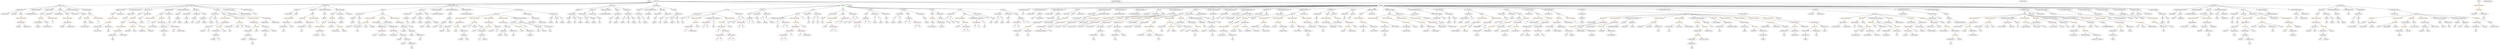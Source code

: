 strict digraph {
	graph [bb="0,0,35693,828"];
	node [label="\N"];
	Enter	[height=0.5,
		pos="9185.5,810",
		width=0.83628];
	MemberAccess_Unnamed_39	[color=black,
		height=0.5,
		label=MemberAccess,
		pos="25299,234",
		width=1.9174];
	Identifier_backer_1	[color=black,
		height=0.5,
		label=backer,
		pos="25299,162",
		width=0.98875];
	MemberAccess_Unnamed_39 -> Identifier_backer_1	[pos="e,25299,180.1 25299,215.7 25299,208.41 25299,199.73 25299,191.54"];
	NumberLiteral_Unnamed_17	[color=black,
		height=0.5,
		label=NumberLiteral,
		pos="15019,594",
		width=1.765];
	FunctionCall_Unnamed_31	[color=orange,
		height=0.5,
		label=FunctionCall,
		pos="26023,378",
		width=1.6125];
	MemberAccess_Unnamed_41	[color=black,
		height=0.5,
		label=MemberAccess,
		pos="25901,306",
		width=1.9174];
	FunctionCall_Unnamed_31 -> MemberAccess_Unnamed_41	[pos="e,25928,322.81 25996,361.64 25979,351.93 25957,339.23 25938,328.52"];
	MemberAccess_Unnamed_43	[color=black,
		height=0.5,
		label=MemberAccess,
		pos="26057,306",
		width=1.9174];
	FunctionCall_Unnamed_31 -> MemberAccess_Unnamed_43	[pos="e,26048,324.1 26031,359.7 26035,352.07 26039,342.92 26043,334.4"];
	Identifier_backers_1	[color=black,
		height=0.5,
		label=backers,
		pos="30011,378",
		width=1.0996];
	ParameterList_Unnamed_5	[color=black,
		height=0.5,
		label=ParameterList,
		pos="11834,594",
		width=1.7095];
	Parameter_None_2	[color=black,
		height=0.5,
		label=None,
		pos="11704,522",
		width=0.85014];
	ParameterList_Unnamed_5 -> Parameter_None_2	[pos="e,11726,534.85 11805,577.64 11784,566.57 11757,551.63 11735,540.17"];
	MemberAccess_Unnamed_45	[color=black,
		height=0.5,
		label=MemberAccess,
		pos="25589,306",
		width=1.9174];
	Identifier_msg_22	[color=black,
		height=0.5,
		label=msg,
		pos="25589,234",
		width=0.75];
	MemberAccess_Unnamed_45 -> Identifier_msg_22	[pos="e,25589,252.1 25589,287.7 25589,280.41 25589,271.73 25589,263.54"];
	ElementaryTypeName_uint_32	[color=black,
		height=0.5,
		label=uint,
		pos="2744.5,450",
		width=0.75];
	VariableDeclaration_to	[color=black,
		height=0.5,
		label=to,
		pos="9435.5,522",
		width=0.75];
	ElementaryTypeName_address_6	[color=black,
		height=0.5,
		label=address,
		pos="9428.5,450",
		width=1.0996];
	VariableDeclaration_to -> ElementaryTypeName_address_6	[pos="e,9430.3,468.1 9433.8,503.7 9433.1,496.41 9432.2,487.73 9431.4,479.54"];
	ParameterList_Unnamed_58	[color=black,
		height=0.5,
		label=ParameterList,
		pos="18867,594",
		width=1.7095];
	Parameter_addr	[color=black,
		height=0.5,
		label=addr,
		pos="18854,522",
		width=0.76697];
	ParameterList_Unnamed_58 -> Parameter_addr	[pos="e,18857,540.1 18863,575.7 18862,568.32 18860,559.52 18859,551.25"];
	Identifier__owner_1	[color=black,
		height=0.5,
		label=_owner,
		pos="5982.5,378",
		width=1.0719];
	Parameter_newOwner	[color=black,
		height=0.5,
		label=newOwner,
		pos="4847.5,522",
		width=1.4046];
	ElementaryTypeName_address_1	[color=black,
		height=0.5,
		label=address,
		pos="4850.5,450",
		width=1.0996];
	Parameter_newOwner -> ElementaryTypeName_address_1	[pos="e,4849.8,468.1 4848.3,503.7 4848.6,496.41 4849,487.73 4849.3,479.54"];
	UnaryOperation_Unnamed_1	[color=black,
		height=0.5,
		label=UnaryOperation,
		pos="507.54,450",
		width=1.9452];
	Identifier_stopped_1	[color=black,
		height=0.5,
		label=stopped,
		pos="506.54,378",
		width=1.1412];
	UnaryOperation_Unnamed_1 -> Identifier_stopped_1	[pos="e,506.79,396.1 507.3,431.7 507.19,424.41 507.07,415.73 506.95,407.54"];
	BinaryOperation_Unnamed_28	[color=brown,
		height=0.5,
		label=BinaryOperation,
		pos="34627,450",
		width=1.9867];
	IndexAccess_Unnamed_3	[color=black,
		height=0.5,
		label=IndexAccess,
		pos="34627,378",
		width=1.6402];
	BinaryOperation_Unnamed_28 -> IndexAccess_Unnamed_3	[pos="e,34627,396.1 34627,431.7 34627,424.41 34627,415.73 34627,407.54"];
	NumberLiteral_Unnamed_4	[color=black,
		height=0.5,
		label=NumberLiteral,
		pos="34768,378",
		width=1.765];
	BinaryOperation_Unnamed_28 -> NumberLiteral_Unnamed_4	[pos="e,34737,394.01 34658,433.46 34678,423.31 34705,409.95 34727,399.01"];
	ExpressionStatement_Unnamed_17	[color=orange,
		height=0.5,
		label=ExpressionStatement,
		pos="3228.5,522",
		width=2.458];
	BinaryOperation_Unnamed_32	[color=brown,
		height=0.5,
		label=BinaryOperation,
		pos="3229.5,450",
		width=1.9867];
	ExpressionStatement_Unnamed_17 -> BinaryOperation_Unnamed_32	[pos="e,3229.3,468.1 3228.8,503.7 3228.9,496.41 3229,487.73 3229.1,479.54"];
	MemberAccess_Unnamed_70	[color=black,
		height=0.5,
		label=MemberAccess,
		pos="16620,378",
		width=1.9174];
	Identifier_msg_27	[color=black,
		height=0.5,
		label=msg,
		pos="16620,306",
		width=0.75];
	MemberAccess_Unnamed_70 -> Identifier_msg_27	[pos="e,16620,324.1 16620,359.7 16620,352.41 16620,343.73 16620,335.54"];
	ElementaryTypeName_address_9	[color=black,
		height=0.5,
		label=address,
		pos="8983.5,450",
		width=1.0996];
	MemberAccess_Unnamed_33	[color=black,
		height=0.5,
		label=MemberAccess,
		pos="24249,162",
		width=1.9174];
	MemberAccess_Unnamed_34	[color=black,
		height=0.5,
		label=MemberAccess,
		pos="24249,90",
		width=1.9174];
	MemberAccess_Unnamed_33 -> MemberAccess_Unnamed_34	[pos="e,24249,108.1 24249,143.7 24249,136.41 24249,127.73 24249,119.54"];
	ParameterList_Unnamed_43	[color=black,
		height=0.5,
		label=ParameterList,
		pos="31512,594",
		width=1.7095];
	MemberAccess_Unnamed_59	[color=black,
		height=0.5,
		label=MemberAccess,
		pos="19504,378",
		width=1.9174];
	Identifier_msg_25	[color=black,
		height=0.5,
		label=msg,
		pos="19504,306",
		width=0.75];
	MemberAccess_Unnamed_59 -> Identifier_msg_25	[pos="e,19504,324.1 19504,359.7 19504,352.41 19504,343.73 19504,335.54"];
	BinaryOperation_Unnamed_88	[color=brown,
		height=0.5,
		label=BinaryOperation,
		pos="18728,450",
		width=1.9867];
	Identifier_reward_TOD34_1	[color=black,
		height=0.5,
		label=reward_TOD34,
		pos="18774,378",
		width=1.9313];
	BinaryOperation_Unnamed_88 -> Identifier_reward_TOD34_1	[pos="e,18763,395.79 18739,432.05 18744,424.06 18750,414.33 18756,405.4"];
	MemberAccess_Unnamed_79	[color=black,
		height=0.5,
		label=MemberAccess,
		pos="18931,378",
		width=1.9174];
	BinaryOperation_Unnamed_88 -> MemberAccess_Unnamed_79	[pos="e,18890,392.91 18769,434.83 18801,423.8 18845,408.43 18879,396.61"];
	BinaryOperation_Unnamed_43	[color=brown,
		height=0.5,
		label=BinaryOperation,
		pos="5665.5,450",
		width=1.9867];
	IndexAccess_Unnamed_19	[color=black,
		height=0.5,
		label=IndexAccess,
		pos="5744.5,378",
		width=1.6402];
	BinaryOperation_Unnamed_43 -> IndexAccess_Unnamed_19	[pos="e,5726,395.47 5684.3,432.41 5694.2,423.61 5706.6,412.63 5717.5,402.92"];
	Identifier__value_8	[color=black,
		height=0.5,
		label=_value,
		pos="5856.5,378",
		width=0.96103];
	BinaryOperation_Unnamed_43 -> Identifier__value_8	[pos="e,5829.6,389.53 5705.9,434.74 5735.5,424.2 5776.6,409.43 5812.5,396 5814.6,395.23 5816.7,394.43 5818.9,393.62"];
	BinaryOperation_Unnamed_47	[color=brown,
		height=0.5,
		label=BinaryOperation,
		pos="32736,450",
		width=1.9867];
	FunctionCall_Unnamed_21	[color=orange,
		height=0.5,
		label=FunctionCall,
		pos="32736,378",
		width=1.6125];
	BinaryOperation_Unnamed_47 -> FunctionCall_Unnamed_21	[pos="e,32736,396.1 32736,431.7 32736,424.41 32736,415.73 32736,407.54"];
	Identifier_totalSupply_2	[color=black,
		height=0.5,
		label=totalSupply,
		pos="32865,378",
		width=1.4739];
	BinaryOperation_Unnamed_47 -> Identifier_totalSupply_2	[pos="e,32837,393.86 32765,433.12 32783,423.09 32807,410.03 32827,399.26"];
	UsingForDeclaration_Unnamed_2	[color=black,
		height=0.5,
		label=UsingForDeclaration,
		pos="14656,666",
		width=2.4303];
	ElementaryTypeName_uint_39	[color=black,
		height=0.5,
		label=uint,
		pos="14636,594",
		width=0.75];
	UsingForDeclaration_Unnamed_2 -> ElementaryTypeName_uint_39	[pos="e,14640,612.1 14651,647.7 14648,640.24 14646,631.32 14644,622.97"];
	StateVariableDeclaration_Unnamed_11	[color=black,
		height=0.5,
		label=StateVariableDeclaration,
		pos="14882,666",
		width=2.8184];
	NumberLiteral_Unnamed_19	[color=black,
		height=0.5,
		label=NumberLiteral,
		pos="14745,594",
		width=1.765];
	StateVariableDeclaration_Unnamed_11 -> NumberLiteral_Unnamed_19	[pos="e,14774,610.11 14849,648.59 14830,638.63 14805,625.85 14784,615.27"];
	VariableDeclaration_MAX_CAP	[color=black,
		height=0.5,
		label=MAX_CAP,
		pos="14882,594",
		width=1.5293];
	StateVariableDeclaration_Unnamed_11 -> VariableDeclaration_MAX_CAP	[pos="e,14882,612.1 14882,647.7 14882,640.41 14882,631.73 14882,623.54"];
	ElementaryTypeName_uint_23	[color=black,
		height=0.5,
		label=uint,
		pos="33526,594",
		width=0.75];
	Block_Unnamed_26	[color=black,
		height=0.5,
		label=Block,
		pos="2166.5,450",
		width=0.90558];
	ThrowStatement_Unnamed_7	[color=black,
		height=0.5,
		label=ThrowStatement,
		pos="2156.5,378",
		width=2.0006];
	Block_Unnamed_26 -> ThrowStatement_Unnamed_7	[pos="e,2159,396.1 2164.1,431.7 2163,424.32 2161.8,415.52 2160.6,407.25"];
	IfStatement_Unnamed_2	[color=orange,
		height=0.5,
		label=IfStatement,
		pos="4722.5,522",
		width=1.4739];
	Block_Unnamed_13	[color=black,
		height=0.5,
		label=Block,
		pos="4589.5,450",
		width=0.90558];
	IfStatement_Unnamed_2 -> Block_Unnamed_13	[pos="e,4612.5,463.09 4694.7,506.33 4673.6,495.25 4644.7,480.02 4622.5,468.34"];
	BinaryOperation_Unnamed_21	[color=brown,
		height=0.5,
		label=BinaryOperation,
		pos="4721.5,450",
		width=1.9867];
	IfStatement_Unnamed_2 -> BinaryOperation_Unnamed_21	[pos="e,4721.8,468.1 4722.3,503.7 4722.2,496.41 4722.1,487.73 4722,479.54"];
	Identifier_msg_4	[color=black,
		height=0.5,
		label=msg,
		pos="3776.5,234",
		width=0.75];
	Identifier_msg_20	[color=black,
		height=0.5,
		label=msg,
		pos="24249,18",
		width=0.75];
	MemberAccess_Unnamed_34 -> Identifier_msg_20	[pos="e,24249,36.104 24249,71.697 24249,64.407 24249,55.726 24249,47.536"];
	ElementaryTypeName_var_1	[color=black,
		height=0.5,
		label=var,
		pos="28949,378",
		width=0.75];
	ContractDefinition_Pausable	[color=black,
		height=0.5,
		label=Pausable,
		pos="852.54,738",
		width=1.2105];
	FunctionDefinition_emergencyStop	[color=black,
		height=0.5,
		label=emergencyStop,
		pos="254.54,666",
		width=1.9036];
	ContractDefinition_Pausable -> FunctionDefinition_emergencyStop	[pos="e,313.01,675.81 810.43,732.82 726.85,724.43 534.1,704.55 372.54,684 356.93,682.01 340.18,679.71 324.35,677.45"];
	InheritanceSpecifier_Unnamed	[color=black,
		height=0.5,
		label=InheritanceSpecifier,
		pos="465.54,666",
		width=2.3333];
	ContractDefinition_Pausable -> InheritanceSpecifier_Unnamed	[pos="e,528.1,678.32 813.31,729.9 749.16,718.3 620.84,695.09 539.29,680.34"];
	ModifierDefinition_onlyInEmergency	[color=black,
		height=0.5,
		label=onlyInEmergency,
		pos="679.54,666",
		width=2.0976];
	ContractDefinition_Pausable -> ModifierDefinition_onlyInEmergency	[pos="e,716.86,682.1 822.41,724.81 796.17,714.19 757.67,698.61 727.25,686.3"];
	FunctionDefinition_release	[color=black,
		height=0.5,
		label=release,
		pos="852.54,666",
		width=0.98875];
	ContractDefinition_Pausable -> FunctionDefinition_release	[pos="e,852.54,684.1 852.54,719.7 852.54,712.41 852.54,703.73 852.54,695.54"];
	StateVariableDeclaration_Unnamed_1	[color=black,
		height=0.5,
		label=StateVariableDeclaration,
		pos="1057.5,666",
		width=2.8184];
	ContractDefinition_Pausable -> StateVariableDeclaration_Unnamed_1	[pos="e,1012.1,682.52 885.48,725.75 916.69,715.1 964.2,698.87 1001.4,686.17"];
	ModifierDefinition_stopInEmergency	[color=black,
		height=0.5,
		label=stopInEmergency,
		pos="1277.5,666",
		width=2.1115];
	ContractDefinition_Pausable -> ModifierDefinition_stopInEmergency	[pos="e,1216.3,677.09 892.53,730.41 964.06,718.63 1114.9,693.79 1205.1,678.94"];
	IndexAccess_Unnamed_7	[color=black,
		height=0.5,
		label=IndexAccess,
		pos="3054.5,234",
		width=1.6402];
	Identifier_balances_3	[color=black,
		height=0.5,
		label=balances,
		pos="3010.5,162",
		width=1.1828];
	IndexAccess_Unnamed_7 -> Identifier_balances_3	[pos="e,3021.1,179.79 3043.9,216.05 3038.9,208.06 3032.8,198.33 3027.1,189.4"];
	Identifier__to_1	[color=black,
		height=0.5,
		label=_to,
		pos="3098.5,162",
		width=0.75];
	IndexAccess_Unnamed_7 -> Identifier__to_1	[pos="e,3088.6,178.83 3065.2,216.05 3070.4,207.73 3076.8,197.54 3082.6,188.32"];
	BinaryOperation_Unnamed_46	[color=brown,
		height=0.5,
		label=BinaryOperation,
		pos="32114,450",
		width=1.9867];
	IndexAccess_Unnamed_24	[color=black,
		height=0.5,
		label=IndexAccess,
		pos="31954,378",
		width=1.6402];
	BinaryOperation_Unnamed_46 -> IndexAccess_Unnamed_24	[pos="e,31986,393.32 32079,433.81 32055,423.24 32022,409.08 31997,397.8"];
	FunctionCall_Unnamed_20	[color=orange,
		height=0.5,
		label=FunctionCall,
		pos="32110,378",
		width=1.6125];
	BinaryOperation_Unnamed_46 -> FunctionCall_Unnamed_20	[pos="e,32111,396.1 32113,431.7 32112,424.41 32112,415.73 32111,407.54"];
	UserDefinedTypeName_Unnamed_8	[color=black,
		height=0.5,
		label=UserDefinedTypeName,
		pos="16043,594",
		width=2.7214];
	Identifier_payee_3	[color=black,
		height=0.5,
		label=payee,
		pos="33960,378",
		width=0.89172];
	ElementaryTypeName_uint_26	[color=black,
		height=0.5,
		label=uint,
		pos="33228,450",
		width=0.75];
	Parameter_who	[color=black,
		height=0.5,
		label=who,
		pos="9277.5,522",
		width=0.75];
	ElementaryTypeName_address_3	[color=black,
		height=0.5,
		label=address,
		pos="9258.5,450",
		width=1.0996];
	Parameter_who -> ElementaryTypeName_address_3	[pos="e,9263.2,468.28 9272.9,504.05 9270.9,496.6 9268.5,487.64 9266.2,479.22"];
	TupleExpression_Unnamed	[color=black,
		height=0.5,
		label=TupleExpression,
		pos="5428.5,378",
		width=2.0422];
	BinaryOperation_Unnamed_41	[color=brown,
		height=0.5,
		label=BinaryOperation,
		pos="5428.5,306",
		width=1.9867];
	TupleExpression_Unnamed -> BinaryOperation_Unnamed_41	[pos="e,5428.5,324.1 5428.5,359.7 5428.5,352.41 5428.5,343.73 5428.5,335.54"];
	ExpressionStatement_Unnamed_22	[color=orange,
		height=0.5,
		label=ExpressionStatement,
		pos="6572.5,522",
		width=2.458];
	BinaryOperation_Unnamed_37	[color=brown,
		height=0.5,
		label=BinaryOperation,
		pos="6540.5,450",
		width=1.9867];
	ExpressionStatement_Unnamed_22 -> BinaryOperation_Unnamed_37	[pos="e,6548.4,468.1 6564.6,503.7 6561.1,496.07 6557,486.92 6553.1,478.4"];
	ElementaryTypeName_uint_41	[color=black,
		height=0.5,
		label=uint,
		pos="19318,522",
		width=0.75];
	VariableDeclaration_payment	[color=black,
		height=0.5,
		label=payment,
		pos="35087,450",
		width=1.1689];
	ElementaryTypeName_uint_27	[color=black,
		height=0.5,
		label=uint,
		pos="35054,378",
		width=0.75];
	VariableDeclaration_payment -> ElementaryTypeName_uint_27	[pos="e,35061,395.31 35079,432.05 35075,424.12 35070,414.47 35066,405.59"];
	Identifier__value_5	[color=black,
		height=0.5,
		label=_value,
		pos="7459.5,306",
		width=0.96103];
	Identifier_msg_30	[color=black,
		height=0.5,
		label=msg,
		pos="16582,162",
		width=0.75];
	Identifier_Approval	[color=black,
		height=0.5,
		label=Approval,
		pos="4938.5,378",
		width=1.266];
	Block_Unnamed_7	[color=black,
		height=0.5,
		label=Block,
		pos="10628,594",
		width=0.90558];
	Conditional_Unnamed_3	[color=black,
		height=0.5,
		label=Conditional,
		pos="10630,522",
		width=1.4877];
	Block_Unnamed_7 -> Conditional_Unnamed_3	[pos="e,10629,540.1 10628,575.7 10628,568.41 10628,559.73 10629,551.54"];
	Identifier__from	[color=black,
		height=0.5,
		label=_from,
		pos="7702.5,306",
		width=0.93331];
	IfStatement_Unnamed_15	[color=orange,
		height=0.5,
		label=IfStatement,
		pos="22917,522",
		width=1.4739];
	ThrowStatement_Unnamed_13	[color=black,
		height=0.5,
		label=ThrowStatement,
		pos="22755,450",
		width=2.0006];
	IfStatement_Unnamed_15 -> ThrowStatement_Unnamed_13	[pos="e,22790,466.14 22885,507.17 22860,496.72 22827,482.25 22800,470.61"];
	BinaryOperation_Unnamed_61	[color=brown,
		height=0.5,
		label=BinaryOperation,
		pos="22917,450",
		width=1.9867];
	IfStatement_Unnamed_15 -> BinaryOperation_Unnamed_61	[pos="e,22917,468.1 22917,503.7 22917,496.41 22917,487.73 22917,479.54"];
	FunctionDefinition_div	[color=black,
		height=0.5,
		label=div,
		pos="10280,666",
		width=0.75];
	ParameterList_Unnamed_3	[color=black,
		height=0.5,
		label=ParameterList,
		pos="9858.5,594",
		width=1.7095];
	FunctionDefinition_div -> ParameterList_Unnamed_3	[pos="e,9910.9,603.71 10254,660.67 10188,649.83 10016,621.24 9922.3,605.59"];
	Block_Unnamed_1	[color=black,
		height=0.5,
		label=Block,
		pos="10100,594",
		width=0.90558];
	FunctionDefinition_div -> Block_Unnamed_1	[pos="e,10126,605.15 10257,656.13 10226,644.33 10172,623.32 10136,609.27"];
	ParameterList_Unnamed_2	[color=black,
		height=0.5,
		label=ParameterList,
		pos="10459,594",
		width=1.7095];
	FunctionDefinition_div -> ParameterList_Unnamed_2	[pos="e,10423,609.05 10303,655.99 10330,645.22 10377,626.91 10412,613.16"];
	BinaryOperation_Unnamed_42	[color=brown,
		height=0.5,
		label=BinaryOperation,
		pos="5593.5,306",
		width=1.9867];
	NumberLiteral_Unnamed_11	[color=black,
		height=0.5,
		label=NumberLiteral,
		pos="5588.5,234",
		width=1.765];
	BinaryOperation_Unnamed_42 -> NumberLiteral_Unnamed_11	[pos="e,5589.8,252.1 5592.3,287.7 5591.8,280.41 5591.2,271.73 5590.6,263.54"];
	IndexAccess_Unnamed_17	[color=black,
		height=0.5,
		label=IndexAccess,
		pos="5729.5,234",
		width=1.6402];
	BinaryOperation_Unnamed_42 -> IndexAccess_Unnamed_17	[pos="e,5700.5,249.94 5624.1,289.29 5643.7,279.18 5669.4,265.93 5690.6,255.06"];
	Identifier_coin_5	[color=black,
		height=0.5,
		label=coin,
		pos="28423,306",
		width=0.75];
	FunctionCall_Unnamed_58	[color=orange,
		height=0.5,
		label=FunctionCall,
		pos="16444,306",
		width=1.6125];
	Identifier_ETHToSend_1	[color=black,
		height=0.5,
		label=ETHToSend,
		pos="16316,234",
		width=1.6264];
	FunctionCall_Unnamed_58 -> Identifier_ETHToSend_1	[pos="e,16343,250.16 16416,289.81 16397,279.81 16373,266.6 16353,255.65"];
	Identifier_asyncSend	[color=black,
		height=0.5,
		label=asyncSend,
		pos="16444,234",
		width=1.4184];
	FunctionCall_Unnamed_58 -> Identifier_asyncSend	[pos="e,16444,252.1 16444,287.7 16444,280.41 16444,271.73 16444,263.54"];
	MemberAccess_Unnamed_76	[color=black,
		height=0.5,
		label=MemberAccess,
		pos="16582,234",
		width=1.9174];
	FunctionCall_Unnamed_58 -> MemberAccess_Unnamed_76	[pos="e,16551,250.55 16473,290.15 16493,280.11 16519,266.7 16541,255.62"];
	Identifier_allowed_2	[color=black,
		height=0.5,
		label=allowed,
		pos="5727.5,90",
		width=1.0858];
	ExpressionStatement_Unnamed_65	[color=orange,
		height=0.5,
		label=ExpressionStatement,
		pos="19646,522",
		width=2.458];
	FunctionCall_Unnamed_64	[color=orange,
		height=0.5,
		label=FunctionCall,
		pos="19816,450",
		width=1.6125];
	ExpressionStatement_Unnamed_65 -> FunctionCall_Unnamed_64	[pos="e,19782,465 19684,505.29 19710,494.61 19744,480.46 19771,469.28"];
	ElementaryTypeName_uint_30	[color=black,
		height=0.5,
		label=uint,
		pos="2405.5,450",
		width=0.75];
	ContractDefinition_BasicToken	[color=black,
		height=0.5,
		label=BasicToken,
		pos="2693.5,738",
		width=1.5293];
	FunctionDefinition_getReward_TOD25	[color=black,
		height=0.5,
		label=getReward_TOD25,
		pos="1710.5,666",
		width=2.3333];
	ContractDefinition_BasicToken -> FunctionDefinition_getReward_TOD25	[pos="e,1770.4,679.05 2638.4,736.04 2498.4,733.1 2118,721.96 1803.5,684 1796.4,683.14 1789,682.07 1781.6,680.9"];
	StateVariableDeclaration_Unnamed_5	[color=black,
		height=0.5,
		label=StateVariableDeclaration,
		pos="1913.5,666",
		width=2.8184];
	ContractDefinition_BasicToken -> StateVariableDeclaration_Unnamed_5	[pos="e,1985.9,678.97 2639.6,734.1 2525.5,727.66 2251.9,710.64 2023.5,684 2015,683 2006,681.83 1997.1,680.58"];
	FunctionDefinition_play_TOD25	[color=black,
		height=0.5,
		label=play_TOD25,
		pos="2092.5,666",
		width=1.6541];
	ContractDefinition_BasicToken -> FunctionDefinition_play_TOD25	[pos="e,2147.5,673.41 2642.3,731.03 2533.5,718.36 2279.7,688.8 2158.8,674.72"];
	ModifierDefinition_onlyPayloadSize	[color=black,
		height=0.5,
		label=onlyPayloadSize,
		pos="2405.5,666",
		width=2.0006];
	ContractDefinition_BasicToken -> ModifierDefinition_onlyPayloadSize	[pos="e,2456,679.26 2650.4,726.52 2601.8,714.69 2522.2,695.35 2467,681.95"];
	StateVariableDeclaration_Unnamed_4	[color=black,
		height=0.5,
		label=StateVariableDeclaration,
		pos="2603.5,666",
		width=2.8184];
	ContractDefinition_BasicToken -> StateVariableDeclaration_Unnamed_4	[pos="e,2625.5,684.04 2673.1,721.12 2661.7,712.22 2647.2,700.95 2634.4,691"];
	FunctionDefinition_balanceOf_1	[color=black,
		height=0.5,
		label=balanceOf,
		pos="2784.5,666",
		width=1.3491];
	ContractDefinition_BasicToken -> FunctionDefinition_balanceOf_1	[pos="e,2764.3,682.58 2714.2,721.12 2726.4,711.74 2742,699.73 2755.4,689.41"];
	FunctionDefinition_transfer_1	[color=black,
		height=0.5,
		label=transfer,
		pos="3118.5,666",
		width=1.0719];
	ContractDefinition_BasicToken -> FunctionDefinition_transfer_1	[pos="e,3082.6,672.93 2741.9,729.04 2824.2,715.49 2990.4,688.1 3071.7,674.72"];
	InheritanceSpecifier_Unnamed_2	[color=black,
		height=0.5,
		label=InheritanceSpecifier,
		pos="3291.5,666",
		width=2.3333];
	ContractDefinition_BasicToken -> InheritanceSpecifier_Unnamed_2	[pos="e,3222.8,676.64 2745.4,731.6 2832.5,722.43 3013.6,702.97 3166.5,684 3181.1,682.2 3196.6,680.17 3211.5,678.17"];
	UsingForDeclaration_Unnamed_1	[color=black,
		height=0.5,
		label=UsingForDeclaration,
		pos="3543.5,666",
		width=2.4303];
	ContractDefinition_BasicToken -> UsingForDeclaration_Unnamed_1	[pos="e,3468.4,675.5 2747.3,733.42 2863.7,725.57 3147.3,705.78 3384.5,684 3408.1,681.84 3433.5,679.24 3457,676.73"];
	MemberAccess_Unnamed_23	[color=black,
		height=0.5,
		label=MemberAccess,
		pos="5071.5,378",
		width=1.9174];
	Identifier_msg_13	[color=black,
		height=0.5,
		label=msg,
		pos="5071.5,306",
		width=0.75];
	MemberAccess_Unnamed_23 -> Identifier_msg_13	[pos="e,5071.5,324.1 5071.5,359.7 5071.5,352.41 5071.5,343.73 5071.5,335.54"];
	ExpressionStatement_Unnamed_53	[color=orange,
		height=0.5,
		label=ExpressionStatement,
		pos="28343,522",
		width=2.458];
	BinaryOperation_Unnamed_83	[color=brown,
		height=0.5,
		label=BinaryOperation,
		pos="28295,450",
		width=1.9867];
	ExpressionStatement_Unnamed_53 -> BinaryOperation_Unnamed_83	[pos="e,28306,468.1 28331,503.7 28325,495.81 28319,486.3 28313,477.55"];
	FunctionCall_Unnamed_41	[color=orange,
		height=0.5,
		label=FunctionCall,
		pos="28056,234",
		width=1.6125];
	MemberAccess_Unnamed_54	[color=black,
		height=0.5,
		label=MemberAccess,
		pos="27993,162",
		width=1.9174];
	FunctionCall_Unnamed_41 -> MemberAccess_Unnamed_54	[pos="e,28008,179.96 28041,216.41 28033,208.08 28024,197.8 28015,188.49"];
	Identifier_remains_1	[color=black,
		height=0.5,
		label=remains,
		pos="28119,162",
		width=1.0858];
	FunctionCall_Unnamed_41 -> Identifier_remains_1	[pos="e,28104,178.99 28070,216.41 28078,207.74 28088,196.97 28097,187.38"];
	ElementaryTypeName_uint_58	[color=black,
		height=0.5,
		label=uint,
		pos="17477,450",
		width=0.75];
	MemberAccess_Unnamed_48	[color=black,
		height=0.5,
		label=MemberAccess,
		pos="21551,306",
		width=1.9174];
	Identifier_startTime_3	[color=black,
		height=0.5,
		label=startTime,
		pos="21551,234",
		width=1.266];
	MemberAccess_Unnamed_48 -> Identifier_startTime_3	[pos="e,21551,252.1 21551,287.7 21551,280.41 21551,271.73 21551,263.54"];
	MemberAccess_Unnamed_47	[color=black,
		height=0.5,
		label=MemberAccess,
		pos="23908,378",
		width=1.9174];
	Identifier_msg_23	[color=black,
		height=0.5,
		label=msg,
		pos="23908,306",
		width=0.75];
	MemberAccess_Unnamed_47 -> Identifier_msg_23	[pos="e,23908,324.1 23908,359.7 23908,352.41 23908,343.73 23908,335.54"];
	Identifier___2	[color=black,
		height=0.5,
		label=_,
		pos="750.54,450",
		width=0.75];
	ExpressionStatement_Unnamed_18	[color=orange,
		height=0.5,
		label=ExpressionStatement,
		pos="3423.5,522",
		width=2.458];
	FunctionCall_Unnamed_11	[color=orange,
		height=0.5,
		label=FunctionCall,
		pos="3423.5,450",
		width=1.6125];
	ExpressionStatement_Unnamed_18 -> FunctionCall_Unnamed_11	[pos="e,3423.5,468.1 3423.5,503.7 3423.5,496.41 3423.5,487.73 3423.5,479.54"];
	Identifier_this_3	[color=black,
		height=0.5,
		label=this,
		pos="14704,234",
		width=0.75];
	ElementaryTypeName_uint_5	[color=black,
		height=0.5,
		label=uint,
		pos="10387,450",
		width=0.75];
	MemberAccess_Unnamed_4	[color=black,
		height=0.5,
		label=MemberAccess,
		pos="35360,378",
		width=1.9174];
	Identifier_this	[color=black,
		height=0.5,
		label=this,
		pos="35360,306",
		width=0.75];
	MemberAccess_Unnamed_4 -> Identifier_this	[pos="e,35360,324.1 35360,359.7 35360,352.41 35360,343.73 35360,335.54"];
	Parameter_b_7	[color=black,
		height=0.5,
		label=b,
		pos="10809,522",
		width=0.75];
	ElementaryTypeName_uint256_4	[color=black,
		height=0.5,
		label=uint256,
		pos="10869,450",
		width=1.0442];
	Parameter_b_7 -> ElementaryTypeName_uint256_4	[pos="e,10855,467.13 10822,505.81 10829,497.07 10839,485.87 10847,475.87"];
	ElementaryTypeName_uint64_1	[color=black,
		height=0.5,
		label=uint64,
		pos="14268,450",
		width=0.91945];
	IfStatement_Unnamed_4	[color=orange,
		height=0.5,
		label=IfStatement,
		pos="590.54,522",
		width=1.4739];
	IfStatement_Unnamed_4 -> UnaryOperation_Unnamed_1	[pos="e,527.27,467.63 571.29,504.76 560.76,495.88 547.51,484.71 535.83,474.85"];
	Block_Unnamed_17	[color=black,
		height=0.5,
		label=Block,
		pos="631.54,450",
		width=0.90558];
	IfStatement_Unnamed_4 -> Block_Unnamed_17	[pos="e,621.99,467.31 600.47,504.05 605.22,495.94 611.02,486.04 616.31,477.01"];
	Identifier__from_4	[color=black,
		height=0.5,
		label=_from,
		pos="6609.5,378",
		width=0.93331];
	ElementaryTypeName_uint_24	[color=black,
		height=0.5,
		label=uint,
		pos="33400,450",
		width=0.75];
	IndexAccess_Unnamed_6	[color=black,
		height=0.5,
		label=IndexAccess,
		pos="2940.5,378",
		width=1.6402];
	Identifier_balances_2	[color=black,
		height=0.5,
		label=balances,
		pos="2852.5,306",
		width=1.1828];
	IndexAccess_Unnamed_6 -> Identifier_balances_2	[pos="e,2871.9,322.43 2920.1,360.76 2908.4,351.47 2893.6,339.67 2880.8,329.49"];
	Identifier__to	[color=black,
		height=0.5,
		label=_to,
		pos="2940.5,306",
		width=0.75];
	IndexAccess_Unnamed_6 -> Identifier__to	[pos="e,2940.5,324.1 2940.5,359.7 2940.5,352.41 2940.5,343.73 2940.5,335.54"];
	ElementaryTypeName_address_21	[color=black,
		height=0.5,
		label=address,
		pos="2659.5,450",
		width=1.0996];
	ParameterList_Unnamed_42	[color=black,
		height=0.5,
		label=ParameterList,
		pos="5791.5,594",
		width=1.7095];
	Parameter_remaining	[color=black,
		height=0.5,
		label=remaining,
		pos="5764.5,522",
		width=1.2798];
	ParameterList_Unnamed_42 -> Parameter_remaining	[pos="e,5771.1,540.1 5784.9,575.7 5782,568.15 5778.5,559.12 5775.2,550.68"];
	VariableDeclaration_stopped	[color=black,
		height=0.5,
		label=stopped,
		pos="1198.5,594",
		width=1.1412];
	ElementaryTypeName_bool_1	[color=black,
		height=0.5,
		label=bool,
		pos="1145.5,522",
		width=0.76697];
	VariableDeclaration_stopped -> ElementaryTypeName_bool_1	[pos="e,1157.3,538.51 1186,576.41 1179.5,567.8 1171.4,557.11 1164.1,547.56"];
	Identifier_remains_5	[color=black,
		height=0.5,
		label=remains,
		pos="28183,306",
		width=1.0858];
	ExpressionStatement_Unnamed_34	[color=orange,
		height=0.5,
		label=ExpressionStatement,
		pos="21186,522",
		width=2.458];
	BinaryOperation_Unnamed_54	[color=brown,
		height=0.5,
		label=BinaryOperation,
		pos="21103,450",
		width=1.9867];
	ExpressionStatement_Unnamed_34 -> BinaryOperation_Unnamed_54	[pos="e,21122,467.55 21165,504.05 21155,495.31 21142,484.49 21131,474.9"];
	Identifier_stopped_3	[color=black,
		height=0.5,
		label=stopped,
		pos="887.54,378",
		width=1.1412];
	ElementaryTypeName_uint_36	[color=black,
		height=0.5,
		label=uint,
		pos="5782.5,450",
		width=0.75];
	ExpressionStatement_Unnamed_15	[color=orange,
		height=0.5,
		label=ExpressionStatement,
		pos="2130.5,522",
		width=2.458];
	Identifier___3	[color=black,
		height=0.5,
		label=_,
		pos="2088.5,450",
		width=0.75];
	ExpressionStatement_Unnamed_15 -> Identifier___3	[pos="e,2098.2,467.14 2120.2,503.7 2115.3,495.58 2109.4,485.74 2104,476.76"];
	NumberLiteral_Unnamed_20	[color=black,
		height=0.5,
		label=NumberLiteral,
		pos="20524,522",
		width=1.765];
	MemberAccess_Unnamed_2	[color=black,
		height=0.5,
		label=MemberAccess,
		pos="33208,306",
		width=1.9174];
	IndexAccess_Unnamed_1	[color=black,
		height=0.5,
		label=IndexAccess,
		pos="33208,234",
		width=1.6402];
	MemberAccess_Unnamed_2 -> IndexAccess_Unnamed_1	[pos="e,33208,252.1 33208,287.7 33208,280.41 33208,271.73 33208,263.54"];
	BinaryOperation_Unnamed_64	[color=brown,
		height=0.5,
		label=BinaryOperation,
		pos="25745,450",
		width=1.9867];
	FunctionCall_Unnamed_32	[color=orange,
		height=0.5,
		label=FunctionCall,
		pos="25745,378",
		width=1.6125];
	BinaryOperation_Unnamed_64 -> FunctionCall_Unnamed_32	[pos="e,25745,396.1 25745,431.7 25745,424.41 25745,415.73 25745,407.54"];
	Identifier_etherReceived	[color=black,
		height=0.5,
		label=etherReceived,
		pos="25884,378",
		width=1.7511];
	BinaryOperation_Unnamed_64 -> Identifier_etherReceived	[pos="e,25853,394.25 25775,433.46 25795,423.43 25821,410.26 25843,399.38"];
	Parameter_a	[color=black,
		height=0.5,
		label=a,
		pos="11556,522",
		width=0.75];
	ElementaryTypeName_uint	[color=black,
		height=0.5,
		label=uint,
		pos="11554,450",
		width=0.75];
	Parameter_a -> ElementaryTypeName_uint	[pos="e,11554,468.1 11555,503.7 11555,496.41 11555,487.73 11554,479.54"];
	Block_Unnamed_2	[color=black,
		height=0.5,
		label=Block,
		pos="11982,594",
		width=0.90558];
	ExpressionStatement_Unnamed_3	[color=orange,
		height=0.5,
		label=ExpressionStatement,
		pos="11841,522",
		width=2.458];
	Block_Unnamed_2 -> ExpressionStatement_Unnamed_3	[pos="e,11873,539.09 11958,581.28 11938,571.17 11908,556.31 11883,544.12"];
	BinaryOperation_Unnamed_12	[color=brown,
		height=0.5,
		label=BinaryOperation,
		pos="12019,522",
		width=1.9867];
	Block_Unnamed_2 -> BinaryOperation_Unnamed_12	[pos="e,12010,539.96 11990,576.41 11994,568.51 12000,558.85 12004,549.94"];
	VariableDeclarationStatement_Unnamed	[color=black,
		height=0.5,
		label=VariableDeclarationStatement,
		pos="11045,522",
		width=3.3174];
	VariableDeclaration_c	[color=black,
		height=0.5,
		label=c,
		pos="11045,450",
		width=0.75];
	VariableDeclarationStatement_Unnamed -> VariableDeclaration_c	[pos="e,11045,468.1 11045,503.7 11045,496.41 11045,487.73 11045,479.54"];
	BinaryOperation_Unnamed	[color=brown,
		height=0.5,
		label=BinaryOperation,
		pos="11162,450",
		width=1.9867];
	VariableDeclarationStatement_Unnamed -> BinaryOperation_Unnamed	[pos="e,11135,467.07 11073,504.05 11089,494.65 11108,482.85 11125,472.77"];
	Identifier_Transfer_2	[color=black,
		height=0.5,
		label=Transfer,
		pos="32228,378",
		width=1.1689];
	MemberAccess_Unnamed_62	[color=black,
		height=0.5,
		label=MemberAccess,
		pos="28360,378",
		width=1.9174];
	MemberAccess_Unnamed_62 -> Identifier_coin_5	[pos="e,28409,321.89 28375,360.05 28383,351.13 28393,340.06 28402,330.33"];
	BinaryOperation_Unnamed_27	[color=brown,
		height=0.5,
		label=BinaryOperation,
		pos="35374,450",
		width=1.9867];
	BinaryOperation_Unnamed_27 -> MemberAccess_Unnamed_4	[pos="e,35363,396.1 35370,431.7 35369,424.32 35367,415.52 35365,407.25"];
	Identifier_payment_1	[color=black,
		height=0.5,
		label=payment,
		pos="35489,378",
		width=1.1689];
	BinaryOperation_Unnamed_27 -> Identifier_payment_1	[pos="e,35465,393.32 35400,432.94 35416,422.86 35438,409.78 35456,399.02"];
	Identifier_backer_2	[color=black,
		height=0.5,
		label=backer,
		pos="26180,306",
		width=0.98875];
	BinaryOperation_Unnamed_58	[color=brown,
		height=0.5,
		label=BinaryOperation,
		pos="15185,450",
		width=1.9867];
	BinaryOperation_Unnamed_59	[color=brown,
		height=0.5,
		label=BinaryOperation,
		pos="14899,378",
		width=1.9867];
	BinaryOperation_Unnamed_58 -> BinaryOperation_Unnamed_59	[pos="e,14949,391.26 15134,436.73 15086,424.82 15012,406.72 14960,393.97"];
	Identifier_endTime_2	[color=black,
		height=0.5,
		label=endTime,
		pos="15032,378",
		width=1.1967];
	BinaryOperation_Unnamed_58 -> Identifier_endTime_2	[pos="e,15060,391.98 15151,433.64 15127,422.72 15095,408.04 15070,396.64"];
	ParameterList_Unnamed_19	[color=black,
		height=0.5,
		label=ParameterList,
		pos="61.543,594",
		width=1.7095];
	FunctionDefinition_emergencyStop -> ParameterList_Unnamed_19	[pos="e,99.228,608.67 215.49,650.83 185.01,639.78 142.51,624.36 109.88,612.53"];
	ModifierInvocation_onlyOwner_1	[color=black,
		height=0.5,
		label=onlyOwner,
		pos="192.54,594",
		width=1.4323];
	FunctionDefinition_emergencyStop -> ModifierInvocation_onlyOwner_1	[pos="e,206.99,611.31 239.53,648.05 232.04,639.59 222.83,629.19 214.55,619.84"];
	Block_Unnamed_18	[color=black,
		height=0.5,
		label=Block,
		pos="294.54,594",
		width=0.90558];
	FunctionDefinition_emergencyStop -> Block_Unnamed_18	[pos="e,285.04,611.62 264.43,647.7 268.95,639.78 274.41,630.23 279.43,621.44"];
	ElementaryTypeName_var	[color=black,
		height=0.5,
		label=var,
		pos="7526.5,378",
		width=0.75];
	Identifier__owner	[color=black,
		height=0.5,
		label=_owner,
		pos="2828.5,450",
		width=1.0719];
	MemberAccess_Unnamed_81	[color=black,
		height=0.5,
		label=MemberAccess,
		pos="19816,306",
		width=1.9174];
	Identifier_msg_33	[color=black,
		height=0.5,
		label=msg,
		pos="19816,234",
		width=0.75];
	MemberAccess_Unnamed_81 -> Identifier_msg_33	[pos="e,19816,252.1 19816,287.7 19816,280.41 19816,271.73 19816,263.54"];
	Identifier_endTime_4	[color=black,
		height=0.5,
		label=endTime,
		pos="27339,234",
		width=1.1967];
	ParameterList_Unnamed_25	[color=black,
		height=0.5,
		label=ParameterList,
		pos="8265.5,594",
		width=1.7095];
	Parameter_owner	[color=black,
		height=0.5,
		label=owner,
		pos="8368.5,522",
		width=0.93331];
	ParameterList_Unnamed_25 -> Parameter_owner	[pos="e,8348.5,536.63 8289.2,576.94 8304,566.85 8323.3,553.74 8339.1,542.98"];
	Parameter_spender	[color=black,
		height=0.5,
		label=spender,
		pos="8463.5,522",
		width=1.1135];
	ParameterList_Unnamed_25 -> Parameter_spender	[pos="e,8432.6,533.93 8303.7,579.5 8337.6,567.53 8387,550.07 8421.9,537.74"];
	VariableDeclaration_payee	[color=black,
		height=0.5,
		label=payee,
		pos="34839,450",
		width=0.89172];
	ElementaryTypeName_address_17	[color=black,
		height=0.5,
		label=address,
		pos="34889,378",
		width=1.0996];
	VariableDeclaration_payee -> ElementaryTypeName_address_17	[pos="e,34877,395.63 34850,432.76 34856,424.49 34863,414.23 34870,404.9"];
	ExpressionStatement_Unnamed_57	[color=orange,
		height=0.5,
		label=ExpressionStatement,
		pos="16299,522",
		width=2.458];
	BinaryOperation_Unnamed_85	[color=brown,
		height=0.5,
		label=BinaryOperation,
		pos="15831,450",
		width=1.9867];
	ExpressionStatement_Unnamed_57 -> BinaryOperation_Unnamed_85	[pos="e,15882,462.72 16234,509.25 16223,507.4 16212,505.58 16202,504 16073,484.75 16039,489.56 15911,468 15905,467.07 15899,466.02 15894,\
464.91"];
	ExpressionStatement_Unnamed_51	[color=orange,
		height=0.5,
		label=ExpressionStatement,
		pos="28587,522",
		width=2.458];
	FunctionCall_Unnamed_50	[color=orange,
		height=0.5,
		label=FunctionCall,
		pos="28532,450",
		width=1.6125];
	ExpressionStatement_Unnamed_51 -> FunctionCall_Unnamed_50	[pos="e,28545,467.79 28573,504.05 28567,495.89 28559,485.91 28552,476.82"];
	Parameter_None_1	[color=black,
		height=0.5,
		label=None,
		pos="9664.5,522",
		width=0.85014];
	ParameterList_Unnamed_3 -> Parameter_None_1	[pos="e,9688.5,533.52 9818.4,580.04 9787.1,569.75 9742.8,554.7 9704.5,540 9702.8,539.31 9700.9,538.59 9699.1,537.86"];
	VariableDeclaration_addr	[color=black,
		height=0.5,
		label=addr,
		pos="30954,522",
		width=0.76697];
	ElementaryTypeName_address_31	[color=black,
		height=0.5,
		label=address,
		pos="30954,450",
		width=1.0996];
	VariableDeclaration_addr -> ElementaryTypeName_address_31	[pos="e,30954,468.1 30954,503.7 30954,496.41 30954,487.73 30954,479.54"];
	FunctionDefinition_asyncSend	[color=black,
		height=0.5,
		label=asyncSend,
		pos="33148,666",
		width=1.4184];
	Block_Unnamed_20	[color=black,
		height=0.5,
		label=Block,
		pos="33100,594",
		width=0.90558];
	FunctionDefinition_asyncSend -> Block_Unnamed_20	[pos="e,33111,611.31 33136,648.05 33130,639.85 33123,629.83 33117,620.71"];
	ParameterList_Unnamed_31	[color=black,
		height=0.5,
		label=ParameterList,
		pos="33229,594",
		width=1.7095];
	FunctionDefinition_asyncSend -> ParameterList_Unnamed_31	[pos="e,33209,611.55 33166,649.12 33176,640.18 33189,628.85 33201,618.86"];
	StateVariableDeclaration_Unnamed_8	[color=black,
		height=0.5,
		label=StateVariableDeclaration,
		pos="31180,666",
		width=2.8184];
	stringLiteral_Unnamed_4	[color=black,
		height=0.5,
		label=stringLiteral,
		pos="31070,594",
		width=1.5016];
	StateVariableDeclaration_Unnamed_8 -> stringLiteral_Unnamed_4	[pos="e,31094,610.43 31153,648.23 31138,638.72 31119,626.71 31103,616.51"];
	VariableDeclaration_symbol	[color=black,
		height=0.5,
		label=symbol,
		pos="31180,594",
		width=1.0581];
	StateVariableDeclaration_Unnamed_8 -> VariableDeclaration_symbol	[pos="e,31180,612.1 31180,647.7 31180,640.41 31180,631.73 31180,623.54"];
	ExpressionStatement_Unnamed_63	[color=orange,
		height=0.5,
		label=ExpressionStatement,
		pos="19841,522",
		width=2.458];
	FunctionCall_Unnamed_62	[color=orange,
		height=0.5,
		label=FunctionCall,
		pos="20131,450",
		width=1.6125];
	ExpressionStatement_Unnamed_63 -> FunctionCall_Unnamed_62	[pos="e,20086,461.84 19896,507.59 19947,495.2 20023,476.89 20075,464.48"];
	ExpressionStatement_Unnamed_46	[color=orange,
		height=0.5,
		label=ExpressionStatement,
		pos="26509,522",
		width=2.458];
	BinaryOperation_Unnamed_74	[color=brown,
		height=0.5,
		label=BinaryOperation,
		pos="26461,450",
		width=1.9867];
	ExpressionStatement_Unnamed_46 -> BinaryOperation_Unnamed_74	[pos="e,26472,468.1 26497,503.7 26491,495.81 26485,486.3 26479,477.55"];
	FunctionDefinition_Ownable	[color=black,
		height=0.5,
		label=Ownable,
		pos="4247.5,666",
		width=1.2105];
	ParameterList_Unnamed_17	[color=black,
		height=0.5,
		label=ParameterList,
		pos="4135.5,594",
		width=1.7095];
	FunctionDefinition_Ownable -> ParameterList_Unnamed_17	[pos="e,4160.7,610.7 4224.3,650.5 4208.7,640.7 4187.7,627.59 4170.1,616.57"];
	Block_Unnamed_10	[color=black,
		height=0.5,
		label=Block,
		pos="4247.5,594",
		width=0.90558];
	FunctionDefinition_Ownable -> Block_Unnamed_10	[pos="e,4247.5,612.1 4247.5,647.7 4247.5,640.41 4247.5,631.73 4247.5,623.54"];
	BinaryOperation_Unnamed_84	[color=brown,
		height=0.5,
		label=BinaryOperation,
		pos="15992,450",
		width=1.9867];
	Identifier__value_13	[color=black,
		height=0.5,
		label=_value,
		pos="15866,378",
		width=0.96103];
	BinaryOperation_Unnamed_84 -> Identifier__value_13	[pos="e,15889,391.78 15963,433.12 15944,422.47 15918,408.41 15898,397.3"];
	MemberAccess_Unnamed_67	[color=black,
		height=0.5,
		label=MemberAccess,
		pos="15988,378",
		width=1.9174];
	BinaryOperation_Unnamed_84 -> MemberAccess_Unnamed_67	[pos="e,15989,396.1 15991,431.7 15990,424.41 15990,415.73 15989,407.54"];
	Identifier_now_2	[color=black,
		height=0.5,
		label=now,
		pos="21780,234",
		width=0.75];
	FunctionCall_Unnamed_44	[color=orange,
		height=0.5,
		label=FunctionCall,
		pos="17681,378",
		width=1.6125];
	Identifier_keccak256_2	[color=black,
		height=0.5,
		label=keccak256,
		pos="17656,306",
		width=1.3907];
	FunctionCall_Unnamed_44 -> Identifier_keccak256_2	[pos="e,17662,324.1 17674,359.7 17672,352.15 17668,343.12 17665,334.68"];
	Identifier_guess_1	[color=black,
		height=0.5,
		label=guess,
		pos="17756,306",
		width=0.87786];
	FunctionCall_Unnamed_44 -> Identifier_guess_1	[pos="e,17740,321.57 17698,360.41 17708,351.1 17721,339.35 17732,329.24"];
	Block_Unnamed_30	[color=black,
		height=0.5,
		label=Block,
		pos="1599.5,594",
		width=0.90558];
	FunctionDefinition_getReward_TOD25 -> Block_Unnamed_30	[pos="e,1620.6,608.26 1684.5,648.59 1668.2,638.32 1647.2,625.04 1630.1,614.27"];
	ParameterList_Unnamed_36	[color=black,
		height=0.5,
		label=ParameterList,
		pos="1711.5,594",
		width=1.7095];
	FunctionDefinition_getReward_TOD25 -> ParameterList_Unnamed_36	[pos="e,1711.3,612.1 1710.8,647.7 1710.9,640.41 1711,631.73 1711.1,623.54"];
	stringLiteral_Unnamed	[color=black,
		height=0.5,
		label=stringLiteral,
		pos="2008.5,306",
		width=1.5016];
	FunctionDefinition_transfer	[color=black,
		height=0.5,
		label=transfer,
		pos="9044.5,666",
		width=1.0719];
	ParameterList_Unnamed_23	[color=black,
		height=0.5,
		label=ParameterList,
		pos="9044.5,594",
		width=1.7095];
	FunctionDefinition_transfer -> ParameterList_Unnamed_23	[pos="e,9044.5,612.1 9044.5,647.7 9044.5,640.41 9044.5,631.73 9044.5,623.54"];
	ParameterList_Unnamed_37	[color=black,
		height=0.5,
		label=ParameterList,
		pos="2650.5,594",
		width=1.7095];
	Parameter__owner	[color=black,
		height=0.5,
		label=_owner,
		pos="2655.5,522",
		width=1.0719];
	ParameterList_Unnamed_37 -> Parameter__owner	[pos="e,2654.3,540.1 2651.8,575.7 2652.3,568.41 2652.9,559.73 2653.5,551.54"];
	Identifier_coinSentToEther_7	[color=black,
		height=0.5,
		label=coinSentToEther,
		pos="28065,378",
		width=2.0422];
	BinaryOperation_Unnamed_83 -> Identifier_coinSentToEther_7	[pos="e,28109,392.57 28250,435.5 28213,424.21 28160,408.04 28120,395.89"];
	FunctionCall_Unnamed_52	[color=orange,
		height=0.5,
		label=FunctionCall,
		pos="28215,378",
		width=1.6125];
	BinaryOperation_Unnamed_83 -> FunctionCall_Unnamed_52	[pos="e,28233,395.47 28276,432.41 28266,423.61 28253,412.63 28242,402.92"];
	Parameter__to	[color=black,
		height=0.5,
		label=_to,
		pos="3007.5,522",
		width=0.75];
	ElementaryTypeName_address_19	[color=black,
		height=0.5,
		label=address,
		pos="3027.5,450",
		width=1.0996];
	Parameter__to -> ElementaryTypeName_address_19	[pos="e,3022.6,468.28 3012.4,504.05 3014.5,496.6 3017.1,487.64 3019.5,479.22"];
	ExpressionStatement_Unnamed_12	[color=orange,
		height=0.5,
		label=ExpressionStatement,
		pos="33084,522",
		width=2.458];
	BinaryOperation_Unnamed_25	[color=brown,
		height=0.5,
		label=BinaryOperation,
		pos="33084,450",
		width=1.9867];
	ExpressionStatement_Unnamed_12 -> BinaryOperation_Unnamed_25	[pos="e,33084,468.1 33084,503.7 33084,496.41 33084,487.73 33084,479.54"];
	Parameter_a_1	[color=black,
		height=0.5,
		label=a,
		pos="10459,522",
		width=0.75];
	ElementaryTypeName_uint_4	[color=black,
		height=0.5,
		label=uint,
		pos="10315,450",
		width=0.75];
	Parameter_a_1 -> ElementaryTypeName_uint_4	[pos="e,10336,461.32 10437,510.52 10413,498.8 10374,479.72 10346,466.32"];
	FunctionCall_Unnamed_29	[color=orange,
		height=0.5,
		label=FunctionCall,
		pos="23676,450",
		width=1.6125];
	Identifier_beneficiary_1	[color=black,
		height=0.5,
		label=beneficiary,
		pos="23482,378",
		width=1.4184];
	FunctionCall_Unnamed_29 -> Identifier_beneficiary_1	[pos="e,23516,391.58 23639,435.67 23607,424.21 23561,407.66 23527,395.39"];
	Identifier_coinToSend_1	[color=black,
		height=0.5,
		label=coinToSend,
		pos="23608,378",
		width=1.5709];
	FunctionCall_Unnamed_29 -> Identifier_coinToSend_1	[pos="e,23624,395.47 23659,432.41 23651,423.78 23641,413.06 23631,403.5"];
	MemberAccess_Unnamed_36	[color=black,
		height=0.5,
		label=MemberAccess,
		pos="23752,378",
		width=1.9174];
	FunctionCall_Unnamed_29 -> MemberAccess_Unnamed_36	[pos="e,23733,395.71 23694,432.41 23703,423.76 23715,413 23725,403.42"];
	Identifier_a_14	[color=black,
		height=0.5,
		label=a,
		pos="13090,378",
		width=0.75];
	NumberLiteral_Unnamed_7	[color=black,
		height=0.5,
		label=NumberLiteral,
		pos="3771.5,450",
		width=1.765];
	IndexAccess_Unnamed_8	[color=black,
		height=0.5,
		label=IndexAccess,
		pos="2903.5,522",
		width=1.6402];
	IndexAccess_Unnamed_8 -> Identifier__owner	[pos="e,2845.2,466.51 2885.8,504.41 2876.1,495.35 2863.9,483.99 2853.3,474.08"];
	Identifier_balances_4	[color=black,
		height=0.5,
		label=balances,
		pos="2927.5,450",
		width=1.1828];
	IndexAccess_Unnamed_8 -> Identifier_balances_4	[pos="e,2921.7,468.1 2909.5,503.7 2912,496.24 2915.1,487.32 2918,478.97"];
	ContractDefinition_Ownable	[color=black,
		height=0.5,
		label=Ownable,
		pos="4624.5,738",
		width=1.2105];
	ContractDefinition_Ownable -> FunctionDefinition_Ownable	[pos="e,4286.7,674.28 4585.3,729.71 4516.4,716.92 4373.9,690.46 4297.9,676.35"];
	ModifierDefinition_onlyOwner	[color=black,
		height=0.5,
		label=onlyOwner,
		pos="4453.5,666",
		width=1.4323];
	ContractDefinition_Ownable -> ModifierDefinition_onlyOwner	[pos="e,4486,680.3 4594.4,724.65 4567.2,713.52 4526.9,697.03 4496.4,684.54"];
	StateVariableDeclaration_Unnamed	[color=black,
		height=0.5,
		label=StateVariableDeclaration,
		pos="4624.5,666",
		width=2.8184];
	ContractDefinition_Ownable -> StateVariableDeclaration_Unnamed	[pos="e,4624.5,684.1 4624.5,719.7 4624.5,712.41 4624.5,703.73 4624.5,695.54"];
	FunctionDefinition_transferOwnership	[color=black,
		height=0.5,
		label=transferOwnership,
		pos="4822.5,666",
		width=2.1947];
	ContractDefinition_Ownable -> FunctionDefinition_transferOwnership	[pos="e,4781,681.68 4656.8,725.6 4687.5,714.75 4734.2,698.24 4770.2,685.5"];
	Mapping_Unnamed	[color=black,
		height=0.5,
		label=Mapping,
		pos="33401,522",
		width=1.2105];
	Mapping_Unnamed -> ElementaryTypeName_uint_24	[pos="e,33400,468.1 33400,503.7 33400,496.41 33400,487.73 33400,479.54"];
	ElementaryTypeName_address_14	[color=black,
		height=0.5,
		label=address,
		pos="33485,450",
		width=1.0996];
	Mapping_Unnamed -> ElementaryTypeName_address_14	[pos="e,33466,466.25 33419,505.46 33430,496.07 33445,483.92 33458,473.48"];
	FunctionDefinition_approve_1	[color=black,
		height=0.5,
		label=approve,
		pos="5434.5,666",
		width=1.1412];
	ParameterList_Unnamed_40	[color=black,
		height=0.5,
		label=ParameterList,
		pos="5098.5,594",
		width=1.7095];
	FunctionDefinition_approve_1 -> ParameterList_Unnamed_40	[pos="e,5147.6,605.21 5397.9,657.38 5340.4,645.39 5228.3,622.03 5158.8,607.54"];
	Block_Unnamed_33	[color=black,
		height=0.5,
		label=Block,
		pos="5434.5,594",
		width=0.90558];
	FunctionDefinition_approve_1 -> Block_Unnamed_33	[pos="e,5434.5,612.1 5434.5,647.7 5434.5,640.41 5434.5,631.73 5434.5,623.54"];
	Identifier_require_1	[color=black,
		height=0.5,
		label=require,
		pos="18489,378",
		width=1.0026];
	Identifier_assert_3	[color=black,
		height=0.5,
		label=assert,
		pos="11740,378",
		width=0.89172];
	Identifier_this_2	[color=black,
		height=0.5,
		label=this,
		pos="26896,378",
		width=0.75];
	FunctionDefinition_allowance_1	[color=black,
		height=0.5,
		label=allowance,
		pos="6014.5,666",
		width=1.3076];
	FunctionDefinition_allowance_1 -> ParameterList_Unnamed_42	[pos="e,5832.4,607.82 5979.2,653.91 5942.6,642.41 5884.9,624.31 5843.2,611.21"];
	ParameterList_Unnamed_41	[color=black,
		height=0.5,
		label=ParameterList,
		pos="5964.5,594",
		width=1.7095];
	FunctionDefinition_allowance_1 -> ParameterList_Unnamed_41	[pos="e,5976.7,611.96 6002.7,648.41 5996.9,640.25 5989.7,630.22 5983.2,621.07"];
	Block_Unnamed_34	[color=black,
		height=0.5,
		label=Block,
		pos="6076.5,594",
		width=0.90558];
	FunctionDefinition_allowance_1 -> Block_Unnamed_34	[pos="e,6062.8,610.51 6029.2,648.41 6037,639.62 6046.7,628.66 6055.3,618.96"];
	Identifier_claimed_TOD34_2	[color=black,
		height=0.5,
		label=claimed_TOD34,
		pos="20633,378",
		width=2.0145];
	Identifier_b_3	[color=black,
		height=0.5,
		label=b,
		pos="9943.5,378",
		width=0.75];
	BinaryOperation_Unnamed_23	[color=brown,
		height=0.5,
		label=BinaryOperation,
		pos="294.54,450",
		width=1.9867];
	Identifier_stopped_2	[color=black,
		height=0.5,
		label=stopped,
		pos="254.54,378",
		width=1.1412];
	BinaryOperation_Unnamed_23 -> Identifier_stopped_2	[pos="e,264.04,395.62 284.66,431.7 280.13,423.78 274.67,414.23 269.65,405.44"];
	BooleanLiteral_Unnamed	[color=black,
		height=0.5,
		label=BooleanLiteral,
		pos="377.54,378",
		width=1.7788];
	BinaryOperation_Unnamed_23 -> BooleanLiteral_Unnamed	[pos="e,358.01,395.47 314.21,432.41 324.76,423.52 337.93,412.41 349.52,402.63"];
	Identifier__spender	[color=black,
		height=0.5,
		label=_spender,
		pos="5668.5,162",
		width=1.2521];
	Identifier_msg_3	[color=black,
		height=0.5,
		label=msg,
		pos="2315.5,234",
		width=0.75];
	Block_Unnamed_59	[color=black,
		height=0.5,
		label=Block,
		pos="19872,594",
		width=0.90558];
	Block_Unnamed_59 -> ExpressionStatement_Unnamed_65	[pos="e,19693,537.64 19844,584.42 19809,573.66 19749,554.94 19704,540.98"];
	Block_Unnamed_59 -> ExpressionStatement_Unnamed_63	[pos="e,19848,540.28 19864,576.05 19861,568.43 19857,559.23 19853,550.65"];
	ExpressionStatement_Unnamed_64	[color=orange,
		height=0.5,
		label=ExpressionStatement,
		pos="20036,522",
		width=2.458];
	Block_Unnamed_59 -> ExpressionStatement_Unnamed_64	[pos="e,19999,538.74 19897,582.22 19921,571.82 19959,555.84 19988,543.09"];
	ExpressionStatement_Unnamed_66	[color=orange,
		height=0.5,
		label=ExpressionStatement,
		pos="20231,522",
		width=2.458];
	Block_Unnamed_59 -> ExpressionStatement_Unnamed_66	[pos="e,20166,534.61 19901,585.72 19914,582.58 19929,578.96 19944,576 19983,567.74 20084,549.39 20154,536.61"];
	MemberAccess_Unnamed_12	[color=black,
		height=0.5,
		label=MemberAccess,
		pos="3238.5,378",
		width=1.9174];
	Identifier_msg_6	[color=black,
		height=0.5,
		label=msg,
		pos="3256.5,306",
		width=0.75];
	MemberAccess_Unnamed_12 -> Identifier_msg_6	[pos="e,3252.1,324.1 3243,359.7 3244.9,352.32 3247.2,343.52 3249.3,335.25"];
	Identifier_msg_5	[color=black,
		height=0.5,
		label=msg,
		pos="3591.5,90",
		width=0.75];
	FunctionCall_Unnamed_1	[color=orange,
		height=0.5,
		label=FunctionCall,
		pos="9839.5,450",
		width=1.6125];
	BinaryOperation_Unnamed_5	[color=brown,
		height=0.5,
		label=BinaryOperation,
		pos="9729.5,378",
		width=1.9867];
	FunctionCall_Unnamed_1 -> BinaryOperation_Unnamed_5	[pos="e,9754.9,395.14 9814.9,433.29 9799.9,423.79 9780.7,411.53 9764.2,401.06"];
	Identifier_assert_1	[color=black,
		height=0.5,
		label=assert,
		pos="9851.5,378",
		width=0.89172];
	FunctionCall_Unnamed_1 -> Identifier_assert_1	[pos="e,9848.6,396.1 9842.5,431.7 9843.8,424.32 9845.3,415.52 9846.7,407.25"];
	Identifier_MIN_INVEST_ETHER_1	[color=black,
		height=0.5,
		label=MIN_INVEST_ETHER,
		pos="30102,162",
		width=2.8045];
	InheritanceSpecifier_Unnamed_3	[color=black,
		height=0.5,
		label=InheritanceSpecifier,
		pos="6214.5,666",
		width=2.3333];
	UserDefinedTypeName_Unnamed_3	[color=black,
		height=0.5,
		label=UserDefinedTypeName,
		pos="6225.5,594",
		width=2.7214];
	InheritanceSpecifier_Unnamed_3 -> UserDefinedTypeName_Unnamed_3	[pos="e,6222.9,612.1 6217.3,647.7 6218.4,640.32 6219.8,631.52 6221.1,623.25"];
	ParameterList_Unnamed_49	[color=black,
		height=0.5,
		label=ParameterList,
		pos="20707,594",
		width=1.7095];
	VariableDeclaration_from_1	[color=black,
		height=0.5,
		label=from,
		pos="20707,522",
		width=0.7947];
	ParameterList_Unnamed_49 -> VariableDeclaration_from_1	[pos="e,20707,540.1 20707,575.7 20707,568.41 20707,559.73 20707,551.54"];
	VariableDeclaration_amount	[color=black,
		height=0.5,
		label=amount,
		pos="20792,522",
		width=1.0581];
	ParameterList_Unnamed_49 -> VariableDeclaration_amount	[pos="e,20773,538.19 20726,576.76 20738,567.4 20752,555.5 20764,545.28"];
	StateVariableDeclaration_Unnamed_6	[color=black,
		height=0.5,
		label=StateVariableDeclaration,
		pos="6417.5,666",
		width=2.8184];
	VariableDeclaration_allowed	[color=black,
		height=0.5,
		label=allowed,
		pos="6414.5,594",
		width=1.0858];
	StateVariableDeclaration_Unnamed_6 -> VariableDeclaration_allowed	[pos="e,6415.3,612.1 6416.8,647.7 6416.5,640.41 6416.1,631.73 6415.8,623.54"];
	ElementaryTypeName_uint256_6	[color=black,
		height=0.5,
		label=uint256,
		pos="25443,522",
		width=1.0442];
	Identifier_now_5	[color=black,
		height=0.5,
		label=now,
		pos="21601,378",
		width=0.75];
	ThrowStatement_Unnamed_3	[color=black,
		height=0.5,
		label=ThrowStatement,
		pos="637.54,378",
		width=2.0006];
	ContractDefinition_StandardToken	[color=black,
		height=0.5,
		label=StandardToken,
		pos="6417.5,738",
		width=1.8897];
	ContractDefinition_StandardToken -> FunctionDefinition_approve_1	[pos="e,5475,669.88 6352.3,732.35 6169,719.3 5652,682.48 5486.3,670.69"];
	ContractDefinition_StandardToken -> FunctionDefinition_allowance_1	[pos="e,6056.7,674.32 6361.9,727.34 6284.3,713.86 6144.4,689.55 6068,676.28"];
	ContractDefinition_StandardToken -> InheritanceSpecifier_Unnamed_3	[pos="e,6257.7,681.89 6377.4,723.17 6346.3,712.42 6302.7,697.4 6268.5,685.6"];
	ContractDefinition_StandardToken -> StateVariableDeclaration_Unnamed_6	[pos="e,6417.5,684.1 6417.5,719.7 6417.5,712.41 6417.5,703.73 6417.5,695.54"];
	InheritanceSpecifier_Unnamed_4	[color=black,
		height=0.5,
		label=InheritanceSpecifier,
		pos="6620.5,666",
		width=2.3333];
	ContractDefinition_StandardToken -> InheritanceSpecifier_Unnamed_4	[pos="e,6577.4,681.89 6457.6,723.17 6488.8,712.42 6532.4,697.4 6566.6,685.6"];
	FunctionDefinition_transferFrom_1	[color=black,
		height=0.5,
		label=transferFrom,
		pos="7379.5,666",
		width=1.6402];
	ContractDefinition_StandardToken -> FunctionDefinition_transferFrom_1	[pos="e,7322.6,671.14 6482.5,732.27 6656.8,719.59 7133.4,684.91 7311.4,671.96"];
	IndexAccess_Unnamed_28	[color=black,
		height=0.5,
		label=IndexAccess,
		pos="15988,306",
		width=1.6402];
	MemberAccess_Unnamed_68	[color=black,
		height=0.5,
		label=MemberAccess,
		pos="15958,234",
		width=1.9174];
	IndexAccess_Unnamed_28 -> MemberAccess_Unnamed_68	[pos="e,15965,252.1 15980,287.7 15977,280.15 15973,271.12 15969,262.68"];
	Identifier_backers_2	[color=black,
		height=0.5,
		label=backers,
		pos="16085,234",
		width=1.0996];
	IndexAccess_Unnamed_28 -> Identifier_backers_2	[pos="e,16064,249.86 16010,289.12 16023,279.45 16040,266.99 16055,256.46"];
	Identifier_coinToSend_3	[color=black,
		height=0.5,
		label=coinToSend,
		pos="22931,306",
		width=1.5709];
	MemberAccess_Unnamed_75	[color=black,
		height=0.5,
		label=MemberAccess,
		pos="15646,234",
		width=1.9174];
	Identifier_msg_29	[color=black,
		height=0.5,
		label=msg,
		pos="15646,162",
		width=0.75];
	MemberAccess_Unnamed_75 -> Identifier_msg_29	[pos="e,15646,180.1 15646,215.7 15646,208.41 15646,199.73 15646,191.54"];
	Identifier_winner_TOD19	[color=black,
		height=0.5,
		label=winner_TOD19,
		pos="17493,234",
		width=1.9036];
	FunctionCall_Unnamed_15	[color=orange,
		height=0.5,
		label=FunctionCall,
		pos="6981.5,378",
		width=1.6125];
	Identifier__value_3	[color=black,
		height=0.5,
		label=_value,
		pos="6747.5,306",
		width=0.96103];
	FunctionCall_Unnamed_15 -> Identifier__value_3	[pos="e,6774.4,317.84 6937.4,365.98 6898.7,356 6840.9,340.39 6791.5,324 6789.4,323.3 6787.3,322.57 6785.1,321.8"];
	MemberAccess_Unnamed_17	[color=black,
		height=0.5,
		label=MemberAccess,
		pos="6869.5,306",
		width=1.9174];
	FunctionCall_Unnamed_15 -> MemberAccess_Unnamed_17	[pos="e,6895.1,322.98 6956.7,361.46 6941.4,351.9 6921.5,339.5 6904.7,328.94"];
	VariableDeclaration_crowdsaleClosed	[color=black,
		height=0.5,
		label=crowdsaleClosed,
		pos="16794,594",
		width=2.0838];
	ElementaryTypeName_bool_3	[color=black,
		height=0.5,
		label=bool,
		pos="16165,522",
		width=0.76697];
	VariableDeclaration_crowdsaleClosed -> ElementaryTypeName_bool_3	[pos="e,16186,534.24 16740,581.08 16730,579.15 16719,577.34 16710,576 16485,545.49 16421,596.16 16202,540 16200,539.55 16198,539.02 16196,\
538.43"];
	Identifier_amount_3	[color=black,
		height=0.5,
		label=amount,
		pos="21699,522",
		width=1.0581];
	FunctionCall_Unnamed_23	[color=orange,
		height=0.5,
		label=FunctionCall,
		pos="20928,378",
		width=1.6125];
	Identifier__skinCoinAddress	[color=black,
		height=0.5,
		label=_skinCoinAddress,
		pos="20832,306",
		width=2.2224];
	FunctionCall_Unnamed_23 -> Identifier__skinCoinAddress	[pos="e,20854,323.55 20906,361.12 20893,352 20877,340.4 20863,330.28"];
	Identifier_SkinCoin	[color=black,
		height=0.5,
		label=SkinCoin,
		pos="20975,306",
		width=1.2521];
	FunctionCall_Unnamed_23 -> Identifier_SkinCoin	[pos="e,20963,323.79 20939,360.05 20944,351.97 20951,342.12 20957,333.11"];
	Identifier_b_2	[color=black,
		height=0.5,
		label=b,
		pos="9674.5,306",
		width=0.75];
	BinaryOperation_Unnamed_5 -> Identifier_b_2	[pos="e,9686.6,322.36 9716.2,360.05 9709.5,351.44 9701.1,340.81 9693.7,331.33"];
	NumberLiteral_Unnamed_1	[color=black,
		height=0.5,
		label=NumberLiteral,
		pos="9783.5,306",
		width=1.765];
	BinaryOperation_Unnamed_5 -> NumberLiteral_Unnamed_1	[pos="e,9770.6,323.79 9742.6,360.05 9748.9,351.89 9756.6,341.91 9763.6,332.82"];
	Identifier__spender_1	[color=black,
		height=0.5,
		label=_spender,
		pos="5736.5,306",
		width=1.2521];
	StateVariableDeclaration_Unnamed_10	[color=black,
		height=0.5,
		label=StateVariableDeclaration,
		pos="15152,666",
		width=2.8184];
	StateVariableDeclaration_Unnamed_10 -> NumberLiteral_Unnamed_17	[pos="e,15048,610.27 15120,648.41 15101,638.56 15077,626 15058,615.53"];
	VariableDeclaration_MIN_CAP	[color=black,
		height=0.5,
		label=MIN_CAP,
		pos="15152,594",
		width=1.4323];
	StateVariableDeclaration_Unnamed_10 -> VariableDeclaration_MIN_CAP	[pos="e,15152,612.1 15152,647.7 15152,640.41 15152,631.73 15152,623.54"];
	NumberLiteral_Unnamed_35	[color=black,
		height=0.5,
		label=NumberLiteral,
		pos="16139,378",
		width=1.765];
	Identifier_now_6	[color=black,
		height=0.5,
		label=now,
		pos="26596,378",
		width=0.75];
	Identifier_msg_32	[color=black,
		height=0.5,
		label=msg,
		pos="18931,306",
		width=0.75];
	ElementaryTypeName_address_33	[color=black,
		height=0.5,
		label=address,
		pos="20877,450",
		width=1.0996];
	ExpressionStatement_Unnamed_43	[color=orange,
		height=0.5,
		label=ExpressionStatement,
		pos="23099,522",
		width=2.458];
	BinaryOperation_Unnamed_65	[color=brown,
		height=0.5,
		label=BinaryOperation,
		pos="23078,450",
		width=1.9867];
	ExpressionStatement_Unnamed_43 -> BinaryOperation_Unnamed_65	[pos="e,23083,468.1 23093,503.7 23091,496.24 23088,487.32 23086,478.97"];
	Parameter__skinCoinAddress	[color=black,
		height=0.5,
		label=_skinCoinAddress,
		pos="20928,522",
		width=2.2224];
	Parameter__skinCoinAddress -> ElementaryTypeName_address_33	[pos="e,20888,467.31 20915,504.05 20909,495.77 20902,485.62 20895,476.42"];
	FunctionDefinition_min256	[color=black,
		height=0.5,
		label=min256,
		pos="10810,666",
		width=1.0442];
	FunctionDefinition_min256 -> Block_Unnamed_7	[pos="e,10653,605.74 10780,654.32 10752,643.81 10707,627.18 10669,612 10667,611.32 10665,610.62 10663,609.9"];
	ParameterList_Unnamed_15	[color=black,
		height=0.5,
		label=ParameterList,
		pos="10740,594",
		width=1.7095];
	FunctionDefinition_min256 -> ParameterList_Unnamed_15	[pos="e,10756,611.47 10794,649.46 10785,640.65 10774,629.43 10764,619.46"];
	ParameterList_Unnamed_14	[color=black,
		height=0.5,
		label=ParameterList,
		pos="10881,594",
		width=1.7095];
	FunctionDefinition_min256 -> ParameterList_Unnamed_14	[pos="e,10864,611.71 10825,649.46 10834,640.72 10845,629.59 10856,619.68"];
	ParameterList_Unnamed_59	[color=black,
		height=0.5,
		label=ParameterList,
		pos="18063,594",
		width=1.7095];
	Parameter_guess_1	[color=black,
		height=0.5,
		label=guess,
		pos="17775,522",
		width=0.87786];
	ParameterList_Unnamed_59 -> Parameter_guess_1	[pos="e,17799,533.85 18016,581.71 18008,579.76 18000,577.78 17992,576 17914,558.7 17892,563.4 17816,540 17813,539.36 17811,538.65 17809,\
537.89"];
	Block_Unnamed_12	[color=black,
		height=0.5,
		label=Block,
		pos="4722.5,594",
		width=0.90558];
	Block_Unnamed_12 -> IfStatement_Unnamed_2	[pos="e,4722.5,540.1 4722.5,575.7 4722.5,568.41 4722.5,559.73 4722.5,551.54"];
	FunctionCall_Unnamed_63	[color=orange,
		height=0.5,
		label=FunctionCall,
		pos="20337,450",
		width=1.6125];
	Identifier_require_3	[color=black,
		height=0.5,
		label=require,
		pos="20345,378",
		width=1.0026];
	FunctionCall_Unnamed_63 -> Identifier_require_3	[pos="e,20343,396.1 20339,431.7 20339,424.41 20340,415.73 20341,407.54"];
	BinaryOperation_Unnamed_89	[color=brown,
		height=0.5,
		label=BinaryOperation,
		pos="20471,378",
		width=1.9867];
	FunctionCall_Unnamed_63 -> BinaryOperation_Unnamed_89	[pos="e,20440,394.72 20365,433.98 20384,424.09 20409,410.98 20430,400.05"];
	Identifier_a_4	[color=black,
		height=0.5,
		label=a,
		pos="10153,306",
		width=0.75];
	ElementaryTypeName_uint_16	[color=black,
		height=0.5,
		label=uint,
		pos="9343.5,450",
		width=0.75];
	Identifier_LogRefundETH	[color=black,
		height=0.5,
		label=LogRefundETH,
		pos="34081,378",
		width=1.9729];
	FunctionDefinition_drain	[color=black,
		height=0.5,
		label=drain,
		pos="15431,666",
		width=0.80856];
	ModifierInvocation_onlyOwner_6	[color=black,
		height=0.5,
		label=onlyOwner,
		pos="15273,594",
		width=1.4323];
	FunctionDefinition_drain -> ModifierInvocation_onlyOwner_6	[pos="e,15304,608.75 15407,654.67 15383,643.83 15344,626.57 15314,613.4"];
	Block_Unnamed_49	[color=black,
		height=0.5,
		label=Block,
		pos="15375,594",
		width=0.90558];
	FunctionDefinition_drain -> Block_Unnamed_49	[pos="e,15387,610.98 15418,649.46 15411,640.8 15402,629.79 15395,619.95"];
	ParameterList_Unnamed_57	[color=black,
		height=0.5,
		label=ParameterList,
		pos="15487,594",
		width=1.7095];
	FunctionDefinition_drain -> ParameterList_Unnamed_57	[pos="e,15473,611.96 15443,649.46 15450,641.04 15458,630.41 15466,620.78"];
	ElementaryTypeName_uint_25	[color=black,
		height=0.5,
		label=uint,
		pos="33668,450",
		width=0.75];
	Block_Unnamed_28	[color=black,
		height=0.5,
		label=Block,
		pos="1980.5,594",
		width=0.90558];
	IfStatement_Unnamed_9	[color=orange,
		height=0.5,
		label=IfStatement,
		pos="1887.5,522",
		width=1.4739];
	Block_Unnamed_28 -> IfStatement_Unnamed_9	[pos="e,1908.6,538.85 1961.7,578.83 1949.1,569.33 1932.2,556.6 1917.7,545.7"];
	Identifier__value_11	[color=black,
		height=0.5,
		label=_value,
		pos="32734,306",
		width=0.96103];
	BinaryOperation_Unnamed_4	[color=brown,
		height=0.5,
		label=BinaryOperation,
		pos="11133,234",
		width=1.9867];
	Identifier_c	[color=black,
		height=0.5,
		label=c,
		pos="11097,162",
		width=0.75];
	BinaryOperation_Unnamed_4 -> Identifier_c	[pos="e,11105,179.14 11124,215.7 11120,207.75 11115,198.16 11110,189.34"];
	Identifier_a_2	[color=black,
		height=0.5,
		label=a,
		pos="11169,162",
		width=0.75];
	BinaryOperation_Unnamed_4 -> Identifier_a_2	[pos="e,11160,179.14 11141,215.7 11146,207.75 11150,198.16 11155,189.34"];
	MemberAccess_Unnamed_11	[color=black,
		height=0.5,
		label=MemberAccess,
		pos="3054.5,306",
		width=1.9174];
	MemberAccess_Unnamed_11 -> IndexAccess_Unnamed_7	[pos="e,3054.5,252.1 3054.5,287.7 3054.5,280.41 3054.5,271.73 3054.5,263.54"];
	NumberLiteral_Unnamed_22	[color=black,
		height=0.5,
		label=NumberLiteral,
		pos="15469,522",
		width=1.765];
	ContractDefinition_ERC20	[color=black,
		height=0.5,
		label=ERC20,
		pos="8673.5,738",
		width=1.0581];
	EventDefinition_Approval	[color=black,
		height=0.5,
		label=Approval,
		pos="8209.5,666",
		width=1.266];
	ContractDefinition_ERC20 -> EventDefinition_Approval	[pos="e,8251.5,673.33 8637.5,731.57 8556.2,719.3 8358,689.4 8262.6,675"];
	FunctionDefinition_allowance	[color=black,
		height=0.5,
		label=allowance,
		pos="8406.5,666",
		width=1.3076];
	ContractDefinition_ERC20 -> FunctionDefinition_allowance	[pos="e,8444.7,677.01 8640.8,728.42 8594.5,716.28 8509.6,694.02 8455.7,679.9"];
	InheritanceSpecifier_Unnamed_1	[color=black,
		height=0.5,
		label=InheritanceSpecifier,
		pos="8593.5,666",
		width=2.3333];
	ContractDefinition_ERC20 -> InheritanceSpecifier_Unnamed_1	[pos="e,8612.8,683.88 8656.2,721.81 8646,712.9 8632.9,701.44 8621.3,691.31"];
	FunctionDefinition_approve	[color=black,
		height=0.5,
		label=approve,
		pos="8753.5,666",
		width=1.1412];
	ContractDefinition_ERC20 -> FunctionDefinition_approve	[pos="e,8735.7,682.64 8690.9,721.81 8701.4,712.58 8715.1,700.61 8727,690.22"];
	FunctionDefinition_transferFrom	[color=black,
		height=0.5,
		label=transferFrom,
		pos="8887.5,666",
		width=1.6402];
	ContractDefinition_ERC20 -> FunctionDefinition_transferFrom	[pos="e,8848.2,679.86 8704.2,726.97 8738.9,715.61 8796,696.93 8837.3,683.44"];
	ElementaryTypeName_address_12	[color=black,
		height=0.5,
		label=address,
		pos="8277.5,450",
		width=1.0996];
	Identifier_remains_3	[color=black,
		height=0.5,
		label=remains,
		pos="28486,378",
		width=1.0858];
	ElementaryTypeName_address_25	[color=black,
		height=0.5,
		label=address,
		pos="8010.5,450",
		width=1.0996];
	MemberAccess_Unnamed_7	[color=black,
		height=0.5,
		label=MemberAccess,
		pos="2315.5,306",
		width=1.9174];
	MemberAccess_Unnamed_7 -> Identifier_msg_3	[pos="e,2315.5,252.1 2315.5,287.7 2315.5,280.41 2315.5,271.73 2315.5,263.54"];
	Identifier_balances_5	[color=black,
		height=0.5,
		label=balances,
		pos="6999.5,306",
		width=1.1828];
	Parameter_None_7	[color=black,
		height=0.5,
		label=None,
		pos="10733,522",
		width=0.85014];
	ParameterList_Unnamed_15 -> Parameter_None_7	[pos="e,10734,540.1 10738,575.7 10737,568.41 10736,559.73 10735,551.54"];
	Identifier_b_14	[color=black,
		height=0.5,
		label=b,
		pos="12937,450",
		width=0.75];
	FunctionCall_Unnamed_39	[color=orange,
		height=0.5,
		label=FunctionCall,
		pos="27227,378",
		width=1.6125];
	MemberAccess_Unnamed_51	[color=black,
		height=0.5,
		label=MemberAccess,
		pos="27060,306",
		width=1.9174];
	FunctionCall_Unnamed_39 -> MemberAccess_Unnamed_51	[pos="e,27095,321.82 27193,363 27168,352.42 27133,337.78 27105,326.13"];
	MemberAccess_Unnamed_52	[color=black,
		height=0.5,
		label=MemberAccess,
		pos="27216,306",
		width=1.9174];
	FunctionCall_Unnamed_39 -> MemberAccess_Unnamed_52	[pos="e,27218,324.1 27224,359.7 27223,352.32 27221,343.52 27220,335.25"];
	ElementaryTypeName_uint_22	[color=black,
		height=0.5,
		label=uint,
		pos="8192.5,450",
		width=0.75];
	Identifier_CROWDSALE_PERIOD	[color=black,
		height=0.5,
		label=CROWDSALE_PERIOD,
		pos="14899,306",
		width=2.9986];
	BinaryOperation_Unnamed_59 -> Identifier_CROWDSALE_PERIOD	[pos="e,14899,324.1 14899,359.7 14899,352.41 14899,343.73 14899,335.54"];
	Identifier_now_4	[color=black,
		height=0.5,
		label=now,
		pos="15052,306",
		width=0.75];
	BinaryOperation_Unnamed_59 -> Identifier_now_4	[pos="e,15030,317.3 14933,361.72 14956,351.21 14988,336.87 15016,324 15017,323.4 15018,322.78 15020,322.15"];
	BinaryOperation_Unnamed_11	[color=brown,
		height=0.5,
		label=BinaryOperation,
		pos="11862,378",
		width=1.9867];
	Identifier_b_6	[color=black,
		height=0.5,
		label=b,
		pos="11826,306",
		width=0.75];
	BinaryOperation_Unnamed_11 -> Identifier_b_6	[pos="e,11834,323.14 11853,359.7 11849,351.75 11844,342.16 11839,333.34"];
	Identifier_a_6	[color=black,
		height=0.5,
		label=a,
		pos="11898,306",
		width=0.75];
	BinaryOperation_Unnamed_11 -> Identifier_a_6	[pos="e,11889,323.14 11870,359.7 11875,351.75 11879,342.16 11884,333.34"];
	Parameter__spender	[color=black,
		height=0.5,
		label=_spender,
		pos="5000.5,522",
		width=1.2521];
	ElementaryTypeName_address_26	[color=black,
		height=0.5,
		label=address,
		pos="5000.5,450",
		width=1.0996];
	Parameter__spender -> ElementaryTypeName_address_26	[pos="e,5000.5,468.1 5000.5,503.7 5000.5,496.41 5000.5,487.73 5000.5,479.54"];
	Block_Unnamed_29	[color=black,
		height=0.5,
		label=Block,
		pos="1731.5,450",
		width=0.90558];
	ExpressionStatement_Unnamed_19	[color=orange,
		height=0.5,
		label=ExpressionStatement,
		pos="1709.5,378",
		width=2.458];
	Block_Unnamed_29 -> ExpressionStatement_Unnamed_19	[pos="e,1715,396.28 1726.2,432.05 1723.9,424.6 1721.1,415.64 1718.4,407.22"];
	StateVariableDeclaration_Unnamed_13	[color=black,
		height=0.5,
		label=StateVariableDeclaration,
		pos="15819,666",
		width=2.8184];
	NumberLiteral_Unnamed_23	[color=black,
		height=0.5,
		label=NumberLiteral,
		pos="15630,594",
		width=1.765];
	StateVariableDeclaration_Unnamed_13 -> NumberLiteral_Unnamed_23	[pos="e,15667,608.88 15776,649.29 15747,638.48 15708,624.11 15678,612.87"];
	VariableDeclaration_CROWDSALE_PERIOD	[color=black,
		height=0.5,
		label=CROWDSALE_PERIOD,
		pos="15819,594",
		width=2.9986];
	StateVariableDeclaration_Unnamed_13 -> VariableDeclaration_CROWDSALE_PERIOD	[pos="e,15819,612.1 15819,647.7 15819,640.41 15819,631.73 15819,623.54"];
	ParameterList_Unnamed_53	[color=black,
		height=0.5,
		label=ParameterList,
		pos="22625,594",
		width=1.7095];
	Parameter_beneficiary	[color=black,
		height=0.5,
		label=beneficiary,
		pos="22625,522",
		width=1.4184];
	ParameterList_Unnamed_53 -> Parameter_beneficiary	[pos="e,22625,540.1 22625,575.7 22625,568.41 22625,559.73 22625,551.54"];
	FunctionCall_Unnamed_9	[color=orange,
		height=0.5,
		label=FunctionCall,
		pos="3645.5,378",
		width=1.6125];
	MemberAccess_Unnamed_9	[color=black,
		height=0.5,
		label=MemberAccess,
		pos="3526.5,306",
		width=1.9174];
	FunctionCall_Unnamed_9 -> MemberAccess_Unnamed_9	[pos="e,3553.4,322.81 3619.4,361.64 3602.9,351.93 3581.3,339.23 3563.1,328.52"];
	Identifier__value	[color=black,
		height=0.5,
		label=_value,
		pos="3648.5,306",
		width=0.96103];
	FunctionCall_Unnamed_9 -> Identifier__value	[pos="e,3647.8,324.1 3646.3,359.7 3646.6,352.41 3647,343.73 3647.3,335.54"];
	Block_Unnamed_9	[color=black,
		height=0.5,
		label=Block,
		pos="13341,450",
		width=0.90558];
	ThrowStatement_Unnamed	[color=black,
		height=0.5,
		label=ThrowStatement,
		pos="13335,378",
		width=2.0006];
	Block_Unnamed_9 -> ThrowStatement_Unnamed	[pos="e,13336,396.1 13339,431.7 13338,424.41 13338,415.73 13337,407.54"];
	ExpressionStatement_Unnamed_64 -> FunctionCall_Unnamed_63	[pos="e,20291,461.59 20092,507.83 20146,495.34 20226,476.66 20280,464.16"];
	Identifier_etherReceived_1	[color=black,
		height=0.5,
		label=etherReceived,
		pos="25745,234",
		width=1.7511];
	IfStatement_Unnamed_25	[color=orange,
		height=0.5,
		label=IfStatement,
		pos="17878,522",
		width=1.4739];
	Block_Unnamed_52	[color=black,
		height=0.5,
		label=Block,
		pos="17725,450",
		width=0.90558];
	IfStatement_Unnamed_25 -> Block_Unnamed_52	[pos="e,17749,462.21 17847,507 17822,495.43 17786,479 17759,466.93"];
	BinaryOperation_Unnamed_77	[color=brown,
		height=0.5,
		label=BinaryOperation,
		pos="17847,450",
		width=1.9867];
	IfStatement_Unnamed_25 -> BinaryOperation_Unnamed_77	[pos="e,17854,468.1 17870,503.7 17867,496.07 17862,486.92 17859,478.4"];
	ThrowStatement_Unnamed_6	[color=black,
		height=0.5,
		label=ThrowStatement,
		pos="34478,378",
		width=2.0006];
	InheritanceSpecifier_Unnamed_8	[color=black,
		height=0.5,
		label=InheritanceSpecifier,
		pos="16057,666",
		width=2.3333];
	InheritanceSpecifier_Unnamed_8 -> UserDefinedTypeName_Unnamed_8	[pos="e,16046,612.1 16053,647.7 16052,640.32 16050,631.52 16048,623.25"];
	VariableDeclaration_decimals	[color=black,
		height=0.5,
		label=decimals,
		pos="32805,594",
		width=1.1967];
	ElementaryTypeName_uint_37	[color=black,
		height=0.5,
		label=uint,
		pos="32805,522",
		width=0.75];
	VariableDeclaration_decimals -> ElementaryTypeName_uint_37	[pos="e,32805,540.1 32805,575.7 32805,568.41 32805,559.73 32805,551.54"];
	NumberLiteral_Unnamed_12	[color=black,
		height=0.5,
		label=NumberLiteral,
		pos="32914,522",
		width=1.765];
	VariableDeclaration_decimals -> NumberLiteral_Unnamed_12	[pos="e,32889,538.87 32827,578.33 32842,568.67 32862,555.87 32879,545"];
	ElementaryTypeName_uint_59	[color=black,
		height=0.5,
		label=uint,
		pos="17246,378",
		width=0.75];
	ElementaryTypeName_address_13	[color=black,
		height=0.5,
		label=address,
		pos="8107.5,450",
		width=1.0996];
	BinaryOperation_Unnamed_63	[color=brown,
		height=0.5,
		label=BinaryOperation,
		pos="26023,450",
		width=1.9867];
	BinaryOperation_Unnamed_63 -> FunctionCall_Unnamed_31	[pos="e,26023,396.1 26023,431.7 26023,424.41 26023,415.73 26023,407.54"];
	MemberAccess_Unnamed_40	[color=black,
		height=0.5,
		label=MemberAccess,
		pos="26168,378",
		width=1.9174];
	BinaryOperation_Unnamed_63 -> MemberAccess_Unnamed_40	[pos="e,26136,394.25 26055,433.46 26076,423.38 26103,410.14 26126,399.23"];
	BinaryOperation_Unnamed_32 -> IndexAccess_Unnamed_6	[pos="e,2985.6,389.9 3179.2,436.81 3128.2,424.45 3049.4,405.36 2996.4,392.54"];
	FunctionCall_Unnamed_10	[color=orange,
		height=0.5,
		label=FunctionCall,
		pos="3093.5,378",
		width=1.6125];
	BinaryOperation_Unnamed_32 -> FunctionCall_Unnamed_10	[pos="e,3122.6,393.94 3199,433.29 3179.4,423.18 3153.6,409.93 3132.5,399.06"];
	ExpressionStatement_Unnamed_9	[color=orange,
		height=0.5,
		label=ExpressionStatement,
		pos="750.54,522",
		width=2.458];
	ExpressionStatement_Unnamed_9 -> Identifier___2	[pos="e,750.54,468.1 750.54,503.7 750.54,496.41 750.54,487.73 750.54,479.54"];
	IndexAccess_Unnamed_11	[color=black,
		height=0.5,
		label=IndexAccess,
		pos="7116.5,378",
		width=1.6402];
	IndexAccess_Unnamed_11 -> Identifier_balances_5	[pos="e,7023.4,321.3 7090.6,361.46 7073.6,351.34 7051.4,338.02 7033.1,327.09"];
	Identifier__to_3	[color=black,
		height=0.5,
		label=_to,
		pos="7087.5,306",
		width=0.75];
	IndexAccess_Unnamed_11 -> Identifier__to_3	[pos="e,7094.4,323.62 7109.4,359.7 7106.2,351.95 7102.3,342.64 7098.7,334.02"];
	Identifier_b_13	[color=black,
		height=0.5,
		label=b,
		pos="13162,378",
		width=0.75];
	IfStatement_Unnamed_9 -> Block_Unnamed_29	[pos="e,1756,461.99 1856.3,507 1830.3,495.31 1793.2,478.65 1766.2,466.55"];
	BinaryOperation_Unnamed_34	[color=brown,
		height=0.5,
		label=BinaryOperation,
		pos="1874.5,450",
		width=1.9867];
	IfStatement_Unnamed_9 -> BinaryOperation_Unnamed_34	[pos="e,1877.7,468.1 1884.3,503.7 1883,496.32 1881.3,487.52 1879.8,479.25"];
	ExpressionStatement_Unnamed_33	[color=orange,
		height=0.5,
		label=ExpressionStatement,
		pos="21968,522",
		width=2.458];
	Identifier___5	[color=black,
		height=0.5,
		label=_,
		pos="21821,450",
		width=0.75];
	ExpressionStatement_Unnamed_33 -> Identifier___5	[pos="e,21842,461.34 21934,504.94 21909,493.32 21877,477.71 21853,466.28"];
	ElementaryTypeName_uint_56	[color=black,
		height=0.5,
		label=uint,
		pos="27124,378",
		width=0.75];
	MemberAccess_Unnamed_28	[color=black,
		height=0.5,
		label=MemberAccess,
		pos="32856,306",
		width=1.9174];
	Identifier_totalSupply_3	[color=black,
		height=0.5,
		label=totalSupply,
		pos="32856,234",
		width=1.4739];
	MemberAccess_Unnamed_28 -> Identifier_totalSupply_3	[pos="e,32856,252.1 32856,287.7 32856,280.41 32856,271.73 32856,263.54"];
	Identifier_this_5	[color=black,
		height=0.5,
		label=this,
		pos="16711,306",
		width=0.75];
	Identifier_coinSentToEther_2	[color=black,
		height=0.5,
		label=coinSentToEther,
		pos="22773,378",
		width=2.0422];
	ExpressionStatement_Unnamed_61	[color=orange,
		height=0.5,
		label=ExpressionStatement,
		pos="18135,522",
		width=2.458];
	FunctionCall_Unnamed_61	[color=orange,
		height=0.5,
		label=FunctionCall,
		pos="18117,450",
		width=1.6125];
	ExpressionStatement_Unnamed_61 -> FunctionCall_Unnamed_61	[pos="e,18121,468.1 18130,503.7 18128,496.32 18126,487.52 18124,479.25"];
	Identifier_bonus_1	[color=black,
		height=0.5,
		label=bonus,
		pos="29759,378",
		width=0.93331];
	ExpressionStatement_Unnamed_4	[color=orange,
		height=0.5,
		label=ExpressionStatement,
		pos="13749,522",
		width=2.458];
	FunctionCall_Unnamed_4	[color=orange,
		height=0.5,
		label=FunctionCall,
		pos="13826,450",
		width=1.6125];
	ExpressionStatement_Unnamed_4 -> FunctionCall_Unnamed_4	[pos="e,13807,467.55 13767,504.05 13777,495.39 13788,484.7 13799,475.19"];
	BinaryOperation_Unnamed_8	[color=brown,
		height=0.5,
		label=BinaryOperation,
		pos="10270,306",
		width=1.9867];
	BinaryOperation_Unnamed_10	[color=brown,
		height=0.5,
		label=BinaryOperation,
		pos="10189,234",
		width=1.9867];
	BinaryOperation_Unnamed_8 -> BinaryOperation_Unnamed_10	[pos="e,10208,251.71 10250,288.41 10240,279.67 10228,268.79 10216,259.13"];
	BinaryOperation_Unnamed_9	[color=brown,
		height=0.5,
		label=BinaryOperation,
		pos="10350,234",
		width=1.9867];
	BinaryOperation_Unnamed_8 -> BinaryOperation_Unnamed_9	[pos="e,10330,251.71 10289,288.41 10298,279.67 10311,268.79 10322,259.13"];
	FunctionCall_Unnamed_37	[color=orange,
		height=0.5,
		label=FunctionCall,
		pos="21556,450",
		width=1.6125];
	FunctionCall_Unnamed_38	[color=orange,
		height=0.5,
		label=FunctionCall,
		pos="21342,378",
		width=1.6125];
	FunctionCall_Unnamed_37 -> FunctionCall_Unnamed_38	[pos="e,21380,391.7 21517,436.32 21482,424.81 21430,407.77 21391,395.26"];
	MemberAccess_Unnamed_49	[color=black,
		height=0.5,
		label=MemberAccess,
		pos="21487,378",
		width=1.9174];
	FunctionCall_Unnamed_37 -> MemberAccess_Unnamed_49	[pos="e,21503,395.96 21539,432.41 21531,423.91 21520,413.37 21511,403.91"];
	ElementaryTypeName_uint_43	[color=black,
		height=0.5,
		label=uint,
		pos="14781,522",
		width=0.75];
	VariableDeclaration_winner_TOD25	[color=black,
		height=0.5,
		label=winner_TOD25,
		pos="1860.5,594",
		width=1.9036];
	StateVariableDeclaration_Unnamed_5 -> VariableDeclaration_winner_TOD25	[pos="e,1873.5,612.1 1900.4,647.7 1894.4,639.73 1887.1,630.1 1880.4,621.26"];
	FunctionCall_Unnamed	[color=orange,
		height=0.5,
		label=FunctionCall,
		pos="11310,450",
		width=1.6125];
	BinaryOperation_Unnamed_1	[color=brown,
		height=0.5,
		label=BinaryOperation,
		pos="11309,378",
		width=1.9867];
	FunctionCall_Unnamed -> BinaryOperation_Unnamed_1	[pos="e,11309,396.1 11309,431.7 11309,424.41 11309,415.73 11309,407.54"];
	Identifier_assert	[color=black,
		height=0.5,
		label=assert,
		pos="11431,378",
		width=0.89172];
	FunctionCall_Unnamed -> Identifier_assert	[pos="e,11409,391.52 11336,433.64 11355,422.93 11379,408.59 11399,397.28"];
	IfStatement_Unnamed	[color=orange,
		height=0.5,
		label=IfStatement,
		pos="13340,522",
		width=1.4739];
	IfStatement_Unnamed -> Block_Unnamed_9	[pos="e,13340,468.1 13340,503.7 13340,496.41 13340,487.73 13340,479.54"];
	UnaryOperation_Unnamed	[color=black,
		height=0.5,
		label=UnaryOperation,
		pos="13462,450",
		width=1.9452];
	IfStatement_Unnamed -> UnaryOperation_Unnamed	[pos="e,13434,466.97 13366,505.98 13383,496.24 13405,483.4 13424,472.58"];
	Mapping_Unnamed_2	[color=black,
		height=0.5,
		label=Mapping,
		pos="6411.5,522",
		width=1.2105];
	Mapping_Unnamed_3	[color=black,
		height=0.5,
		label=Mapping,
		pos="6310.5,450",
		width=1.2105];
	Mapping_Unnamed_2 -> Mapping_Unnamed_3	[pos="e,6332.3,466.07 6390.1,506.15 6376,496.38 6357.3,483.43 6341.6,472.54"];
	ElementaryTypeName_address_22	[color=black,
		height=0.5,
		label=address,
		pos="6411.5,450",
		width=1.0996];
	Mapping_Unnamed_2 -> ElementaryTypeName_address_22	[pos="e,6411.5,468.1 6411.5,503.7 6411.5,496.41 6411.5,487.73 6411.5,479.54"];
	FunctionCall_Unnamed_18	[color=orange,
		height=0.5,
		label=FunctionCall,
		pos="6772.5,450",
		width=1.6125];
	FunctionCall_Unnamed_18 -> Identifier__from_4	[pos="e,6635.3,390.04 6739.6,434.83 6712.4,423.16 6673.9,406.63 6645.8,394.58"];
	Identifier__to_5	[color=black,
		height=0.5,
		label=_to,
		pos="6688.5,378",
		width=0.75];
	FunctionCall_Unnamed_18 -> Identifier__to_5	[pos="e,6704.8,392.56 6753.1,432.76 6741.3,422.95 6726.2,410.34 6713.5,399.8"];
	Identifier_Transfer_1	[color=black,
		height=0.5,
		label=Transfer,
		pos="6775.5,378",
		width=1.1689];
	FunctionCall_Unnamed_18 -> Identifier_Transfer_1	[pos="e,6774.8,396.1 6773.3,431.7 6773.6,424.41 6774,415.73 6774.3,407.54"];
	Identifier__value_6	[color=black,
		height=0.5,
		label=_value,
		pos="6870.5,378",
		width=0.96103];
	FunctionCall_Unnamed_18 -> Identifier__value_6	[pos="e,6850.7,393.16 6794.8,433.12 6808.6,423.26 6826.5,410.47 6841.4,399.81"];
	ParameterList_Unnamed_44	[color=black,
		height=0.5,
		label=ParameterList,
		pos="31941,594",
		width=1.7095];
	Parameter__value_3	[color=black,
		height=0.5,
		label=_value,
		pos="31915,522",
		width=0.96103];
	ParameterList_Unnamed_44 -> Parameter__value_3	[pos="e,31921,540.1 31934,575.7 31931,568.15 31928,559.12 31925,550.68"];
	Identifier_multisigEther_2	[color=black,
		height=0.5,
		label=multisigEther,
		pos="19077,378",
		width=1.6264];
	ElementaryTypeName_bytes32_1	[color=black,
		height=0.5,
		label=bytes32,
		pos="17635,450",
		width=1.0996];
	Block_Unnamed_58	[color=black,
		height=0.5,
		label=Block,
		pos="18525,594",
		width=0.90558];
	Block_Unnamed_58 -> ExpressionStatement_Unnamed_61	[pos="e,18200,534.46 18494,587.07 18477,583.75 18455,579.58 18436,576 18394,568.31 18286,549.43 18211,536.41"];
	ExpressionStatement_Unnamed_59	[color=orange,
		height=0.5,
		label=ExpressionStatement,
		pos="18330,522",
		width=2.458];
	Block_Unnamed_58 -> ExpressionStatement_Unnamed_59	[pos="e,18372,538.24 18498,583.41 18468,572.81 18420,555.47 18383,542.08"];
	ExpressionStatement_Unnamed_60	[color=orange,
		height=0.5,
		label=ExpressionStatement,
		pos="18525,522",
		width=2.458];
	Block_Unnamed_58 -> ExpressionStatement_Unnamed_60	[pos="e,18525,540.1 18525,575.7 18525,568.41 18525,559.73 18525,551.54"];
	ExpressionStatement_Unnamed_62	[color=orange,
		height=0.5,
		label=ExpressionStatement,
		pos="18720,522",
		width=2.458];
	Block_Unnamed_58 -> ExpressionStatement_Unnamed_62	[pos="e,18677,538.24 18551,583.41 18581,572.81 18629,555.47 18666,542.08"];
	IndexAccess_Unnamed	[color=black,
		height=0.5,
		label=IndexAccess,
		pos="33082,378",
		width=1.6402];
	Identifier_payments	[color=black,
		height=0.5,
		label=payments,
		pos="32994,306",
		width=1.2798];
	IndexAccess_Unnamed -> Identifier_payments	[pos="e,33013,322.67 33061,360.76 33050,351.53 33035,339.83 33022,329.7"];
	Identifier_dest	[color=black,
		height=0.5,
		label=dest,
		pos="33085,306",
		width=0.75];
	IndexAccess_Unnamed -> Identifier_dest	[pos="e,33084,324.1 33082,359.7 33083,352.41 33083,343.73 33083,335.54"];
	Parameter_b_4	[color=black,
		height=0.5,
		label=b,
		pos="14291,522",
		width=0.75];
	Parameter_b_4 -> ElementaryTypeName_uint64_1	[pos="e,14273,467.79 14285,504.05 14282,496.4 14279,487.16 14277,478.56"];
	Parameter_value	[color=black,
		height=0.5,
		label=value,
		pos="9050.5,522",
		width=0.82242];
	ElementaryTypeName_uint_17	[color=black,
		height=0.5,
		label=uint,
		pos="9068.5,450",
		width=0.75];
	Parameter_value -> ElementaryTypeName_uint_17	[pos="e,9064.2,467.79 9054.9,504.05 9056.8,496.49 9059.2,487.37 9061.4,478.85"];
	ParameterList_Unnamed_8	[color=black,
		height=0.5,
		label=ParameterList,
		pos="14298,594",
		width=1.7095];
	ParameterList_Unnamed_8 -> Parameter_b_4	[pos="e,14292,540.1 14296,575.7 14295,568.41 14294,559.73 14293,551.54"];
	Parameter_a_4	[color=black,
		height=0.5,
		label=a,
		pos="14363,522",
		width=0.75];
	ParameterList_Unnamed_8 -> Parameter_a_4	[pos="e,14349,537.57 14313,576.41 14321,567.28 14332,555.81 14341,545.85"];
	NumberLiteral_Unnamed_9	[color=black,
		height=0.5,
		label=NumberLiteral,
		pos="7574.5,450",
		width=1.765];
	ModifierInvocation_respectTimeFrame	[color=black,
		height=0.5,
		label=respectTimeFrame,
		pos="22282,810",
		width=2.2224];
	Identifier_a	[color=black,
		height=0.5,
		label=a,
		pos="11118,378",
		width=0.75];
	ParameterList_Unnamed_23 -> Parameter_value	[pos="e,9049.1,540.1 9046,575.7 9046.7,568.41 9047.4,559.73 9048.1,551.54"];
	Parameter_to	[color=black,
		height=0.5,
		label=to,
		pos="9125.5,522",
		width=0.75];
	ParameterList_Unnamed_23 -> Parameter_to	[pos="e,9109.5,536.88 9063.7,576.41 9074.8,566.81 9088.9,554.63 9100.9,544.32"];
	Identifier_allowed_4	[color=black,
		height=0.5,
		label=allowed,
		pos="6078.5,378",
		width=1.0858];
	ModifierInvocation_onlyOwner_5	[color=black,
		height=0.5,
		label=onlyOwner,
		pos="25942,594",
		width=1.4323];
	Identifier_this_4	[color=black,
		height=0.5,
		label=this,
		pos="30685,378",
		width=0.75];
	FunctionCall_Unnamed_3	[color=orange,
		height=0.5,
		label=FunctionCall,
		pos="11801,450",
		width=1.6125];
	FunctionCall_Unnamed_3 -> Identifier_assert_3	[pos="e,11753,394.51 11786,432.41 11778,423.62 11769,412.66 11760,402.96"];
	FunctionCall_Unnamed_3 -> BinaryOperation_Unnamed_11	[pos="e,11847,395.96 11815,432.41 11822,424.08 11831,413.8 11839,404.49"];
	Identifier_msg_21	[color=black,
		height=0.5,
		label=msg,
		pos="26057,234",
		width=0.75];
	MemberAccess_Unnamed_78	[color=black,
		height=0.5,
		label=MemberAccess,
		pos="17960,378",
		width=1.9174];
	FunctionCall_Unnamed_61 -> MemberAccess_Unnamed_78	[pos="e,17993,394.04 18084,434.67 18061,424.26 18029,410.06 18004,398.6"];
	Identifier_reward_TOD34	[color=black,
		height=0.5,
		label=reward_TOD34,
		pos="18117,378",
		width=1.9313];
	FunctionCall_Unnamed_61 -> Identifier_reward_TOD34	[pos="e,18117,396.1 18117,431.7 18117,424.41 18117,415.73 18117,407.54"];
	InheritanceSpecifier_Unnamed_7	[color=black,
		height=0.5,
		label=InheritanceSpecifier,
		pos="16398,666",
		width=2.3333];
	UserDefinedTypeName_Unnamed_7	[color=black,
		height=0.5,
		label=UserDefinedTypeName,
		pos="16257,594",
		width=2.7214];
	InheritanceSpecifier_Unnamed_7 -> UserDefinedTypeName_Unnamed_7	[pos="e,16289,611.23 16365,648.94 16346,639.23 16320,626.73 16299,616.21"];
	VariableDeclaration_MAX_CAP -> ElementaryTypeName_uint_43	[pos="e,14799,535.62 14859,577.29 14844,566.88 14824,553.15 14808,542.1"];
	NumberLiteral_Unnamed_18	[color=black,
		height=0.5,
		label=NumberLiteral,
		pos="14890,522",
		width=1.765];
	VariableDeclaration_MAX_CAP -> NumberLiteral_Unnamed_18	[pos="e,14888,540.1 14884,575.7 14884,568.41 14885,559.73 14886,551.54"];
	Identifier__value_2	[color=black,
		height=0.5,
		label=_value,
		pos="3360.5,378",
		width=0.96103];
	FunctionDefinition_mul	[color=black,
		height=0.5,
		label=mul,
		pos="11551,666",
		width=0.75];
	Block_Unnamed	[color=black,
		height=0.5,
		label=Block,
		pos="11319,594",
		width=0.90558];
	FunctionDefinition_mul -> Block_Unnamed	[pos="e,11347,603.45 11526,657.64 11486,645.52 11406,621.25 11357,606.74"];
	ParameterList_Unnamed_1	[color=black,
		height=0.5,
		label=ParameterList,
		pos="11480,594",
		width=1.7095];
	FunctionDefinition_mul -> ParameterList_Unnamed_1	[pos="e,11496,611.7 11536,650.5 11527,641.59 11515,629.94 11505,619.62"];
	ParameterList_Unnamed	[color=black,
		height=0.5,
		label=ParameterList,
		pos="11621,594",
		width=1.7095];
	FunctionDefinition_mul -> ParameterList_Unnamed	[pos="e,11604,611.7 11565,650.5 11574,641.59 11586,629.94 11596,619.62"];
	ParameterList_Unnamed_34	[color=black,
		height=0.5,
		label=ParameterList,
		pos="3087.5,594",
		width=1.7095];
	ParameterList_Unnamed_34 -> Parameter__to	[pos="e,3023.4,536.88 3068.6,576.41 3057.6,566.81 3043.7,554.63 3031.9,544.32"];
	Parameter__value	[color=black,
		height=0.5,
		label=_value,
		pos="3087.5,522",
		width=0.96103];
	ParameterList_Unnamed_34 -> Parameter__value	[pos="e,3087.5,540.1 3087.5,575.7 3087.5,568.41 3087.5,559.73 3087.5,551.54"];
	Identifier_multisigEther	[color=black,
		height=0.5,
		label=multisigEther,
		pos="21135,378",
		width=1.6264];
	Identifier_coinSentToEther_8	[color=black,
		height=0.5,
		label=coinSentToEther,
		pos="28309,234",
		width=2.0422];
	ParameterList_Unnamed_51	[color=black,
		height=0.5,
		label=ParameterList,
		pos="28867,810",
		width=1.7095];
	ThrowStatement_Unnamed_17	[color=black,
		height=0.5,
		label=ThrowStatement,
		pos="27896,306",
		width=2.0006];
	StateVariableDeclaration_Unnamed_2	[color=black,
		height=0.5,
		label=StateVariableDeclaration,
		pos="9202.5,666",
		width=2.8184];
	VariableDeclaration_totalSupply	[color=black,
		height=0.5,
		label=totalSupply,
		pos="9177.5,594",
		width=1.4739];
	StateVariableDeclaration_Unnamed_2 -> VariableDeclaration_totalSupply	[pos="e,9183.7,612.1 9196.4,647.7 9193.7,640.15 9190.4,631.12 9187.4,622.68"];
	MemberAccess_Unnamed_50	[color=black,
		height=0.5,
		label=MemberAccess,
		pos="21155,306",
		width=1.9174];
	FunctionCall_Unnamed_38 -> MemberAccess_Unnamed_50	[pos="e,21193,321.3 21305,363.5 21276,352.62 21235,337.2 21203,325.22"];
	NumberLiteral_Unnamed_29	[color=black,
		height=0.5,
		label=NumberLiteral,
		pos="21306,306",
		width=1.765];
	FunctionCall_Unnamed_38 -> NumberLiteral_Unnamed_29	[pos="e,21314,324.28 21333,360.05 21329,352.35 21324,343.03 21320,334.36"];
	BinaryOperation_Unnamed_39	[color=brown,
		height=0.5,
		label=BinaryOperation,
		pos="7597.5,522",
		width=1.9867];
	BinaryOperation_Unnamed_39 -> NumberLiteral_Unnamed_9	[pos="e,7580.2,468.1 7591.9,503.7 7589.4,496.24 7586.5,487.32 7583.7,478.97"];
	NumberLiteral_Unnamed_8	[color=black,
		height=0.5,
		label=NumberLiteral,
		pos="7719.5,450",
		width=1.765];
	BinaryOperation_Unnamed_39 -> NumberLiteral_Unnamed_8	[pos="e,7692.4,466.58 7625.2,505.12 7642.2,495.38 7664.1,482.8 7682.6,472.22"];
	ElementaryTypeName_uint_44	[color=black,
		height=0.5,
		label=uint,
		pos="20633,522",
		width=0.75];
	Identifier_winner_TOD19_1	[color=black,
		height=0.5,
		label=winner_TOD19,
		pos="19660,306",
		width=1.9036];
	Identifier_startTime	[color=black,
		height=0.5,
		label=startTime,
		pos="22002,234",
		width=1.266];
	ElementaryTypeName_uint_51	[color=black,
		height=0.5,
		label=uint,
		pos="31039,450",
		width=0.75];
	ExpressionStatement_Unnamed_24	[color=orange,
		height=0.5,
		label=ExpressionStatement,
		pos="6772.5,522",
		width=2.458];
	ExpressionStatement_Unnamed_24 -> FunctionCall_Unnamed_18	[pos="e,6772.5,468.1 6772.5,503.7 6772.5,496.41 6772.5,487.73 6772.5,479.54"];
	ExpressionStatement_Unnamed_38	[color=orange,
		height=0.5,
		label=ExpressionStatement,
		pos="15711,522",
		width=2.458];
	ExpressionStatement_Unnamed_38 -> BinaryOperation_Unnamed_58	[pos="e,15236,462.79 15647,509.15 15636,507.29 15624,505.49 15614,504 15459,482.53 15419,492.24 15265,468 15259,467.11 15253,466.08 15247,\
464.98"];
	Identifier_amount_2	[color=black,
		height=0.5,
		label=amount,
		pos="21155,234",
		width=1.0581];
	MemberAccess_Unnamed_50 -> Identifier_amount_2	[pos="e,21155,252.1 21155,287.7 21155,280.41 21155,271.73 21155,263.54"];
	IndexAccess_Unnamed_29	[color=black,
		height=0.5,
		label=IndexAccess,
		pos="17350,378",
		width=1.6402];
	Identifier_backers_3	[color=black,
		height=0.5,
		label=backers,
		pos="17230,306",
		width=1.0996];
	IndexAccess_Unnamed_29 -> Identifier_backers_3	[pos="e,17253,320.83 17323,361.46 17305,351.15 17282,337.54 17263,326.5"];
	MemberAccess_Unnamed_73	[color=black,
		height=0.5,
		label=MemberAccess,
		pos="17357,306",
		width=1.9174];
	IndexAccess_Unnamed_29 -> MemberAccess_Unnamed_73	[pos="e,17355,324.1 17351,359.7 17352,352.41 17353,343.73 17354,335.54"];
	VariableDeclarationStatement_Unnamed_7	[color=black,
		height=0.5,
		label=VariableDeclarationStatement,
		pos="23359,522",
		width=3.3174];
	VariableDeclaration_backer	[color=black,
		height=0.5,
		label=backer,
		pos="23231,450",
		width=0.98875];
	VariableDeclarationStatement_Unnamed_7 -> VariableDeclaration_backer	[pos="e,23254,463.91 23328,504.23 23309,493.74 23284,480.22 23264,469.43"];
	IndexAccess_Unnamed_26	[color=black,
		height=0.5,
		label=IndexAccess,
		pos="23359,450",
		width=1.6402];
	VariableDeclarationStatement_Unnamed_7 -> IndexAccess_Unnamed_26	[pos="e,23359,468.1 23359,503.7 23359,496.41 23359,487.73 23359,479.54"];
	UnaryOperation_Unnamed_2	[color=black,
		height=0.5,
		label=UnaryOperation,
		pos="34339,450",
		width=1.9452];
	FunctionCall_Unnamed_7	[color=orange,
		height=0.5,
		label=FunctionCall,
		pos="34330,378",
		width=1.6125];
	UnaryOperation_Unnamed_2 -> FunctionCall_Unnamed_7	[pos="e,34332,396.1 34336,431.7 34335,424.32 34334,415.52 34333,407.25"];
	ParameterList_Unnamed_9	[color=black,
		height=0.5,
		label=ParameterList,
		pos="14439,594",
		width=1.7095];
	Parameter_None_4	[color=black,
		height=0.5,
		label=None,
		pos="14439,522",
		width=0.85014];
	ParameterList_Unnamed_9 -> Parameter_None_4	[pos="e,14439,540.1 14439,575.7 14439,568.41 14439,559.73 14439,551.54"];
	FunctionDefinition_start	[color=black,
		height=0.5,
		label=start,
		pos="16612,666",
		width=0.75];
	ModifierInvocation_onlyOwner_4	[color=black,
		height=0.5,
		label=onlyOwner,
		pos="16425,594",
		width=1.4323];
	FunctionDefinition_start -> ModifierInvocation_onlyOwner_4	[pos="e,16459,607.76 16588,656.28 16559,645.17 16507,625.74 16469,611.73"];
	ParameterList_Unnamed_52	[color=black,
		height=0.5,
		label=ParameterList,
		pos="16556,594",
		width=1.7095];
	FunctionDefinition_start -> ParameterList_Unnamed_52	[pos="e,16569,611.63 16599,649.81 16593,641.28 16584,630.4 16576,620.6"];
	Block_Unnamed_41	[color=black,
		height=0.5,
		label=Block,
		pos="16668,594",
		width=0.90558];
	FunctionDefinition_start -> Block_Unnamed_41	[pos="e,16655,610.64 16624,649.81 16631,640.94 16640,629.55 16648,619.45"];
	StateVariableDeclaration_Unnamed_21	[color=black,
		height=0.5,
		label=StateVariableDeclaration,
		pos="16874,666",
		width=2.8184];
	StateVariableDeclaration_Unnamed_21 -> VariableDeclaration_crowdsaleClosed	[pos="e,16813,611.79 16854,648.05 16844,639.37 16832,628.64 16821,619.11"];
	FunctionCall_Unnamed_54	[color=orange,
		height=0.5,
		label=FunctionCall,
		pos="29072,450",
		width=1.6125];
	Identifier_LogReceivedETH_1	[color=black,
		height=0.5,
		label=LogReceivedETH,
		pos="29072,378",
		width=2.1669];
	FunctionCall_Unnamed_54 -> Identifier_LogReceivedETH_1	[pos="e,29072,396.1 29072,431.7 29072,424.41 29072,415.73 29072,407.54"];
	Identifier_etherReceived_3	[color=black,
		height=0.5,
		label=etherReceived,
		pos="29231,378",
		width=1.7511];
	FunctionCall_Unnamed_54 -> Identifier_etherReceived_3	[pos="e,29197,393.68 29104,434.67 29128,424.15 29161,409.77 29187,398.25"];
	Identifier_owner_7	[color=black,
		height=0.5,
		label=owner,
		pos="29346,378",
		width=0.93331];
	FunctionCall_Unnamed_54 -> Identifier_owner_7	[pos="e,29320,389.93 29115,437.73 29123,435.78 29131,433.8 29139,432 29211,414.82 29231,417.79 29303,396 29305,395.32 29307,394.58 29309,\
393.8"];
	IfStatement_Unnamed_22	[color=orange,
		height=0.5,
		label=IfStatement,
		pos="27920,378",
		width=1.4739];
	IfStatement_Unnamed_22 -> ThrowStatement_Unnamed_17	[pos="e,27901,324.1 27914,359.7 27911,352.24 27908,343.32 27905,334.97"];
	UnaryOperation_Unnamed_4	[color=black,
		height=0.5,
		label=UnaryOperation,
		pos="28056,306",
		width=1.9452];
	IfStatement_Unnamed_22 -> UnaryOperation_Unnamed_4	[pos="e,28026,322.46 27948,362.5 27967,352.4 27994,338.79 28016,327.58"];
	Identifier_allowed_3	[color=black,
		height=0.5,
		label=allowed,
		pos="5851.5,234",
		width=1.0858];
	ElementaryTypeName_uint_52	[color=black,
		height=0.5,
		label=uint,
		pos="20792,450",
		width=0.75];
	Identifier_coinToSend_4	[color=black,
		height=0.5,
		label=coinToSend,
		pos="24052,378",
		width=1.5709];
	ElementaryTypeName_uint_50	[color=black,
		height=0.5,
		label=uint,
		pos="30589,522",
		width=0.75];
	ParameterList_Unnamed_46	[color=black,
		height=0.5,
		label=ParameterList,
		pos="22121,594",
		width=1.7095];
	Identifier_coin_4	[color=black,
		height=0.5,
		label=coin,
		pos="31061,306",
		width=0.75];
	Identifier_msg	[color=black,
		height=0.5,
		label=msg,
		pos="4012.5,306",
		width=0.75];
	Identifier__value_4	[color=black,
		height=0.5,
		label=_value,
		pos="6486.5,306",
		width=0.96103];
	MemberAccess_Unnamed_60	[color=black,
		height=0.5,
		label=MemberAccess,
		pos="31061,378",
		width=1.9174];
	MemberAccess_Unnamed_60 -> Identifier_coin_4	[pos="e,31061,324.1 31061,359.7 31061,352.41 31061,343.73 31061,335.54"];
	FunctionDefinition_play_TOD25 -> Block_Unnamed_28	[pos="e,2001.5,608.08 2067.4,649.29 2050.6,638.82 2028.5,624.99 2010.8,613.91"];
	ParameterList_Unnamed_35	[color=black,
		height=0.5,
		label=ParameterList,
		pos="2092.5,594",
		width=1.7095];
	FunctionDefinition_play_TOD25 -> ParameterList_Unnamed_35	[pos="e,2092.5,612.1 2092.5,647.7 2092.5,640.41 2092.5,631.73 2092.5,623.54"];
	BinaryOperation_Unnamed_7	[color=brown,
		height=0.5,
		label=BinaryOperation,
		pos="10212,378",
		width=1.9867];
	BinaryOperation_Unnamed_7 -> Identifier_a_4	[pos="e,10165,321.89 10197,360.05 10190,351.22 10181,340.28 10172,330.63"];
	BinaryOperation_Unnamed_7 -> BinaryOperation_Unnamed_8	[pos="e,10256,323.79 10226,360.05 10232,351.8 10241,341.7 10248,332.54"];
	Parameter_b_2	[color=black,
		height=0.5,
		label=b,
		pos="12136,522",
		width=0.75];
	ElementaryTypeName_uint_9	[color=black,
		height=0.5,
		label=uint,
		pos="12048,450",
		width=0.75];
	Parameter_b_2 -> ElementaryTypeName_uint_9	[pos="e,12064,464.46 12119,507.5 12106,497.24 12088,482.94 12073,471.3"];
	BinaryOperation_Unnamed_13	[color=brown,
		height=0.5,
		label=BinaryOperation,
		pos="13975,450",
		width=1.9867];
	Identifier_b_8	[color=black,
		height=0.5,
		label=b,
		pos="13946,378",
		width=0.75];
	BinaryOperation_Unnamed_13 -> Identifier_b_8	[pos="e,13952,395.62 13967,431.7 13964,423.95 13960,414.64 13957,406.02"];
	Identifier_a_8	[color=black,
		height=0.5,
		label=a,
		pos="14018,378",
		width=0.75];
	BinaryOperation_Unnamed_13 -> Identifier_a_8	[pos="e,14008,394.83 13985,432.05 13990,423.82 13996,413.76 14002,404.61"];
	IndexAccess_Unnamed_16	[color=black,
		height=0.5,
		label=IndexAccess,
		pos="7191.5,306",
		width=1.6402];
	Identifier_allowed_1	[color=black,
		height=0.5,
		label=allowed,
		pos="7133.5,234",
		width=1.0858];
	IndexAccess_Unnamed_16 -> Identifier_allowed_1	[pos="e,7147.1,251.31 7177.5,288.05 7170.6,279.68 7162,269.4 7154.4,260.13"];
	Identifier__from_3	[color=black,
		height=0.5,
		label=_from,
		pos="7224.5,234",
		width=0.93331];
	IndexAccess_Unnamed_16 -> Identifier__from_3	[pos="e,7216.7,251.62 7199.7,287.7 7203.4,279.95 7207.7,270.64 7211.8,262.02"];
	Identifier_addr_1	[color=black,
		height=0.5,
		label=addr,
		pos="19181,378",
		width=0.76697];
	Parameter_None_6	[color=black,
		height=0.5,
		label=None,
		pos="13167,522",
		width=0.85014];
	ElementaryTypeName_uint256_2	[color=black,
		height=0.5,
		label=uint256,
		pos="13253,450",
		width=1.0442];
	Parameter_None_6 -> ElementaryTypeName_uint256_2	[pos="e,13234,466.11 13184,506.83 13196,497.23 13212,484.33 13225,473.34"];
	ContractDefinition_ERC20Basic	[color=black,
		height=0.5,
		label=ERC20Basic,
		pos="9286.5,738",
		width=1.6264];
	ContractDefinition_ERC20Basic -> FunctionDefinition_transfer	[pos="e,9074.1,677.86 9242.4,725.92 9202.9,715.78 9143.5,699.97 9092.5,684 9090,683.21 9087.4,682.37 9084.8,681.5"];
	ContractDefinition_ERC20Basic -> StateVariableDeclaration_Unnamed_2	[pos="e,9222.8,683.88 9267.1,720.76 9256.5,711.95 9243.2,700.87 9231.4,691.07"];
	FunctionDefinition_balanceOf	[color=black,
		height=0.5,
		label=balanceOf,
		pos="9370.5,666",
		width=1.3491];
	ContractDefinition_ERC20Basic -> FunctionDefinition_balanceOf	[pos="e,9351.5,682.91 9306,720.76 9316.9,711.69 9330.7,700.22 9342.7,690.21"];
	EventDefinition_Transfer	[color=black,
		height=0.5,
		label=Transfer,
		pos="9536.5,666",
		width=1.1689];
	ContractDefinition_ERC20Basic -> EventDefinition_Transfer	[pos="e,9501.9,676.7 9328.7,725.2 9373.7,712.61 9444.7,692.71 9491,679.75"];
	Block_Unnamed_11	[color=black,
		height=0.5,
		label=Block,
		pos="4453.5,594",
		width=0.90558];
	ModifierDefinition_onlyOwner -> Block_Unnamed_11	[pos="e,4453.5,612.1 4453.5,647.7 4453.5,640.41 4453.5,631.73 4453.5,623.54"];
	Identifier__value_7	[color=black,
		height=0.5,
		label=_value,
		pos="5317.5,234",
		width=0.96103];
	Identifier_coinSentToEther_1	[color=black,
		height=0.5,
		label=coinSentToEther,
		pos="22626,306",
		width=2.0422];
	NumberLiteral_Unnamed_16	[color=black,
		height=0.5,
		label=NumberLiteral,
		pos="15043,522",
		width=1.765];
	VariableDeclaration_spender	[color=black,
		height=0.5,
		label=spender,
		pos="8106.5,522",
		width=1.1135];
	VariableDeclaration_spender -> ElementaryTypeName_address_13	[pos="e,8107.3,468.1 8106.8,503.7 8106.9,496.41 8107,487.73 8107.1,479.54"];
	MemberAccess_Unnamed_64	[color=black,
		height=0.5,
		label=MemberAccess,
		pos="30326,306",
		width=1.9174];
	MemberAccess_Unnamed_65	[color=black,
		height=0.5,
		label=MemberAccess,
		pos="30326,234",
		width=1.9174];
	MemberAccess_Unnamed_64 -> MemberAccess_Unnamed_65	[pos="e,30326,252.1 30326,287.7 30326,280.41 30326,271.73 30326,263.54"];
	ContractDefinition_SafeMath	[color=green,
		height=0.5,
		label=SafeMath,
		pos="11982,738",
		width=1.2798];
	ContractDefinition_SafeMath -> FunctionDefinition_div	[pos="e,10307,668.12 11936,735.11 11691,725.04 10543,677.84 10318,668.58"];
	ContractDefinition_SafeMath -> FunctionDefinition_min256	[pos="e,10847,669.24 11936,734.28 11750,723.18 11050,681.37 10858,669.92"];
	ContractDefinition_SafeMath -> FunctionDefinition_mul	[pos="e,11577,671.28 11939,730.16 11855,716.5 11668,686.05 11588,673.06"];
	FunctionDefinition_sub	[color=black,
		height=0.5,
		label=sub,
		pos="11982,666",
		width=0.75];
	ContractDefinition_SafeMath -> FunctionDefinition_sub	[pos="e,11982,684.1 11982,719.7 11982,712.41 11982,703.73 11982,695.54"];
	FunctionDefinition_min64	[color=black,
		height=0.5,
		label=min64,
		pos="12447,666",
		width=0.91945];
	ContractDefinition_SafeMath -> FunctionDefinition_min64	[pos="e,12414,669.34 12016,725.47 12022,723.43 12030,721.49 12037,720 12168,691.44 12326,676.31 12402,670.24"];
	FunctionDefinition_max256	[color=black,
		height=0.5,
		label=max256,
		pos="12915,666",
		width=1.0996];
	ContractDefinition_SafeMath -> FunctionDefinition_max256	[pos="e,12875,668.83 12015,725.27 12022,723.2 12029,721.29 12037,720 12118,705.21 12688,677.58 12864,669.36"];
	FunctionDefinition_assert	[color=black,
		height=0.5,
		label=assert,
		pos="13340,666",
		width=0.89172];
	ContractDefinition_SafeMath -> FunctionDefinition_assert	[pos="e,13307,668.52 12015,725.16 12022,723.09 12029,721.21 12037,720 12240,685.27 12758,692.66 12964,684 13084,678.94 13226,672.35 13296,\
669.06"];
	FunctionDefinition_add	[color=black,
		height=0.5,
		label=add,
		pos="13682,666",
		width=0.75];
	ContractDefinition_SafeMath -> FunctionDefinition_add	[pos="e,13655,668.79 12015,725.18 12022,723.08 12029,721.19 12037,720 12331,671.43 13082,696.43 13381,684 13475,680.07 13586,673.22 13643,\
669.53"];
	FunctionDefinition_max64	[color=black,
		height=0.5,
		label=max64,
		pos="14368,666",
		width=0.97489];
	ContractDefinition_SafeMath -> FunctionDefinition_max64	[pos="e,14332,667.98 12015,725.15 12022,723.05 12029,721.17 12037,720 12221,690.13 13531,688.44 13718,684 13944,678.62 14214,671.24 14321,\
668.29"];
	ElementaryTypeName_address_8	[color=black,
		height=0.5,
		label=address,
		pos="8471.5,450",
		width=1.0996];
	MemberAccess_Unnamed_46	[color=black,
		height=0.5,
		label=MemberAccess,
		pos="23075,306",
		width=1.9174];
	Identifier_coinSentToEther_3	[color=black,
		height=0.5,
		label=coinSentToEther,
		pos="23075,234",
		width=2.0422];
	MemberAccess_Unnamed_46 -> Identifier_coinSentToEther_3	[pos="e,23075,252.1 23075,287.7 23075,280.41 23075,271.73 23075,263.54"];
	ParameterList_Unnamed_6	[color=black,
		height=0.5,
		label=ParameterList,
		pos="13616,594",
		width=1.7095];
	Parameter_b_3	[color=black,
		height=0.5,
		label=b,
		pos="13544,522",
		width=0.75];
	ParameterList_Unnamed_6 -> Parameter_b_3	[pos="e,13558,537.11 13598,576.41 13589,567.06 13577,555.26 13566,545.13"];
	Parameter_a_3	[color=black,
		height=0.5,
		label=a,
		pos="13616,522",
		width=0.75];
	ParameterList_Unnamed_6 -> Parameter_a_3	[pos="e,13616,540.1 13616,575.7 13616,568.41 13616,559.73 13616,551.54"];
	Parameter_None_3	[color=black,
		height=0.5,
		label=None,
		pos="14215,522",
		width=0.85014];
	ElementaryTypeName_uint_13	[color=black,
		height=0.5,
		label=uint,
		pos="14190,450",
		width=0.75];
	Parameter_None_3 -> ElementaryTypeName_uint_13	[pos="e,14196,467.79 14208,504.05 14206,496.4 14202,487.16 14199,478.56"];
	Parameter_guess_1 -> ElementaryTypeName_bytes32_1	[pos="e,17661,464 17751,509.44 17729,498.45 17696,481.76 17671,469.02"];
	FunctionCall_Unnamed_59	[color=orange,
		height=0.5,
		label=FunctionCall,
		pos="18330,450",
		width=1.6125];
	ExpressionStatement_Unnamed_59 -> FunctionCall_Unnamed_59	[pos="e,18330,468.1 18330,503.7 18330,496.41 18330,487.73 18330,479.54"];
	ElementaryTypeName_uint_54	[color=black,
		height=0.5,
		label=uint,
		pos="21453,450",
		width=0.75];
	ParameterList_Unnamed_50	[color=black,
		height=0.5,
		label=ParameterList,
		pos="20991,594",
		width=1.7095];
	ParameterList_Unnamed_50 -> Parameter__skinCoinAddress	[pos="e,20943,539.96 20976,576.41 20968,568.08 20959,557.8 20950,548.49"];
	Parameter__to_2	[color=black,
		height=0.5,
		label=_to,
		pos="21053,522",
		width=0.75];
	ParameterList_Unnamed_50 -> Parameter__to_2	[pos="e,21039,537.89 21006,576.05 21013,567.13 21023,556.06 21032,546.33"];
	Identifier_remains_6	[color=black,
		height=0.5,
		label=remains,
		pos="30769,378",
		width=1.0858];
	IfStatement_Unnamed_12	[color=orange,
		height=0.5,
		label=IfStatement,
		pos="22128,522",
		width=1.4739];
	ThrowStatement_Unnamed_10	[color=black,
		height=0.5,
		label=ThrowStatement,
		pos="21938,450",
		width=2.0006];
	IfStatement_Unnamed_12 -> ThrowStatement_Unnamed_10	[pos="e,21977,465.45 22093,508.16 22063,497.26 22020,481.49 21987,469.28"];
	BinaryOperation_Unnamed_51	[color=brown,
		height=0.5,
		label=BinaryOperation,
		pos="22100,450",
		width=1.9867];
	IfStatement_Unnamed_12 -> BinaryOperation_Unnamed_51	[pos="e,22106,468.1 22121,503.7 22118,496.15 22114,487.12 22111,478.68"];
	IndexAccess_Unnamed_20	[color=black,
		height=0.5,
		label=IndexAccess,
		pos="5858.5,306",
		width=1.6402];
	IndexAccess_Unnamed_20 -> Identifier_allowed_3	[pos="e,5853.3,252.1 5856.8,287.7 5856.1,280.41 5855.2,271.73 5854.4,263.54"];
	MemberAccess_Unnamed_22	[color=black,
		height=0.5,
		label=MemberAccess,
		pos="5977.5,234",
		width=1.9174];
	IndexAccess_Unnamed_20 -> MemberAccess_Unnamed_22	[pos="e,5950.4,250.98 5885,289.46 5901.3,279.86 5922.5,267.38 5940.5,256.79"];
	BinaryOperation_Unnamed_16	[color=brown,
		height=0.5,
		label=BinaryOperation,
		pos="12237,450",
		width=1.9867];
	Identifier_a_12	[color=black,
		height=0.5,
		label=a,
		pos="12201,378",
		width=0.75];
	BinaryOperation_Unnamed_16 -> Identifier_a_12	[pos="e,12209,395.14 12228,431.7 12224,423.75 12219,414.16 12214,405.34"];
	Identifier_b_11	[color=black,
		height=0.5,
		label=b,
		pos="12273,378",
		width=0.75];
	BinaryOperation_Unnamed_16 -> Identifier_b_11	[pos="e,12264,395.14 12245,431.7 12250,423.75 12254,414.16 12259,405.34"];
	MemberAccess_Unnamed_21	[color=black,
		height=0.5,
		label=MemberAccess,
		pos="5853.5,90",
		width=1.9174];
	Identifier_msg_11	[color=black,
		height=0.5,
		label=msg,
		pos="5853.5,18",
		width=0.75];
	MemberAccess_Unnamed_21 -> Identifier_msg_11	[pos="e,5853.5,36.104 5853.5,71.697 5853.5,64.407 5853.5,55.726 5853.5,47.536"];
	IndexAccess_Unnamed_10	[color=black,
		height=0.5,
		label=IndexAccess,
		pos="7702.5,378",
		width=1.6402];
	IndexAccess_Unnamed_10 -> Identifier__from	[pos="e,7702.5,324.1 7702.5,359.7 7702.5,352.41 7702.5,343.73 7702.5,335.54"];
	Identifier_allowed	[color=black,
		height=0.5,
		label=allowed,
		pos="7793.5,306",
		width=1.0858];
	IndexAccess_Unnamed_10 -> Identifier_allowed	[pos="e,7774.1,321.95 7723.6,360.76 7736,351.25 7751.8,339.1 7765.2,328.77"];
	MemberAccess_Unnamed_80	[color=black,
		height=0.5,
		label=MemberAccess,
		pos="19816,378",
		width=1.9174];
	FunctionCall_Unnamed_64 -> MemberAccess_Unnamed_80	[pos="e,19816,396.1 19816,431.7 19816,424.41 19816,415.73 19816,407.54"];
	Identifier_reward_TOD34_2	[color=black,
		height=0.5,
		label=reward_TOD34,
		pos="19973,378",
		width=1.9313];
	FunctionCall_Unnamed_64 -> Identifier_reward_TOD34_2	[pos="e,19939,394.16 19848,434.67 19871,424.29 19903,410.15 19928,398.72"];
	IfStatement_Unnamed_8	[color=orange,
		height=0.5,
		label=IfStatement,
		pos="2290.5,522",
		width=1.4739];
	IfStatement_Unnamed_8 -> Block_Unnamed_26	[pos="e,2188.5,463.42 2263.9,505.98 2244.7,495.12 2218.6,480.4 2198.3,468.93"];
	BinaryOperation_Unnamed_29	[color=brown,
		height=0.5,
		label=BinaryOperation,
		pos="2288.5,450",
		width=1.9867];
	IfStatement_Unnamed_8 -> BinaryOperation_Unnamed_29	[pos="e,2289,468.1 2290,503.7 2289.8,496.41 2289.6,487.73 2289.4,479.54"];
	UserDefinedTypeName_Unnamed	[color=black,
		height=0.5,
		label=UserDefinedTypeName,
		pos="443.54,594",
		width=2.7214];
	InheritanceSpecifier_Unnamed -> UserDefinedTypeName_Unnamed	[pos="e,448.92,612.1 460.1,647.7 457.76,640.24 454.96,631.32 452.33,622.97"];
	Identifier_startTime_2	[color=black,
		height=0.5,
		label=startTime,
		pos="15139,378",
		width=1.266];
	ElementaryTypeName_uint_55	[color=black,
		height=0.5,
		label=uint,
		pos="21381,450",
		width=0.75];
	Parameter__from	[color=black,
		height=0.5,
		label=_from,
		pos="7839.5,522",
		width=0.93331];
	ElementaryTypeName_address_24	[color=black,
		height=0.5,
		label=address,
		pos="7840.5,450",
		width=1.0996];
	Parameter__from -> ElementaryTypeName_address_24	[pos="e,7840.3,468.1 7839.8,503.7 7839.9,496.41 7840,487.73 7840.1,479.54"];
	ExpressionStatement_Unnamed_16	[color=orange,
		height=0.5,
		label=ExpressionStatement,
		pos="3618.5,522",
		width=2.458];
	BinaryOperation_Unnamed_31	[color=brown,
		height=0.5,
		label=BinaryOperation,
		pos="3618.5,450",
		width=1.9867];
	ExpressionStatement_Unnamed_16 -> BinaryOperation_Unnamed_31	[pos="e,3618.5,468.1 3618.5,503.7 3618.5,496.41 3618.5,487.73 3618.5,479.54"];
	Block_Unnamed_50	[color=black,
		height=0.5,
		label=Block,
		pos="19004,594",
		width=0.90558];
	ExpressionStatement_Unnamed_47	[color=orange,
		height=0.5,
		label=ExpressionStatement,
		pos="18988,522",
		width=2.458];
	Block_Unnamed_50 -> ExpressionStatement_Unnamed_47	[pos="e,18991,540.1 19000,575.7 18998,568.32 18996,559.52 18994,551.25"];
	IfStatement_Unnamed_24	[color=orange,
		height=0.5,
		label=IfStatement,
		pos="19148,522",
		width=1.4739];
	Block_Unnamed_50 -> IfStatement_Unnamed_24	[pos="e,19118,537.36 19027,581.44 19049,570.83 19082,554.89 19108,542.34"];
	BinaryOperation_Unnamed_50	[color=brown,
		height=0.5,
		label=BinaryOperation,
		pos="22182,378",
		width=1.9867];
	Identifier_MIN_CAP	[color=black,
		height=0.5,
		label=MIN_CAP,
		pos="22157,306",
		width=1.4323];
	BinaryOperation_Unnamed_50 -> Identifier_MIN_CAP	[pos="e,22163,324.1 22175,359.7 22173,352.15 22169,343.12 22166,334.68"];
	Identifier_coinSentToEther	[color=black,
		height=0.5,
		label=coinSentToEther,
		pos="22300,306",
		width=2.0422];
	BinaryOperation_Unnamed_50 -> Identifier_coinSentToEther	[pos="e,22273,322.98 22209,360.94 22225,351.43 22245,339.24 22263,328.86"];
	MemberAccess_Unnamed_80 -> MemberAccess_Unnamed_81	[pos="e,19816,324.1 19816,359.7 19816,352.41 19816,343.73 19816,335.54"];
	FunctionCall_Unnamed_33	[color=orange,
		height=0.5,
		label=FunctionCall,
		pos="22923,378",
		width=1.6125];
	FunctionCall_Unnamed_33 -> Identifier_coinToSend_3	[pos="e,22929,324.1 22925,359.7 22925,352.41 22926,343.73 22927,335.54"];
	FunctionCall_Unnamed_33 -> MemberAccess_Unnamed_46	[pos="e,23042,322.21 22954,362.5 22976,352.19 23007,338.23 23031,326.89"];
	BinaryOperation_Unnamed_15	[color=brown,
		height=0.5,
		label=BinaryOperation,
		pos="14559,450",
		width=1.9867];
	Identifier_a_10	[color=black,
		height=0.5,
		label=a,
		pos="14508,378",
		width=0.75];
	BinaryOperation_Unnamed_15 -> Identifier_a_10	[pos="e,14519,394.36 14546,432.05 14540,423.53 14532,413.03 14525,403.63"];
	Identifier_b_9	[color=black,
		height=0.5,
		label=b,
		pos="14580,378",
		width=0.75];
	BinaryOperation_Unnamed_15 -> Identifier_b_9	[pos="e,14574,396.1 14564,431.7 14566,424.24 14569,415.32 14571,406.97"];
	NumberLiteral_Unnamed_26	[color=black,
		height=0.5,
		label=NumberLiteral,
		pos="15339,378",
		width=1.765];
	Identifier_owner_TOD34_1	[color=black,
		height=0.5,
		label=owner_TOD34,
		pos="18117,306",
		width=1.862];
	MemberAccess_Unnamed_78 -> Identifier_owner_TOD34_1	[pos="e,18083,321.99 17993,361.98 18016,351.65 18047,337.82 18073,326.61"];
	IfStatement_Unnamed_17	[color=orange,
		height=0.5,
		label=IfStatement,
		pos="26730,522",
		width=1.4739];
	BinaryOperation_Unnamed_67	[color=brown,
		height=0.5,
		label=BinaryOperation,
		pos="26622,450",
		width=1.9867];
	IfStatement_Unnamed_17 -> BinaryOperation_Unnamed_67	[pos="e,26647,467.22 26706,505.46 26691,496.06 26672,483.9 26656,473.46"];
	Block_Unnamed_45	[color=black,
		height=0.5,
		label=Block,
		pos="26744,450",
		width=0.90558];
	IfStatement_Unnamed_17 -> Block_Unnamed_45	[pos="e,26740,468.1 26733,503.7 26734,496.32 26736,487.52 26738,479.25"];
	BinaryOperation_Unnamed_6	[color=brown,
		height=0.5,
		label=BinaryOperation,
		pos="9987.5,450",
		width=1.9867];
	BinaryOperation_Unnamed_6 -> Identifier_b_3	[pos="e,9953.5,394.83 9976.9,432.05 9971.7,423.73 9965.3,413.54 9959.5,404.32"];
	Identifier_a_3	[color=black,
		height=0.5,
		label=a,
		pos="10016,378",
		width=0.75];
	BinaryOperation_Unnamed_6 -> Identifier_a_3	[pos="e,10009,395.62 9994.5,431.7 9997.5,424.04 10001,414.85 10005,406.3"];
	StateVariableDeclaration_Unnamed_3	[color=black,
		height=0.5,
		label=StateVariableDeclaration,
		pos="33319,666",
		width=2.8184];
	VariableDeclaration_payments	[color=black,
		height=0.5,
		label=payments,
		pos="33378,594",
		width=1.2798];
	StateVariableDeclaration_Unnamed_3 -> VariableDeclaration_payments	[pos="e,33364,611.62 33333,647.7 33340,639.44 33349,629.39 33356,620.3"];
	Parameter_a_6	[color=black,
		height=0.5,
		label=a,
		pos="12771,522",
		width=0.75];
	ElementaryTypeName_uint256	[color=black,
		height=0.5,
		label=uint256,
		pos="12761,450",
		width=1.0442];
	Parameter_a_6 -> ElementaryTypeName_uint256	[pos="e,12763,468.1 12768,503.7 12767,496.32 12766,487.52 12765,479.25"];
	ElementaryTypeName_uint64_2	[color=black,
		height=0.5,
		label=uint64,
		pos="14436,450",
		width=0.91945];
	Block_Unnamed_20 -> ExpressionStatement_Unnamed_12	[pos="e,33087,540.1 33096,575.7 33094,568.32 33092,559.52 33090,551.25"];
	Block_Unnamed_47	[color=black,
		height=0.5,
		label=Block,
		pos="26619,306",
		width=0.90558];
	ThrowStatement_Unnamed_14	[color=black,
		height=0.5,
		label=ThrowStatement,
		pos="26618,234",
		width=2.0006];
	Block_Unnamed_47 -> ThrowStatement_Unnamed_14	[pos="e,26618,252.1 26618,287.7 26618,280.41 26618,271.73 26618,263.54"];
	NumberLiteral_Unnamed_28	[color=black,
		height=0.5,
		label=NumberLiteral,
		pos="21702,306",
		width=1.765];
	ParameterList_Unnamed_64	[color=black,
		height=0.5,
		label=ParameterList,
		pos="18700,594",
		width=1.7095];
	MemberAccess_Unnamed_14	[color=black,
		height=0.5,
		label=MemberAccess,
		pos="1377.5,378",
		width=1.9174];
	Identifier_winner_TOD25_1	[color=black,
		height=0.5,
		label=winner_TOD25,
		pos="1377.5,306",
		width=1.9036];
	MemberAccess_Unnamed_14 -> Identifier_winner_TOD25_1	[pos="e,1377.5,324.1 1377.5,359.7 1377.5,352.41 1377.5,343.73 1377.5,335.54"];
	ExpressionStatement_Unnamed_29	[color=orange,
		height=0.5,
		label=ExpressionStatement,
		pos="32135,522",
		width=2.458];
	ExpressionStatement_Unnamed_29 -> BinaryOperation_Unnamed_46	[pos="e,32119,468.1 32129,503.7 32127,496.24 32124,487.32 32122,478.97"];
	VariableDeclarationStatement_Unnamed_9	[color=black,
		height=0.5,
		label=VariableDeclarationStatement,
		pos="28818,522",
		width=3.3174];
	BinaryOperation_Unnamed_79	[color=brown,
		height=0.5,
		label=BinaryOperation,
		pos="28818,450",
		width=1.9867];
	VariableDeclarationStatement_Unnamed_9 -> BinaryOperation_Unnamed_79	[pos="e,28818,468.1 28818,503.7 28818,496.41 28818,487.73 28818,479.54"];
	VariableDeclaration_remains_1	[color=black,
		height=0.5,
		label=remains,
		pos="28948,450",
		width=1.0858];
	VariableDeclarationStatement_Unnamed_9 -> VariableDeclaration_remains_1	[pos="e,28923,464.36 28849,504.23 28868,493.83 28893,480.45 28913,469.7"];
	ElementaryTypeName_uint_40	[color=black,
		height=0.5,
		label=uint,
		pos="19246,522",
		width=0.75];
	VariableDeclarationStatement_Unnamed_8	[color=black,
		height=0.5,
		label=VariableDeclarationStatement,
		pos="26920,522",
		width=3.3174];
	FunctionCall_Unnamed_40	[color=orange,
		height=0.5,
		label=FunctionCall,
		pos="26853,450",
		width=1.6125];
	VariableDeclarationStatement_Unnamed_8 -> FunctionCall_Unnamed_40	[pos="e,26868,467.62 26903,503.7 26895,495.27 26885,484.97 26876,475.73"];
	VariableDeclaration_remains	[color=black,
		height=0.5,
		label=remains,
		pos="26968,450",
		width=1.0858];
	VariableDeclarationStatement_Unnamed_8 -> VariableDeclaration_remains	[pos="e,26956,467.62 26931,503.7 26937,495.61 26944,485.81 26950,476.87"];
	Identifier_amount	[color=black,
		height=0.5,
		label=amount,
		pos="33333,306",
		width=1.0581];
	IfStatement_Unnamed_20	[color=orange,
		height=0.5,
		label=IfStatement,
		pos="27110,522",
		width=1.4739];
	UnaryOperation_Unnamed_3	[color=black,
		height=0.5,
		label=UnaryOperation,
		pos="27095,450",
		width=1.9452];
	IfStatement_Unnamed_20 -> UnaryOperation_Unnamed_3	[pos="e,27098,468.1 27106,503.7 27104,496.32 27102,487.52 27101,479.25"];
	ThrowStatement_Unnamed_16	[color=black,
		height=0.5,
		label=ThrowStatement,
		pos="27255,450",
		width=2.0006];
	IfStatement_Unnamed_20 -> ThrowStatement_Unnamed_16	[pos="e,27222,466.53 27139,506.67 27160,496.54 27189,482.81 27212,471.52"];
	FunctionDefinition_sub -> ParameterList_Unnamed_5	[pos="e,11865,609.84 11960,654.82 11938,644.33 11903,627.71 11875,614.65"];
	FunctionDefinition_sub -> Block_Unnamed_2	[pos="e,11982,612.1 11982,647.7 11982,640.41 11982,631.73 11982,623.54"];
	ParameterList_Unnamed_4	[color=black,
		height=0.5,
		label=ParameterList,
		pos="12136,594",
		width=1.7095];
	FunctionDefinition_sub -> ParameterList_Unnamed_4	[pos="e,12103,609.64 12004,654.97 12027,644.4 12064,627.48 12093,614.31"];
	Identifier_startTime_1	[color=black,
		height=0.5,
		label=startTime,
		pos="15466,378",
		width=1.266];
	Identifier_coinSentToEther_6	[color=black,
		height=0.5,
		label=coinSentToEther,
		pos="28702,378",
		width=2.0422];
	ElementaryTypeName_address_23	[color=black,
		height=0.5,
		label=address,
		pos="6175.5,378",
		width=1.0996];
	Parameter_amount	[color=black,
		height=0.5,
		label=amount,
		pos="33229,522",
		width=1.0581];
	ParameterList_Unnamed_31 -> Parameter_amount	[pos="e,33229,540.1 33229,575.7 33229,568.41 33229,559.73 33229,551.54"];
	Parameter_dest	[color=black,
		height=0.5,
		label=dest,
		pos="33312,522",
		width=0.75];
	ParameterList_Unnamed_31 -> Parameter_dest	[pos="e,33295,536.79 33248,576.76 33259,567.01 33274,554.51 33287,544.01"];
	MemberAccess_Unnamed_18	[color=black,
		height=0.5,
		label=MemberAccess,
		pos="6608.5,306",
		width=1.9174];
	IndexAccess_Unnamed_14	[color=black,
		height=0.5,
		label=IndexAccess,
		pos="6608.5,234",
		width=1.6402];
	MemberAccess_Unnamed_18 -> IndexAccess_Unnamed_14	[pos="e,6608.5,252.1 6608.5,287.7 6608.5,280.41 6608.5,271.73 6608.5,263.54"];
	MemberAccess_Unnamed_32	[color=black,
		height=0.5,
		label=MemberAccess,
		pos="24338,306",
		width=1.9174];
	FunctionCall_Unnamed_27	[color=orange,
		height=0.5,
		label=FunctionCall,
		pos="24338,234",
		width=1.6125];
	MemberAccess_Unnamed_32 -> FunctionCall_Unnamed_27	[pos="e,24338,252.1 24338,287.7 24338,280.41 24338,271.73 24338,263.54"];
	VariableDeclaration_etherReceived	[color=black,
		height=0.5,
		label=etherReceived,
		pos="17409,594",
		width=1.7511];
	ElementaryTypeName_uint_47	[color=black,
		height=0.5,
		label=uint,
		pos="17409,522",
		width=0.75];
	VariableDeclaration_etherReceived -> ElementaryTypeName_uint_47	[pos="e,17409,540.1 17409,575.7 17409,568.41 17409,559.73 17409,551.54"];
	Identifier_coin_2	[color=black,
		height=0.5,
		label=coin,
		pos="26946,306",
		width=0.75];
	Block_Unnamed_32	[color=black,
		height=0.5,
		label=Block,
		pos="7064.5,594",
		width=0.90558];
	Block_Unnamed_32 -> ExpressionStatement_Unnamed_22	[pos="e,6639,534.25 7032.7,588.97 6966.3,580.5 6808,559.95 6675.5,540 6667.3,538.76 6658.7,537.42 6650.2,536.05"];
	Block_Unnamed_32 -> ExpressionStatement_Unnamed_24	[pos="e,6828.4,536.38 7034.9,585.9 6989.4,574.99 6901.1,553.81 6839.5,539.05"];
	ExpressionStatement_Unnamed_21	[color=orange,
		height=0.5,
		label=ExpressionStatement,
		pos="6967.5,522",
		width=2.458];
	Block_Unnamed_32 -> ExpressionStatement_Unnamed_21	[pos="e,6990.8,539.76 7045.4,579.17 7032.4,569.8 7014.9,557.19 6999.8,546.29"];
	ExpressionStatement_Unnamed_23	[color=orange,
		height=0.5,
		label=ExpressionStatement,
		pos="7162.5,522",
		width=2.458];
	Block_Unnamed_32 -> ExpressionStatement_Unnamed_23	[pos="e,7139.1,539.76 7083.9,579.17 7097,569.8 7114.7,557.19 7129.9,546.29"];
	VariableDeclarationStatement_Unnamed_5	[color=black,
		height=0.5,
		label=VariableDeclarationStatement,
		pos="7388.5,522",
		width=3.3174];
	Block_Unnamed_32 -> VariableDeclarationStatement_Unnamed_5	[pos="e,7322.3,537.32 7094.7,586.48 7143.7,575.89 7242,554.66 7311.4,539.67"];
	BinaryOperation_Unnamed_87	[color=brown,
		height=0.5,
		label=BinaryOperation,
		pos="18615,378",
		width=1.9867];
	Identifier_owner_TOD34	[color=black,
		height=0.5,
		label=owner_TOD34,
		pos="18569,306",
		width=1.862];
	BinaryOperation_Unnamed_87 -> Identifier_owner_TOD34	[pos="e,18580,323.79 18603,360.05 18598,352.06 18592,342.33 18586,333.4"];
	MemberAccess_Unnamed_77	[color=black,
		height=0.5,
		label=MemberAccess,
		pos="18723,306",
		width=1.9174];
	BinaryOperation_Unnamed_87 -> MemberAccess_Unnamed_77	[pos="e,18698,323.15 18640,360.76 18654,351.4 18672,339.49 18688,329.26"];
	Parameter_a_2	[color=black,
		height=0.5,
		label=a,
		pos="12208,522",
		width=0.75];
	ElementaryTypeName_uint_8	[color=black,
		height=0.5,
		label=uint,
		pos="12120,450",
		width=0.75];
	Parameter_a_2 -> ElementaryTypeName_uint_8	[pos="e,12136,464.46 12191,507.5 12178,497.24 12160,482.94 12145,471.3"];
	FunctionCall_Unnamed_12	[color=orange,
		height=0.5,
		label=FunctionCall,
		pos="1874.5,378",
		width=1.6125];
	Identifier_keccak256	[color=black,
		height=0.5,
		label=keccak256,
		pos="1804.5,306",
		width=1.3907];
	FunctionCall_Unnamed_12 -> Identifier_keccak256	[pos="e,1821,323.47 1858,360.41 1849.3,351.78 1838.6,341.06 1829,331.5"];
	Identifier_guess	[color=black,
		height=0.5,
		label=guess,
		pos="1904.5,306",
		width=0.87786];
	FunctionCall_Unnamed_12 -> Identifier_guess	[pos="e,1897.4,323.62 1882,359.7 1885.3,351.95 1889.3,342.64 1893,334.02"];
	Identifier_msg_10	[color=black,
		height=0.5,
		label=msg,
		pos="7337.5,234",
		width=0.75];
	Identifier_beneficiary	[color=black,
		height=0.5,
		label=beneficiary,
		pos="23264,378",
		width=1.4184];
	Parameter_guess	[color=black,
		height=0.5,
		label=guess,
		pos="1992.5,522",
		width=0.87786];
	ParameterList_Unnamed_35 -> Parameter_guess	[pos="e,2011.8,536.47 2069.9,577.12 2055.3,566.96 2036.4,553.71 2020.9,542.86"];
	Block_Unnamed_5	[color=black,
		height=0.5,
		label=Block,
		pos="12382,594",
		width=0.90558];
	FunctionDefinition_min64 -> Block_Unnamed_5	[pos="e,12396,610.49 12432,649.46 12424,640.49 12413,629.02 12404,618.92"];
	ParameterList_Unnamed_10	[color=black,
		height=0.5,
		label=ParameterList,
		pos="12504,594",
		width=1.7095];
	FunctionDefinition_min64 -> ParameterList_Unnamed_10	[pos="e,12490,611.8 12459,649.12 12466,640.68 12475,630.1 12483,620.55"];
	ParameterList_Unnamed_11	[color=black,
		height=0.5,
		label=ParameterList,
		pos="12657,594",
		width=1.7095];
	FunctionDefinition_min64 -> ParameterList_Unnamed_11	[pos="e,12617,608.16 12474,655.7 12508,644.51 12565,625.49 12606,611.72"];
	IfStatement_Unnamed_1	[color=orange,
		height=0.5,
		label=IfStatement,
		pos="4305.5,522",
		width=1.4739];
	Block_Unnamed_11 -> IfStatement_Unnamed_1	[pos="e,4335.5,537.18 4429.4,581.6 4406.8,570.89 4372.5,554.68 4345.7,542.01"];
	ExpressionStatement_Unnamed_6	[color=orange,
		height=0.5,
		label=ExpressionStatement,
		pos="4465.5,522",
		width=2.458];
	Block_Unnamed_11 -> ExpressionStatement_Unnamed_6	[pos="e,4462.6,540.1 4456.5,575.7 4457.8,568.32 4459.3,559.52 4460.7,551.25"];
	MemberAccess_Unnamed_66	[color=black,
		height=0.5,
		label=MemberAccess,
		pos="28309,306",
		width=1.9174];
	MemberAccess_Unnamed_66 -> Identifier_coinSentToEther_8	[pos="e,28309,252.1 28309,287.7 28309,280.41 28309,271.73 28309,263.54"];
	Identifier_a_5	[color=black,
		height=0.5,
		label=a,
		pos="10125,162",
		width=0.75];
	Identifier_size	[color=black,
		height=0.5,
		label=size,
		pos="2451.5,306",
		width=0.75];
	Identifier_LogCoinsEmited	[color=black,
		height=0.5,
		label=LogCoinsEmited,
		pos="24200,378",
		width=2.0422];
	Identifier_COIN_PER_ETHER_1	[color=black,
		height=0.5,
		label=COIN_PER_ETHER,
		pos="29924,234",
		width=2.5273];
	MemberAccess_Unnamed_20	[color=black,
		height=0.5,
		label=MemberAccess,
		pos="7581.5,306",
		width=1.9174];
	Identifier__allowance	[color=black,
		height=0.5,
		label=_allowance,
		pos="7581.5,234",
		width=1.4462];
	MemberAccess_Unnamed_20 -> Identifier__allowance	[pos="e,7581.5,252.1 7581.5,287.7 7581.5,280.41 7581.5,271.73 7581.5,263.54"];
	ElementaryTypeName_uint_29	[color=black,
		height=0.5,
		label=uint,
		pos="2477.5,450",
		width=0.75];
	BinaryOperation_Unnamed_18	[color=brown,
		height=0.5,
		label=BinaryOperation,
		pos="10504,450",
		width=1.9867];
	Identifier_a_16	[color=black,
		height=0.5,
		label=a,
		pos="10468,378",
		width=0.75];
	BinaryOperation_Unnamed_18 -> Identifier_a_16	[pos="e,10476,395.14 10495,431.7 10491,423.75 10486,414.16 10481,405.34"];
	Identifier_b_15	[color=black,
		height=0.5,
		label=b,
		pos="10540,378",
		width=0.75];
	BinaryOperation_Unnamed_18 -> Identifier_b_15	[pos="e,10531,395.14 10512,431.7 10517,423.75 10521,414.16 10526,405.34"];
	VariableDeclaration_coin	[color=black,
		height=0.5,
		label=coin,
		pos="29801,594",
		width=0.75];
	UserDefinedTypeName_Unnamed_9	[color=black,
		height=0.5,
		label=UserDefinedTypeName,
		pos="30348,522",
		width=2.7214];
	VariableDeclaration_coin -> UserDefinedTypeName_Unnamed_9	[pos="e,30276,534.71 29827,590.12 29896,582.68 30084,561.81 30241,540 30248,538.89 30257,537.68 30265,536.43"];
	InheritanceSpecifier_Unnamed_6	[color=black,
		height=0.5,
		label=InheritanceSpecifier,
		pos="31430,666",
		width=2.3333];
	UserDefinedTypeName_Unnamed_6	[color=black,
		height=0.5,
		label=UserDefinedTypeName,
		pos="31334,594",
		width=2.7214];
	InheritanceSpecifier_Unnamed_6 -> UserDefinedTypeName_Unnamed_6	[pos="e,31357,611.96 31407,648.41 31395,639.48 31379,628.3 31366,618.49"];
	ExpressionStatement_Unnamed_36	[color=orange,
		height=0.5,
		label=ExpressionStatement,
		pos="35401,738",
		width=2.458];
	FunctionCall_Unnamed_24	[color=orange,
		height=0.5,
		label=FunctionCall,
		pos="35401,666",
		width=1.6125];
	ExpressionStatement_Unnamed_36 -> FunctionCall_Unnamed_24	[pos="e,35401,684.1 35401,719.7 35401,712.41 35401,703.73 35401,695.54"];
	Block_Unnamed_53	[color=black,
		height=0.5,
		label=Block,
		pos="19497,594",
		width=0.90558];
	ExpressionStatement_Unnamed_49	[color=orange,
		height=0.5,
		label=ExpressionStatement,
		pos="19451,522",
		width=2.458];
	Block_Unnamed_53 -> ExpressionStatement_Unnamed_49	[pos="e,19462,540.12 19486,576.76 19481,568.7 19474,558.74 19468,549.6"];
	BinaryOperation_Unnamed_82	[color=brown,
		height=0.5,
		label=BinaryOperation,
		pos="30426,450",
		width=1.9867];
	FunctionCall_Unnamed_51	[color=orange,
		height=0.5,
		label=FunctionCall,
		pos="30426,378",
		width=1.6125];
	BinaryOperation_Unnamed_82 -> FunctionCall_Unnamed_51	[pos="e,30426,396.1 30426,431.7 30426,424.41 30426,415.73 30426,407.54"];
	MemberAccess_Unnamed_63	[color=black,
		height=0.5,
		label=MemberAccess,
		pos="30571,378",
		width=1.9174];
	BinaryOperation_Unnamed_82 -> MemberAccess_Unnamed_63	[pos="e,30539,394.25 30458,433.46 30479,423.38 30506,410.14 30529,399.23"];
	IndexAccess_Unnamed_21	[color=black,
		height=0.5,
		label=IndexAccess,
		pos="6091.5,522",
		width=1.6402];
	IndexAccess_Unnamed_22	[color=black,
		height=0.5,
		label=IndexAccess,
		pos="6081.5,450",
		width=1.6402];
	IndexAccess_Unnamed_21 -> IndexAccess_Unnamed_22	[pos="e,6084,468.1 6089.1,503.7 6088,496.32 6086.8,487.52 6085.6,479.25"];
	Identifier__spender_3	[color=black,
		height=0.5,
		label=_spender,
		pos="6203.5,450",
		width=1.2521];
	IndexAccess_Unnamed_21 -> Identifier__spender_3	[pos="e,6180,465.7 6116.7,505.29 6132.5,495.38 6153.2,482.48 6170.4,471.74"];
	NumberLiteral_Unnamed_27	[color=black,
		height=0.5,
		label=NumberLiteral,
		pos="24489,306",
		width=1.765];
	VariableDeclaration__allowance	[color=black,
		height=0.5,
		label=_allowance,
		pos="7304.5,450",
		width=1.4462];
	VariableDeclaration__allowance -> ElementaryTypeName_var	[pos="e,7505.5,389.65 7343.9,437.97 7396.4,423.22 7483.5,398.63 7490.5,396 7492.1,395.42 7493.6,394.81 7495.2,394.16"];
	BinaryOperation_Unnamed_72	[color=brown,
		height=0.5,
		label=BinaryOperation,
		pos="27375,306",
		width=1.9867];
	BinaryOperation_Unnamed_72 -> Identifier_endTime_4	[pos="e,27347,252.1 27366,287.7 27362,279.98 27357,270.71 27352,262.11"];
	NumberLiteral_Unnamed_30	[color=black,
		height=0.5,
		label=NumberLiteral,
		pos="27464,234",
		width=1.765];
	BinaryOperation_Unnamed_72 -> NumberLiteral_Unnamed_30	[pos="e,27443,251.47 27396,288.41 27407,279.43 27421,268.19 27434,258.34"];
	FunctionCall_Unnamed_6	[color=orange,
		height=0.5,
		label=FunctionCall,
		pos="33217,378",
		width=1.6125];
	FunctionCall_Unnamed_6 -> MemberAccess_Unnamed_2	[pos="e,33210,324.1 33214,359.7 33213,352.32 33212,343.52 33211,335.25"];
	FunctionCall_Unnamed_6 -> Identifier_amount	[pos="e,33310,320.83 33242,361.46 33259,351.2 33282,337.66 33300,326.65"];
	Identifier_a_11	[color=black,
		height=0.5,
		label=a,
		pos="14676,450",
		width=0.75];
	Identifier_coinToSend_2	[color=black,
		height=0.5,
		label=coinToSend,
		pos="25155,306",
		width=1.5709];
	BinaryOperation_Unnamed_48	[color=brown,
		height=0.5,
		label=BinaryOperation,
		pos="22261,450",
		width=1.9867];
	BinaryOperation_Unnamed_48 -> BinaryOperation_Unnamed_50	[pos="e,22200,395.71 22242,432.41 22232,423.67 22220,412.79 22209,403.13"];
	TupleExpression_Unnamed_2	[color=black,
		height=0.5,
		label=TupleExpression,
		pos="22345,378",
		width=2.0422];
	BinaryOperation_Unnamed_48 -> TupleExpression_Unnamed_2	[pos="e,22324,395.71 22280,432.41 22291,423.58 22304,412.57 22316,402.84"];
	IndexAccess_Unnamed_12	[color=black,
		height=0.5,
		label=IndexAccess,
		pos="6869.5,234",
		width=1.6402];
	Identifier__to_4	[color=black,
		height=0.5,
		label=_to,
		pos="6825.5,162",
		width=0.75];
	IndexAccess_Unnamed_12 -> Identifier__to_4	[pos="e,6835.5,178.83 6858.9,216.05 6853.7,207.73 6847.3,197.54 6841.5,188.32"];
	Identifier_balances_6	[color=black,
		height=0.5,
		label=balances,
		pos="6913.5,162",
		width=1.1828];
	IndexAccess_Unnamed_12 -> Identifier_balances_6	[pos="e,6903,179.79 6880.2,216.05 6885.2,208.06 6891.3,198.33 6896.9,189.4"];
	IfStatement_Unnamed_11	[color=orange,
		height=0.5,
		label=IfStatement,
		pos="22273,522",
		width=1.4739];
	IfStatement_Unnamed_11 -> BinaryOperation_Unnamed_48	[pos="e,22263,468.1 22270,503.7 22268,496.32 22267,487.52 22265,479.25"];
	ThrowStatement_Unnamed_9	[color=black,
		height=0.5,
		label=ThrowStatement,
		pos="22423,450",
		width=2.0006];
	IfStatement_Unnamed_11 -> ThrowStatement_Unnamed_9	[pos="e,22390,466.36 22303,506.83 22325,496.56 22355,482.51 22380,471.08"];
	ModifierInvocation_onlyOwner_7	[color=black,
		height=0.5,
		label=onlyOwner,
		pos="19106,594",
		width=1.4323];
	ExpressionStatement_Unnamed_39	[color=orange,
		height=0.5,
		label=ExpressionStatement,
		pos="23812,522",
		width=2.458];
	ExpressionStatement_Unnamed_39 -> FunctionCall_Unnamed_29	[pos="e,23705,465.95 23780,504.76 23761,494.74 23735,481.81 23715,471.14"];
	ElementaryTypeName_uint_6	[color=black,
		height=0.5,
		label=uint,
		pos="9682.5,450",
		width=0.75];
	Conditional_Unnamed	[color=black,
		height=0.5,
		label=Conditional,
		pos="14615,522",
		width=1.4877];
	Conditional_Unnamed -> BinaryOperation_Unnamed_15	[pos="e,14572,467.96 14601,504.41 14595,496.16 14587,486.01 14579,476.78"];
	Conditional_Unnamed -> Identifier_a_11	[pos="e,14662,466.04 14629,504.41 14637,495.5 14646,484.35 14655,474.56"];
	Identifier_b_10	[color=black,
		height=0.5,
		label=b,
		pos="14748,450",
		width=0.75];
	Conditional_Unnamed -> Identifier_b_10	[pos="e,14727,461.99 14642,506.33 14664,494.9 14694,479.06 14717,467.26"];
	ThrowStatement_Unnamed_15	[color=black,
		height=0.5,
		label=ThrowStatement,
		pos="27417,450",
		width=2.0006];
	VariableDeclaration_MIN_CAP -> NumberLiteral_Unnamed_16	[pos="e,15067,538.81 15128,577.64 15113,568.02 15093,555.47 15077,544.82"];
	ElementaryTypeName_uint_42	[color=black,
		height=0.5,
		label=uint,
		pos="15152,522",
		width=0.75];
	VariableDeclaration_MIN_CAP -> ElementaryTypeName_uint_42	[pos="e,15152,540.1 15152,575.7 15152,568.41 15152,559.73 15152,551.54"];
	TupleExpression_Unnamed_5	[color=black,
		height=0.5,
		label=TupleExpression,
		pos="29763,306",
		width=2.0422];
	NumberLiteral_Unnamed_33	[color=black,
		height=0.5,
		label=NumberLiteral,
		pos="29751,234",
		width=1.765];
	TupleExpression_Unnamed_5 -> NumberLiteral_Unnamed_33	[pos="e,29753,252.1 29760,287.7 29758,280.32 29757,271.52 29755,263.25"];
	ThrowStatement_Unnamed_4	[color=black,
		height=0.5,
		label=ThrowStatement,
		pos="33590,378",
		width=2.0006];
	FunctionCall_Unnamed_32 -> MemberAccess_Unnamed_45	[pos="e,25622,322.16 25713,362.67 25690,352.34 25658,338.28 25633,326.87"];
	MemberAccess_Unnamed_44	[color=black,
		height=0.5,
		label=MemberAccess,
		pos="25745,306",
		width=1.9174];
	FunctionCall_Unnamed_32 -> MemberAccess_Unnamed_44	[pos="e,25745,324.1 25745,359.7 25745,352.41 25745,343.73 25745,335.54"];
	Block_Unnamed_55	[color=black,
		height=0.5,
		label=Block,
		pos="29046,594",
		width=0.90558];
	Block_Unnamed_55 -> ExpressionStatement_Unnamed_53	[pos="e,28417,531.94 29013,590.15 28928,582.56 28688,560.98 28490,540 28470,537.92 28449,535.54 28429,533.24"];
	Block_Unnamed_55 -> ExpressionStatement_Unnamed_51	[pos="e,28653,534.17 29014,588.49 28952,579.54 28809,558.8 28690,540 28681,538.72 28673,537.36 28664,535.98"];
	Block_Unnamed_55 -> VariableDeclarationStatement_Unnamed_9	[pos="e,28869,538.71 29018,584.42 28983,573.93 28925,555.87 28880,542.04"];
	ExpressionStatement_Unnamed_55	[color=orange,
		height=0.5,
		label=ExpressionStatement,
		pos="29044,522",
		width=2.458];
	Block_Unnamed_55 -> ExpressionStatement_Unnamed_55	[pos="e,29044,540.1 29045,575.7 29045,568.41 29045,559.73 29044,551.54"];
	IfStatement_Unnamed_26	[color=orange,
		height=0.5,
		label=IfStatement,
		pos="29204,522",
		width=1.4739];
	Block_Unnamed_55 -> IfStatement_Unnamed_26	[pos="e,29172,536.93 29071,581.91 29095,571.06 29133,554.34 29162,541.48"];
	VariableDeclarationStatement_Unnamed_10	[color=black,
		height=0.5,
		label=VariableDeclarationStatement,
		pos="29394,522",
		width=3.3174];
	Block_Unnamed_55 -> VariableDeclarationStatement_Unnamed_10	[pos="e,29310,535.24 29070,581.85 29075,579.68 29081,577.59 29087,576 29125,564.73 29224,548.5 29299,536.97"];
	VariableDeclarationStatement_Unnamed_11	[color=black,
		height=0.5,
		label=VariableDeclarationStatement,
		pos="29651,522",
		width=3.3174];
	Block_Unnamed_55 -> VariableDeclarationStatement_Unnamed_11	[pos="e,29565,534.88 29070,581.48 29075,579.33 29081,577.34 29087,576 29275,530.3 29329,560.68 29522,540 29532,538.88 29543,537.61 29554,\
536.28"];
	ExpressionStatement_Unnamed_52	[color=orange,
		height=0.5,
		label=ExpressionStatement,
		pos="29877,522",
		width=2.458];
	Block_Unnamed_55 -> ExpressionStatement_Unnamed_52	[pos="e,29814,535.05 29069,581.52 29075,579.32 29081,577.29 29087,576 29387,508.04 29472,574.38 29779,540 29786,539.13 29794,538.04 29802,\
536.82"];
	ExpressionStatement_Unnamed_54	[color=orange,
		height=0.5,
		label=ExpressionStatement,
		pos="30072,522",
		width=2.458];
	Block_Unnamed_55 -> ExpressionStatement_Unnamed_54	[pos="e,30009,535.11 29069,581.47 29075,579.27 29081,577.26 29087,576 29279,533.56 29777,560.9 29974,540 29981,539.16 29990,538.07 29998,\
536.85"];
	Identifier_msg_31	[color=black,
		height=0.5,
		label=msg,
		pos="18723,234",
		width=0.75];
	ThrowStatement_Unnamed_20	[color=black,
		height=0.5,
		label=ThrowStatement,
		pos="29220,450",
		width=2.0006];
	Identifier_a_17	[color=black,
		height=0.5,
		label=a,
		pos="10621,450",
		width=0.75];
	Parameter__value_1	[color=black,
		height=0.5,
		label=_value,
		pos="7925.5,522",
		width=0.96103];
	ElementaryTypeName_uint_34	[color=black,
		height=0.5,
		label=uint,
		pos="7925.5,450",
		width=0.75];
	Parameter__value_1 -> ElementaryTypeName_uint_34	[pos="e,7925.5,468.1 7925.5,503.7 7925.5,496.41 7925.5,487.73 7925.5,479.54"];
	Identifier_assert_4	[color=black,
		height=0.5,
		label=assert,
		pos="13705,378",
		width=0.89172];
	IfStatement_Unnamed_27	[color=orange,
		height=0.5,
		label=IfStatement,
		pos="16459,522",
		width=1.4739];
	IfStatement_Unnamed_27 -> BinaryOperation_Unnamed_84	[pos="e,16049,461.15 16419,509.5 16412,507.46 16403,505.5 16396,504 16262,478.27 16227,487.26 16093,468 16082,466.49 16071,464.76 16060,\
462.99"];
	ThrowStatement_Unnamed_21	[color=black,
		height=0.5,
		label=ThrowStatement,
		pos="16174,450",
		width=2.0006];
	IfStatement_Unnamed_27 -> ThrowStatement_Unnamed_21	[pos="e,16225,462.89 16418,509.94 16411,507.93 16403,505.87 16396,504 16342,490.36 16281,475.83 16236,465.44"];
	Parameter_a_5	[color=black,
		height=0.5,
		label=a,
		pos="12504,522",
		width=0.75];
	ElementaryTypeName_uint64_3	[color=black,
		height=0.5,
		label=uint64,
		pos="12504,450",
		width=0.91945];
	Parameter_a_5 -> ElementaryTypeName_uint64_3	[pos="e,12504,468.1 12504,503.7 12504,496.41 12504,487.73 12504,479.54"];
	FunctionCall_Unnamed_51 -> MemberAccess_Unnamed_64	[pos="e,30349,323.31 30403,361.12 30390,351.85 30373,340.01 30358,329.76"];
	Identifier_remains_4	[color=black,
		height=0.5,
		label=remains,
		pos="30452,306",
		width=1.0858];
	FunctionCall_Unnamed_51 -> Identifier_remains_4	[pos="e,30445,324.1 30432,359.7 30435,352.15 30438,343.12 30441,334.68"];
	IfStatement_Unnamed_5	[color=orange,
		height=0.5,
		label=IfStatement,
		pos="33868,522",
		width=1.4739];
	Block_Unnamed_22	[color=black,
		height=0.5,
		label=Block,
		pos="33746,450",
		width=0.90558];
	IfStatement_Unnamed_5 -> Block_Unnamed_22	[pos="e,33768,463.65 33841,505.98 33823,495.24 33797,480.72 33777,469.3"];
	BinaryOperation_Unnamed_26	[color=brown,
		height=0.5,
		label=BinaryOperation,
		pos="33868,450",
		width=1.9867];
	IfStatement_Unnamed_5 -> BinaryOperation_Unnamed_26	[pos="e,33868,468.1 33868,503.7 33868,496.41 33868,487.73 33868,479.54"];
	Identifier_ETHToSend	[color=black,
		height=0.5,
		label=ETHToSend,
		pos="16279,378",
		width=1.6264];
	ParameterList_Unnamed_29	[color=black,
		height=0.5,
		label=ParameterList,
		pos="8124.5,594",
		width=1.7095];
	EventDefinition_Approval -> ParameterList_Unnamed_29	[pos="e,8144.5,611.47 8190.7,649.46 8179.7,640.39 8165.5,628.75 8153.2,618.57"];
	Block_Unnamed_4	[color=black,
		height=0.5,
		label=Block,
		pos="14557,594",
		width=0.90558];
	Block_Unnamed_4 -> Conditional_Unnamed	[pos="e,14601,539.8 14570,577.12 14577,568.68 14585,558.1 14593,548.55"];
	VariableDeclaration_multisigEther	[color=black,
		height=0.5,
		label=multisigEther,
		pos="30393,594",
		width=1.6264];
	ElementaryTypeName_address_29	[color=black,
		height=0.5,
		label=address,
		pos="30674,522",
		width=1.0996];
	VariableDeclaration_multisigEther -> ElementaryTypeName_address_29	[pos="e,30643,534.04 30440,582.9 30497,570.47 30590,549.82 30625,540 30627,539.26 30630,538.45 30632,537.62"];
	Block_Unnamed_56	[color=black,
		height=0.5,
		label=Block,
		pos="16920,594",
		width=0.90558];
	Block_Unnamed_56 -> ExpressionStatement_Unnamed_57	[pos="e,16362,534.92 16895,581.62 16889,579.41 16883,577.36 16878,576 16669,527.2 16609,566.35 16397,540 16389,539.06 16381,537.92 16373,\
536.7"];
	Block_Unnamed_56 -> IfStatement_Unnamed_27	[pos="e,16497,534.7 16895,581.73 16889,579.52 16883,577.44 16878,576 16723,537.7 16677,569.19 16521,540 16517,539.25 16512,538.37 16508,\
537.41"];
	IfStatement_Unnamed_29	[color=orange,
		height=0.5,
		label=IfStatement,
		pos="16583,522",
		width=1.4739];
	Block_Unnamed_56 -> IfStatement_Unnamed_29	[pos="e,16626,532.39 16895,582.02 16889,579.79 16883,577.63 16878,576 16785,549.83 16759,557.75 16665,540 16656,538.36 16647,536.53 16638,\
534.7"];
	ExpressionStatement_Unnamed_56	[color=orange,
		height=0.5,
		label=ExpressionStatement,
		pos="16762,522",
		width=2.458];
	Block_Unnamed_56 -> ExpressionStatement_Unnamed_56	[pos="e,16797,538.86 16895,581.91 16871,571.62 16836,556.05 16808,543.5"];
	IfStatement_Unnamed_28	[color=orange,
		height=0.5,
		label=IfStatement,
		pos="16922,522",
		width=1.4739];
	Block_Unnamed_56 -> IfStatement_Unnamed_28	[pos="e,16921,540.1 16920,575.7 16920,568.41 16920,559.73 16921,551.54"];
	VariableDeclarationStatement_Unnamed_12	[color=black,
		height=0.5,
		label=VariableDeclarationStatement,
		pos="17157,522",
		width=3.3174];
	Block_Unnamed_56 -> VariableDeclarationStatement_Unnamed_12	[pos="e,17104,538.58 16948,584.7 16983,574.18 17046,555.75 17093,541.76"];
	Block_Unnamed_16	[color=black,
		height=0.5,
		label=Block,
		pos="592.54,594",
		width=0.90558];
	ModifierDefinition_onlyInEmergency -> Block_Unnamed_16	[pos="e,610.36,609.34 658.93,648.41 647.04,638.85 631.96,626.72 619.18,616.44"];
	FunctionDefinition_refund	[color=black,
		height=0.5,
		label=refund,
		pos="17163,666",
		width=0.96103];
	FunctionDefinition_refund -> Block_Unnamed_56	[pos="e,16948,603.22 17133,656.42 17089,643.84 17008,620.4 16959,606.39"];
	ParameterList_Unnamed_63	[color=black,
		height=0.5,
		label=ParameterList,
		pos="17076,594",
		width=1.7095];
	FunctionDefinition_refund -> ParameterList_Unnamed_63	[pos="e,17096,611.45 17145,650.5 17133,641.26 17118,629.07 17105,618.47"];
	ModifierInvocation_minCapNotReached	[color=black,
		height=0.5,
		label=minCapNotReached,
		pos="17242,594",
		width=2.3887];
	FunctionDefinition_refund -> ModifierInvocation_minCapNotReached	[pos="e,17223,611.79 17179,650.15 17189,641.2 17203,629.58 17214,619.31"];
	Identifier__value_9	[color=black,
		height=0.5,
		label=_value,
		pos="5193.5,378",
		width=0.96103];
	Block_Unnamed -> VariableDeclarationStatement_Unnamed	[pos="e,11104,538.09 11289,585.51 11248,574.94 11171,555.35 11115,540.9"];
	ExpressionStatement_Unnamed	[color=orange,
		height=0.5,
		label=ExpressionStatement,
		pos="11271,522",
		width=2.458];
	Block_Unnamed -> ExpressionStatement_Unnamed	[pos="e,11282,540.12 11307,576.76 11302,568.7 11295,558.74 11289,549.6"];
	Identifier_c_1	[color=black,
		height=0.5,
		label=c,
		pos="11404,522",
		width=0.75];
	Block_Unnamed -> Identifier_c_1	[pos="e,11387,536.54 11336,578.5 11348,568.47 11365,554.99 11378,543.83"];
	IndexAccess_Unnamed_22 -> Identifier__owner_1	[pos="e,6003.2,393.63 6059.1,433.12 6045.3,423.39 6027.5,410.82 6012.6,400.24"];
	IndexAccess_Unnamed_22 -> Identifier_allowed_4	[pos="e,6079.3,396.1 6080.8,431.7 6080.5,424.41 6080.1,415.73 6079.8,407.54"];
	ParameterList_Unnamed_12	[color=black,
		height=0.5,
		label=ParameterList,
		pos="12854,594",
		width=1.7095];
	ParameterList_Unnamed_12 -> Parameter_a_6	[pos="e,12787,536.79 12834,576.76 12823,567.01 12808,554.51 12795,544.01"];
	Parameter_b_6	[color=black,
		height=0.5,
		label=b,
		pos="12854,522",
		width=0.75];
	ParameterList_Unnamed_12 -> Parameter_b_6	[pos="e,12854,540.1 12854,575.7 12854,568.41 12854,559.73 12854,551.54"];
	VariableDeclaration_ETHToSend	[color=black,
		height=0.5,
		label=ETHToSend,
		pos="17217,450",
		width=1.6264];
	VariableDeclaration_ETHToSend -> ElementaryTypeName_uint_59	[pos="e,17239,395.62 17224,431.7 17227,423.95 17231,414.64 17234,406.02"];
	IndexAccess_Unnamed_5	[color=black,
		height=0.5,
		label=IndexAccess,
		pos="3526.5,234",
		width=1.6402];
	Identifier_balances_1	[color=black,
		height=0.5,
		label=balances,
		pos="3461.5,162",
		width=1.1828];
	IndexAccess_Unnamed_5 -> Identifier_balances_1	[pos="e,3476.4,178.99 3511.1,216.41 3503.1,207.74 3493.1,196.97 3484.2,187.38"];
	MemberAccess_Unnamed_10	[color=black,
		height=0.5,
		label=MemberAccess,
		pos="3591.5,162",
		width=1.9174];
	IndexAccess_Unnamed_5 -> MemberAccess_Unnamed_10	[pos="e,3575.8,179.96 3541.9,216.41 3549.8,207.99 3559.4,197.58 3568.1,188.2"];
	ParameterList_Unnamed_24	[color=black,
		height=0.5,
		label=ParameterList,
		pos="9592.5,594",
		width=1.7095];
	ParameterList_Unnamed_24 -> VariableDeclaration_to	[pos="e,9457.4,533.12 9559.4,578.51 9535.3,567.93 9501.8,553.19 9472.5,540 9471,539.31 9469.4,538.6 9467.9,537.89"];
	VariableDeclaration_from	[color=black,
		height=0.5,
		label=from,
		pos="9510.5,522",
		width=0.7947];
	ParameterList_Unnamed_24 -> VariableDeclaration_from	[pos="e,9527,537.02 9573.5,576.76 9562.2,567.08 9547.6,554.67 9535.4,544.22"];
	VariableDeclaration_value	[color=black,
		height=0.5,
		label=value,
		pos="9586.5,522",
		width=0.82242];
	ParameterList_Unnamed_24 -> VariableDeclaration_value	[pos="e,9588,540.1 9591.1,575.7 9590.4,568.41 9589.7,559.73 9589,551.54"];
	Identifier_owner_3	[color=black,
		height=0.5,
		label=owner,
		pos="14548,234",
		width=0.93331];
	Identifier_msg_26	[color=black,
		height=0.5,
		label=msg,
		pos="15958,162",
		width=0.75];
	MemberAccess_Unnamed_68 -> Identifier_msg_26	[pos="e,15958,180.1 15958,215.7 15958,208.41 15958,199.73 15958,191.54"];
	BinaryOperation_Unnamed_25 -> IndexAccess_Unnamed	[pos="e,33082,396.1 33083,431.7 33083,424.41 33083,415.73 33082,407.54"];
	BinaryOperation_Unnamed_25 -> FunctionCall_Unnamed_6	[pos="e,33188,393.94 33113,433.29 33133,423.22 33158,410.05 33178,399.21"];
	Parameter__value_2	[color=black,
		height=0.5,
		label=_value,
		pos="5098.5,522",
		width=0.96103];
	ElementaryTypeName_uint_35	[color=black,
		height=0.5,
		label=uint,
		pos="5090.5,450",
		width=0.75];
	Parameter__value_2 -> ElementaryTypeName_uint_35	[pos="e,5092.5,468.1 5096.6,503.7 5095.7,496.41 5094.7,487.73 5093.8,479.54"];
	NumberLiteral_Unnamed_10	[color=black,
		height=0.5,
		label=NumberLiteral,
		pos="5433.5,234",
		width=1.765];
	ExpressionStatement_Unnamed_27	[color=orange,
		height=0.5,
		label=ExpressionStatement,
		pos="31372,522",
		width=2.458];
	BinaryOperation_Unnamed_44	[color=brown,
		height=0.5,
		label=BinaryOperation,
		pos="31372,450",
		width=1.9867];
	ExpressionStatement_Unnamed_27 -> BinaryOperation_Unnamed_44	[pos="e,31372,468.1 31372,503.7 31372,496.41 31372,487.73 31372,479.54"];
	MemberAccess_Unnamed	[color=black,
		height=0.5,
		label=MemberAccess,
		pos="4012.5,378",
		width=1.9174];
	MemberAccess_Unnamed -> Identifier_msg	[pos="e,4012.5,324.1 4012.5,359.7 4012.5,352.41 4012.5,343.73 4012.5,335.54"];
	Identifier_newOwner_1	[color=black,
		height=0.5,
		label=newOwner,
		pos="4481.5,234",
		width=1.4046];
	ElementaryTypeName_address_18	[color=black,
		height=0.5,
		label=address,
		pos="2562.5,450",
		width=1.0996];
	ElementaryTypeName_uint256_3	[color=black,
		height=0.5,
		label=uint256,
		pos="10962,450",
		width=1.0442];
	NumberLiteral_Unnamed_31	[color=black,
		height=0.5,
		label=NumberLiteral,
		pos="27689,378",
		width=1.765];
	ExpressionStatement_Unnamed_58	[color=orange,
		height=0.5,
		label=ExpressionStatement,
		pos="16444,378",
		width=2.458];
	ExpressionStatement_Unnamed_58 -> FunctionCall_Unnamed_58	[pos="e,16444,324.1 16444,359.7 16444,352.41 16444,343.73 16444,335.54"];
	Parameter_amount -> ElementaryTypeName_uint_26	[pos="e,33228,468.1 33228,503.7 33228,496.41 33228,487.73 33228,479.54"];
	Identifier_msg_9	[color=black,
		height=0.5,
		label=msg,
		pos="7877.5,306",
		width=0.75];
	ExpressionStatement_Unnamed_26	[color=orange,
		height=0.5,
		label=ExpressionStatement,
		pos="5262.5,522",
		width=2.458];
	FunctionCall_Unnamed_19	[color=orange,
		height=0.5,
		label=FunctionCall,
		pos="5193.5,450",
		width=1.6125];
	ExpressionStatement_Unnamed_26 -> FunctionCall_Unnamed_19	[pos="e,5209.6,467.31 5245.8,504.05 5237.3,495.42 5226.8,484.76 5217.5,475.27"];
	Identifier_coin	[color=black,
		height=0.5,
		label=coin,
		pos="21031,378",
		width=0.75];
	Parameter_b_5	[color=black,
		height=0.5,
		label=b,
		pos="12582,522",
		width=0.75];
	ElementaryTypeName_uint64_4	[color=black,
		height=0.5,
		label=uint64,
		pos="12588,450",
		width=0.91945];
	Parameter_b_5 -> ElementaryTypeName_uint64_4	[pos="e,12586,468.1 12583,503.7 12584,496.41 12584,487.73 12585,479.54"];
	ModifierInvocation_onlyOwner_2	[color=black,
		height=0.5,
		label=onlyOwner,
		pos="694.54,594",
		width=1.4323];
	Parameter__owner_1	[color=black,
		height=0.5,
		label=_owner,
		pos="5867.5,522",
		width=1.0719];
	ParameterList_Unnamed_41 -> Parameter__owner_1	[pos="e,5887.9,537.72 5942,576.76 5928.6,567.09 5911.5,554.7 5897,544.25"];
	Parameter__spender_1	[color=black,
		height=0.5,
		label=_spender,
		pos="5969.5,522",
		width=1.2521];
	ParameterList_Unnamed_41 -> Parameter__spender_1	[pos="e,5968.3,540.1 5965.8,575.7 5966.3,568.41 5966.9,559.73 5967.5,551.54"];
	ExpressionStatement_Unnamed_20	[color=orange,
		height=0.5,
		label=ExpressionStatement,
		pos="1599.5,522",
		width=2.458];
	FunctionCall_Unnamed_14	[color=orange,
		height=0.5,
		label=FunctionCall,
		pos="1533.5,450",
		width=1.6125];
	ExpressionStatement_Unnamed_20 -> FunctionCall_Unnamed_14	[pos="e,1549.4,467.79 1583.6,504.05 1575.6,495.63 1565.9,485.28 1557.1,475.97"];
	Identifier_c_4	[color=black,
		height=0.5,
		label=c,
		pos="13791,306",
		width=0.75];
	BinaryOperation_Unnamed_76	[color=brown,
		height=0.5,
		label=BinaryOperation,
		pos="18988,450",
		width=1.9867];
	BinaryOperation_Unnamed_76 -> Identifier_multisigEther_2	[pos="e,19056,395.23 19009,432.41 19020,423.37 19035,412.03 19047,402.13"];
	BinaryOperation_Unnamed_76 -> Identifier_addr_1	[pos="e,19159,389.66 19032,435.5 19064,425.5 19107,411.07 19145,396 19146,395.46 19147,394.9 19149,394.32"];
	BinaryOperation_Unnamed_33	[color=brown,
		height=0.5,
		label=BinaryOperation,
		pos="3796.5,522",
		width=1.9867];
	BinaryOperation_Unnamed_33 -> NumberLiteral_Unnamed_7	[pos="e,3777.7,468.1 3790.4,503.7 3787.7,496.15 3784.4,487.12 3781.4,478.68"];
	NumberLiteral_Unnamed_6	[color=black,
		height=0.5,
		label=NumberLiteral,
		pos="3916.5,450",
		width=1.765];
	BinaryOperation_Unnamed_33 -> NumberLiteral_Unnamed_6	[pos="e,3889.6,466.74 3824.1,504.94 3840.6,495.31 3861.8,482.95 3879.7,472.49"];
	IndexAccess_Unnamed_25	[color=black,
		height=0.5,
		label=IndexAccess,
		pos="32110,234",
		width=1.6402];
	Identifier_balances_11	[color=black,
		height=0.5,
		label=balances,
		pos="32045,162",
		width=1.1828];
	IndexAccess_Unnamed_25 -> Identifier_balances_11	[pos="e,32059,178.99 32094,216.41 32086,207.74 32076,196.97 32067,187.38"];
	MemberAccess_Unnamed_27	[color=black,
		height=0.5,
		label=MemberAccess,
		pos="32175,162",
		width=1.9174];
	IndexAccess_Unnamed_25 -> MemberAccess_Unnamed_27	[pos="e,32159,179.96 32125,216.41 32133,207.99 32142,197.58 32151,188.2"];
	FunctionCall_Unnamed_27 -> MemberAccess_Unnamed_33	[pos="e,24269,179.39 24317,216.76 24305,207.73 24291,196.33 24278,186.35"];
	Identifier_COIN_PER_ETHER	[color=black,
		height=0.5,
		label=COIN_PER_ETHER,
		pos="24427,162",
		width=2.5273];
	FunctionCall_Unnamed_27 -> Identifier_COIN_PER_ETHER	[pos="e,24405,179.88 24358,216.76 24370,207.86 24384,196.65 24396,186.78"];
	Parameter_None_10	[color=black,
		height=0.5,
		label=None,
		pos="31998,522",
		width=0.85014];
	ElementaryTypeName_bool_2	[color=black,
		height=0.5,
		label=bool,
		pos="31997,450",
		width=0.76697];
	Parameter_None_10 -> ElementaryTypeName_bool_2	[pos="e,31997,468.1 31997,503.7 31997,496.41 31997,487.73 31997,479.54"];
	NumberLiteral_Unnamed_25	[color=black,
		height=0.5,
		label=NumberLiteral,
		pos="17719,594",
		width=1.765];
	StateVariableDeclaration_Unnamed_17	[color=black,
		height=0.5,
		label=StateVariableDeclaration,
		pos="17419,666",
		width=2.8184];
	StateVariableDeclaration_Unnamed_17 -> VariableDeclaration_etherReceived	[pos="e,17411,612.1 17416,647.7 17415,640.32 17414,631.52 17413,623.25"];
	ElementaryTypeName_address_36	[color=black,
		height=0.5,
		label=address,
		pos="18857,450",
		width=1.0996];
	Parameter_addr -> ElementaryTypeName_address_36	[pos="e,18856,468.1 18854,503.7 18855,496.41 18855,487.73 18855,479.54"];
	ThrowStatement_Unnamed_12	[color=black,
		height=0.5,
		label=ThrowStatement,
		pos="24599,450",
		width=2.0006];
	MemberAccess_Unnamed_5	[color=black,
		height=0.5,
		label=MemberAccess,
		pos="34265,306",
		width=1.9174];
	Identifier_payee_2	[color=black,
		height=0.5,
		label=payee,
		pos="34265,234",
		width=0.89172];
	MemberAccess_Unnamed_5 -> Identifier_payee_2	[pos="e,34265,252.1 34265,287.7 34265,280.41 34265,271.73 34265,263.54"];
	ElementaryTypeName_address_16	[color=black,
		height=0.5,
		label=address,
		pos="33313,450",
		width=1.0996];
	Identifier__value_15	[color=black,
		height=0.5,
		label=_value,
		pos="16981,306",
		width=0.96103];
	Identifier_balances_9	[color=black,
		height=0.5,
		label=balances,
		pos="31502,306",
		width=1.1828];
	Identifier_crowdsaleClosed	[color=black,
		height=0.5,
		label=crowdsaleClosed,
		pos="26330,378",
		width=2.0838];
	Identifier_msg_2	[color=black,
		height=0.5,
		label=msg,
		pos="34974,378",
		width=0.75];
	Identifier_submission	[color=black,
		height=0.5,
		label=submission,
		pos="20404,306",
		width=1.46];
	ExpressionStatement_Unnamed_31	[color=orange,
		height=0.5,
		label=ExpressionStatement,
		pos="32330,522",
		width=2.458];
	FunctionCall_Unnamed_22	[color=orange,
		height=0.5,
		label=FunctionCall,
		pos="32352,450",
		width=1.6125];
	ExpressionStatement_Unnamed_31 -> FunctionCall_Unnamed_22	[pos="e,32346,468.1 32335,503.7 32337,496.24 32340,487.32 32343,478.97"];
	StateVariableDeclaration_Unnamed_18	[color=black,
		height=0.5,
		label=StateVariableDeclaration,
		pos="17651,666",
		width=2.8184];
	VariableDeclaration_coinSentToEther	[color=black,
		height=0.5,
		label=coinSentToEther,
		pos="17564,594",
		width=2.0422];
	StateVariableDeclaration_Unnamed_18 -> VariableDeclaration_coinSentToEther	[pos="e,17584,611.55 17629,648.05 17619,639.22 17605,628.27 17593,618.62"];
	ElementaryTypeName_address_20	[color=black,
		height=0.5,
		label=address,
		pos="1776.5,522",
		width=1.0996];
	ExpressionStatement_Unnamed_55 -> FunctionCall_Unnamed_54	[pos="e,29065,468.1 29050,503.7 29053,496.15 29057,487.12 29060,478.68"];
	StateVariableDeclaration_Unnamed_14	[color=black,
		height=0.5,
		label=StateVariableDeclaration,
		pos="17892,666",
		width=2.8184];
	StateVariableDeclaration_Unnamed_14 -> NumberLiteral_Unnamed_25	[pos="e,17754,609.28 17852,649.12 17826,638.54 17792,624.6 17764,613.52"];
	VariableDeclaration_COIN_PER_ETHER	[color=black,
		height=0.5,
		label=COIN_PER_ETHER,
		pos="17892,594",
		width=2.5273];
	StateVariableDeclaration_Unnamed_14 -> VariableDeclaration_COIN_PER_ETHER	[pos="e,17892,612.1 17892,647.7 17892,640.41 17892,631.73 17892,623.54"];
	ParameterList_Unnamed_28	[color=black,
		height=0.5,
		label=ParameterList,
		pos="8762.5,594",
		width=1.7095];
	Parameter_value_2	[color=black,
		height=0.5,
		label=value,
		pos="8633.5,522",
		width=0.82242];
	ParameterList_Unnamed_28 -> Parameter_value_2	[pos="e,8655,534.63 8734.2,577.64 8713.8,566.55 8686.2,551.58 8665.1,540.11"];
	Parameter_spender_1	[color=black,
		height=0.5,
		label=spender,
		pos="8725.5,522",
		width=1.1135];
	ParameterList_Unnamed_28 -> Parameter_spender_1	[pos="e,8734.4,539.79 8753.6,576.05 8749.4,568.14 8744.3,558.54 8739.6,549.69"];
	BinaryOperation_Unnamed_86	[color=brown,
		height=0.5,
		label=BinaryOperation,
		pos="16336,450",
		width=1.9867];
	IfStatement_Unnamed_29 -> BinaryOperation_Unnamed_86	[pos="e,16382,464.13 16543,509.75 16502,498.26 16439,480.29 16393,467.25"];
	Block_Unnamed_57	[color=black,
		height=0.5,
		label=Block,
		pos="16541,450",
		width=0.90558];
	IfStatement_Unnamed_29 -> Block_Unnamed_57	[pos="e,16550,467.31 16572,504.05 16568,495.94 16562,486.04 16556,477.01"];
	UserDefinedTypeName_Unnamed_11	[color=black,
		height=0.5,
		label=UserDefinedTypeName,
		pos="23097,378",
		width=2.7214];
	VariableDeclaration_backer -> UserDefinedTypeName_Unnamed_11	[pos="e,23128,395.28 23206,436.32 23187,426.35 23160,412.22 23138,400.48"];
	Parameter_size	[color=black,
		height=0.5,
		label=size,
		pos="2405.5,522",
		width=0.75];
	Parameter_size -> ElementaryTypeName_uint_30	[pos="e,2405.5,468.1 2405.5,503.7 2405.5,496.41 2405.5,487.73 2405.5,479.54"];
	Block_Unnamed_51	[color=black,
		height=0.5,
		label=Block,
		pos="18175,594",
		width=0.90558];
	Block_Unnamed_51 -> IfStatement_Unnamed_25	[pos="e,17917,534.38 18150,581.9 18145,579.73 18139,577.62 18134,576 18049,551.07 18025,559.61 17940,540 17936,539.14 17932,538.2 17928,\
537.22"];
	Block_Unnamed_30 -> ExpressionStatement_Unnamed_20	[pos="e,1599.5,540.1 1599.5,575.7 1599.5,568.41 1599.5,559.73 1599.5,551.54"];
	ParameterList_Unnamed_65	[color=black,
		height=0.5,
		label=ParameterList,
		pos="20015,594",
		width=1.7095];
	Parameter_submission	[color=black,
		height=0.5,
		label=submission,
		pos="20390,522",
		width=1.46];
	ParameterList_Unnamed_65 -> Parameter_submission	[pos="e,20350,534.39 20069,585.4 20132,576.33 20238,559.85 20328,540 20331,539.15 20335,538.22 20339,537.24"];
	BinaryOperation_Unnamed_3	[color=brown,
		height=0.5,
		label=BinaryOperation,
		pos="11228,306",
		width=1.9867];
	BinaryOperation_Unnamed_1 -> BinaryOperation_Unnamed_3	[pos="e,11247,323.71 11289,360.41 11279,351.67 11267,340.79 11255,331.13"];
	BinaryOperation_Unnamed_2	[color=brown,
		height=0.5,
		label=BinaryOperation,
		pos="11389,306",
		width=1.9867];
	BinaryOperation_Unnamed_1 -> BinaryOperation_Unnamed_2	[pos="e,11369,323.71 11328,360.41 11337,351.67 11350,340.79 11361,331.13"];
	ElementaryTypeName_uint_7	[color=black,
		height=0.5,
		label=uint,
		pos="10095,378",
		width=0.75];
	ElementaryTypeName_uint_46	[color=black,
		height=0.5,
		label=uint,
		pos="17553,522",
		width=0.75];
	Block_Unnamed_6	[color=black,
		height=0.5,
		label=Block,
		pos="12977,594",
		width=0.90558];
	Conditional_Unnamed_2	[color=black,
		height=0.5,
		label=Conditional,
		pos="12998,522",
		width=1.4877];
	Block_Unnamed_6 -> Conditional_Unnamed_2	[pos="e,12992,540.28 12982,576.05 12984,568.6 12987,559.64 12989,551.22"];
	FunctionDefinition_release -> ModifierInvocation_onlyOwner_2	[pos="e,725.56,608.74 826.45,653.44 801.89,642.56 764.71,626.09 736.07,613.4"];
	ModifierInvocation_onlyInEmergency	[color=black,
		height=0.5,
		label=onlyInEmergency,
		pos="839.54,594",
		width=2.0976];
	FunctionDefinition_release -> ModifierInvocation_onlyInEmergency	[pos="e,842.72,612.1 849.33,647.7 847.96,640.32 846.33,631.52 844.79,623.25"];
	Block_Unnamed_19	[color=black,
		height=0.5,
		label=Block,
		pos="965.54,594",
		width=0.90558];
	FunctionDefinition_release -> Block_Unnamed_19	[pos="e,944.59,607.98 874.33,651.5 891.51,640.86 915.68,625.89 934.82,614.03"];
	ParameterList_Unnamed_20	[color=black,
		height=0.5,
		label=ParameterList,
		pos="1077.5,594",
		width=1.7095];
	FunctionDefinition_release -> ParameterList_Unnamed_20	[pos="e,1036.5,607.78 882.42,655.7 918.9,644.36 981.2,624.97 1025.6,611.16"];
	Identifier_a_15	[color=black,
		height=0.5,
		label=a,
		pos="13009,450",
		width=0.75];
	Block_Unnamed_3	[color=black,
		height=0.5,
		label=Block,
		pos="13823,594",
		width=0.90558];
	Block_Unnamed_3 -> ExpressionStatement_Unnamed_4	[pos="e,13767,540.04 13807,578.15 13798,569.35 13786,557.97 13775,547.83"];
	VariableDeclarationStatement_Unnamed_2	[color=black,
		height=0.5,
		label=VariableDeclarationStatement,
		pos="13975,522",
		width=3.3174];
	Block_Unnamed_3 -> VariableDeclarationStatement_Unnamed_2	[pos="e,13939,539.57 13847,581.75 13869,571.69 13901,556.66 13928,544.32"];
	Identifier_c_5	[color=black,
		height=0.5,
		label=c,
		pos="14139,522",
		width=0.75];
	Block_Unnamed_3 -> Identifier_c_5	[pos="e,14118,533.81 13854,588.1 13917,578.09 14056,554.98 14103,540 14104,539.48 14106,538.9 14107,538.29"];
	FunctionCall_Unnamed_55	[color=orange,
		height=0.5,
		label=FunctionCall,
		pos="16762,450",
		width=1.6125];
	ExpressionStatement_Unnamed_56 -> FunctionCall_Unnamed_55	[pos="e,16762,468.1 16762,503.7 16762,496.41 16762,487.73 16762,479.54"];
	ElementaryTypeName_uint_15	[color=black,
		height=0.5,
		label=uint,
		pos="9197.5,522",
		width=0.75];
	VariableDeclaration_totalSupply -> ElementaryTypeName_uint_15	[pos="e,9192.7,540.1 9182.5,575.7 9184.6,568.24 9187.2,559.32 9189.6,550.97"];
	Identifier___4	[color=black,
		height=0.5,
		label=_,
		pos="22540,450",
		width=0.75];
	Identifier_msg_8	[color=black,
		height=0.5,
		label=msg,
		pos="1533.5,306",
		width=0.75];
	ExpressionStatement_Unnamed_48	[color=orange,
		height=0.5,
		label=ExpressionStatement,
		pos="17516,378",
		width=2.458];
	BinaryOperation_Unnamed_78	[color=brown,
		height=0.5,
		label=BinaryOperation,
		pos="17516,306",
		width=1.9867];
	ExpressionStatement_Unnamed_48 -> BinaryOperation_Unnamed_78	[pos="e,17516,324.1 17516,359.7 17516,352.41 17516,343.73 17516,335.54"];
	VariableDeclaration_reward_TOD34	[color=black,
		height=0.5,
		label=reward_TOD34,
		pos="24963,594",
		width=1.9313];
	VariableDeclaration_reward_TOD34 -> ElementaryTypeName_uint256_6	[pos="e,25415,534.3 25030,589.45 25116,583.86 25268,570.35 25396,540 25398,539.35 25401,538.59 25404,537.76"];
	ElementaryTypeName_address_7	[color=black,
		height=0.5,
		label=address,
		pos="8374.5,450",
		width=1.0996];
	IndexAccess_Unnamed_27	[color=black,
		height=0.5,
		label=IndexAccess,
		pos="30011,450",
		width=1.6402];
	IndexAccess_Unnamed_27 -> Identifier_backers_1	[pos="e,30011,396.1 30011,431.7 30011,424.41 30011,415.73 30011,407.54"];
	Identifier_owner_5	[color=black,
		height=0.5,
		label=owner,
		pos="30102,378",
		width=0.93331];
	IndexAccess_Unnamed_27 -> Identifier_owner_5	[pos="e,30083,393.25 30032,432.76 30044,423.05 30060,410.6 30074,400.13"];
	BinaryOperation_Unnamed_3 -> BinaryOperation_Unnamed_4	[pos="e,11155,251.39 11206,288.76 11193,279.64 11177,268.1 11164,258.06"];
	Identifier_b_1	[color=black,
		height=0.5,
		label=b,
		pos="11250,234",
		width=0.75];
	BinaryOperation_Unnamed_3 -> Identifier_b_1	[pos="e,11244,252.1 11233,287.7 11235,280.24 11238,271.32 11241,262.97"];
	Identifier_c_3	[color=black,
		height=0.5,
		label=c,
		pos="9740.5,522",
		width=0.75];
	Block_Unnamed_1 -> Identifier_c_3	[pos="e,9761.1,533.9 10067,590.69 10008,585.82 9879.9,572.19 9776.5,540 9774.9,539.5 9773.3,538.94 9771.7,538.34"];
	ExpressionStatement_Unnamed_1	[color=orange,
		height=0.5,
		label=ExpressionStatement,
		pos="9873.5,522",
		width=2.458];
	Block_Unnamed_1 -> ExpressionStatement_Unnamed_1	[pos="e,9920.8,537.64 10072,584.42 10037,573.66 9976.7,554.94 9931.6,540.98"];
	VariableDeclarationStatement_Unnamed_1	[color=black,
		height=0.5,
		label=VariableDeclarationStatement,
		pos="10100,522",
		width=3.3174];
	Block_Unnamed_1 -> VariableDeclarationStatement_Unnamed_1	[pos="e,10100,540.1 10100,575.7 10100,568.41 10100,559.73 10100,551.54"];
	ExpressionStatement_Unnamed_2	[color=orange,
		height=0.5,
		label=ExpressionStatement,
		pos="10326,522",
		width=2.458];
	Block_Unnamed_1 -> ExpressionStatement_Unnamed_2	[pos="e,10278,537.64 10127,584.42 10162,573.66 10222,554.94 10267,540.98"];
	UnaryOperation_Unnamed_5	[color=black,
		height=0.5,
		label=UnaryOperation,
		pos="14863,450",
		width=1.9452];
	FunctionCall_Unnamed_42	[color=orange,
		height=0.5,
		label=FunctionCall,
		pos="14704,378",
		width=1.6125];
	UnaryOperation_Unnamed_5 -> FunctionCall_Unnamed_42	[pos="e,14736,393.27 14828,433.98 14804,423.39 14772,409.13 14746,397.78"];
	Identifier_receiveETH	[color=black,
		height=0.5,
		label=receiveETH,
		pos="35330,594",
		width=1.5155];
	MemberAccess_Unnamed_6	[color=black,
		height=0.5,
		label=MemberAccess,
		pos="2315.5,378",
		width=1.9174];
	BinaryOperation_Unnamed_29 -> MemberAccess_Unnamed_6	[pos="e,2308.9,396.1 2295.2,431.7 2298.1,424.15 2301.6,415.12 2304.9,406.68"];
	BinaryOperation_Unnamed_30	[color=brown,
		height=0.5,
		label=BinaryOperation,
		pos="2474.5,378",
		width=1.9867];
	BinaryOperation_Unnamed_29 -> BinaryOperation_Unnamed_30	[pos="e,2436.1,393.49 2327.1,434.5 2355.6,423.75 2394.8,409.02 2425.5,397.44"];
	VariableDeclaration_backers	[color=black,
		height=0.5,
		label=backers,
		pos="27899,594",
		width=1.0996];
	Mapping_Unnamed_4	[color=black,
		height=0.5,
		label=Mapping,
		pos="27952,522",
		width=1.2105];
	VariableDeclaration_backers -> Mapping_Unnamed_4	[pos="e,27939,539.63 27911,576.76 27917,568.4 27925,558.02 27932,548.61"];
	ElementaryTypeName_uint_14	[color=black,
		height=0.5,
		label=uint,
		pos="14092,378",
		width=0.75];
	MemberAccess_Unnamed_3	[color=black,
		height=0.5,
		label=MemberAccess,
		pos="34958,450",
		width=1.9174];
	MemberAccess_Unnamed_3 -> Identifier_msg_2	[pos="e,34970,396.1 34961,431.7 34963,424.32 34965,415.52 34967,407.25"];
	IfStatement_Unnamed_10	[color=orange,
		height=0.5,
		label=IfStatement,
		pos="5434.5,522",
		width=1.4739];
	BinaryOperation_Unnamed_40	[color=brown,
		height=0.5,
		label=BinaryOperation,
		pos="5341.5,450",
		width=1.9867];
	IfStatement_Unnamed_10 -> BinaryOperation_Unnamed_40	[pos="e,5363.5,467.55 5413.4,505.12 5401.3,496 5385.9,484.4 5372.5,474.28"];
	ThrowStatement_Unnamed_8	[color=black,
		height=0.5,
		label=ThrowStatement,
		pos="5503.5,450",
		width=2.0006];
	IfStatement_Unnamed_10 -> ThrowStatement_Unnamed_8	[pos="e,5486.8,467.96 5450.9,504.41 5459.3,495.91 5469.7,485.37 5479,475.91"];
	Identifier_owner_6	[color=black,
		height=0.5,
		label=owner,
		pos="28577,378",
		width=0.93331];
	ParameterList_Unnamed_56	[color=black,
		height=0.5,
		label=ParameterList,
		pos="26073,594",
		width=1.7095];
	FunctionCall_Unnamed_25	[color=orange,
		height=0.5,
		label=FunctionCall,
		pos="24319,450",
		width=1.6125];
	Identifier_bonus	[color=black,
		height=0.5,
		label=bonus,
		pos="24325,378",
		width=0.93331];
	FunctionCall_Unnamed_25 -> Identifier_bonus	[pos="e,24323,396.1 24320,431.7 24321,424.41 24321,415.73 24322,407.54"];
	FunctionCall_Unnamed_26	[color=orange,
		height=0.5,
		label=FunctionCall,
		pos="24435,378",
		width=1.6125];
	FunctionCall_Unnamed_25 -> FunctionCall_Unnamed_26	[pos="e,24409,394.49 24344,433.46 24361,423.68 24382,410.91 24399,400.2"];
	FunctionDefinition_play_TOD19	[color=black,
		height=0.5,
		label=play_TOD19,
		pos="18175,666",
		width=1.6541];
	FunctionDefinition_play_TOD19 -> ParameterList_Unnamed_59	[pos="e,18088,610.66 18149,649.29 18134,639.65 18114,627.18 18097,616.62"];
	FunctionDefinition_play_TOD19 -> Block_Unnamed_51	[pos="e,18175,612.1 18175,647.7 18175,640.41 18175,631.73 18175,623.54"];
	ThrowStatement_Unnamed_5	[color=black,
		height=0.5,
		label=ThrowStatement,
		pos="35621,378",
		width=2.0006];
	IfStatement_Unnamed_23	[color=orange,
		height=0.5,
		label=IfStatement,
		pos="15250,522",
		width=1.4739];
	IfStatement_Unnamed_23 -> UnaryOperation_Unnamed_5	[pos="e,14914,462.56 15210,509.48 15203,507.48 15195,505.56 15188,504 15079,481.35 15050,487.63 14942,468 14936,467.01 14930,465.92 14925,\
464.79"];
	ThrowStatement_Unnamed_18	[color=black,
		height=0.5,
		label=ThrowStatement,
		pos="15023,450",
		width=2.0006];
	IfStatement_Unnamed_23 -> ThrowStatement_Unnamed_18	[pos="e,15067,464.65 15211,509.2 15175,497.93 15119,480.8 15078,468.04"];
	NumberLiteral_Unnamed_14	[color=black,
		height=0.5,
		label=NumberLiteral,
		pos="31300,378",
		width=1.765];
	ElementaryTypeName_uint_53	[color=black,
		height=0.5,
		label=uint,
		pos="24538,378",
		width=0.75];
	ExpressionStatement_Unnamed_50	[color=orange,
		height=0.5,
		label=ExpressionStatement,
		pos="30820,522",
		width=2.458];
	FunctionCall_Unnamed_47	[color=orange,
		height=0.5,
		label=FunctionCall,
		pos="30838,450",
		width=1.6125];
	ExpressionStatement_Unnamed_50 -> FunctionCall_Unnamed_47	[pos="e,30833,468.1 30824,503.7 30826,496.32 30828,487.52 30830,479.25"];
	FunctionDefinition_SkinCoin	[color=black,
		height=0.5,
		label=SkinCoin,
		pos="31582,666",
		width=1.2521];
	FunctionDefinition_SkinCoin -> ParameterList_Unnamed_43	[pos="e,31528,611.63 31565,648.76 31557,640.14 31546,629.36 31536,619.73"];
	Block_Unnamed_35	[color=black,
		height=0.5,
		label=Block,
		pos="31624,594",
		width=0.90558];
	FunctionDefinition_SkinCoin -> Block_Unnamed_35	[pos="e,31614,611.31 31592,648.05 31597,639.94 31603,630.04 31608,621.01"];
	Block_Unnamed_8	[color=black,
		height=0.5,
		label=Block,
		pos="13340,594",
		width=0.90558];
	Block_Unnamed_8 -> IfStatement_Unnamed	[pos="e,13340,540.1 13340,575.7 13340,568.41 13340,559.73 13340,551.54"];
	Identifier_owner_4	[color=black,
		height=0.5,
		label=owner,
		pos="31182,378",
		width=0.93331];
	MemberAccess_Unnamed_61	[color=black,
		height=0.5,
		label=MemberAccess,
		pos="30102,234",
		width=1.9174];
	MemberAccess_Unnamed_61 -> Identifier_MIN_INVEST_ETHER_1	[pos="e,30102,180.1 30102,215.7 30102,208.41 30102,199.73 30102,191.54"];
	Mapping_Unnamed_1	[color=black,
		height=0.5,
		label=Mapping,
		pos="2528.5,522",
		width=1.2105];
	Mapping_Unnamed_1 -> ElementaryTypeName_uint_29	[pos="e,2488.8,466.51 2516.5,504.41 2510.2,495.8 2502.4,485.11 2495.4,475.56"];
	Mapping_Unnamed_1 -> ElementaryTypeName_address_18	[pos="e,2554.4,467.79 2536.8,504.05 2540.6,496.23 2545.2,486.75 2549.4,477.98"];
	VariableDeclaration_weiReceived	[color=black,
		height=0.5,
		label=weiReceived,
		pos="19246,594",
		width=1.5986];
	VariableDeclaration_weiReceived -> ElementaryTypeName_uint_40	[pos="e,19246,540.1 19246,575.7 19246,568.41 19246,559.73 19246,551.54"];
	Identifier_minCoinsToSell	[color=black,
		height=0.5,
		label=minCoinsToSell,
		pos="29468,378",
		width=1.959];
	ElementaryTypeName_address_5	[color=black,
		height=0.5,
		label=address,
		pos="9525.5,450",
		width=1.0996];
	ExpressionStatement_Unnamed_14	[color=orange,
		height=0.5,
		label=ExpressionStatement,
		pos="34227,522",
		width=2.458];
	FunctionCall_Unnamed_8	[color=orange,
		height=0.5,
		label=FunctionCall,
		pos="34146,450",
		width=1.6125];
	ExpressionStatement_Unnamed_14 -> FunctionCall_Unnamed_8	[pos="e,34164,467.31 34207,504.05 34197,495.24 34184,484.33 34173,474.69"];
	IfStatement_Unnamed_3	[color=orange,
		height=0.5,
		label=IfStatement,
		pos="1244.5,522",
		width=1.4739];
	Block_Unnamed_15	[color=black,
		height=0.5,
		label=Block,
		pos="1200.5,450",
		width=0.90558];
	IfStatement_Unnamed_3 -> Block_Unnamed_15	[pos="e,1210.8,467.31 1233.9,504.05 1228.8,495.94 1222.6,486.04 1216.9,477.01"];
	Identifier_stopped	[color=black,
		height=0.5,
		label=stopped,
		pos="1292.5,450",
		width=1.1412];
	IfStatement_Unnamed_3 -> Identifier_stopped	[pos="e,1281.4,467.31 1256.2,504.05 1261.8,495.85 1268.7,485.83 1274.9,476.71"];
	BinaryOperation_Unnamed_79 -> Identifier_coinSentToEther_6	[pos="e,28728,395.23 28791,432.94 28775,423.49 28755,411.41 28738,401.08"];
	Identifier_MAX_CAP_2	[color=black,
		height=0.5,
		label=MAX_CAP,
		pos="28849,378",
		width=1.5293];
	BinaryOperation_Unnamed_79 -> Identifier_MAX_CAP_2	[pos="e,28841,396.1 28825,431.7 28829,424.07 28833,414.92 28836,406.4"];
	VariableDeclaration_winner_TOD25 -> ElementaryTypeName_address_20	[pos="e,1794.9,538.27 1840.6,576.41 1829.6,567.2 1815.7,555.6 1803.6,545.57"];
	BinaryOperation_Unnamed_74 -> Identifier_crowdsaleClosed	[pos="e,26359,394.9 26431,433.29 26413,423.54 26389,410.89 26369,400.25"];
	BooleanLiteral_Unnamed_3	[color=black,
		height=0.5,
		label=BooleanLiteral,
		pos="26487,378",
		width=1.7788];
	BinaryOperation_Unnamed_74 -> BooleanLiteral_Unnamed_3	[pos="e,26480,396.1 26467,431.7 26470,424.15 26473,415.12 26476,406.68"];
	FunctionCall_Unnamed_47 -> MemberAccess_Unnamed_60	[pos="e,31018,392.48 30877,436.49 30913,425.16 30967,408.39 31007,395.89"];
	FunctionCall_Unnamed_47 -> Identifier_owner_4	[pos="e,31156,390.2 30880,437.5 30888,435.53 30897,433.6 30905,432 31008,411.04 31037,423.52 31139,396 31141,395.39 31143,394.71 31145,\
393.97"];
	MemberAccess_Unnamed_55	[color=black,
		height=0.5,
		label=MemberAccess,
		pos="14548,306",
		width=1.9174];
	FunctionCall_Unnamed_42 -> MemberAccess_Unnamed_55	[pos="e,14581,322.16 14672,362.67 14649,352.34 14617,338.28 14592,326.87"];
	MemberAccess_Unnamed_56	[color=black,
		height=0.5,
		label=MemberAccess,
		pos="14704,306",
		width=1.9174];
	FunctionCall_Unnamed_42 -> MemberAccess_Unnamed_56	[pos="e,14704,324.1 14704,359.7 14704,352.41 14704,343.73 14704,335.54"];
	ElementaryTypeName_uint_21	[color=black,
		height=0.5,
		label=uint,
		pos="8631.5,450",
		width=0.75];
	Parameter_value_2 -> ElementaryTypeName_uint_21	[pos="e,8632,468.1 8633,503.7 8632.8,496.41 8632.6,487.73 8632.4,479.54"];
	MemberAccess_Unnamed_13	[color=black,
		height=0.5,
		label=MemberAccess,
		pos="1586.5,234",
		width=1.9174];
	Identifier_msg_7	[color=black,
		height=0.5,
		label=msg,
		pos="1586.5,162",
		width=0.75];
	MemberAccess_Unnamed_13 -> Identifier_msg_7	[pos="e,1586.5,180.1 1586.5,215.7 1586.5,208.41 1586.5,199.73 1586.5,191.54"];
	StateVariableDeclaration_Unnamed_23	[color=black,
		height=0.5,
		label=StateVariableDeclaration,
		pos="18403,666",
		width=2.8184];
	VariableDeclaration_winner_TOD19	[color=black,
		height=0.5,
		label=winner_TOD19,
		pos="18358,594",
		width=1.9036];
	StateVariableDeclaration_Unnamed_23 -> VariableDeclaration_winner_TOD19	[pos="e,18369,612.1 18391,647.7 18386,639.81 18380,630.3 18375,621.55"];
	Parameter_remaining -> ElementaryTypeName_uint_36	[pos="e,5778.1,468.1 5769,503.7 5770.9,496.32 5773.2,487.52 5775.3,479.25"];
	Block_Unnamed_25	[color=black,
		height=0.5,
		label=Block,
		pos="2290.5,594",
		width=0.90558];
	ModifierDefinition_onlyPayloadSize -> Block_Unnamed_25	[pos="e,2311.8,607.94 2379.2,648.94 2362,638.5 2339.6,624.84 2321.6,613.88"];
	ParameterList_Unnamed_33	[color=black,
		height=0.5,
		label=ParameterList,
		pos="2405.5,594",
		width=1.7095];
	ModifierDefinition_onlyPayloadSize -> ParameterList_Unnamed_33	[pos="e,2405.5,612.1 2405.5,647.7 2405.5,640.41 2405.5,631.73 2405.5,623.54"];
	ExpressionStatement_Unnamed_44	[color=orange,
		height=0.5,
		label=ExpressionStatement,
		pos="24070,522",
		width=2.458];
	FunctionCall_Unnamed_34	[color=orange,
		height=0.5,
		label=FunctionCall,
		pos="24058,450",
		width=1.6125];
	ExpressionStatement_Unnamed_44 -> FunctionCall_Unnamed_34	[pos="e,24060,468.1 24067,503.7 24065,496.32 24064,487.52 24062,479.25"];
	FunctionDefinition_setReward_TOD34	[color=black,
		height=0.5,
		label=setReward_TOD34,
		pos="18700,666",
		width=2.3194];
	FunctionDefinition_setReward_TOD34 -> Block_Unnamed_58	[pos="e,18550,605.35 18661,649.64 18631,637.72 18590,621.31 18561,609.59"];
	FunctionDefinition_setReward_TOD34 -> ParameterList_Unnamed_64	[pos="e,18700,612.1 18700,647.7 18700,640.41 18700,631.73 18700,623.54"];
	ParameterList_Unnamed_55	[color=black,
		height=0.5,
		label=ParameterList,
		pos="21464,594",
		width=1.7095];
	Parameter_None_11	[color=black,
		height=0.5,
		label=None,
		pos="21518,522",
		width=0.85014];
	ParameterList_Unnamed_55 -> Parameter_None_11	[pos="e,21505,538.83 21477,576.05 21483,567.56 21491,557.11 21498,547.73"];
	ThrowStatement_Unnamed_1	[color=black,
		height=0.5,
		label=ThrowStatement,
		pos="4231.5,450",
		width=2.0006];
	MemberAccess_Unnamed_37	[color=black,
		height=0.5,
		label=MemberAccess,
		pos="25028,378",
		width=1.9174];
	Identifier_backer	[color=black,
		height=0.5,
		label=backer,
		pos="25028,306",
		width=0.98875];
	MemberAccess_Unnamed_37 -> Identifier_backer	[pos="e,25028,324.1 25028,359.7 25028,352.41 25028,343.73 25028,335.54"];
	MemberAccess_Unnamed_26	[color=black,
		height=0.5,
		label=MemberAccess,
		pos="32110,306",
		width=1.9174];
	MemberAccess_Unnamed_26 -> IndexAccess_Unnamed_25	[pos="e,32110,252.1 32110,287.7 32110,280.41 32110,271.73 32110,263.54"];
	ElementaryTypeName_address_39	[color=black,
		height=0.5,
		label=address,
		pos="16796,306",
		width=1.0996];
	FunctionCall_Unnamed_21 -> Identifier__value_11	[pos="e,32734,324.1 32735,359.7 32735,352.41 32735,343.73 32734,335.54"];
	FunctionCall_Unnamed_21 -> MemberAccess_Unnamed_28	[pos="e,32828,322.81 32762,361.64 32779,351.93 32800,339.23 32819,328.52"];
	Identifier_claimed_TOD34	[color=black,
		height=0.5,
		label=claimed_TOD34,
		pos="18365,306",
		width=2.0145];
	NumberLiteral_Unnamed_15	[color=black,
		height=0.5,
		label=NumberLiteral,
		pos="32352,378",
		width=1.765];
	FunctionCall_Unnamed_56	[color=orange,
		height=0.5,
		label=FunctionCall,
		pos="16765,378",
		width=1.6125];
	FunctionCall_Unnamed_56 -> Identifier_this_5	[pos="e,16722,322.36 16751,360.05 16745,351.44 16737,340.81 16729,331.33"];
	FunctionCall_Unnamed_56 -> ElementaryTypeName_address_39	[pos="e,16788,324.1 16772,359.7 16776,352.07 16780,342.92 16783,334.4"];
	Identifier_backer_5	[color=black,
		height=0.5,
		label=backer,
		pos="30326,162",
		width=0.98875];
	MemberAccess_Unnamed_65 -> Identifier_backer_5	[pos="e,30326,180.1 30326,215.7 30326,208.41 30326,199.73 30326,191.54"];
	VariableDeclaration_payments -> Mapping_Unnamed	[pos="e,33395,540.1 33383,575.7 33386,568.24 33389,559.32 33391,550.97"];
	ElementaryTypeName_uint_3	[color=black,
		height=0.5,
		label=uint,
		pos="11045,378",
		width=0.75];
	TupleExpression_Unnamed_4	[color=black,
		height=0.5,
		label=TupleExpression,
		pos="21854,378",
		width=2.0422];
	BinaryOperation_Unnamed_53	[color=brown,
		height=0.5,
		label=BinaryOperation,
		pos="21855,306",
		width=1.9867];
	TupleExpression_Unnamed_4 -> BinaryOperation_Unnamed_53	[pos="e,21854,324.1 21854,359.7 21854,352.41 21854,343.73 21854,335.54"];
	FunctionCall_Unnamed_22 -> Identifier_Transfer_2	[pos="e,32252,392.9 32324,433.64 32306,423.29 32282,409.55 32262,398.44"];
	FunctionCall_Unnamed_22 -> NumberLiteral_Unnamed_15	[pos="e,32352,396.1 32352,431.7 32352,424.41 32352,415.73 32352,407.54"];
	MemberAccess_Unnamed_29	[color=black,
		height=0.5,
		label=MemberAccess,
		pos="32503,378",
		width=1.9174];
	FunctionCall_Unnamed_22 -> MemberAccess_Unnamed_29	[pos="e,32470,394.21 32383,434.5 32405,424.24 32435,410.36 32459,399.05"];
	Identifier__value_12	[color=black,
		height=0.5,
		label=_value,
		pos="32625,378",
		width=0.96103];
	FunctionCall_Unnamed_22 -> Identifier__value_12	[pos="e,32598,389.86 32400,439.79 32447,430.49 32519,414.82 32581,396 32583,395.3 32585,394.55 32587,393.76"];
	IfStatement_Unnamed_16	[color=orange,
		height=0.5,
		label=IfStatement,
		pos="21808,522",
		width=1.4739];
	IfStatement_Unnamed_16 -> FunctionCall_Unnamed_37	[pos="e,21598,462.71 21767,509.83 21724,497.9 21656,478.92 21609,465.76"];
	BinaryOperation_Unnamed_66	[color=brown,
		height=0.5,
		label=BinaryOperation,
		pos="21704,450",
		width=1.9867];
	IfStatement_Unnamed_16 -> BinaryOperation_Unnamed_66	[pos="e,21728,467.22 21784,505.46 21770,496.06 21752,483.9 21737,473.46"];
	Conditional_Unnamed_1	[color=black,
		height=0.5,
		label=Conditional,
		pos="12373,522",
		width=1.4877];
	Block_Unnamed_5 -> Conditional_Unnamed_1	[pos="e,12375,540.1 12379,575.7 12378,568.32 12377,559.52 12376,551.25"];
	Identifier__to_2	[color=black,
		height=0.5,
		label=_to,
		pos="3440.5,378",
		width=0.75];
	Parameter_None_11 -> ElementaryTypeName_uint_55	[pos="e,21401,461.66 21495,509.44 21472,497.82 21437,479.82 21412,466.87"];
	MemberAccess_Unnamed_8	[color=black,
		height=0.5,
		label=MemberAccess,
		pos="3776.5,306",
		width=1.9174];
	MemberAccess_Unnamed_8 -> Identifier_msg_4	[pos="e,3776.5,252.1 3776.5,287.7 3776.5,280.41 3776.5,271.73 3776.5,263.54"];
	ElementaryTypeName_bytes32	[color=black,
		height=0.5,
		label=bytes32,
		pos="2003.5,450",
		width=1.0996];
	Parameter_guess -> ElementaryTypeName_bytes32	[pos="e,2000.9,468.1 1995.3,503.7 1996.4,496.32 1997.8,487.52 1999.1,479.25"];
	NumberLiteral_Unnamed_2	[color=black,
		height=0.5,
		label=NumberLiteral,
		pos="4755.5,306",
		width=1.765];
	BinaryOperation_Unnamed_67 -> Identifier_now_6	[pos="e,26602,395.62 26615,431.7 26612,424.04 26609,414.85 26606,406.3"];
	Identifier_endTime_3	[color=black,
		height=0.5,
		label=endTime,
		pos="26684,378",
		width=1.1967];
	BinaryOperation_Unnamed_67 -> Identifier_endTime_3	[pos="e,26669,395.31 26637,432.05 26644,423.59 26653,413.19 26662,403.84"];
	FunctionDefinition_setMultisig	[color=black,
		height=0.5,
		label=setMultisig,
		pos="19055,666",
		width=1.4046];
	FunctionDefinition_setMultisig -> ParameterList_Unnamed_58	[pos="e,18904,608.78 19020,652.32 18991,641.23 18947,625.01 18914,612.65"];
	FunctionDefinition_setMultisig -> Block_Unnamed_50	[pos="e,19015,610.83 19042,648.05 19036,639.65 19029,629.32 19022,620.02"];
	FunctionDefinition_setMultisig -> ModifierInvocation_onlyOwner_7	[pos="e,19093,611.79 19067,648.05 19073,639.89 19080,629.91 19087,620.82"];
	ElementaryTypeName_uint_57	[color=black,
		height=0.5,
		label=uint,
		pos="29680,378",
		width=0.75];
	BinaryOperation_Unnamed_36	[color=brown,
		height=0.5,
		label=BinaryOperation,
		pos="6981.5,450",
		width=1.9867];
	BinaryOperation_Unnamed_36 -> FunctionCall_Unnamed_15	[pos="e,6981.5,396.1 6981.5,431.7 6981.5,424.41 6981.5,415.73 6981.5,407.54"];
	BinaryOperation_Unnamed_36 -> IndexAccess_Unnamed_11	[pos="e,7087.7,393.94 7011.8,433.29 7031.3,423.22 7056.7,410.05 7077.6,399.21"];
	Identifier_balances_8	[color=black,
		height=0.5,
		label=balances,
		pos="6561.5,162",
		width=1.1828];
	IndexAccess_Unnamed_14 -> Identifier_balances_8	[pos="e,6572.8,179.79 6597.2,216.05 6591.7,207.97 6585.1,198.12 6579.1,189.11"];
	Identifier__from_2	[color=black,
		height=0.5,
		label=_from,
		pos="6655.5,162",
		width=0.93331];
	IndexAccess_Unnamed_14 -> Identifier__from_2	[pos="e,6644.6,179.31 6619.9,216.05 6625.4,207.85 6632.2,197.83 6638.3,188.71"];
	VariableDeclarationStatement_Unnamed_6	[color=black,
		height=0.5,
		label=VariableDeclarationStatement,
		pos="24319,522",
		width=3.3174];
	VariableDeclarationStatement_Unnamed_6 -> FunctionCall_Unnamed_25	[pos="e,24319,468.1 24319,503.7 24319,496.41 24319,487.73 24319,479.54"];
	VariableDeclaration_coinToSend	[color=black,
		height=0.5,
		label=coinToSend,
		pos="24452,450",
		width=1.5709];
	VariableDeclarationStatement_Unnamed_6 -> VariableDeclaration_coinToSend	[pos="e,24423,465.96 24350,504.23 24369,494.31 24393,481.68 24413,471.21"];
	Identifier__value_10	[color=black,
		height=0.5,
		label=_value,
		pos="32232,306",
		width=0.96103];
	Conditional_Unnamed_1 -> BinaryOperation_Unnamed_16	[pos="e,12267,466.63 12344,506.33 12325,496.33 12299,482.96 12277,471.87"];
	Identifier_b_12	[color=black,
		height=0.5,
		label=b,
		pos="12354,450",
		width=0.75];
	Conditional_Unnamed_1 -> Identifier_b_12	[pos="e,12358,468.1 12368,503.7 12366,496.24 12363,487.32 12361,478.97"];
	Identifier_a_13	[color=black,
		height=0.5,
		label=a,
		pos="12426,450",
		width=0.75];
	Conditional_Unnamed_1 -> Identifier_a_13	[pos="e,12414,466.36 12385,504.05 12392,495.44 12400,484.81 12407,475.33"];
	MemberAccess_Unnamed_58	[color=black,
		height=0.5,
		label=MemberAccess,
		pos="19660,378",
		width=1.9174];
	MemberAccess_Unnamed_58 -> Identifier_winner_TOD19_1	[pos="e,19660,324.1 19660,359.7 19660,352.41 19660,343.73 19660,335.54"];
	FunctionDefinition_allowance -> ParameterList_Unnamed_25	[pos="e,8295.8,610.01 8378.7,651.17 8357.9,640.87 8329.3,626.66 8306,615.11"];
	ParameterList_Unnamed_26	[color=black,
		height=0.5,
		label=ParameterList,
		pos="8406.5,594",
		width=1.7095];
	FunctionDefinition_allowance -> ParameterList_Unnamed_26	[pos="e,8406.5,612.1 8406.5,647.7 8406.5,640.41 8406.5,631.73 8406.5,623.54"];
	VariableDeclaration_value_1	[color=black,
		height=0.5,
		label=value,
		pos="8194.5,522",
		width=0.82242];
	VariableDeclaration_value_1 -> ElementaryTypeName_uint_22	[pos="e,8193,468.1 8194,503.7 8193.8,496.41 8193.6,487.73 8193.4,479.54"];
	BinaryOperation_Unnamed_81	[color=brown,
		height=0.5,
		label=BinaryOperation,
		pos="29460,450",
		width=1.9867];
	BinaryOperation_Unnamed_81 -> Identifier_minCoinsToSell	[pos="e,29466,396.1 29462,431.7 29462,424.41 29463,415.73 29464,407.54"];
	Identifier_remains_2	[color=black,
		height=0.5,
		label=remains,
		pos="29596,378",
		width=1.0858];
	BinaryOperation_Unnamed_81 -> Identifier_remains_2	[pos="e,29570,392.08 29490,433.29 29511,422.62 29538,408.47 29560,397.3"];
	ElementaryTypeName_address_30	[color=black,
		height=0.5,
		label=address,
		pos="27952,450",
		width=1.0996];
	ModifierInvocation_onlyPayloadSize_1	[color=black,
		height=0.5,
		label=onlyPayloadSize,
		pos="7488.5,594",
		width=2.0006];
	ModifierInvocation_onlyPayloadSize_1 -> BinaryOperation_Unnamed_39	[pos="e,7572.4,539.15 7513.8,576.76 7528.4,567.4 7547,555.49 7562.9,545.26"];
	Parameter__value_4	[color=black,
		height=0.5,
		label=_value,
		pos="17329,522",
		width=0.96103];
	ParameterList_Unnamed_63 -> Parameter__value_4	[pos="e,17302,533.77 17122,581.9 17174,569.39 17255,549.55 17285,540 17287,539.28 17289,538.51 17291,537.7"];
	VariableDeclaration_balances	[color=black,
		height=0.5,
		label=balances,
		pos="2528.5,594",
		width=1.1828];
	StateVariableDeclaration_Unnamed_4 -> VariableDeclaration_balances	[pos="e,2545.5,610.83 2585.4,648.05 2575.9,639.2 2564.1,628.23 2553.8,618.57"];
	ExpressionStatement_Unnamed_8	[color=orange,
		height=0.5,
		label=ExpressionStatement,
		pos="1404.5,522",
		width=2.458];
	Identifier___1	[color=black,
		height=0.5,
		label=_,
		pos="1404.5,450",
		width=0.75];
	ExpressionStatement_Unnamed_8 -> Identifier___1	[pos="e,1404.5,468.1 1404.5,503.7 1404.5,496.41 1404.5,487.73 1404.5,479.54"];
	SourceUnit_Unnamed	[color=black,
		height=0.5,
		label=SourceUnit,
		pos="9286.5,810",
		width=1.46];
	SourceUnit_Unnamed -> ContractDefinition_Pausable	[pos="e,896.17,739.48 9249.2,797.06 9241.1,794.97 9232.6,793.11 9224.5,792 9043.1,767.06 2812.7,757.38 2629.5,756 1950.6,750.9 1125.7,\
742 907.59,739.61"];
	SourceUnit_Unnamed -> ContractDefinition_BasicToken	[pos="e,2748.8,739.53 9248.8,796.99 9240.9,794.93 9232.5,793.1 9224.5,792 8968.5,756.52 4830,758.17 4571.5,756 3862.6,750.05 3003.1,741.94 \
2760.3,739.64"];
	SourceUnit_Unnamed -> ContractDefinition_Ownable	[pos="e,4668.4,739.43 9248.8,797.01 9240.9,794.95 9232.5,793.12 9224.5,792 9165.4,783.69 5195.3,744.58 4679.6,739.54"];
	SourceUnit_Unnamed -> ContractDefinition_StandardToken	[pos="e,6485.6,739.27 9248.8,797.06 9240.9,794.99 9232.5,793.15 9224.5,792 8948.7,752.21 6925,741.21 6496.9,739.32"];
	SourceUnit_Unnamed -> ContractDefinition_ERC20	[pos="e,8711.6,740.41 9248.1,797.35 9240.3,795.32 9232.2,793.41 9224.5,792 9041.5,758.36 8820,745.28 8723.1,740.91"];
	SourceUnit_Unnamed -> ContractDefinition_ERC20Basic	[pos="e,9286.5,756.1 9286.5,791.7 9286.5,784.41 9286.5,775.73 9286.5,767.54"];
	SourceUnit_Unnamed -> ContractDefinition_SafeMath	[pos="e,11936,740.2 9338.9,807.64 9678.6,798.82 11569,749.72 11924,740.49"];
	PragmaDirective_solidity	[color=black,
		height=0.5,
		label=solidity,
		pos="12084,738",
		width=1.0442];
	SourceUnit_Unnamed -> PragmaDirective_solidity	[pos="e,12056,750.7 9339.3,809.02 9697.2,809.02 11762,806.81 12037,756 12039,755.48 12042,754.82 12045,754.05"];
	ContractDefinition_Crowdsale	[color=black,
		height=0.5,
		label=Crowdsale,
		pos="19765,738",
		width=1.4046];
	SourceUnit_Unnamed -> ContractDefinition_Crowdsale	[pos="e,19714,739.34 9339.2,808.65 10101,803.56 18878,744.92 19703,739.41"];
	ContractDefinition_SkinCoin	[color=black,
		height=0.5,
		label=SkinCoin,
		pos="31664,738",
		width=1.2521];
	SourceUnit_Unnamed -> ContractDefinition_SkinCoin	[pos="e,31618,739.14 9339.4,808.83 10500,805.2 30406,742.93 31607,739.18"];
	ContractDefinition_PullPayment	[color=black,
		height=0.5,
		label=PullPayment,
		pos="33423,738",
		width=1.5709];
	SourceUnit_Unnamed -> ContractDefinition_PullPayment	[pos="e,33366,739.72 9339.5,808.93 10394,807.56 26893,785.75 31718,756 32354,752.07 33125,742.74 33355,739.86"];
	StructDefinition_Backer	[color=black,
		height=0.5,
		label=Backer,
		pos="19365,666",
		width=1.0165];
	StructDefinition_Backer -> VariableDeclaration_weiReceived	[pos="e,19272,610.41 19342,651.5 19325,641.49 19301,627.64 19282,616.16"];
	VariableDeclaration_coinSent	[color=black,
		height=0.5,
		label=coinSent,
		pos="19365,594",
		width=1.1967];
	StructDefinition_Backer -> VariableDeclaration_coinSent	[pos="e,19365,612.1 19365,647.7 19365,640.41 19365,631.73 19365,623.54"];
	Identifier_msg_28	[color=black,
		height=0.5,
		label=msg,
		pos="17357,234",
		width=0.75];
	StateVariableDeclaration_Unnamed_7	[color=black,
		height=0.5,
		label=StateVariableDeclaration,
		pos="31747,666",
		width=2.8184];
	VariableDeclaration_name	[color=black,
		height=0.5,
		label=name,
		pos="31705,594",
		width=0.83628];
	StateVariableDeclaration_Unnamed_7 -> VariableDeclaration_name	[pos="e,31714,611.14 31736,647.7 31731,639.58 31725,629.74 31720,620.76"];
	stringLiteral_Unnamed_2	[color=black,
		height=0.5,
		label=stringLiteral,
		pos="31807,594",
		width=1.5016];
	StateVariableDeclaration_Unnamed_7 -> stringLiteral_Unnamed_2	[pos="e,31792,611.79 31761,648.05 31768,639.71 31777,629.49 31785,620.25"];
	NumberLiteral_Unnamed_13	[color=black,
		height=0.5,
		label=NumberLiteral,
		pos="32930,594",
		width=1.765];
	Block_Unnamed_39	[color=black,
		height=0.5,
		label=Block,
		pos="21186,594",
		width=0.90558];
	Block_Unnamed_39 -> ExpressionStatement_Unnamed_34	[pos="e,21186,540.1 21186,575.7 21186,568.41 21186,559.73 21186,551.54"];
	ExpressionStatement_Unnamed_35	[color=orange,
		height=0.5,
		label=ExpressionStatement,
		pos="21381,522",
		width=2.458];
	Block_Unnamed_39 -> ExpressionStatement_Unnamed_35	[pos="e,21338,538.24 21212,583.41 21242,572.81 21290,555.47 21327,542.08"];
	FunctionDefinition_getReward_TOD19	[color=black,
		height=0.5,
		label=getReward_TOD19,
		pos="19659,666",
		width=2.3333];
	FunctionDefinition_getReward_TOD19 -> Block_Unnamed_53	[pos="e,19522,605.93 19623,649.46 19596,637.85 19559,622.05 19532,610.46"];
	ParameterList_Unnamed_60	[color=black,
		height=0.5,
		label=ParameterList,
		pos="19659,594",
		width=1.7095];
	FunctionDefinition_getReward_TOD19 -> ParameterList_Unnamed_60	[pos="e,19659,612.1 19659,647.7 19659,640.41 19659,631.73 19659,623.54"];
	ParameterList_Unnamed_48	[color=black,
		height=0.5,
		label=ParameterList,
		pos="30936,594",
		width=1.7095];
	ParameterList_Unnamed_48 -> VariableDeclaration_addr	[pos="e,30949,540.1 30940,575.7 30942,568.32 30944,559.52 30946,551.25"];
	VariableDeclaration_value_3	[color=black,
		height=0.5,
		label=value,
		pos="31029,522",
		width=0.82242];
	ParameterList_Unnamed_48 -> VariableDeclaration_value_3	[pos="e,31011,536.56 30957,576.76 30970,566.76 30988,553.85 31002,543.19"];
	ParameterList_Unnamed_16	[color=black,
		height=0.5,
		label=ParameterList,
		pos="13454,594",
		width=1.7095];
	Parameter_assertion	[color=black,
		height=0.5,
		label=assertion,
		pos="13455,522",
		width=1.2105];
	ParameterList_Unnamed_16 -> Parameter_assertion	[pos="e,13454,540.1 13454,575.7 13454,568.41 13454,559.73 13454,551.54"];
	IfStatement_Unnamed_1 -> ThrowStatement_Unnamed_1	[pos="e,4249.4,467.88 4288.4,504.76 4279.2,496.12 4267.8,485.3 4257.6,475.65"];
	BinaryOperation_Unnamed_20	[color=brown,
		height=0.5,
		label=BinaryOperation,
		pos="4393.5,450",
		width=1.9867];
	IfStatement_Unnamed_1 -> BinaryOperation_Unnamed_20	[pos="e,4372.7,467.55 4325.5,505.12 4336.9,496.09 4351.3,484.62 4363.9,474.57"];
	IndexAccess_Unnamed_4	[color=black,
		height=0.5,
		label=IndexAccess,
		pos="3780.5,378",
		width=1.6402];
	IndexAccess_Unnamed_4 -> MemberAccess_Unnamed_8	[pos="e,3777.5,324.1 3779.6,359.7 3779.1,352.41 3778.6,343.73 3778.2,335.54"];
	Identifier_balances	[color=black,
		height=0.5,
		label=balances,
		pos="3906.5,306",
		width=1.1828];
	IndexAccess_Unnamed_4 -> Identifier_balances	[pos="e,3881.5,320.9 3808.2,361.64 3826.8,351.29 3851.6,337.55 3871.6,326.44"];
	ElementaryTypeName_uint64	[color=black,
		height=0.5,
		label=uint64,
		pos="14352,450",
		width=0.91945];
	ParameterList_Unnamed_4 -> Parameter_b_2	[pos="e,12136,540.1 12136,575.7 12136,568.41 12136,559.73 12136,551.54"];
	ParameterList_Unnamed_4 -> Parameter_a_2	[pos="e,12193,537.11 12153,576.41 12162,567.06 12174,555.26 12185,545.13"];
	Identifier_coin_3	[color=black,
		height=0.5,
		label=coin,
		pos="27993,90",
		width=0.75];
	MemberAccess_Unnamed_54 -> Identifier_coin_3	[pos="e,27993,108.1 27993,143.7 27993,136.41 27993,127.73 27993,119.54"];
	FunctionDefinition_claimReward_TOD34	[color=black,
		height=0.5,
		label=claimReward_TOD34,
		pos="19872,666",
		width=2.5689];
	FunctionDefinition_claimReward_TOD34 -> Block_Unnamed_59	[pos="e,19872,612.1 19872,647.7 19872,640.41 19872,631.73 19872,623.54"];
	FunctionDefinition_claimReward_TOD34 -> ParameterList_Unnamed_65	[pos="e,19984,609.95 19905,648.76 19925,638.7 19952,625.69 19974,615"];
	FunctionDefinition_burn	[color=black,
		height=0.5,
		label=burn,
		pos="32072,666",
		width=0.76697];
	FunctionDefinition_burn -> ParameterList_Unnamed_44	[pos="e,31969,610.14 32050,653.75 32031,643.45 32002,627.95 31979,615.46"];
	ModifierInvocation_onlyOwner_3	[color=black,
		height=0.5,
		label=onlyOwner,
		pos="32072,594",
		width=1.4323];
	FunctionDefinition_burn -> ModifierInvocation_onlyOwner_3	[pos="e,32072,612.1 32072,647.7 32072,640.41 32072,631.73 32072,623.54"];
	ParameterList_Unnamed_45	[color=black,
		height=0.5,
		label=ParameterList,
		pos="32203,594",
		width=1.7095];
	FunctionDefinition_burn -> ParameterList_Unnamed_45	[pos="e,32174,610.14 32093,653.75 32112,643.45 32141,627.95 32164,615.46"];
	Block_Unnamed_36	[color=black,
		height=0.5,
		label=Block,
		pos="32322,594",
		width=0.90558];
	FunctionDefinition_burn -> Block_Unnamed_36	[pos="e,32295,604.84 32097,658.99 32136,649.8 32211,631.3 32274,612 32277,610.92 32281,609.75 32284,608.53"];
	MemberAccess_Unnamed_9 -> IndexAccess_Unnamed_5	[pos="e,3526.5,252.1 3526.5,287.7 3526.5,280.41 3526.5,271.73 3526.5,263.54"];
	UsingForDeclaration_Unnamed	[color=black,
		height=0.5,
		label=UsingForDeclaration,
		pos="33526,666",
		width=2.4303];
	UsingForDeclaration_Unnamed -> ElementaryTypeName_uint_23	[pos="e,33526,612.1 33526,647.7 33526,640.41 33526,631.73 33526,623.54"];
	ElementaryTypeName_string_1	[color=black,
		height=0.5,
		label=string,
		pos="31108,522",
		width=0.864];
	VariableDeclaration_symbol -> ElementaryTypeName_string_1	[pos="e,31123,538.01 31164,577.46 31154,568.18 31142,556.23 31131,545.88"];
	stringLiteral_Unnamed_3	[color=black,
		height=0.5,
		label=stringLiteral,
		pos="31211,522",
		width=1.5016];
	VariableDeclaration_symbol -> stringLiteral_Unnamed_3	[pos="e,31203,540.28 31187,576.05 31190,568.43 31194,559.23 31198,550.65"];
	Identifier_a_1	[color=black,
		height=0.5,
		label=a,
		pos="11366,234",
		width=0.75];
	Parameter_None_4 -> ElementaryTypeName_uint64_2	[pos="e,14436,468.1 14438,503.7 14437,496.41 14437,487.73 14437,479.54"];
	ExpressionStatement_Unnamed_11	[color=orange,
		height=0.5,
		label=ExpressionStatement,
		pos="965.54,522",
		width=2.458];
	BinaryOperation_Unnamed_24	[color=brown,
		height=0.5,
		label=BinaryOperation,
		pos="965.54,450",
		width=1.9867];
	ExpressionStatement_Unnamed_11 -> BinaryOperation_Unnamed_24	[pos="e,965.54,468.1 965.54,503.7 965.54,496.41 965.54,487.73 965.54,479.54"];
	ElementaryTypeName_address_32	[color=black,
		height=0.5,
		label=address,
		pos="20707,450",
		width=1.0996];
	IndexAccess_Unnamed_30	[color=black,
		height=0.5,
		label=IndexAccess,
		pos="15744,306",
		width=1.6402];
	IndexAccess_Unnamed_30 -> MemberAccess_Unnamed_75	[pos="e,15668,251.31 15721,289.12 15708,279.85 15692,268.01 15677,257.76"];
	Identifier_backers_4	[color=black,
		height=0.5,
		label=backers,
		pos="15773,234",
		width=1.0996];
	IndexAccess_Unnamed_30 -> Identifier_backers_4	[pos="e,15765,252.1 15751,287.7 15754,280.15 15758,271.12 15761,262.68"];
	Identifier_backer_4	[color=black,
		height=0.5,
		label=backer,
		pos="30571,306",
		width=0.98875];
	IndexAccess_Unnamed_19 -> Identifier__spender_1	[pos="e,5738.5,324.1 5742.6,359.7 5741.7,352.41 5740.7,343.73 5739.8,335.54"];
	IndexAccess_Unnamed_19 -> IndexAccess_Unnamed_20	[pos="e,5833.3,322.49 5769.8,361.46 5785.6,351.77 5806.2,339.15 5823.5,328.5"];
	BinaryOperation_Unnamed_41 -> Identifier__value_7	[pos="e,5339,248.56 5402.8,288.76 5386.6,278.57 5365.7,265.36 5348.6,254.58"];
	BinaryOperation_Unnamed_41 -> NumberLiteral_Unnamed_10	[pos="e,5432.3,252.1 5429.8,287.7 5430.3,280.41 5430.9,271.73 5431.5,263.54"];
	Identifier_now_7	[color=black,
		height=0.5,
		label=now,
		pos="27492,306",
		width=0.75];
	VariableDeclaration_owner	[color=black,
		height=0.5,
		label=owner,
		pos="4617.5,594",
		width=0.93331];
	StateVariableDeclaration_Unnamed -> VariableDeclaration_owner	[pos="e,4619.3,612.1 4622.8,647.7 4622.1,640.41 4621.2,631.73 4620.4,623.54"];
	NumberLiteral_Unnamed_36	[color=black,
		height=0.5,
		label=NumberLiteral,
		pos="20538,306",
		width=1.765];
	Parameter_to_1	[color=black,
		height=0.5,
		label=to,
		pos="8818.5,522",
		width=0.75];
	ElementaryTypeName_address_10	[color=black,
		height=0.5,
		label=address,
		pos="8813.5,450",
		width=1.0996];
	Parameter_to_1 -> ElementaryTypeName_address_10	[pos="e,8814.8,468.1 8817.3,503.7 8816.8,496.41 8816.2,487.73 8815.6,479.54"];
	VariableDeclaration_from_1 -> ElementaryTypeName_address_32	[pos="e,20707,468.1 20707,503.7 20707,496.41 20707,487.73 20707,479.54"];
	FunctionCall_Unnamed_28	[color=orange,
		height=0.5,
		label=FunctionCall,
		pos="22495,378",
		width=1.6125];
	FunctionCall_Unnamed_28 -> Identifier_coinSentToEther_1	[pos="e,22596,322.72 22523,361.98 22541,352.09 22566,338.98 22586,328.05"];
	MemberAccess_Unnamed_35	[color=black,
		height=0.5,
		label=MemberAccess,
		pos="22787,306",
		width=1.9174];
	FunctionCall_Unnamed_28 -> MemberAccess_Unnamed_35	[pos="e,22736,318.65 22538,365.83 22546,363.86 22554,361.85 22562,360 22617,346.51 22680,331.74 22725,321.22"];
	Identifier__value_14	[color=black,
		height=0.5,
		label=_value,
		pos="16876,378",
		width=0.96103];
	Block_Unnamed_44	[color=black,
		height=0.5,
		label=Block,
		pos="26920,594",
		width=0.90558];
	Block_Unnamed_44 -> ExpressionStatement_Unnamed_46	[pos="e,26575,534.28 26889,587.74 26825,576.89 26677,551.74 26586,536.18"];
	Block_Unnamed_44 -> IfStatement_Unnamed_17	[pos="e,26764,535.86 26893,583.27 26863,572.02 26812,553.31 26775,539.72"];
	Block_Unnamed_44 -> VariableDeclarationStatement_Unnamed_8	[pos="e,26920,540.1 26920,575.7 26920,568.41 26920,559.73 26920,551.54"];
	Block_Unnamed_44 -> IfStatement_Unnamed_20	[pos="e,27075,535.86 26946,583.27 26976,572.02 27027,553.31 27064,539.72"];
	IfStatement_Unnamed_19	[color=orange,
		height=0.5,
		label=IfStatement,
		pos="27417,522",
		width=1.4739];
	Block_Unnamed_44 -> IfStatement_Unnamed_19	[pos="e,27368,529.79 26951,588.57 27032,577.1 27251,546.3 27357,531.36"];
	IfStatement_Unnamed_21	[color=orange,
		height=0.5,
		label=IfStatement,
		pos="27580,522",
		width=1.4739];
	Block_Unnamed_44 -> IfStatement_Unnamed_21	[pos="e,27534,531.45 26952,590.74 27038,584.58 27279,566.19 27479,540 27493,538.13 27508,535.74 27522,533.35"];
	ElementaryTypeName_uint_20	[color=black,
		height=0.5,
		label=uint,
		pos="8898.5,450",
		width=0.75];
	MemberAccess_Unnamed_72	[color=black,
		height=0.5,
		label=MemberAccess,
		pos="17363,450",
		width=1.9174];
	MemberAccess_Unnamed_72 -> IndexAccess_Unnamed_29	[pos="e,17353,396.1 17359,431.7 17358,424.32 17356,415.52 17355,407.25"];
	BinaryOperation_Unnamed_44 -> NumberLiteral_Unnamed_14	[pos="e,31317,395.79 31354,432.05 31345,423.54 31335,413.07 31325,403.68"];
	Identifier_totalSupply	[color=black,
		height=0.5,
		label=totalSupply,
		pos="31435,378",
		width=1.4739];
	BinaryOperation_Unnamed_44 -> Identifier_totalSupply	[pos="e,31420,395.31 31387,432.05 31394,423.59 31404,413.19 31412,403.84"];
	Block_Unnamed_25 -> ExpressionStatement_Unnamed_15	[pos="e,2166.6,538.8 2265.5,582.06 2241.9,571.72 2205.8,555.94 2176.9,543.3"];
	Block_Unnamed_25 -> IfStatement_Unnamed_8	[pos="e,2290.5,540.1 2290.5,575.7 2290.5,568.41 2290.5,559.73 2290.5,551.54"];
	ElementaryTypeName_address	[color=black,
		height=0.5,
		label=address,
		pos="4611.5,522",
		width=1.0996];
	MemberAccess_Unnamed_6 -> MemberAccess_Unnamed_7	[pos="e,2315.5,324.1 2315.5,359.7 2315.5,352.41 2315.5,343.73 2315.5,335.54"];
	Identifier_msg_17	[color=black,
		height=0.5,
		label=msg,
		pos="32503,306",
		width=0.75];
	ElementaryTypeName_uint_38	[color=black,
		height=0.5,
		label=uint,
		pos="31915,450",
		width=0.75];
	Parameter__value_3 -> ElementaryTypeName_uint_38	[pos="e,31915,468.1 31915,503.7 31915,496.41 31915,487.73 31915,479.54"];
	MemberAccess_Unnamed_42	[color=black,
		height=0.5,
		label=MemberAccess,
		pos="25901,234",
		width=1.9174];
	MemberAccess_Unnamed_41 -> MemberAccess_Unnamed_42	[pos="e,25901,252.1 25901,287.7 25901,280.41 25901,271.73 25901,263.54"];
	ThrowStatement_Unnamed_11	[color=black,
		height=0.5,
		label=ThrowStatement,
		pos="15508,450",
		width=2.0006];
	VariableDeclaration_endTime	[color=black,
		height=0.5,
		label=endTime,
		pos="30240,594",
		width=1.1967];
	VariableDeclaration_endTime -> ElementaryTypeName_uint_50	[pos="e,30568,533.92 30278,585.05 30292,582.08 30309,578.76 30325,576 30426,557.94 30455,570.21 30553,540 30554,539.5 30556,538.95 30557,\
538.35"];
	IndexAccess_Unnamed_15	[color=black,
		height=0.5,
		label=IndexAccess,
		pos="7252.5,378",
		width=1.6402];
	IndexAccess_Unnamed_15 -> IndexAccess_Unnamed_16	[pos="e,7205.9,323.47 7238.1,360.41 7230.7,351.95 7221.6,341.49 7213.4,332.08"];
	MemberAccess_Unnamed_19	[color=black,
		height=0.5,
		label=MemberAccess,
		pos="7337.5,306",
		width=1.9174];
	IndexAccess_Unnamed_15 -> MemberAccess_Unnamed_19	[pos="e,7317.3,323.63 7272.3,360.76 7283,351.88 7296.6,340.71 7308.6,330.85"];
	MemberAccess_Unnamed_19 -> Identifier_msg_10	[pos="e,7337.5,252.1 7337.5,287.7 7337.5,280.41 7337.5,271.73 7337.5,263.54"];
	FunctionCall_Unnamed_26 -> MemberAccess_Unnamed_32	[pos="e,24360,323.31 24413,361.12 24400,351.85 24383,340.01 24369,329.76"];
	FunctionCall_Unnamed_26 -> NumberLiteral_Unnamed_27	[pos="e,24476,323.79 24448,360.05 24454,351.89 24462,341.91 24469,332.82"];
	Identifier_b_4	[color=black,
		height=0.5,
		label=b,
		pos="10314,162",
		width=0.75];
	IfStatement_Unnamed_26 -> ThrowStatement_Unnamed_20	[pos="e,29216,468.1 29207,503.7 29209,496.32 29211,487.52 29213,479.25"];
	IfStatement_Unnamed_26 -> BinaryOperation_Unnamed_81	[pos="e,29412,463.84 29244,509.93 29251,507.95 29259,505.92 29266,504 29311,491.5 29363,477.37 29401,466.85"];
	BinaryOperation_Unnamed_35	[color=brown,
		height=0.5,
		label=BinaryOperation,
		pos="1664.5,306",
		width=1.9867];
	BinaryOperation_Unnamed_35 -> MemberAccess_Unnamed_13	[pos="e,1605.2,251.71 1646.1,288.41 1636.3,279.67 1624.2,268.79 1613.4,259.13"];
	Identifier_winner_TOD25	[color=black,
		height=0.5,
		label=winner_TOD25,
		pos="1742.5,234",
		width=1.9036];
	BinaryOperation_Unnamed_35 -> Identifier_winner_TOD25	[pos="e,1723.9,251.71 1683,288.41 1692.8,279.67 1704.9,268.79 1715.7,259.13"];
	BinaryOperation_Unnamed_17	[color=brown,
		height=0.5,
		label=BinaryOperation,
		pos="13126,450",
		width=1.9867];
	BinaryOperation_Unnamed_17 -> Identifier_a_14	[pos="e,13098,395.14 13117,431.7 13113,423.75 13108,414.16 13103,405.34"];
	BinaryOperation_Unnamed_17 -> Identifier_b_13	[pos="e,13153,395.14 13134,431.7 13139,423.75 13143,414.16 13148,405.34"];
	ExpressionStatement_Unnamed_37	[color=orange,
		height=0.5,
		label=ExpressionStatement,
		pos="15906,522",
		width=2.458];
	BinaryOperation_Unnamed_57	[color=brown,
		height=0.5,
		label=BinaryOperation,
		pos="15346,450",
		width=1.9867];
	ExpressionStatement_Unnamed_37 -> BinaryOperation_Unnamed_57	[pos="e,15397,462.76 15842,509.17 15830,507.29 15819,505.48 15808,504 15639,481.45 15595,493.51 15427,468 15421,467.1 15414,466.04 15408,\
464.89"];
	MemberAccess_Unnamed_71	[color=black,
		height=0.5,
		label=MemberAccess,
		pos="17103,306",
		width=1.9174];
	Identifier_coin_7	[color=black,
		height=0.5,
		label=coin,
		pos="17103,234",
		width=0.75];
	MemberAccess_Unnamed_71 -> Identifier_coin_7	[pos="e,17103,252.1 17103,287.7 17103,280.41 17103,271.73 17103,263.54"];
	IfStatement_Unnamed_13	[color=orange,
		height=0.5,
		label=IfStatement,
		pos="16066,522",
		width=1.4739];
	IfStatement_Unnamed_13 -> ThrowStatement_Unnamed_11	[pos="e,15559,462.81 16027,509.39 16019,507.33 16010,505.4 16003,504 15821,471.82 15771,495.02 15589,468 15583,467.12 15576,466.07 15570,\
464.94"];
	BinaryOperation_Unnamed_56	[color=brown,
		height=0.5,
		label=BinaryOperation,
		pos="15670,450",
		width=1.9867];
	IfStatement_Unnamed_13 -> BinaryOperation_Unnamed_56	[pos="e,15722,462.67 16026,509.56 16018,507.53 16010,505.57 16003,504 15891,481.16 15861,487.82 15750,468 15744,467.06 15739,466.02 15733,\
464.94"];
	BinaryOperation_Unnamed_62	[color=brown,
		height=0.5,
		label=BinaryOperation,
		pos="25028,450",
		width=1.9867];
	BinaryOperation_Unnamed_62 -> MemberAccess_Unnamed_37	[pos="e,25028,396.1 25028,431.7 25028,424.41 25028,415.73 25028,407.54"];
	FunctionCall_Unnamed_30	[color=orange,
		height=0.5,
		label=FunctionCall,
		pos="25173,378",
		width=1.6125];
	BinaryOperation_Unnamed_62 -> FunctionCall_Unnamed_30	[pos="e,25142,393.54 25060,433.46 25081,423.13 25109,409.46 25132,398.41"];
	ParameterList_Unnamed_40 -> Parameter__spender	[pos="e,5021.7,538.1 5076.3,577.12 5062.9,567.52 5045.6,555.16 5030.9,544.67"];
	ParameterList_Unnamed_40 -> Parameter__value_2	[pos="e,5098.5,540.1 5098.5,575.7 5098.5,568.41 5098.5,559.73 5098.5,551.54"];
	stringLiteral_Unnamed_5	[color=black,
		height=0.5,
		label=stringLiteral,
		pos="17860,306",
		width=1.5016];
	FunctionCall_Unnamed_8 -> Identifier_payee_3	[pos="e,33985,389.6 34108,435.82 34079,425.35 34037,410.17 34001,396 33999,395.31 33997,394.59 33995,393.86"];
	FunctionCall_Unnamed_8 -> Identifier_LogRefundETH	[pos="e,34096,395.96 34130,432.41 34122,423.99 34113,413.58 34104,404.2"];
	Identifier_payment_3	[color=black,
		height=0.5,
		label=payment,
		pos="34212,378",
		width=1.1689];
	FunctionCall_Unnamed_8 -> Identifier_payment_3	[pos="e,34196,394.99 34161,432.41 34169,423.66 34180,412.75 34189,403.08"];
	Identifier_balances_10	[color=black,
		height=0.5,
		label=balances,
		pos="31824,306",
		width=1.1828];
	Identifier_msg_19	[color=black,
		height=0.5,
		label=msg,
		pos="24652,306",
		width=0.75];
	ExpressionStatement_Unnamed_25	[color=orange,
		height=0.5,
		label=ExpressionStatement,
		pos="5600.5,522",
		width=2.458];
	ExpressionStatement_Unnamed_25 -> BinaryOperation_Unnamed_43	[pos="e,5650,467.79 5616.3,504.05 5624.1,495.63 5633.7,485.28 5642.4,475.97"];
	Identifier_a_7	[color=black,
		height=0.5,
		label=a,
		pos="11904,450",
		width=0.75];
	BooleanLiteral_Unnamed_4	[color=black,
		height=0.5,
		label=BooleanLiteral,
		pos="27715,522",
		width=1.7788];
	Parameter_None_5	[color=black,
		height=0.5,
		label=None,
		pos="12668,522",
		width=0.85014];
	ElementaryTypeName_uint64_5	[color=black,
		height=0.5,
		label=uint64,
		pos="12672,450",
		width=0.91945];
	Parameter_None_5 -> ElementaryTypeName_uint64_5	[pos="e,12671,468.1 12669,503.7 12669,496.41 12669,487.73 12670,479.54"];
	Block_Unnamed_23	[color=black,
		height=0.5,
		label=Block,
		pos="35565,450",
		width=0.90558];
	Block_Unnamed_23 -> ThrowStatement_Unnamed_5	[pos="e,35607,395.8 35577,433.12 35584,424.68 35592,414.1 35600,404.55"];
	IfStatement_Unnamed_14	[color=orange,
		height=0.5,
		label=IfStatement,
		pos="24554,522",
		width=1.4739];
	IfStatement_Unnamed_14 -> ThrowStatement_Unnamed_12	[pos="e,24587,468.28 24564,504.05 24570,496.18 24576,486.62 24581,477.79"];
	BinaryOperation_Unnamed_60	[color=brown,
		height=0.5,
		label=BinaryOperation,
		pos="24761,450",
		width=1.9867];
	IfStatement_Unnamed_14 -> BinaryOperation_Unnamed_60	[pos="e,24719,465.03 24590,508.65 24623,497.54 24672,481.09 24708,468.61"];
	BooleanLiteral_Unnamed_2	[color=black,
		height=0.5,
		label=BooleanLiteral,
		pos="32501,522",
		width=1.7788];
	Identifier_msg_24	[color=black,
		height=0.5,
		label=msg,
		pos="17649,162",
		width=0.75];
	Identifier_now	[color=black,
		height=0.5,
		label=now,
		pos="22419,234",
		width=0.75];
	ParameterList_Unnamed_18	[color=black,
		height=0.5,
		label=ParameterList,
		pos="4834.5,594",
		width=1.7095];
	ParameterList_Unnamed_18 -> Parameter_newOwner	[pos="e,4844.4,540.1 4837.8,575.7 4839.1,568.32 4840.8,559.52 4842.3,551.25"];
	ElementaryTypeName_uint_12	[color=black,
		height=0.5,
		label=uint,
		pos="13651,450",
		width=0.75];
	Parameter_b_3 -> ElementaryTypeName_uint_12	[pos="e,13632,463.29 13562,508.81 13579,497.98 13603,482 13622,469.59"];
	BinaryOperation_Unnamed_73	[color=brown,
		height=0.5,
		label=BinaryOperation,
		pos="27740,450",
		width=1.9867];
	BinaryOperation_Unnamed_73 -> NumberLiteral_Unnamed_31	[pos="e,27701,395.79 27727,432.05 27721,423.89 27714,413.91 27707,404.82"];
	Identifier_remains	[color=black,
		height=0.5,
		label=remains,
		pos="27810,378",
		width=1.0858];
	BinaryOperation_Unnamed_73 -> Identifier_remains	[pos="e,27794,394.83 27756,432.05 27765,423.29 27776,412.45 27786,402.86"];
	FunctionDefinition_max256 -> ParameterList_Unnamed_12	[pos="e,12868,611.63 12900,648.76 12893,640.32 12884,629.8 12876,620.31"];
	FunctionDefinition_max256 -> Block_Unnamed_6	[pos="e,12963,610.67 12929,648.76 12937,639.98 12946,628.96 12955,619.19"];
	ParameterList_Unnamed_13	[color=black,
		height=0.5,
		label=ParameterList,
		pos="13162,594",
		width=1.7095];
	FunctionDefinition_max256 -> ParameterList_Unnamed_13	[pos="e,13118,607.25 12948,655.63 12988,644.05 13059,624.19 13107,610.37"];
	Block_Unnamed_14	[color=black,
		height=0.5,
		label=Block,
		pos="1290.5,594",
		width=0.90558];
	Block_Unnamed_14 -> IfStatement_Unnamed_3	[pos="e,1255.5,539.63 1279.9,576.76 1274.5,568.58 1267.8,558.45 1261.8,549.2"];
	Block_Unnamed_14 -> ExpressionStatement_Unnamed_8	[pos="e,1377.9,539.39 1311.7,580 1327.5,570.28 1349.6,556.75 1368.2,545.32"];
	ParameterList_Unnamed_54	[color=black,
		height=0.5,
		label=ParameterList,
		pos="21605,594",
		width=1.7095];
	Parameter_amount_1	[color=black,
		height=0.5,
		label=amount,
		pos="21605,522",
		width=1.0581];
	ParameterList_Unnamed_54 -> Parameter_amount_1	[pos="e,21605,540.1 21605,575.7 21605,568.41 21605,559.73 21605,551.54"];
	Identifier_endTime_1	[color=black,
		height=0.5,
		label=endTime,
		pos="21868,234",
		width=1.1967];
	ExpressionStatement_Unnamed_3 -> FunctionCall_Unnamed_3	[pos="e,11810,468.1 11831,503.7 11826,495.9 11821,486.51 11816,477.83"];
	ExpressionStatement_Unnamed_5	[color=orange,
		height=0.5,
		label=ExpressionStatement,
		pos="4106.5,522",
		width=2.458];
	BinaryOperation_Unnamed_19	[color=brown,
		height=0.5,
		label=BinaryOperation,
		pos="4069.5,450",
		width=1.9867];
	ExpressionStatement_Unnamed_5 -> BinaryOperation_Unnamed_19	[pos="e,4078.6,468.1 4097.4,503.7 4093.3,495.98 4088.4,486.71 4083.9,478.11"];
	Identifier__	[color=black,
		height=0.5,
		label=_,
		pos="4510.5,450",
		width=0.75];
	ExpressionStatement_Unnamed_6 -> Identifier__	[pos="e,4500.5,466.67 4476.7,503.7 4482,495.37 4488.5,485.23 4494.4,476.08"];
	Identifier_assert_2	[color=black,
		height=0.5,
		label=assert,
		pos="10334,378",
		width=0.89172];
	BinaryOperation_Unnamed_80	[color=brown,
		height=0.5,
		label=BinaryOperation,
		pos="29882,378",
		width=1.9867];
	BinaryOperation_Unnamed_80 -> TupleExpression_Unnamed_5	[pos="e,29790,322.98 29854,360.94 29838,351.34 29817,339.01 29799,328.56"];
	FunctionCall_Unnamed_49	[color=orange,
		height=0.5,
		label=FunctionCall,
		pos="29924,306",
		width=1.6125];
	BinaryOperation_Unnamed_80 -> FunctionCall_Unnamed_49	[pos="e,29913,324.1 29892,359.7 29897,351.9 29902,342.51 29907,333.83"];
	ExpressionStatement_Unnamed_30	[color=orange,
		height=0.5,
		label=ExpressionStatement,
		pos="32672,522",
		width=2.458];
	ExpressionStatement_Unnamed_30 -> BinaryOperation_Unnamed_47	[pos="e,32720,467.79 32687,504.05 32695,495.71 32704,485.49 32712,476.25"];
	Identifier_coinToSend	[color=black,
		height=0.5,
		label=coinToSend,
		pos="22787,234",
		width=1.5709];
	MemberAccess_Unnamed_35 -> Identifier_coinToSend	[pos="e,22787,252.1 22787,287.7 22787,280.41 22787,271.73 22787,263.54"];
	Identifier_coinSentToEther_4	[color=black,
		height=0.5,
		label=coinSentToEther,
		pos="26782,234",
		width=2.0422];
	Identifier_assertion	[color=black,
		height=0.5,
		label=assertion,
		pos="13469,378",
		width=1.2105];
	UnaryOperation_Unnamed_8	[color=black,
		height=0.5,
		label=UnaryOperation,
		pos="20131,378",
		width=1.9452];
	Identifier_claimed_TOD34_1	[color=black,
		height=0.5,
		label=claimed_TOD34,
		pos="20131,306",
		width=2.0145];
	UnaryOperation_Unnamed_8 -> Identifier_claimed_TOD34_1	[pos="e,20131,324.1 20131,359.7 20131,352.41 20131,343.73 20131,335.54"];
	FunctionCall_Unnamed_2	[color=orange,
		height=0.5,
		label=FunctionCall,
		pos="10212,450",
		width=1.6125];
	FunctionCall_Unnamed_2 -> BinaryOperation_Unnamed_7	[pos="e,10212,396.1 10212,431.7 10212,424.41 10212,415.73 10212,407.54"];
	FunctionCall_Unnamed_2 -> Identifier_assert_2	[pos="e,10312,391.52 10238,433.64 10257,422.88 10282,408.45 10302,397.13"];
	FunctionCall_Unnamed_4 -> Identifier_assert_4	[pos="e,13726,391.52 13799,433.64 13780,422.93 13756,408.59 13736,397.28"];
	BinaryOperation_Unnamed_14	[color=brown,
		height=0.5,
		label=BinaryOperation,
		pos="13827,378",
		width=1.9867];
	FunctionCall_Unnamed_4 -> BinaryOperation_Unnamed_14	[pos="e,13826,396.1 13826,431.7 13826,424.41 13826,415.73 13826,407.54"];
	BinaryOperation_Unnamed_78 -> Identifier_winner_TOD19	[pos="e,17498,252.1 17510,287.7 17507,280.24 17504,271.32 17502,262.97"];
	MemberAccess_Unnamed_57	[color=black,
		height=0.5,
		label=MemberAccess,
		pos="17649,234",
		width=1.9174];
	BinaryOperation_Unnamed_78 -> MemberAccess_Unnamed_57	[pos="e,17619,250.66 17545,289.29 17564,279.43 17589,266.59 17609,255.88"];
	ElementaryTypeName_bool	[color=black,
		height=0.5,
		label=bool,
		pos="13578,450",
		width=0.76697];
	EventDefinition_LogRefundETH	[color=black,
		height=0.5,
		label=LogRefundETH,
		pos="33703,666",
		width=1.9729];
	ParameterList_Unnamed_30	[color=black,
		height=0.5,
		label=ParameterList,
		pos="33668,594",
		width=1.7095];
	EventDefinition_LogRefundETH -> ParameterList_Unnamed_30	[pos="e,33676,612.1 33694,647.7 33690,640.07 33686,630.92 33681,622.4"];
	Identifier_b_16	[color=black,
		height=0.5,
		label=b,
		pos="10693,450",
		width=0.75];
	Identifier_endTime	[color=black,
		height=0.5,
		label=endTime,
		pos="22507,234",
		width=1.1967];
	ParameterList_Unnamed_32	[color=black,
		height=0.5,
		label=ParameterList,
		pos="34132,594",
		width=1.7095];
	Block_Unnamed_46	[color=black,
		height=0.5,
		label=Block,
		pos="26704,306",
		width=0.90558];
	Identifier_require	[color=black,
		height=0.5,
		label=require,
		pos="18241,378",
		width=1.0026];
	FunctionDefinition_balanceOf_1 -> ParameterList_Unnamed_37	[pos="e,2679.8,610.29 2757.1,650.67 2737.8,640.56 2711.6,626.87 2690,615.6"];
	ParameterList_Unnamed_38	[color=black,
		height=0.5,
		label=ParameterList,
		pos="2791.5,594",
		width=1.7095];
	FunctionDefinition_balanceOf_1 -> ParameterList_Unnamed_38	[pos="e,2789.8,612.1 2786.3,647.7 2787,640.41 2787.9,631.73 2788.7,623.54"];
	Block_Unnamed_31	[color=black,
		height=0.5,
		label=Block,
		pos="2903.5,594",
		width=0.90558];
	FunctionDefinition_balanceOf_1 -> Block_Unnamed_31	[pos="e,2881.9,607.71 2809.8,650.15 2827.9,639.47 2852.6,624.99 2872,613.55"];
	BinaryOperation_Unnamed_71	[color=brown,
		height=0.5,
		label=BinaryOperation,
		pos="27375,378",
		width=1.9867];
	BinaryOperation_Unnamed_71 -> BinaryOperation_Unnamed_72	[pos="e,27375,324.1 27375,359.7 27375,352.41 27375,343.73 27375,335.54"];
	BinaryOperation_Unnamed_71 -> Identifier_now_7	[pos="e,27472,318.84 27401,360.94 27419,350.11 27443,335.82 27462,324.67"];
	FunctionCall_Unnamed_7 -> MemberAccess_Unnamed_5	[pos="e,34280,323.96 34314,360.41 34306,351.99 34297,341.58 34288,332.2"];
	Identifier_payment_2	[color=black,
		height=0.5,
		label=payment,
		pos="34394,306",
		width=1.1689];
	FunctionCall_Unnamed_7 -> Identifier_payment_2	[pos="e,34379,322.99 34345,360.41 34353,351.74 34362,340.97 34371,331.38"];
	Identifier_coin_6	[color=black,
		height=0.5,
		label=coin,
		pos="16901,306",
		width=0.75];
	Mapping_Unnamed_3 -> ElementaryTypeName_address_23	[pos="e,6200.9,392.15 6284.2,435.34 6263.3,424.5 6233.9,409.26 6210.9,397.36"];
	ElementaryTypeName_uint_33	[color=black,
		height=0.5,
		label=uint,
		pos="6260.5,378",
		width=0.75];
	Mapping_Unnamed_3 -> ElementaryTypeName_uint_33	[pos="e,6271.6,394.51 6298.7,432.41 6292.6,423.89 6285.1,413.33 6278.3,403.86"];
	Block_Unnamed_37	[color=black,
		height=0.5,
		label=Block,
		pos="22273,594",
		width=0.90558];
	Block_Unnamed_37 -> IfStatement_Unnamed_11	[pos="e,22273,540.1 22273,575.7 22273,568.41 22273,559.73 22273,551.54"];
	ExpressionStatement_Unnamed_32	[color=orange,
		height=0.5,
		label=ExpressionStatement,
		pos="22456,522",
		width=2.458];
	Block_Unnamed_37 -> ExpressionStatement_Unnamed_32	[pos="e,22415,538.43 22299,582.97 22326,572.42 22370,555.55 22405,542.38"];
	ThrowStatement_Unnamed_19	[color=black,
		height=0.5,
		label=ThrowStatement,
		pos="19150,450",
		width=2.0006];
	BinaryOperation_Unnamed_45	[color=brown,
		height=0.5,
		label=BinaryOperation,
		pos="31567,450",
		width=1.9867];
	IndexAccess_Unnamed_23	[color=black,
		height=0.5,
		label=IndexAccess,
		pos="31567,378",
		width=1.6402];
	BinaryOperation_Unnamed_45 -> IndexAccess_Unnamed_23	[pos="e,31567,396.1 31567,431.7 31567,424.41 31567,415.73 31567,407.54"];
	Identifier_totalSupply_1	[color=black,
		height=0.5,
		label=totalSupply,
		pos="31697,378",
		width=1.4739];
	BinaryOperation_Unnamed_45 -> Identifier_totalSupply_1	[pos="e,31669,393.7 31596,433.29 31614,423.2 31639,410 31659,399.14"];
	BinaryOperation_Unnamed_19 -> MemberAccess_Unnamed	[pos="e,4026.2,395.79 4055.7,432.05 4049,423.8 4040.8,413.7 4033.3,404.54"];
	Identifier_owner	[color=black,
		height=0.5,
		label=owner,
		pos="4133.5,378",
		width=0.93331];
	BinaryOperation_Unnamed_19 -> Identifier_owner	[pos="e,4119.5,394.36 4085,432.05 4093.1,423.26 4103,412.36 4111.8,402.74"];
	StateVariableDeclaration_Unnamed_12	[color=black,
		height=0.5,
		label=StateVariableDeclaration,
		pos="20219,666",
		width=2.8184];
	NumberLiteral_Unnamed_21	[color=black,
		height=0.5,
		label=NumberLiteral,
		pos="20219,594",
		width=1.765];
	StateVariableDeclaration_Unnamed_12 -> NumberLiteral_Unnamed_21	[pos="e,20219,612.1 20219,647.7 20219,640.41 20219,631.73 20219,623.54"];
	VariableDeclaration_MIN_INVEST_ETHER	[color=black,
		height=0.5,
		label=MIN_INVEST_ETHER,
		pos="20524,594",
		width=2.8045];
	StateVariableDeclaration_Unnamed_12 -> VariableDeclaration_MIN_INVEST_ETHER	[pos="e,20463,608.86 20279,651.17 20329,639.73 20400,623.46 20452,611.37"];
	EventDefinition_LogCoinsEmited	[color=black,
		height=0.5,
		label=LogCoinsEmited,
		pos="20560,666",
		width=2.0422];
	EventDefinition_LogCoinsEmited -> ParameterList_Unnamed_49	[pos="e,20675,609.89 20592,649.46 20614,639.23 20642,625.74 20665,614.75"];
	IfStatement_Unnamed_7	[color=orange,
		height=0.5,
		label=IfStatement,
		pos="34453,522",
		width=1.4739];
	IfStatement_Unnamed_7 -> UnaryOperation_Unnamed_2	[pos="e,34365,467.13 34428,505.81 34412,496.26 34392,483.79 34375,473.15"];
	Block_Unnamed_24	[color=black,
		height=0.5,
		label=Block,
		pos="34468,450",
		width=0.90558];
	IfStatement_Unnamed_7 -> Block_Unnamed_24	[pos="e,34464,468.1 34456,503.7 34458,496.32 34460,487.52 34461,479.25"];
	Parameter_owner -> ElementaryTypeName_address_7	[pos="e,8373.1,468.1 8370,503.7 8370.7,496.41 8371.4,487.73 8372.1,479.54"];
	IfStatement_Unnamed_18	[color=orange,
		height=0.5,
		label=IfStatement,
		pos="26798,378",
		width=1.4739];
	Block_Unnamed_45 -> IfStatement_Unnamed_18	[pos="e,26785,395.8 26756,433.12 26762,424.77 26770,414.32 26778,404.84"];
	MemberAccess_Unnamed_63 -> Identifier_backer_4	[pos="e,30571,324.1 30571,359.7 30571,352.41 30571,343.73 30571,335.54"];
	BinaryOperation_Unnamed_30 -> Identifier_size	[pos="e,2457.2,324.1 2468.9,359.7 2466.4,352.24 2463.5,343.32 2460.7,334.97"];
	NumberLiteral_Unnamed_5	[color=black,
		height=0.5,
		label=NumberLiteral,
		pos="2560.5,306",
		width=1.765];
	BinaryOperation_Unnamed_30 -> NumberLiteral_Unnamed_5	[pos="e,2540.3,323.47 2494.9,360.41 2505.8,351.52 2519.5,340.41 2531.5,330.63"];
	ParameterList_Unnamed_21	[color=black,
		height=0.5,
		label=ParameterList,
		pos="9310.5,594",
		width=1.7095];
	ParameterList_Unnamed_21 -> Parameter_who	[pos="e,9285.4,539.62 9302.4,575.7 9298.7,567.95 9294.3,558.64 9290.3,550.02"];
	ParameterList_Unnamed_27	[color=black,
		height=0.5,
		label=ParameterList,
		pos="8903.5,594",
		width=1.7095];
	ParameterList_Unnamed_27 -> Parameter_to_1	[pos="e,8835,536.56 8883.8,576.76 8871.9,566.95 8856.6,554.34 8843.8,543.8"];
	Parameter_value_1	[color=black,
		height=0.5,
		label=value,
		pos="8898.5,522",
		width=0.82242];
	ParameterList_Unnamed_27 -> Parameter_value_1	[pos="e,8899.8,540.1 8902.3,575.7 8901.8,568.41 8901.2,559.73 8900.6,551.54"];
	Parameter_from	[color=black,
		height=0.5,
		label=from,
		pos="8974.5,522",
		width=0.7947];
	ParameterList_Unnamed_27 -> Parameter_from	[pos="e,8959.8,537.57 8920.4,576.41 8929.7,567.19 8941.5,555.58 8951.7,545.54"];
	BooleanLiteral_Unnamed_5	[color=black,
		height=0.5,
		label=BooleanLiteral,
		pos="27290,594",
		width=1.7788];
	FunctionCall_Unnamed_45	[color=orange,
		height=0.5,
		label=FunctionCall,
		pos="17815,378",
		width=1.6125];
	FunctionCall_Unnamed_45 -> stringLiteral_Unnamed_5	[pos="e,17849,323.79 17825,360.05 17831,352.06 17837,342.33 17843,333.4"];
	Identifier_keccak256_3	[color=black,
		height=0.5,
		label=keccak256,
		pos="17982,306",
		width=1.3907];
	FunctionCall_Unnamed_45 -> Identifier_keccak256_3	[pos="e,17950,320.26 17848,363 17874,351.96 17911,336.5 17939,324.62"];
	Identifier_backer_3	[color=black,
		height=0.5,
		label=backer,
		pos="25901,162",
		width=0.98875];
	MemberAccess_Unnamed_42 -> Identifier_backer_3	[pos="e,25901,180.1 25901,215.7 25901,208.41 25901,199.73 25901,191.54"];
	FunctionCall_Unnamed_53	[color=orange,
		height=0.5,
		label=FunctionCall,
		pos="30695,450",
		width=1.6125];
	FunctionCall_Unnamed_53 -> Identifier_this_4	[pos="e,30687,396.1 30692,431.7 30691,424.32 30690,415.52 30689,407.25"];
	FunctionCall_Unnamed_53 -> Identifier_remains_6	[pos="e,30752,394.75 30712,432.41 30721,423.5 30733,412.37 30744,402.58"];
	Identifier_LogCoinsEmited_1	[color=black,
		height=0.5,
		label=LogCoinsEmited,
		pos="30900,378",
		width=2.0422];
	FunctionCall_Unnamed_53 -> Identifier_LogCoinsEmited_1	[pos="e,30858,393.26 30733,436 30765,425 30811,409.12 30847,396.92"];
	ExpressionStatement_Unnamed_1 -> FunctionCall_Unnamed_1	[pos="e,9847.9,468.1 9865.1,503.7 9861.4,496.07 9857,486.92 9852.8,478.4"];
	FunctionCall_Unnamed_57	[color=orange,
		height=0.5,
		label=FunctionCall,
		pos="17143,378",
		width=1.6125];
	FunctionCall_Unnamed_57 -> Identifier__value_15	[pos="e,17007,318.26 17110,362.83 17083,351.23 17045,334.82 17017,322.8"];
	FunctionCall_Unnamed_57 -> MemberAccess_Unnamed_71	[pos="e,17112,324.28 17133,360.05 17128,352.26 17123,342.82 17118,334.08"];
	FunctionCall_Unnamed_13	[color=orange,
		height=0.5,
		label=FunctionCall,
		pos="2008.5,378",
		width=1.6125];
	FunctionCall_Unnamed_13 -> stringLiteral_Unnamed	[pos="e,2008.5,324.1 2008.5,359.7 2008.5,352.41 2008.5,343.73 2008.5,335.54"];
	Identifier_keccak256_1	[color=black,
		height=0.5,
		label=keccak256,
		pos="2130.5,306",
		width=1.3907];
	FunctionCall_Unnamed_13 -> Identifier_keccak256_1	[pos="e,2104.7,321.85 2035.3,361.64 2052.8,351.61 2075.8,338.4 2094.9,327.48"];
	FunctionCall_Unnamed_11 -> MemberAccess_Unnamed_12	[pos="e,3276.7,393.42 3387.9,435.5 3359.3,424.7 3319,409.43 3287.4,397.49"];
	FunctionCall_Unnamed_11 -> Identifier__value_2	[pos="e,3374.5,394.51 3408.6,432.41 3400.7,423.62 3390.8,412.66 3382.1,402.96"];
	FunctionCall_Unnamed_11 -> Identifier__to_2	[pos="e,3436.4,396.1 3427.7,431.7 3429.5,424.32 3431.7,415.52 3433.7,407.25"];
	Identifier_Transfer	[color=black,
		height=0.5,
		label=Transfer,
		pos="3527.5,378",
		width=1.1689];
	FunctionCall_Unnamed_11 -> Identifier_Transfer	[pos="e,3505.8,393.63 3447.1,433.12 3461.7,423.29 3480.6,410.58 3496.4,399.94"];
	ElementaryTypeName_address_37	[color=black,
		height=0.5,
		label=address,
		pos="19219,306",
		width=1.0996];
	FunctionDefinition_Crowdsale	[color=black,
		height=0.5,
		label=Crowdsale,
		pos="20991,666",
		width=1.4046];
	FunctionDefinition_Crowdsale -> ParameterList_Unnamed_50	[pos="e,20991,612.1 20991,647.7 20991,640.41 20991,631.73 20991,623.54"];
	FunctionDefinition_Crowdsale -> Block_Unnamed_39	[pos="e,21159,604.6 21025,652.49 21060,640.05 21113,621.04 21148,608.33"];
	Identifier_msg_14	[color=black,
		height=0.5,
		label=msg,
		pos="31632,234",
		width=0.75];
	ElementaryTypeName_uint256_7	[color=black,
		height=0.5,
		label=uint256,
		pos="20612,450",
		width=1.0442];
	ElementaryTypeName_string	[color=black,
		height=0.5,
		label=string,
		pos="31705,522",
		width=0.864];
	MemberAccess_Unnamed_31	[color=black,
		height=0.5,
		label=MemberAccess,
		pos="24652,378",
		width=1.9174];
	MemberAccess_Unnamed_31 -> Identifier_msg_19	[pos="e,24652,324.1 24652,359.7 24652,352.41 24652,343.73 24652,335.54"];
	UserDefinedTypeName_Unnamed_4	[color=black,
		height=0.5,
		label=UserDefinedTypeName,
		pos="6620.5,594",
		width=2.7214];
	FunctionCall_Unnamed_43	[color=orange,
		height=0.5,
		label=FunctionCall,
		pos="19285,378",
		width=1.6125];
	FunctionCall_Unnamed_43 -> ElementaryTypeName_address_37	[pos="e,19234,322.99 19269,360.41 19261,351.66 19250,340.75 19241,331.08"];
	NumberLiteral_Unnamed_32	[color=black,
		height=0.5,
		label=NumberLiteral,
		pos="19340,306",
		width=1.765];
	FunctionCall_Unnamed_43 -> NumberLiteral_Unnamed_32	[pos="e,19326,323.79 19298,360.05 19304,351.89 19312,341.91 19319,332.82"];
	ParameterList_Unnamed_33 -> Parameter_size	[pos="e,2405.5,540.1 2405.5,575.7 2405.5,568.41 2405.5,559.73 2405.5,551.54"];
	BinaryOperation_Unnamed_57 -> Identifier_startTime_2	[pos="e,15172,390.43 15304,435 15269,423.14 15219,406.18 15183,394.03"];
	Identifier_now_3	[color=black,
		height=0.5,
		label=now,
		pos="15230,378",
		width=0.75];
	BinaryOperation_Unnamed_57 -> Identifier_now_3	[pos="e,15249,390.84 15319,432.94 15301,422.11 15277,407.82 15259,396.67"];
	Identifier_now_1	[color=black,
		height=0.5,
		label=now,
		pos="22093,234",
		width=0.75];
	FunctionDefinition_transferOwnership -> Block_Unnamed_12	[pos="e,4742,608.65 4798.8,648.41 4784.6,638.46 4766.5,625.74 4751.4,615.2"];
	FunctionDefinition_transferOwnership -> ParameterList_Unnamed_18	[pos="e,4831.6,612.1 4825.5,647.7 4826.8,640.32 4828.3,631.52 4829.7,623.25"];
	ModifierInvocation_onlyOwner	[color=black,
		height=0.5,
		label=onlyOwner,
		pos="4965.5,594",
		width=1.4323];
	FunctionDefinition_transferOwnership -> ModifierInvocation_onlyOwner	[pos="e,4936.6,609.16 4855,649.12 4876.2,638.74 4904,625.13 4926.4,614.15"];
	UnaryOperation_Unnamed -> Identifier_assertion	[pos="e,13467,396.1 13463,431.7 13464,424.41 13465,415.73 13466,407.54"];
	Identifier_b	[color=black,
		height=0.5,
		label=b,
		pos="11190,378",
		width=0.75];
	Identifier_msg_16	[color=black,
		height=0.5,
		label=msg,
		pos="32175,90",
		width=0.75];
	MemberAccess_Unnamed_27 -> Identifier_msg_16	[pos="e,32175,108.1 32175,143.7 32175,136.41 32175,127.73 32175,119.54"];
	ModifierInvocation_onlyOwner_9	[color=black,
		height=0.5,
		label=onlyOwner,
		pos="29148,594",
		width=1.4323];
	BinaryOperation_Unnamed_90	[color=brown,
		height=0.5,
		label=BinaryOperation,
		pos="20485,450",
		width=1.9867];
	BinaryOperation_Unnamed_90 -> Identifier_claimed_TOD34_2	[pos="e,20600,394.45 20517,433.64 20538,423.55 20566,410.25 20590,399.29"];
	BooleanLiteral_Unnamed_6	[color=black,
		height=0.5,
		label=BooleanLiteral,
		pos="20788,378",
		width=1.7788];
	BinaryOperation_Unnamed_90 -> BooleanLiteral_Unnamed_6	[pos="e,20739,390.26 20536,437.14 20583,426.42 20653,410.2 20715,396 20719,394.96 20724,393.88 20728,392.8"];
	FunctionCall_Unnamed_24 -> Identifier_receiveETH	[pos="e,35346,611.47 35384,648.41 35375,639.78 35364,629.06 35354,619.5"];
	MemberAccess_Unnamed_30	[color=black,
		height=0.5,
		label=MemberAccess,
		pos="35472,594",
		width=1.9174];
	FunctionCall_Unnamed_24 -> MemberAccess_Unnamed_30	[pos="e,35455,611.47 35417,648.41 35426,639.78 35437,629.06 35447,619.5"];
	ElementaryTypeName_address_34	[color=black,
		height=0.5,
		label=address,
		pos="20974,450",
		width=1.0996];
	FunctionDefinition_assert -> Block_Unnamed_8	[pos="e,13340,612.1 13340,647.7 13340,640.41 13340,631.73 13340,623.54"];
	FunctionDefinition_assert -> ParameterList_Unnamed_16	[pos="e,13428,610.62 13361,652 13377,642.08 13399,628.19 13418,616.61"];
	FunctionCall_Unnamed_36	[color=orange,
		height=0.5,
		label=FunctionCall,
		pos="21704,378",
		width=1.6125];
	FunctionCall_Unnamed_36 -> MemberAccess_Unnamed_48	[pos="e,21584,322.21 21672,362.5 21649,352.19 21619,338.23 21594,326.89"];
	FunctionCall_Unnamed_36 -> NumberLiteral_Unnamed_28	[pos="e,21702,324.1 21703,359.7 21703,352.41 21703,343.73 21702,335.54"];
	Parameter_assertion -> ElementaryTypeName_bool	[pos="e,13557,462.6 13479,506.83 13499,495.69 13526,480.12 13547,468.26"];
	Parameter_None	[color=black,
		height=0.5,
		label=None,
		pos="11480,522",
		width=0.85014];
	ParameterList_Unnamed_1 -> Parameter_None	[pos="e,11480,540.1 11480,575.7 11480,568.41 11480,559.73 11480,551.54"];
	ExpressionStatement_Unnamed_47 -> BinaryOperation_Unnamed_76	[pos="e,18988,468.1 18988,503.7 18988,496.41 18988,487.73 18988,479.54"];
	ParameterList_Unnamed_2 -> Parameter_a_1	[pos="e,10459,540.1 10459,575.7 10459,568.41 10459,559.73 10459,551.54"];
	Parameter_b_1	[color=black,
		height=0.5,
		label=b,
		pos="10531,522",
		width=0.75];
	ParameterList_Unnamed_2 -> Parameter_b_1	[pos="e,10516,537.11 10476,576.41 10485,567.06 10497,555.26 10508,545.13"];
	VariableDeclaration_from -> ElementaryTypeName_address_5	[pos="e,9521.9,468.1 9514.3,503.7 9515.8,496.32 9517.7,487.52 9519.5,479.25"];
	Block_Unnamed_49 -> IfStatement_Unnamed_23	[pos="e,15276,537.83 15352,580.49 15334,570.17 15307,555.32 15286,543.3"];
	BinaryOperation_Unnamed_60 -> MemberAccess_Unnamed_31	[pos="e,24677,395.15 24735,432.76 24721,423.4 24702,411.49 24686,401.26"];
	Identifier_MIN_INVEST_ETHER	[color=black,
		height=0.5,
		label=MIN_INVEST_ETHER,
		pos="24840,378",
		width=2.8045];
	BinaryOperation_Unnamed_60 -> Identifier_MIN_INVEST_ETHER	[pos="e,24820,395.96 24779,432.41 24789,423.73 24801,412.95 24812,403.34"];
	UnaryOperation_Unnamed_3 -> FunctionCall_Unnamed_39	[pos="e,27198,393.94 27124,433.29 27143,423.22 27168,410.05 27188,399.21"];
	VariableDeclarationStatement_Unnamed_1 -> BinaryOperation_Unnamed_6	[pos="e,10013,467.07 10072,504.05 10058,494.74 10039,483.07 10023,473.06"];
	VariableDeclaration_c_1	[color=black,
		height=0.5,
		label=c,
		pos="10105,450",
		width=0.75];
	VariableDeclarationStatement_Unnamed_1 -> VariableDeclaration_c_1	[pos="e,10103,468.1 10101,503.7 10101,496.41 10102,487.73 10103,479.54"];
	FunctionCall_Unnamed_14 -> MemberAccess_Unnamed_14	[pos="e,1411.3,394.16 1501.6,434.67 1478.6,424.34 1447.2,410.28 1421.8,398.87"];
	MemberAccess_Unnamed_15	[color=black,
		height=0.5,
		label=MemberAccess,
		pos="1533.5,378",
		width=1.9174];
	FunctionCall_Unnamed_14 -> MemberAccess_Unnamed_15	[pos="e,1533.5,396.1 1533.5,431.7 1533.5,424.41 1533.5,415.73 1533.5,407.54"];
	Block_Unnamed_33 -> ExpressionStatement_Unnamed_26	[pos="e,5300.9,538.62 5408.8,582.52 5383.1,572.07 5343,555.76 5311.3,542.85"];
	Block_Unnamed_33 -> IfStatement_Unnamed_10	[pos="e,5434.5,540.1 5434.5,575.7 5434.5,568.41 5434.5,559.73 5434.5,551.54"];
	Block_Unnamed_33 -> ExpressionStatement_Unnamed_25	[pos="e,5563.4,538.68 5459.8,582.37 5484.4,571.97 5522.6,555.87 5553,543.06"];
	BinaryOperation_Unnamed_54 -> FunctionCall_Unnamed_23	[pos="e,20962,392.87 21065,434.15 21038,423.34 21002,408.62 20973,397.11"];
	BinaryOperation_Unnamed_54 -> Identifier_coin	[pos="e,21045,393.42 21085,432.05 21076,422.82 21064,411.29 21054,401.33"];
	Identifier_msg_15	[color=black,
		height=0.5,
		label=msg,
		pos="31954,234",
		width=0.75];
	VariableDeclaration_balances -> Mapping_Unnamed_1	[pos="e,2528.5,540.1 2528.5,575.7 2528.5,568.41 2528.5,559.73 2528.5,551.54"];
	ParameterList_Unnamed_13 -> Parameter_None_6	[pos="e,13165,540.1 13163,575.7 13163,568.41 13164,559.73 13165,551.54"];
	VariableDeclarationStatement_Unnamed_2 -> BinaryOperation_Unnamed_13	[pos="e,13975,468.1 13975,503.7 13975,496.41 13975,487.73 13975,479.54"];
	VariableDeclaration_c_2	[color=black,
		height=0.5,
		label=c,
		pos="14092,450",
		width=0.75];
	VariableDeclarationStatement_Unnamed_2 -> VariableDeclaration_c_2	[pos="e,14072,462.75 14003,504.05 14021,493.32 14044,479.46 14062,468.59"];
	ElementaryTypeName_uint_28	[color=black,
		height=0.5,
		label=uint,
		pos="3668.5,594",
		width=0.75];
	ElementaryTypeName_address_15	[color=black,
		height=0.5,
		label=address,
		pos="33583,450",
		width=1.0996];
	ParameterList_Unnamed_10 -> Parameter_a_5	[pos="e,12504,540.1 12504,575.7 12504,568.41 12504,559.73 12504,551.54"];
	ParameterList_Unnamed_10 -> Parameter_b_5	[pos="e,12566,537.11 12522,576.41 12533,566.87 12546,554.79 12558,544.53"];
	ExpressionStatement_Unnamed_2 -> FunctionCall_Unnamed_2	[pos="e,10237,466.51 10299,504.41 10283,494.81 10263,482.63 10246,472.33"];
	ElementaryTypeName_address_4	[color=black,
		height=0.5,
		label=address,
		pos="9153.5,450",
		width=1.0996];
	Parameter_to -> ElementaryTypeName_address_4	[pos="e,9146.8,467.96 9132.2,504.41 9135.3,496.68 9139,487.27 9142.5,478.52"];
	Identifier_coin_1	[color=black,
		height=0.5,
		label=coin,
		pos="23752,306",
		width=0.75];
	MemberAccess_Unnamed_36 -> Identifier_coin_1	[pos="e,23752,324.1 23752,359.7 23752,352.41 23752,343.73 23752,335.54"];
	Identifier_payments_3	[color=black,
		height=0.5,
		label=payments,
		pos="34579,306",
		width=1.2798];
	ElementaryTypeName_address_35	[color=black,
		height=0.5,
		label=address,
		pos="22625,450",
		width=1.0996];
	Parameter_beneficiary -> ElementaryTypeName_address_35	[pos="e,22625,468.1 22625,503.7 22625,496.41 22625,487.73 22625,479.54"];
	Identifier_msg_18	[color=black,
		height=0.5,
		label=msg,
		pos="35472,522",
		width=0.75];
	MemberAccess_Unnamed_30 -> Identifier_msg_18	[pos="e,35472,540.1 35472,575.7 35472,568.41 35472,559.73 35472,551.54"];
	BinaryOperation_Unnamed_55	[color=brown,
		height=0.5,
		label=BinaryOperation,
		pos="21264,450",
		width=1.9867];
	BinaryOperation_Unnamed_55 -> Identifier_multisigEther	[pos="e,21162,394.1 21234,433.12 21216,423.15 21192,410.21 21172,399.48"];
	Identifier__to_6	[color=black,
		height=0.5,
		label=_to,
		pos="21239,378",
		width=0.75];
	BinaryOperation_Unnamed_55 -> Identifier__to_6	[pos="e,21244,395.62 21257,431.7 21255,424.04 21251,414.85 21248,406.3"];
	VariableDeclaration_minCoinsToSell	[color=black,
		height=0.5,
		label=minCoinsToSell,
		pos="29620,450",
		width=1.959];
	VariableDeclaration_minCoinsToSell -> ElementaryTypeName_uint_57	[pos="e,29667,393.89 29634,432.05 29642,423.13 29651,412.06 29660,402.33"];
	FunctionCall_Unnamed_60	[color=orange,
		height=0.5,
		label=FunctionCall,
		pos="18525,450",
		width=1.6125];
	FunctionCall_Unnamed_60 -> Identifier_require_1	[pos="e,18497,395.79 18516,432.05 18512,424.23 18507,414.75 18502,405.98"];
	FunctionCall_Unnamed_60 -> BinaryOperation_Unnamed_87	[pos="e,18593,395.63 18545,432.76 18557,423.79 18571,412.49 18584,402.56"];
	BinaryOperation_Unnamed_61 -> FunctionCall_Unnamed_28	[pos="e,22537,390.64 22864,437.44 22855,435.49 22845,433.59 22836,432 22714,411.37 22682,419.14 22562,396 22557,395.17 22553,394.23 22548,\
393.23"];
	Identifier_MAX_CAP	[color=black,
		height=0.5,
		label=MAX_CAP,
		pos="22626,378",
		width=1.5293];
	BinaryOperation_Unnamed_61 -> Identifier_MAX_CAP	[pos="e,22667,390.25 22865,437.34 22819,426.89 22749,410.94 22690,396 22686,395.07 22682,394.09 22678,393.09"];
	ExpressionStatement_Unnamed_40	[color=orange,
		height=0.5,
		label=ExpressionStatement,
		pos="24714,522",
		width=2.458];
	ExpressionStatement_Unnamed_40 -> BinaryOperation_Unnamed_62	[pos="e,24975,462.68 24772,508.08 24826,495.89 24908,477.68 24964,465.12"];
	VariableDeclaration_allowed -> Mapping_Unnamed_2	[pos="e,6412.3,540.1 6413.8,575.7 6413.5,568.41 6413.1,559.73 6412.8,551.54"];
	BinaryOperation_Unnamed_75	[color=brown,
		height=0.5,
		label=BinaryOperation,
		pos="19312,450",
		width=1.9867];
	BinaryOperation_Unnamed_75 -> FunctionCall_Unnamed_43	[pos="e,19291,396.1 19305,431.7 19302,424.15 19298,415.12 19295,406.68"];
	Identifier_addr	[color=black,
		height=0.5,
		label=addr,
		pos="19389,378",
		width=0.76697];
	BinaryOperation_Unnamed_75 -> Identifier_addr	[pos="e,19373,393.11 19330,432.41 19340,422.97 19353,411.03 19365,400.83"];
	ElementaryTypeName_address_38	[color=black,
		height=0.5,
		label=address,
		pos="17989,522",
		width=1.0996];
	ExpressionStatement_Unnamed_21 -> BinaryOperation_Unnamed_36	[pos="e,6978.1,468.1 6971,503.7 6972.5,496.32 6974.2,487.52 6975.9,479.25"];
	ParameterList_Unnamed_47	[color=black,
		height=0.5,
		label=ParameterList,
		pos="21843,594",
		width=1.7095];
	Block_Unnamed_24 -> ThrowStatement_Unnamed_6	[pos="e,34475,396.1 34470,431.7 34471,424.32 34472,415.52 34474,407.25"];
	ExpressionStatement_Unnamed_10	[color=orange,
		height=0.5,
		label=ExpressionStatement,
		pos="294.54,522",
		width=2.458];
	Block_Unnamed_18 -> ExpressionStatement_Unnamed_10	[pos="e,294.54,540.1 294.54,575.7 294.54,568.41 294.54,559.73 294.54,551.54"];
	FunctionDefinition_bonus	[color=black,
		height=0.5,
		label=bonus,
		pos="21534,666",
		width=0.93331];
	FunctionDefinition_bonus -> ParameterList_Unnamed_55	[pos="e,21480,611.63 21518,649.81 21510,641.02 21498,629.73 21488,619.69"];
	FunctionDefinition_bonus -> ParameterList_Unnamed_54	[pos="e,21588,611.63 21549,649.81 21558,641.02 21569,629.73 21580,619.69"];
	Block_Unnamed_43	[color=black,
		height=0.5,
		label=Block,
		pos="21717,594",
		width=0.90558];
	FunctionDefinition_bonus -> Block_Unnamed_43	[pos="e,21691,605.75 21561,655.13 21590,644.69 21636,627.62 21676,612 21677,611.32 21679,610.62 21681,609.9"];
	FunctionCall_Unnamed_50 -> MemberAccess_Unnamed_62	[pos="e,28396,393.77 28498,435.17 28472,424.57 28435,409.82 28406,398.1"];
	FunctionCall_Unnamed_50 -> Identifier_remains_3	[pos="e,28496,395.31 28520,432.05 28515,423.85 28508,413.83 28502,404.71"];
	FunctionCall_Unnamed_50 -> Identifier_owner_6	[pos="e,28566,395.31 28542,432.05 28548,423.85 28554,413.83 28560,404.71"];
	BinaryOperation_Unnamed_38	[color=brown,
		height=0.5,
		label=BinaryOperation,
		pos="7162.5,450",
		width=1.9867];
	BinaryOperation_Unnamed_38 -> IndexAccess_Unnamed_15	[pos="e,7231.7,395.23 7183.9,432.41 7195.5,423.37 7210.1,412.03 7222.8,402.13"];
	FunctionCall_Unnamed_17	[color=orange,
		height=0.5,
		label=FunctionCall,
		pos="7423.5,378",
		width=1.6125];
	BinaryOperation_Unnamed_38 -> FunctionCall_Unnamed_17	[pos="e,7380.6,390.51 7210.1,436.24 7255.2,424.16 7322.7,406.03 7369.7,393.43"];
	Block_Unnamed_34 -> IndexAccess_Unnamed_21	[pos="e,6087.9,540.1 6080.3,575.7 6081.8,568.32 6083.7,559.52 6085.5,551.25"];
	ElementaryTypeName_address_11	[color=black,
		height=0.5,
		label=address,
		pos="8716.5,450",
		width=1.0996];
	Parameter_spender_1 -> ElementaryTypeName_address_11	[pos="e,8718.7,468.1 8723.3,503.7 8722.4,496.32 8721.2,487.52 8720.2,479.25"];
	FunctionCall_Unnamed_59 -> Identifier_require	[pos="e,18259,393.72 18309,432.76 18297,423.18 18281,410.94 18268,400.55"];
	UnaryOperation_Unnamed_7	[color=black,
		height=0.5,
		label=UnaryOperation,
		pos="18365,378",
		width=1.9452];
	FunctionCall_Unnamed_59 -> UnaryOperation_Unnamed_7	[pos="e,18356,396.28 18338,432.05 18342,424.35 18347,415.03 18351,406.36"];
	ModifierDefinition_respectTimeFrame	[color=black,
		height=0.5,
		label=respectTimeFrame,
		pos="21843,666",
		width=2.2224];
	ModifierDefinition_respectTimeFrame -> ParameterList_Unnamed_47	[pos="e,21843,612.1 21843,647.7 21843,640.41 21843,631.73 21843,623.54"];
	Block_Unnamed_38	[color=black,
		height=0.5,
		label=Block,
		pos="21968,594",
		width=0.90558];
	ModifierDefinition_respectTimeFrame -> Block_Unnamed_38	[pos="e,21945,607.43 21872,648.76 21891,638.08 21916,624.09 21935,613.06"];
	StateVariableDeclaration_Unnamed_1 -> VariableDeclaration_stopped	[pos="e,1172.3,608.04 1090.6,648.59 1112,637.96 1139.9,624.11 1162,613.16"];
	ElementaryTypeName_uint_49	[color=black,
		height=0.5,
		label=uint,
		pos="30205,522",
		width=0.75];
	VariableDeclarationStatement_Unnamed_10 -> VariableDeclaration_minCoinsToSell	[pos="e,29576,464.53 29444,505.29 29480,494.14 29529,479.18 29565,467.79"];
	FunctionCall_Unnamed_48	[color=orange,
		height=0.5,
		label=FunctionCall,
		pos="29767,450",
		width=1.6125];
	VariableDeclarationStatement_Unnamed_10 -> FunctionCall_Unnamed_48	[pos="e,29723,462.46 29476,508.53 29537,498.73 29624,484.07 29700,468 29704,467.1 29708,466.11 29713,465.08"];
	BinaryOperation_Unnamed_14 -> Identifier_c_4	[pos="e,13799,323.14 13818,359.7 13814,351.75 13809,342.16 13804,333.34"];
	Identifier_a_9	[color=black,
		height=0.5,
		label=a,
		pos="13863,306",
		width=0.75];
	BinaryOperation_Unnamed_14 -> Identifier_a_9	[pos="e,13854,323.14 13835,359.7 13840,351.75 13844,342.16 13849,333.34"];
	UserDefinedTypeName_Unnamed_5	[color=black,
		height=0.5,
		label=UserDefinedTypeName,
		pos="32471,594",
		width=2.7214];
	Block_Unnamed_19 -> ExpressionStatement_Unnamed_11	[pos="e,965.54,540.1 965.54,575.7 965.54,568.41 965.54,559.73 965.54,551.54"];
	UserDefinedTypeName_Unnamed_10	[color=black,
		height=0.5,
		label=UserDefinedTypeName,
		pos="28108,450",
		width=2.7214];
	ElementaryTypeName_uint_11	[color=black,
		height=0.5,
		label=uint,
		pos="13723,450",
		width=0.75];
	ThrowStatement_Unnamed_2	[color=black,
		height=0.5,
		label=ThrowStatement,
		pos="1200.5,378",
		width=2.0006];
	Block_Unnamed_15 -> ThrowStatement_Unnamed_2	[pos="e,1200.5,396.1 1200.5,431.7 1200.5,424.41 1200.5,415.73 1200.5,407.54"];
	Block_Unnamed_42	[color=black,
		height=0.5,
		label=Block,
		pos="24194,594",
		width=0.90558];
	Block_Unnamed_42 -> IfStatement_Unnamed_15	[pos="e,22960,532.94 24161,593.37 24020,594.59 23459,595.53 23002,540 22992,538.79 22981,537.05 22971,535.14"];
	Block_Unnamed_42 -> ExpressionStatement_Unnamed_43	[pos="e,23169,533.09 24161,592.06 24038,588.37 23594,573.4 23231,540 23214,538.52 23197,536.57 23181,534.52"];
	Block_Unnamed_42 -> VariableDeclarationStatement_Unnamed_7	[pos="e,23461,531.58 24161,590.3 24048,580.81 23666,548.73 23472,532.53"];
	Block_Unnamed_42 -> ExpressionStatement_Unnamed_39	[pos="e,23876,534.78 24163,587.39 24104,576.52 23971,552.3 23887,536.86"];
	Block_Unnamed_42 -> ExpressionStatement_Unnamed_44	[pos="e,24099,539.36 24171,580.49 24154,570.62 24129,556.61 24108,544.9"];
	Block_Unnamed_42 -> VariableDeclarationStatement_Unnamed_6	[pos="e,24288,539.88 24216,580.49 24233,570.75 24258,557 24279,545.38"];
	Block_Unnamed_42 -> IfStatement_Unnamed_14	[pos="e,24508,531.77 24224,587.09 24284,575.34 24420,548.89 24498,533.9"];
	Block_Unnamed_42 -> ExpressionStatement_Unnamed_40	[pos="e,24649,534.68 24226,589.49 24296,581.65 24470,561.69 24616,540 24623,538.93 24630,537.76 24638,536.54"];
	ExpressionStatement_Unnamed_45	[color=orange,
		height=0.5,
		label=ExpressionStatement,
		pos="24909,522",
		width=2.458];
	Block_Unnamed_42 -> ExpressionStatement_Unnamed_45	[pos="e,24845,534.86 24226,591.19 24318,585.88 24588,568.81 24811,540 24818,539.03 24826,537.9 24834,536.69"];
	ExpressionStatement_Unnamed_42	[color=orange,
		height=0.5,
		label=ExpressionStatement,
		pos="25104,522",
		width=2.458];
	Block_Unnamed_42 -> ExpressionStatement_Unnamed_42	[pos="e,25040,534.97 24226,592.12 24336,588.88 24704,575.9 25006,540 25013,539.08 25021,537.97 25029,536.75"];
	ExpressionStatement_Unnamed_41	[color=orange,
		height=0.5,
		label=ExpressionStatement,
		pos="25299,522",
		width=2.458];
	Block_Unnamed_42 -> ExpressionStatement_Unnamed_41	[pos="e,25236,535.04 24226,592.69 24352,591.21 24819,582.97 25201,540 25208,539.13 25216,538.03 25224,536.82"];
	ElementaryTypeName_uint_31	[color=black,
		height=0.5,
		label=uint,
		pos="3112.5,450",
		width=0.75];
	Parameter__value -> ElementaryTypeName_uint_31	[pos="e,3106.5,467.79 3093.6,504.05 3096.3,496.4 3099.6,487.16 3102.7,478.56"];
	Parameter_a_4 -> ElementaryTypeName_uint64	[pos="e,14354,468.1 14360,503.7 14359,496.32 14357,487.52 14356,479.25"];
	BinaryOperation_Unnamed_12 -> Identifier_a_7	[pos="e,11923,462.84 11992,504.94 11974,494.16 11951,479.95 11933,468.82"];
	Identifier_b_7	[color=black,
		height=0.5,
		label=b,
		pos="11976,450",
		width=0.75];
	BinaryOperation_Unnamed_12 -> Identifier_b_7	[pos="e,11985,466.83 12008,504.05 12003,495.82 11997,485.76 11991,476.61"];
	ElementaryTypeName_address_28	[color=black,
		height=0.5,
		label=address,
		pos="5964.5,450",
		width=1.0996];
	InheritanceSpecifier_Unnamed_5	[color=black,
		height=0.5,
		label=InheritanceSpecifier,
		pos="32340,666",
		width=2.3333];
	InheritanceSpecifier_Unnamed_5 -> UserDefinedTypeName_Unnamed_5	[pos="e,32440,611.39 32370,648.76 32388,639.25 32410,627.1 32430,616.76"];
	FunctionCall_Unnamed_34 -> MemberAccess_Unnamed_47	[pos="e,23940,394.21 24026,434.5 24004,424.24 23975,410.36 23950,399.05"];
	FunctionCall_Unnamed_34 -> Identifier_coinToSend_4	[pos="e,24053,396.1 24056,431.7 24055,424.41 24055,415.73 24054,407.54"];
	FunctionCall_Unnamed_34 -> Identifier_LogCoinsEmited	[pos="e,24168,394.55 24088,434.15 24108,424.11 24135,410.7 24158,399.62"];
	InheritanceSpecifier_Unnamed_4 -> UserDefinedTypeName_Unnamed_4	[pos="e,6620.5,612.1 6620.5,647.7 6620.5,640.41 6620.5,631.73 6620.5,623.54"];
	Block_Unnamed_27	[color=black,
		height=0.5,
		label=Block,
		pos="3214.5,594",
		width=0.90558];
	Block_Unnamed_27 -> ExpressionStatement_Unnamed_17	[pos="e,3225.1,540.1 3218,575.7 3219.5,568.32 3221.2,559.52 3222.9,551.25"];
	Block_Unnamed_27 -> ExpressionStatement_Unnamed_18	[pos="e,3374.6,537.44 3239.7,582.43 3245.2,580.23 3251.1,577.97 3256.5,576 3291.7,563.31 3331.7,550.58 3363.7,540.78"];
	Block_Unnamed_27 -> ExpressionStatement_Unnamed_16	[pos="e,3553.5,534.62 3239.1,581.89 3244.7,579.66 3250.8,577.54 3256.5,576 3371,545.55 3403.5,558.12 3520.5,540 3527.6,538.9 3535,537.72 \
3542.4,536.49"];
	StateVariableDeclaration_Unnamed_9	[color=black,
		height=0.5,
		label=StateVariableDeclaration,
		pos="32805,666",
		width=2.8184];
	StateVariableDeclaration_Unnamed_9 -> VariableDeclaration_decimals	[pos="e,32805,612.1 32805,647.7 32805,640.41 32805,631.73 32805,623.54"];
	StateVariableDeclaration_Unnamed_9 -> NumberLiteral_Unnamed_13	[pos="e,32902,610.51 32834,648.41 32851,638.72 32873,626.4 32892,616.04"];
	Parameter__value_4 -> ElementaryTypeName_uint_58	[pos="e,17455,461.11 17354,509.13 17379,497.21 17418,478.82 17445,465.93"];
	Parameter__to_2 -> ElementaryTypeName_address_34	[pos="e,20991,466.51 21037,507.17 21026,497.74 21012,485.04 21000,474.09"];
	ModifierInvocation_onlyPayloadSize	[color=black,
		height=0.5,
		label=onlyPayloadSize,
		pos="3337.5,594",
		width=2.0006];
	ModifierInvocation_onlyPayloadSize -> BinaryOperation_Unnamed_33	[pos="e,3744.4,534.64 3390.1,581.27 3399.6,579.37 3409.3,577.52 3418.5,576 3549.7,554.32 3584.4,561.68 3715.5,540 3721.4,539.03 3727.5,\
537.94 3733.5,536.78"];
	ThrowStatement_Unnamed_22	[color=black,
		height=0.5,
		label=ThrowStatement,
		pos="16910,450",
		width=2.0006];
	Parameter_value_1 -> ElementaryTypeName_uint_20	[pos="e,8898.5,468.1 8898.5,503.7 8898.5,496.41 8898.5,487.73 8898.5,479.54"];
	Parameter_amount_1 -> ElementaryTypeName_uint_54	[pos="e,21474,461.29 21578,508.89 21554,498.2 21519,482.18 21489,468 21487,467.39 21486,466.77 21485,466.15"];
	Block_Unnamed_38 -> ExpressionStatement_Unnamed_33	[pos="e,21968,540.1 21968,575.7 21968,568.41 21968,559.73 21968,551.54"];
	Block_Unnamed_38 -> IfStatement_Unnamed_12	[pos="e,22096,536.87 21993,582.06 22017,571.21 22056,554.36 22085,541.44"];
	MemberAccess_Unnamed_1	[color=black,
		height=0.5,
		label=MemberAccess,
		pos="4271.5,378",
		width=1.9174];
	Identifier_msg_1	[color=black,
		height=0.5,
		label=msg,
		pos="4271.5,306",
		width=0.75];
	MemberAccess_Unnamed_1 -> Identifier_msg_1	[pos="e,4271.5,324.1 4271.5,359.7 4271.5,352.41 4271.5,343.73 4271.5,335.54"];
	ParameterList_Unnamed_11 -> Parameter_None_5	[pos="e,12665,540.1 12659,575.7 12660,568.32 12662,559.52 12663,551.25"];
	ModifierDefinition_minCapNotReached	[color=black,
		height=0.5,
		label=minCapNotReached,
		pos="22121,666",
		width=2.3887];
	ModifierDefinition_minCapNotReached -> ParameterList_Unnamed_46	[pos="e,22121,612.1 22121,647.7 22121,640.41 22121,631.73 22121,623.54"];
	ModifierDefinition_minCapNotReached -> Block_Unnamed_37	[pos="e,22248,606.24 22155,649.12 22180,637.73 22213,622.45 22238,611.04"];
	ExpressionStatement_Unnamed_7	[color=orange,
		height=0.5,
		label=ExpressionStatement,
		pos="4532.5,378",
		width=2.458];
	Block_Unnamed_13 -> ExpressionStatement_Unnamed_7	[pos="e,4546.2,395.8 4576.6,433.12 4569.7,424.68 4561.1,414.1 4553.3,404.55"];
	Parameter_a_3 -> ElementaryTypeName_uint_11	[pos="e,13704,463.29 13634,508.81 13651,497.98 13675,482 13694,469.59"];
	ElementaryTypeName_address_27	[color=black,
		height=0.5,
		label=address,
		pos="5867.5,450",
		width=1.0996];
	Parameter__owner_1 -> ElementaryTypeName_address_27	[pos="e,5867.5,468.1 5867.5,503.7 5867.5,496.41 5867.5,487.73 5867.5,479.54"];
	NumberLiteral_Unnamed_34	[color=black,
		height=0.5,
		label=NumberLiteral,
		pos="15593,378",
		width=1.765];
	BinaryOperation_Unnamed_85 -> NumberLiteral_Unnamed_34	[pos="e,15635,391.58 15785,435.67 15746,424.02 15688,407.08 15646,394.76"];
	MemberAccess_Unnamed_74	[color=black,
		height=0.5,
		label=MemberAccess,
		pos="15744,378",
		width=1.9174];
	BinaryOperation_Unnamed_85 -> MemberAccess_Unnamed_74	[pos="e,15764,395.47 15810,432.41 15799,423.52 15785,412.41 15773,402.63"];
	ElementaryTypeName_uint_18	[color=black,
		height=0.5,
		label=uint,
		pos="9610.5,450",
		width=0.75];
	BinaryOperation_Unnamed_69	[color=brown,
		height=0.5,
		label=BinaryOperation,
		pos="27579,450",
		width=1.9867];
	BinaryOperation_Unnamed_69 -> BinaryOperation_Unnamed_71	[pos="e,27416,393.09 27538,435 27506,424.02 27461,408.67 27426,396.81"];
	BinaryOperation_Unnamed_70	[color=brown,
		height=0.5,
		label=BinaryOperation,
		pos="27536,378",
		width=1.9867];
	BinaryOperation_Unnamed_69 -> BinaryOperation_Unnamed_70	[pos="e,27546,396.28 27568,432.05 27563,424.26 27558,414.82 27552,406.08"];
	VariableDeclaration_owner_1	[color=black,
		height=0.5,
		label=owner,
		pos="8277.5,522",
		width=0.93331];
	VariableDeclaration_owner_1 -> ElementaryTypeName_address_12	[pos="e,8277.5,468.1 8277.5,503.7 8277.5,496.41 8277.5,487.73 8277.5,479.54"];
	Parameter_None_9	[color=black,
		height=0.5,
		label=None,
		pos="8554.5,522",
		width=0.85014];
	ElementaryTypeName_uint_19	[color=black,
		height=0.5,
		label=uint,
		pos="8556.5,450",
		width=0.75];
	Parameter_None_9 -> ElementaryTypeName_uint_19	[pos="e,8556.1,468.1 8555,503.7 8555.2,496.41 8555.5,487.73 8555.7,479.54"];
	Identifier_dest_1	[color=black,
		height=0.5,
		label=dest,
		pos="33162,162",
		width=0.75];
	IndexAccess_Unnamed_1 -> Identifier_dest_1	[pos="e,33172,178.83 33196,216.05 33191,207.73 33184,197.54 33178,188.32"];
	Identifier_payments_1	[color=black,
		height=0.5,
		label=payments,
		pos="33253,162",
		width=1.2798];
	IndexAccess_Unnamed_1 -> Identifier_payments_1	[pos="e,33242,179.79 33218,216.05 33224,208.06 33230,198.33 33236,189.4"];
	Identifier_MIN_CAP_1	[color=black,
		height=0.5,
		label=MIN_CAP,
		pos="27589,306",
		width=1.4323];
	NumberLiteral_Unnamed	[color=black,
		height=0.5,
		label=NumberLiteral,
		pos="11475,234",
		width=1.765];
	ElementaryTypeName_uint_1	[color=black,
		height=0.5,
		label=uint,
		pos="11626,450",
		width=0.75];
	Identifier_MAX_CAP_1	[color=black,
		height=0.5,
		label=MAX_CAP,
		pos="26929,234",
		width=1.5293];
	IndexAccess_Unnamed_18	[color=black,
		height=0.5,
		label=IndexAccess,
		pos="5790.5,162",
		width=1.6402];
	IndexAccess_Unnamed_18 -> Identifier_allowed_2	[pos="e,5741.9,106.99 5775.6,144.41 5767.8,135.74 5758.1,124.97 5749.5,115.38"];
	IndexAccess_Unnamed_18 -> MemberAccess_Unnamed_21	[pos="e,5838.3,107.96 5805.5,144.41 5813,136.08 5822.2,125.8 5830.6,116.49"];
	VariableDeclaration_name -> ElementaryTypeName_string	[pos="e,31705,540.1 31705,575.7 31705,568.41 31705,559.73 31705,551.54"];
	stringLiteral_Unnamed_1	[color=black,
		height=0.5,
		label=stringLiteral,
		pos="31808,522",
		width=1.5016];
	VariableDeclaration_name -> stringLiteral_Unnamed_1	[pos="e,31785,538.55 31724,579.83 31738,570.03 31758,556.43 31775,544.99"];
	FunctionCall_Unnamed_52 -> Identifier_remains_5	[pos="e,28190,324.1 28207,359.7 28203,352.07 28199,342.92 28195,334.4"];
	FunctionCall_Unnamed_52 -> MemberAccess_Unnamed_66	[pos="e,28287,323.31 28236,361.12 28248,351.94 28264,340.23 28278,330.06"];
	Parameter_balance	[color=black,
		height=0.5,
		label=balance,
		pos="2766.5,522",
		width=1.0719];
	ParameterList_Unnamed_38 -> Parameter_balance	[pos="e,2772.7,540.1 2785.4,575.7 2782.7,568.15 2779.4,559.12 2776.4,550.68"];
	BinaryOperation_Unnamed_22	[color=brown,
		height=0.5,
		label=BinaryOperation,
		pos="4532.5,306",
		width=1.9867];
	ExpressionStatement_Unnamed_7 -> BinaryOperation_Unnamed_22	[pos="e,4532.5,324.1 4532.5,359.7 4532.5,352.41 4532.5,343.73 4532.5,335.54"];
	MemberAccess_Unnamed_40 -> Identifier_backer_2	[pos="e,26177,324.1 26171,359.7 26172,352.32 26173,343.52 26175,335.25"];
	ElementaryTypeName_address_40	[color=black,
		height=0.5,
		label=address,
		pos="30504,522",
		width=1.0996];
	IndexAccess_Unnamed_9	[color=black,
		height=0.5,
		label=IndexAccess,
		pos="7433.5,450",
		width=1.6402];
	IndexAccess_Unnamed_9 -> IndexAccess_Unnamed_10	[pos="e,7658.7,390.4 7477.4,437.6 7523.9,425.5 7597.4,406.35 7647.8,393.26"];
	MemberAccess_Unnamed_16	[color=black,
		height=0.5,
		label=MemberAccess,
		pos="7862.5,378",
		width=1.9174];
	IndexAccess_Unnamed_9 -> MemberAccess_Unnamed_16	[pos="e,7808.1,389.52 7476.9,437.39 7485.1,435.43 7493.5,433.53 7501.5,432 7620,409.34 7651.4,414.96 7770.5,396 7779.1,394.64 7788.1,393.1 \
7797,391.52"];
	ExpressionStatement_Unnamed_60 -> FunctionCall_Unnamed_60	[pos="e,18525,468.1 18525,503.7 18525,496.41 18525,487.73 18525,479.54"];
	Block_Unnamed_35 -> ExpressionStatement_Unnamed_27	[pos="e,31431,535.55 31599,581.98 31593,579.85 31588,577.74 31583,576 31537,560.78 31484,547.51 31442,538.06"];
	ExpressionStatement_Unnamed_28	[color=orange,
		height=0.5,
		label=ExpressionStatement,
		pos="31567,522",
		width=2.458];
	Block_Unnamed_35 -> ExpressionStatement_Unnamed_28	[pos="e,31580,539.8 31611,577.12 31604,568.68 31595,558.1 31587,548.55"];
	IndexAccess_Unnamed_17 -> Identifier__spender	[pos="e,5682.9,179.47 5715.1,216.41 5707.7,207.95 5698.6,197.49 5690.4,188.08"];
	IndexAccess_Unnamed_17 -> IndexAccess_Unnamed_18	[pos="e,5776.2,179.47 5744,216.41 5751.4,207.95 5760.5,197.49 5768.7,188.08"];
	BinaryOperation_Unnamed_49	[color=brown,
		height=0.5,
		label=BinaryOperation,
		pos="22463,306",
		width=1.9867];
	BinaryOperation_Unnamed_49 -> Identifier_now	[pos="e,22428,250.83 22452,288.05 22447,279.73 22440,269.54 22434,260.32"];
	BinaryOperation_Unnamed_49 -> Identifier_endTime	[pos="e,22496,251.79 22473,288.05 22478,280.06 22484,270.33 22490,261.4"];
	ParameterList_Unnamed_45 -> Parameter_None_10	[pos="e,32022,533.61 32160,580.54 32127,570.41 32079,555.32 32038,540 32036,539.33 32034,538.63 32032,537.9"];
	Block_Unnamed_54	[color=black,
		height=0.5,
		label=Block,
		pos="30519,594",
		width=0.90558];
	Block_Unnamed_54 -> ExpressionStatement_Unnamed_50	[pos="e,30755,534.66 30543,581.79 30549,579.68 30554,577.62 30560,576 30593,565.66 30680,548.7 30744,536.76"];
	FunctionDefinition_balanceOf -> ParameterList_Unnamed_21	[pos="e,9325.1,611.96 9356.3,648.41 9349.2,640.08 9340.4,629.8 9332.4,620.49"];
	ParameterList_Unnamed_22	[color=black,
		height=0.5,
		label=ParameterList,
		pos="9451.5,594",
		width=1.7095];
	FunctionDefinition_balanceOf -> ParameterList_Unnamed_22	[pos="e,9432.4,611.55 9388.9,649.12 9399.3,640.18 9412.4,628.85 9423.9,618.86"];
	Parameter_balance -> ElementaryTypeName_uint_32	[pos="e,2749.9,468.1 2761.1,503.7 2758.8,496.24 2756,487.32 2753.3,478.97"];
	ModifierInvocation_onlyOwner_8	[color=black,
		height=0.5,
		label=onlyOwner,
		pos="30621,594",
		width=1.4323];
	MemberAccess_Unnamed_67 -> IndexAccess_Unnamed_28	[pos="e,15988,324.1 15988,359.7 15988,352.41 15988,343.73 15988,335.54"];
	VariableDeclaration_backer_1	[color=black,
		height=0.5,
		label=backer,
		pos="30188,450",
		width=0.98875];
	UserDefinedTypeName_Unnamed_12	[color=black,
		height=0.5,
		label=UserDefinedTypeName,
		pos="30252,378",
		width=2.7214];
	VariableDeclaration_backer_1 -> UserDefinedTypeName_Unnamed_12	[pos="e,30236,395.8 30202,433.12 30210,424.59 30220,413.89 30228,404.25"];
	VariableDeclaration_c -> ElementaryTypeName_uint_3	[pos="e,11045,396.1 11045,431.7 11045,424.41 11045,415.73 11045,407.54"];
	Identifier_owner_2	[color=black,
		height=0.5,
		label=owner,
		pos="4583.5,234",
		width=0.93331];
	FunctionCall_Unnamed_40 -> Identifier_this_2	[pos="e,26886,394.83 26863,432.05 26868,423.82 26874,413.76 26880,404.61"];
	MemberAccess_Unnamed_53	[color=black,
		height=0.5,
		label=MemberAccess,
		pos="27010,378",
		width=1.9174];
	FunctionCall_Unnamed_40 -> MemberAccess_Unnamed_53	[pos="e,26976,394.04 26885,434.67 26908,424.26 26940,410.06 26966,398.6"];
	IndexAccess_Unnamed_24 -> Identifier_balances_10	[pos="e,31849,320.74 31925,361.81 31906,351.35 31880,337.38 31859,326.16"];
	MemberAccess_Unnamed_25	[color=black,
		height=0.5,
		label=MemberAccess,
		pos="31954,306",
		width=1.9174];
	IndexAccess_Unnamed_24 -> MemberAccess_Unnamed_25	[pos="e,31954,324.1 31954,359.7 31954,352.41 31954,343.73 31954,335.54"];
	Block_Unnamed_41 -> ExpressionStatement_Unnamed_38	[pos="e,15773,535.08 16644,581.49 16638,579.28 16632,577.27 16627,576 16271,497.11 16170,579.18 15809,540 15801,539.14 15792,538.05 15784,\
536.82"];
	Block_Unnamed_41 -> ExpressionStatement_Unnamed_37	[pos="e,15969,535.04 16644,581.55 16638,579.34 16632,577.31 16627,576 16356,514.02 16279,571.75 16004,540 15996,539.11 15988,538.02 15980,\
536.81"];
	Block_Unnamed_41 -> IfStatement_Unnamed_13	[pos="e,16104,534.79 16643,581.43 16638,579.29 16632,577.31 16627,576 16410,524.76 16347,577.58 16128,540 16123,539.3 16119,538.44 16115,\
537.49"];
	FunctionDefinition_transfer_1 -> ParameterList_Unnamed_34	[pos="e,3095.2,612.28 3111,648.05 3107.7,640.43 3103.6,631.23 3099.8,622.65"];
	FunctionDefinition_transfer_1 -> Block_Unnamed_27	[pos="e,3195.3,609.01 3138.4,650.5 3152.3,640.41 3170.9,626.83 3186.3,615.62"];
	FunctionDefinition_transfer_1 -> ModifierInvocation_onlyPayloadSize	[pos="e,3294.5,608.74 3149.9,654.97 3184.8,643.83 3241.7,625.65 3283.7,612.22"];
	VariableDeclaration_c_2 -> ElementaryTypeName_uint_14	[pos="e,14092,396.1 14092,431.7 14092,424.41 14092,415.73 14092,407.54"];
	FunctionCall_Unnamed_46	[color=orange,
		height=0.5,
		label=FunctionCall,
		pos="19504,450",
		width=1.6125];
	FunctionCall_Unnamed_46 -> MemberAccess_Unnamed_59	[pos="e,19504,396.1 19504,431.7 19504,424.41 19504,415.73 19504,407.54"];
	FunctionCall_Unnamed_46 -> MemberAccess_Unnamed_58	[pos="e,19626,394.16 19535,434.67 19558,424.34 19590,410.28 19615,398.87"];
	ExpressionStatement_Unnamed_23 -> BinaryOperation_Unnamed_38	[pos="e,7162.5,468.1 7162.5,503.7 7162.5,496.41 7162.5,487.73 7162.5,479.54"];
	MemberAccess_Unnamed_43 -> Identifier_msg_21	[pos="e,26057,252.1 26057,287.7 26057,280.41 26057,271.73 26057,263.54"];
	ElementaryTypeName_uint256_1	[color=black,
		height=0.5,
		label=uint256,
		pos="12854,450",
		width=1.0442];
	Parameter_b_6 -> ElementaryTypeName_uint256_1	[pos="e,12854,468.1 12854,503.7 12854,496.41 12854,487.73 12854,479.54"];
	VariableDeclaration_MIN_INVEST_ETHER -> NumberLiteral_Unnamed_20	[pos="e,20524,540.1 20524,575.7 20524,568.41 20524,559.73 20524,551.54"];
	VariableDeclaration_MIN_INVEST_ETHER -> ElementaryTypeName_uint_44	[pos="e,20613,535.25 20550,576.23 20566,565.68 20587,552.07 20604,541.25"];
	Identifier_b_5	[color=black,
		height=0.5,
		label=b,
		pos="10197,162",
		width=0.75];
	Identifier_multisigEther_1	[color=black,
		height=0.5,
		label=multisigEther,
		pos="27061,234",
		width=1.6264];
	MemberAccess_Unnamed_51 -> Identifier_multisigEther_1	[pos="e,27060,252.1 27060,287.7 27060,280.41 27060,271.73 27060,263.54"];
	Identifier_balances_7	[color=black,
		height=0.5,
		label=balances,
		pos="6282.5,306",
		width=1.1828];
	MemberAccess_Unnamed_73 -> Identifier_msg_28	[pos="e,17357,252.1 17357,287.7 17357,280.41 17357,271.73 17357,263.54"];
	VariableDeclaration_COIN_PER_ETHER -> ElementaryTypeName_uint_46	[pos="e,17573,533.86 17824,581.48 17737,566.44 17594,541.79 17589,540 17587,539.49 17585,538.92 17584,538.32"];
	NumberLiteral_Unnamed_24	[color=black,
		height=0.5,
		label=NumberLiteral,
		pos="17662,522",
		width=1.765];
	VariableDeclaration_COIN_PER_ETHER -> NumberLiteral_Unnamed_24	[pos="e,17704,535.77 17843,578.33 17806,566.82 17753,550.83 17714,538.99"];
	UserDefinedTypeName_Unnamed_2	[color=black,
		height=0.5,
		label=UserDefinedTypeName,
		pos="3525.5,594",
		width=2.7214];
	InheritanceSpecifier_Unnamed_2 -> UserDefinedTypeName_Unnamed_2	[pos="e,3476,609.83 3339.2,650.75 3375.5,639.88 3425.8,624.84 3465,613.12"];
	VariableDeclaration_owner_TOD34	[color=black,
		height=0.5,
		label=owner_TOD34,
		pos="30046,594",
		width=1.862];
	VariableDeclaration_owner_TOD34 -> ElementaryTypeName_address_40	[pos="e,30474,534.33 30105,585.56 30215,571.93 30438,543.95 30455,540 30457,539.34 30460,538.58 30463,537.76"];
	FunctionDefinition_receiveETH	[color=black,
		height=0.5,
		label=receiveETH,
		pos="22625,666",
		width=1.5155];
	FunctionDefinition_receiveETH -> ParameterList_Unnamed_53	[pos="e,22625,612.1 22625,647.7 22625,640.41 22625,631.73 22625,623.54"];
	FunctionDefinition_receiveETH -> Block_Unnamed_42	[pos="e,24161,596.46 22679,662.59 22923,651.67 23927,606.9 24150,596.96"];
	BinaryOperation_Unnamed_56 -> NumberLiteral_Unnamed_26	[pos="e,15386,390.37 15616,437.7 15607,435.78 15597,433.83 15589,432 15509,415.71 15489,413.28 15411,396 15406,395.01 15401,393.96 15397,\
392.89"];
	BinaryOperation_Unnamed_56 -> Identifier_startTime_1	[pos="e,15499,390.54 15629,435 15594,423.18 15545,406.28 15510,394.14"];
	MemberAccess_Unnamed_44 -> Identifier_etherReceived_1	[pos="e,25745,252.1 25745,287.7 25745,280.41 25745,271.73 25745,263.54"];
	MemberAccess_Unnamed_15 -> Identifier_msg_8	[pos="e,1533.5,324.1 1533.5,359.7 1533.5,352.41 1533.5,343.73 1533.5,335.54"];
	Identifier_backers	[color=black,
		height=0.5,
		label=backers,
		pos="23373,378",
		width=1.0996];
	FunctionCall_Unnamed_10 -> MemberAccess_Unnamed_11	[pos="e,3064.2,324.28 3084.1,360.05 3079.8,352.26 3074.5,342.82 3069.6,334.08"];
	Identifier__value_1	[color=black,
		height=0.5,
		label=_value,
		pos="3176.5,306",
		width=0.96103];
	FunctionCall_Unnamed_10 -> Identifier__value_1	[pos="e,3158.8,321.95 3112.8,360.76 3123.9,351.43 3137.9,339.57 3150,329.36"];
	Parameter_submission -> ElementaryTypeName_uint256_7	[pos="e,20583,461.88 20429,509.8 20465,499.51 20519,483.56 20566,468 20568,467.26 20570,466.49 20572,465.69"];
	BinaryOperation_Unnamed -> Identifier_a	[pos="e,11127,394.83 11151,432.05 11146,423.73 11139,413.54 11133,404.32"];
	BinaryOperation_Unnamed -> Identifier_b	[pos="e,11183,395.62 11168,431.7 11172,424.04 11175,414.85 11179,406.3"];
	StateVariableDeclaration_Unnamed_26	[color=black,
		height=0.5,
		label=StateVariableDeclaration,
		pos="23881,666",
		width=2.8184];
	StateVariableDeclaration_Unnamed_26 -> VariableDeclaration_reward_TOD34	[pos="e,24896,599.33 23975,658.91 24185,645.3 24690,612.64 24884,600.06"];
	MemberAccess_Unnamed_57 -> Identifier_msg_24	[pos="e,17649,180.1 17649,215.7 17649,208.41 17649,199.73 17649,191.54"];
	FunctionDefinition_transferFrom_1 -> Block_Unnamed_32	[pos="e,7094.5,601.67 7332.7,654.6 7271.2,640.92 7164.1,617.12 7105.6,604.12"];
	FunctionDefinition_transferFrom_1 -> ModifierInvocation_onlyPayloadSize_1	[pos="e,7463.4,611.14 7404,649.29 7418.7,639.88 7437.5,627.76 7453.7,617.36"];
	ParameterList_Unnamed_39	[color=black,
		height=0.5,
		label=ParameterList,
		pos="7882.5,594",
		width=1.7095];
	FunctionDefinition_transferFrom_1 -> ParameterList_Unnamed_39	[pos="e,7827.7,602.63 7432.4,657.64 7524.8,644.78 7715.5,618.25 7816.4,604.2"];
	Conditional_Unnamed_3 -> BinaryOperation_Unnamed_18	[pos="e,10532,466.72 10603,505.98 10585,496.13 10561,483.1 10542,472.2"];
	Conditional_Unnamed_3 -> Identifier_a_17	[pos="e,10623,468.1 10627,503.7 10626,496.32 10625,487.52 10624,479.25"];
	Conditional_Unnamed_3 -> Identifier_b_16	[pos="e,10679,466.04 10644,504.41 10652,495.5 10663,484.35 10671,474.56"];
	ExpressionStatement_Unnamed_10 -> BinaryOperation_Unnamed_23	[pos="e,294.54,468.1 294.54,503.7 294.54,496.41 294.54,487.73 294.54,479.54"];
	MemberAccess_Unnamed_55 -> Identifier_owner_3	[pos="e,14548,252.1 14548,287.7 14548,280.41 14548,271.73 14548,263.54"];
	ParameterList_Unnamed_29 -> VariableDeclaration_spender	[pos="e,8110.9,540.1 8120.1,575.7 8118.2,568.32 8115.9,559.52 8113.8,551.25"];
	ParameterList_Unnamed_29 -> VariableDeclaration_value_1	[pos="e,8180,537.57 8141.1,576.41 8150.4,567.19 8162,555.58 8172,545.54"];
	ParameterList_Unnamed_29 -> VariableDeclaration_owner_1	[pos="e,8252.6,534.43 8156.6,578.33 8181.6,566.89 8216.3,551.02 8242.1,539.21"];
	UsingForDeclaration_Unnamed_1 -> ElementaryTypeName_uint_28	[pos="e,3648.4,606.29 3572.8,648.59 3592.6,637.51 3618.7,622.93 3638.6,611.77"];
	IndexAccess_Unnamed_26 -> Identifier_beneficiary	[pos="e,23285,394.58 23337,433.12 23324,423.74 23308,411.73 23294,401.41"];
	IndexAccess_Unnamed_26 -> Identifier_backers	[pos="e,23369,396.1 23362,431.7 23363,424.32 23365,415.52 23367,407.25"];
	ParameterList_Unnamed_61	[color=black,
		height=0.5,
		label=ParameterList,
		pos="30752,594",
		width=1.7095];
	MemberAccess_Unnamed_69	[color=black,
		height=0.5,
		label=MemberAccess,
		pos="16998,378",
		width=1.9174];
	MemberAccess_Unnamed_69 -> Identifier_coin_6	[pos="e,16918,319.88 16975,360.76 16961,350.56 16943,337.33 16928,326.55"];
	Block_Unnamed_22 -> ThrowStatement_Unnamed_4	[pos="e,33623,394.21 33721,437.91 33698,427.45 33662,411.53 33634,398.88"];
	VariableDeclarationStatement_Unnamed_11 -> IndexAccess_Unnamed_27	[pos="e,29962,460.49 29722,507.17 29789,494.15 29888,474.86 29951,462.61"];
	VariableDeclarationStatement_Unnamed_11 -> VariableDeclaration_backer_1	[pos="e,30154,456.51 29738,509.35 29752,507.53 29766,505.7 29780,504 29912,487.26 29946,486.32 30079,468 30100,465.06 30123,461.44 30143,\
458.3"];
	ElementaryTypeName_uint_10	[color=black,
		height=0.5,
		label=uint,
		pos="11698,450",
		width=0.75];
	VariableDeclaration_value -> ElementaryTypeName_uint_18	[pos="e,9604.8,467.79 9592.4,504.05 9595,496.4 9598.1,487.16 9601.1,478.56"];
	Parameter_b_1 -> ElementaryTypeName_uint_5	[pos="e,10408,461.32 10509,510.52 10485,498.8 10446,479.72 10418,466.32"];
	Block_Unnamed_21	[color=black,
		height=0.5,
		label=Block,
		pos="34533,594",
		width=0.90558];
	Block_Unnamed_21 -> IfStatement_Unnamed_5	[pos="e,33918,528.29 34500,589.62 34396,578.67 34067,543.97 33929,529.47"];
	Block_Unnamed_21 -> ExpressionStatement_Unnamed_14	[pos="e,34284,536.1 34503,586.16 34455,575.22 34360,553.49 34295,538.61"];
	Block_Unnamed_21 -> IfStatement_Unnamed_7	[pos="e,34471,539.29 34516,578.15 34505,569.07 34492,557.24 34480,546.87"];
	ExpressionStatement_Unnamed_13	[color=orange,
		height=0.5,
		label=ExpressionStatement,
		pos="34613,522",
		width=2.458];
	Block_Unnamed_21 -> ExpressionStatement_Unnamed_13	[pos="e,34593,540.04 34550,578.15 34560,569.26 34573,557.74 34585,547.53"];
	VariableDeclarationStatement_Unnamed_3	[color=black,
		height=0.5,
		label=VariableDeclarationStatement,
		pos="34839,522",
		width=3.3174];
	Block_Unnamed_21 -> VariableDeclarationStatement_Unnamed_3	[pos="e,34775,537.58 34562,586.16 34609,575.58 34699,554.9 34764,540.09"];
	VariableDeclarationStatement_Unnamed_4	[color=black,
		height=0.5,
		label=VariableDeclarationStatement,
		pos="35096,522",
		width=3.3174];
	Block_Unnamed_21 -> VariableDeclarationStatement_Unnamed_4	[pos="e,35008,534.63 34564,589.21 34636,580.66 34816,559.1 34967,540 34976,538.75 34987,537.42 34997,536.09"];
	IfStatement_Unnamed_6	[color=orange,
		height=0.5,
		label=IfStatement,
		pos="35374,522",
		width=1.4739];
	Block_Unnamed_21 -> IfStatement_Unnamed_6	[pos="e,35324,529.04 34565,590.93 34664,584.54 34970,564.06 35224,540 35253,537.2 35286,533.57 35313,530.38"];
	VariableDeclaration_coinSent -> ElementaryTypeName_uint_41	[pos="e,19328,538.99 19353,576.41 19348,568.01 19341,557.63 19335,548.26"];
	Mapping_Unnamed_4 -> ElementaryTypeName_address_30	[pos="e,27952,468.1 27952,503.7 27952,496.41 27952,487.73 27952,479.54"];
	Mapping_Unnamed_4 -> UserDefinedTypeName_Unnamed_10	[pos="e,28071,467.21 27980,508.16 28003,498.03 28035,483.69 28061,471.91"];
	ExpressionStatement_Unnamed_52 -> BinaryOperation_Unnamed_82	[pos="e,30360,457.56 29941,509.29 29952,507.42 29964,505.58 29975,504 30106,484.96 30259,468.1 30349,458.75"];
	Parameter_from -> ElementaryTypeName_address_9	[pos="e,8981.3,468.1 8976.8,503.7 8977.7,496.32 8978.8,487.52 8979.9,479.25"];
	ExpressionStatement_Unnamed_66 -> BinaryOperation_Unnamed_90	[pos="e,20438,463.88 20282,506.92 20324,495.35 20383,478.96 20427,466.92"];
	ModifierDefinition_stopInEmergency -> Block_Unnamed_14	[pos="e,1287.4,612.1 1280.8,647.7 1282.1,640.32 1283.8,631.52 1285.3,623.25"];
	ParameterList_Unnamed_7	[color=black,
		height=0.5,
		label=ParameterList,
		pos="14009,594",
		width=1.7095];
	ParameterList_Unnamed_7 -> Parameter_None_3	[pos="e,14191,533.61 14051,580.67 14085,570.55 14133,555.42 14175,540 14176,539.33 14178,538.63 14180,537.9"];
	ExpressionStatement_Unnamed_32 -> Identifier___4	[pos="e,22523,464.74 22476,504.05 22488,494.35 22502,482.1 22515,471.82"];
	VariableDeclaration_CROWDSALE_PERIOD -> NumberLiteral_Unnamed_22	[pos="e,15516,534.34 15747,580.11 15691,569.82 15611,554.75 15542,540 15537,538.99 15532,537.9 15527,536.79"];
	ElementaryTypeName_uint_45	[color=black,
		height=0.5,
		label=uint,
		pos="15578,522",
		width=0.75];
	VariableDeclaration_CROWDSALE_PERIOD -> ElementaryTypeName_uint_45	[pos="e,15599,533.74 15753,579.36 15712,570.08 15659,556.51 15614,540 15612,539.44 15610,538.84 15609,538.21"];
	MemberAccess_Unnamed_25 -> Identifier_msg_15	[pos="e,31954,252.1 31954,287.7 31954,280.41 31954,271.73 31954,263.54"];
	Identifier__spender_2	[color=black,
		height=0.5,
		label=_spender,
		pos="5291.5,378",
		width=1.2521];
	ContractDefinition_Crowdsale -> UsingForDeclaration_Unnamed_2	[pos="e,14721,678.21 19714,736.88 19221,735.64 15290,724.54 14772,684 14759,683.01 14746,681.5 14733,679.77"];
	ContractDefinition_Crowdsale -> StateVariableDeclaration_Unnamed_11	[pos="e,14963,677.14 19714,737.1 19268,737.83 16017,741.15 15042,684 15020,682.72 14996,680.63 14974,678.35"];
	ContractDefinition_Crowdsale -> StateVariableDeclaration_Unnamed_10	[pos="e,15242,674.6 19714,736.79 19287,735 16293,721.2 15393,684 15347,682.11 15296,678.72 15253,675.47"];
	ContractDefinition_Crowdsale -> FunctionDefinition_drain	[pos="e,15459,669.22 19714,736.67 19304,733.99 16542,714.9 15709,684 15624,680.86 15525,674.05 15471,670.07"];
	ContractDefinition_Crowdsale -> StateVariableDeclaration_Unnamed_13	[pos="e,15897,677.7 19714,737.01 19319,736.99 16741,734.88 15964,684 15946,682.83 15927,681 15908,678.98"];
	ContractDefinition_Crowdsale -> InheritanceSpecifier_Unnamed_8	[pos="e,16134,673.36 19714,737.24 19400,738.49 17694,742.23 16305,684 16252,681.78 16193,677.79 16145,674.23"];
	ContractDefinition_Crowdsale -> InheritanceSpecifier_Unnamed_7	[pos="e,16471,675.29 19714,736.7 19357,734.54 17223,720.26 16576,684 16545,682.28 16511,679.36 16482,676.41"];
	ContractDefinition_Crowdsale -> FunctionDefinition_start	[pos="e,16638,670.74 19714,736.76 19369,735 17371,723.25 16764,684 16724,681.47 16680,676.21 16649,672.2"];
	ContractDefinition_Crowdsale -> StateVariableDeclaration_Unnamed_21	[pos="e,16964,674.36 19714,736.91 19445,736.26 18165,730.74 17119,684 17072,681.9 17019,678.45 16976,675.2"];
	ContractDefinition_Crowdsale -> FunctionDefinition_refund	[pos="e,17196,671.78 19714,736.56 19408,733.8 17801,717.87 17309,684 17274,681.65 17236,677.1 17207,673.3"];
	ContractDefinition_Crowdsale -> StateVariableDeclaration_Unnamed_17	[pos="e,17493,678.7 19714,736.58 19426,734.09 17983,720 17541,684 17529,683.03 17516,681.68 17504,680.15"];
	ContractDefinition_Crowdsale -> StateVariableDeclaration_Unnamed_18	[pos="e,17727,678.21 19714,736.35 19444,732.78 18174,714.6 17782,684 17767,682.89 17752,681.32 17738,679.57"];
	ContractDefinition_Crowdsale -> StateVariableDeclaration_Unnamed_14	[pos="e,17981,675.01 19714,736.26 19511,733.1 18740,719.29 18106,684 18068,681.93 18028,678.9 17992,675.96"];
	ContractDefinition_Crowdsale -> FunctionDefinition_play_TOD19	[pos="e,18226,675.6 19714,737.14 19525,737.23 18848,733.85 18293,684 18274,682.38 18255,679.87 18237,677.27"];
	ContractDefinition_Crowdsale -> StateVariableDeclaration_Unnamed_23	[pos="e,18491,675.08 19714,735.35 19553,729.95 19035,711.52 18608,684 18573,681.8 18536,678.85 18502,676.03"];
	ContractDefinition_Crowdsale -> FunctionDefinition_setReward_TOD34	[pos="e,18779,672.2 19715,733.74 19548,722.78 19006,687.16 18790,672.94"];
	ContractDefinition_Crowdsale -> FunctionDefinition_setMultisig	[pos="e,19103,671.76 19716,732.24 19590,719.82 19252,686.43 19114,672.86"];
	ContractDefinition_Crowdsale -> StructDefinition_Backer	[pos="e,19399,673 19720,729.17 19643,715.75 19487,688.49 19410,674.97"];
	ContractDefinition_Crowdsale -> FunctionDefinition_getReward_TOD19	[pos="e,19684,683.55 19741,721.64 19727,712.31 19709,700.22 19693,689.79"];
	ContractDefinition_Crowdsale -> FunctionDefinition_claimReward_TOD34	[pos="e,19846,683.55 19788,721.64 19802,712.31 19821,700.22 19837,689.79"];
	ContractDefinition_Crowdsale -> StateVariableDeclaration_Unnamed_12	[pos="e,20144,678.53 19810,729.97 19885,718.36 20037,695.02 20133,680.24"];
	ContractDefinition_Crowdsale -> EventDefinition_LogCoinsEmited	[pos="e,20491,673.01 19813,732.7 19946,720.99 20316,688.43 20480,674.02"];
	ContractDefinition_Crowdsale -> FunctionDefinition_Crowdsale	[pos="e,20941,669.85 19814,734.17 20008,723.09 20716,682.66 20929,670.49"];
	ContractDefinition_Crowdsale -> FunctionDefinition_bonus	[pos="e,21500,668.32 19815,735.02 20072,724.83 21244,678.44 21489,668.77"];
	ContractDefinition_Crowdsale -> ModifierDefinition_respectTimeFrame	[pos="e,21767,672.51 19815,736.16 20029,732.49 20879,716.5 21577,684 21637,681.21 21704,676.88 21756,673.29"];
	ContractDefinition_Crowdsale -> ModifierDefinition_minCapNotReached	[pos="e,22045,674.91 19815,736.98 20054,736.64 21087,732.28 21932,684 21965,682.08 22002,679 22034,675.98"];
	ContractDefinition_Crowdsale -> FunctionDefinition_receiveETH	[pos="e,22571,669.58 19815,736.28 20071,732.56 21250,714.49 22216,684 22337,680.17 22478,673.88 22559,670.12"];
	ContractDefinition_Crowdsale -> StateVariableDeclaration_Unnamed_26	[pos="e,23780,668.72 19815,736.14 20236,728.98 23156,679.32 23768,668.91"];
	FunctionDefinition_finalize	[color=black,
		height=0.5,
		label=finalize,
		pos="26008,666",
		width=1.0026];
	ContractDefinition_Crowdsale -> FunctionDefinition_finalize	[pos="e,25971,667.41 19815,736.43 20376,730.14 25416,673.63 25960,667.53"];
	StateVariableDeclaration_Unnamed_24	[color=black,
		height=0.5,
		label=StateVariableDeclaration,
		pos="27290,666",
		width=2.8184];
	ContractDefinition_Crowdsale -> StateVariableDeclaration_Unnamed_24	[pos="e,27189,668.56 19815,736.68 20254,733.85 23455,712.79 26053,684 26467,679.4 26960,672.06 27178,668.74"];
	StateVariableDeclaration_Unnamed_22	[color=black,
		height=0.5,
		label=StateVariableDeclaration,
		pos="27705,666",
		width=2.8184];
	ContractDefinition_Crowdsale -> StateVariableDeclaration_Unnamed_22	[pos="e,27611,673.39 19815,736.99 20396,736.86 25796,734.24 27400,684 27466,681.91 27541,677.76 27600,674.09"];
	FunctionDefinition_getRemainCoins	[color=black,
		height=0.5,
		label=getRemainCoins,
		pos="29049,666",
		width=1.9867];
	ContractDefinition_Crowdsale -> FunctionDefinition_getRemainCoins	[pos="e,28977,668.16 19815,736.81 20318,734.86 24460,718.15 27815,684 28248,679.59 28767,671.53 28966,668.35"];
	StateVariableDeclaration_Unnamed_19	[color=black,
		height=0.5,
		label=StateVariableDeclaration,
		pos="29285,666",
		width=2.8184];
	ContractDefinition_Crowdsale -> StateVariableDeclaration_Unnamed_19	[pos="e,29205,677.36 19815,737.04 20512,737.48 28138,741.01 29130,684 29150,682.81 29173,680.8 29193,678.58"];
	StateVariableDeclaration_Unnamed_15	[color=black,
		height=0.5,
		label=StateVariableDeclaration,
		pos="29602,666",
		width=2.8184];
	ContractDefinition_Crowdsale -> StateVariableDeclaration_Unnamed_15	[pos="e,29515,675.63 19815,736.96 20523,736.35 28374,728.66 29395,684 29430,682.45 29469,679.58 29503,676.63"];
	StateVariableDeclaration_Unnamed_25	[color=black,
		height=0.5,
		label=StateVariableDeclaration,
		pos="29871,666",
		width=2.8184];
	ContractDefinition_Crowdsale -> StateVariableDeclaration_Unnamed_25	[pos="e,29790,677.23 19815,737.05 20535,737.64 28657,743.03 29712,684 29733,682.78 29757,680.72 29778,678.44"];
	StateVariableDeclaration_Unnamed_20	[color=black,
		height=0.5,
		label=StateVariableDeclaration,
		pos="30116,666",
		width=2.8184];
	ContractDefinition_Crowdsale -> StateVariableDeclaration_Unnamed_20	[pos="e,30039,678.22 19815,736.91 20568,735.6 29438,719.42 29981,684 29996,683 30012,681.4 30028,679.58"];
	StateVariableDeclaration_Unnamed_16	[color=black,
		height=0.5,
		label=StateVariableDeclaration,
		pos="30349,666",
		width=2.8184];
	ContractDefinition_Crowdsale -> StateVariableDeclaration_Unnamed_16	[pos="e,30275,678.75 19815,736.94 20578,735.97 29670,723.61 30226,684 30238,683.11 30251,681.75 30264,680.18"];
	FunctionDefinition_backSkinCoinOwner	[color=black,
		height=0.5,
		label=backSkinCoinOwner,
		pos="30562,666",
		width=2.4442];
	ContractDefinition_Crowdsale -> FunctionDefinition_backSkinCoinOwner	[pos="e,30499,678.98 19815,736.98 20587,736.67 29891,731.93 30459,684 30468,683.21 30478,682.03 30488,680.66"];
	EventDefinition_LogReceivedETH	[color=black,
		height=0.5,
		label=LogReceivedETH,
		pos="30820,666",
		width=2.1669];
	ContractDefinition_Crowdsale -> EventDefinition_LogReceivedETH	[pos="e,30753,675.58 19815,736.9 20595,735.36 30079,715.92 30659,684 30686,682.51 30715,679.74 30741,676.86"];
	ParameterList_Unnamed -> Parameter_a	[pos="e,11569,537.57 11605,576.41 11597,567.28 11586,555.81 11577,545.85"];
	Parameter_b	[color=black,
		height=0.5,
		label=b,
		pos="11628,522",
		width=0.75];
	ParameterList_Unnamed -> Parameter_b	[pos="e,11626,540.1 11622,575.7 11623,568.41 11624,559.73 11625,551.54"];
	ParameterList_Unnamed_39 -> Parameter__from	[pos="e,7849.6,539.31 7872.1,576.05 7867.1,567.94 7861.1,558.04 7855.5,549.01"];
	ParameterList_Unnamed_39 -> Parameter__value_1	[pos="e,7915.5,539.31 7893,576.05 7897.9,567.94 7904,558.04 7909.6,549.01"];
	Parameter__to_1	[color=black,
		height=0.5,
		label=_to,
		pos="8008.5,522",
		width=0.75];
	ParameterList_Unnamed_39 -> Parameter__to_1	[pos="e,7988.4,534.2 7910.2,577.64 7930.4,566.41 7957.8,551.21 7978.5,539.69"];
	FunctionDefinition_finalize -> ModifierInvocation_onlyOwner_5	[pos="e,25957,611.47 25993,649.46 25985,640.74 25974,629.65 25965,619.76"];
	FunctionDefinition_finalize -> ParameterList_Unnamed_56	[pos="e,26057,611.8 26022,649.12 26030,640.51 26040,629.67 26049,619.96"];
	FunctionDefinition_finalize -> Block_Unnamed_44	[pos="e,26887,597.47 26043,662.26 26187,651.26 26719,610.37 26876,598.35"];
	VariableDeclaration_winner_TOD19 -> ElementaryTypeName_address_38	[pos="e,18018,534.25 18296,585.9 18231,577.74 18126,562.48 18038,540 18035,539.3 18032,538.52 18029,537.68"];
	VariableDeclaration_remains -> ElementaryTypeName_uint_56	[pos="e,27102,389.34 26995,436.99 27020,426.37 27056,410.39 27088,396 27089,395.4 27090,394.79 27092,394.17"];
	ParameterList_Unnamed_26 -> Parameter_None_9	[pos="e,8531.4,533.93 8437.9,578.15 8462.4,566.57 8496.4,550.51 8521.3,538.7"];
	VariableDeclaration_to_1	[color=black,
		height=0.5,
		label=to,
		pos="33588,522",
		width=0.75];
	VariableDeclaration_to_1 -> ElementaryTypeName_address_15	[pos="e,33584,468.1 33586,503.7 33586,496.41 33585,487.73 33585,479.54"];
	Block_Unnamed_10 -> ExpressionStatement_Unnamed_5	[pos="e,4138.9,539.09 4223.9,581.28 4203.6,571.17 4173.6,556.31 4149.1,544.12"];
	Identifier_LogReceivedETH	[color=black,
		height=0.5,
		label=LogReceivedETH,
		pos="25327,378",
		width=2.1669];
	IfStatement_Unnamed_24 -> ThrowStatement_Unnamed_19	[pos="e,19149,468.1 19148,503.7 19148,496.41 19148,487.73 19149,479.54"];
	IfStatement_Unnamed_24 -> BinaryOperation_Unnamed_75	[pos="e,19276,466.08 19180,507.34 19204,496.87 19238,482.29 19266,470.58"];
	FunctionCall_Unnamed_30 -> Identifier_coinToSend_2	[pos="e,25159,324.1 25168,359.7 25166,352.32 25164,343.52 25162,335.25"];
	MemberAccess_Unnamed_38	[color=black,
		height=0.5,
		label=MemberAccess,
		pos="25299,306",
		width=1.9174];
	FunctionCall_Unnamed_30 -> MemberAccess_Unnamed_38	[pos="e,25270,322.64 25200,361.81 25218,351.95 25241,338.96 25261,328.1"];
	FunctionCall_Unnamed_49 -> Identifier_COIN_PER_ETHER_1	[pos="e,29924,252.1 29924,287.7 29924,280.41 29924,271.73 29924,263.54"];
	FunctionCall_Unnamed_49 -> MemberAccess_Unnamed_61	[pos="e,30064,249.59 29958,291.34 29985,280.64 30024,265.63 30054,253.8"];
	IfStatement_Unnamed_19 -> ThrowStatement_Unnamed_15	[pos="e,27417,468.1 27417,503.7 27417,496.41 27417,487.73 27417,479.54"];
	IfStatement_Unnamed_19 -> BinaryOperation_Unnamed_69	[pos="e,27544,466.14 27449,507.17 27473,496.72 27506,482.25 27533,470.61"];
	BinaryOperation_Unnamed_24 -> Identifier_stopped_3	[pos="e,905.09,394.75 947.06,432.41 937.03,423.41 924.48,412.15 913.49,402.29"];
	BooleanLiteral_Unnamed_1	[color=black,
		height=0.5,
		label=BooleanLiteral,
		pos="1010.5,378",
		width=1.7788];
	BinaryOperation_Unnamed_24 -> BooleanLiteral_Unnamed_1	[pos="e,999.75,395.79 976.44,432.05 981.58,424.06 987.83,414.33 993.57,405.4"];
	IndexAccess_Unnamed_2	[color=black,
		height=0.5,
		label=IndexAccess,
		pos="35206,450",
		width=1.6402];
	Identifier_payee	[color=black,
		height=0.5,
		label=payee,
		pos="35131,378",
		width=0.89172];
	IndexAccess_Unnamed_2 -> Identifier_payee	[pos="e,35147,394.04 35188,432.41 35178,423.22 35166,411.67 35155,401.66"];
	Identifier_payments_2	[color=black,
		height=0.5,
		label=payments,
		pos="35227,378",
		width=1.2798];
	IndexAccess_Unnamed_2 -> Identifier_payments_2	[pos="e,35221,396.1 35211,431.7 35213,424.24 35216,415.32 35218,406.97"];
	MemberAccess_Unnamed_17 -> IndexAccess_Unnamed_12	[pos="e,6869.5,252.1 6869.5,287.7 6869.5,280.41 6869.5,271.73 6869.5,263.54"];
	BinaryOperation_Unnamed_52	[color=brown,
		height=0.5,
		label=BinaryOperation,
		pos="22016,306",
		width=1.9867];
	BinaryOperation_Unnamed_52 -> Identifier_startTime	[pos="e,22005,252.1 22012,287.7 22011,280.32 22009,271.52 22007,263.25"];
	BinaryOperation_Unnamed_52 -> Identifier_now_1	[pos="e,22077,249.11 22034,288.41 22044,278.97 22057,267.03 22069,256.83"];
	MemberAccess_Unnamed_24	[color=black,
		height=0.5,
		label=MemberAccess,
		pos="31632,306",
		width=1.9174];
	MemberAccess_Unnamed_24 -> Identifier_msg_14	[pos="e,31632,252.1 31632,287.7 31632,280.41 31632,271.73 31632,263.54"];
	BinaryOperation_Unnamed_31 -> FunctionCall_Unnamed_9	[pos="e,3638.9,396.1 3625.2,431.7 3628.1,424.15 3631.6,415.12 3634.9,406.68"];
	BinaryOperation_Unnamed_31 -> IndexAccess_Unnamed_4	[pos="e,3747.5,393.27 3653.3,433.98 3677.8,423.39 3710.8,409.13 3737.1,397.78"];
	MemberAccess_Unnamed_76 -> Identifier_msg_30	[pos="e,16582,180.1 16582,215.7 16582,208.41 16582,199.73 16582,191.54"];
	UnaryOperation_Unnamed_7 -> Identifier_claimed_TOD34	[pos="e,18365,324.1 18365,359.7 18365,352.41 18365,343.73 18365,335.54"];
	Identifier_newOwner	[color=black,
		height=0.5,
		label=newOwner,
		pos="4689.5,378",
		width=1.4046];
	FunctionCall_Unnamed_20 -> MemberAccess_Unnamed_26	[pos="e,32110,324.1 32110,359.7 32110,352.41 32110,343.73 32110,335.54"];
	FunctionCall_Unnamed_20 -> Identifier__value_10	[pos="e,32209,319.98 32136,361.64 32155,351.01 32180,336.82 32199,325.56"];
	VariableDeclaration_remains_1 -> ElementaryTypeName_var_1	[pos="e,28948,396.1 28948,431.7 28948,424.41 28948,415.73 28948,407.54"];
	StateVariableDeclaration_Unnamed_24 -> BooleanLiteral_Unnamed_5	[pos="e,27290,612.1 27290,647.7 27290,640.41 27290,631.73 27290,623.54"];
	VariableDeclaration_claimed_TOD34	[color=black,
		height=0.5,
		label=claimed_TOD34,
		pos="27715,594",
		width=2.0145];
	StateVariableDeclaration_Unnamed_24 -> VariableDeclaration_claimed_TOD34	[pos="e,27655,604.76 27362,653.05 27441,640.06 27566,619.44 27644,606.6"];
	ContractDefinition_SkinCoin -> StateVariableDeclaration_Unnamed_8	[pos="e,31256,678.1 31622,730.97 31543,719.63 31372,694.89 31267,679.72"];
	ContractDefinition_SkinCoin -> InheritanceSpecifier_Unnamed_6	[pos="e,31477,681.16 31628,726.44 31591,715.32 31532,697.61 31488,684.41"];
	ContractDefinition_SkinCoin -> FunctionDefinition_SkinCoin	[pos="e,31600,682.82 31645,721.12 31634,711.99 31621,700.36 31609,690.22"];
	ContractDefinition_SkinCoin -> StateVariableDeclaration_Unnamed_7	[pos="e,31726,683.96 31682,721.46 31692,712.61 31706,701.31 31718,691.3"];
	ContractDefinition_SkinCoin -> FunctionDefinition_burn	[pos="e,32045,671.59 31705,729.97 31784,716.36 31957,686.63 32034,673.48"];
	ContractDefinition_SkinCoin -> InheritanceSpecifier_Unnamed_5	[pos="e,32265,674.69 31707,732.51 31817,721.13 32108,690.93 32254,675.84"];
	ContractDefinition_SkinCoin -> StateVariableDeclaration_Unnamed_9	[pos="e,32710,672.79 31708,734.28 31873,724.12 32457,688.3 32699,673.48"];
	Parameter_b -> ElementaryTypeName_uint_1	[pos="e,11626,468.1 11627,503.7 11627,496.41 11627,487.73 11626,479.54"];
	FunctionDefinition_add -> ParameterList_Unnamed_6	[pos="e,13631,611.79 13668,650.15 13659,641.38 13649,630.03 13639,619.91"];
	FunctionDefinition_add -> Block_Unnamed_3	[pos="e,13799,606.72 13703,654.52 13725,643.21 13762,625.02 13789,611.73"];
	FunctionDefinition_add -> ParameterList_Unnamed_7	[pos="e,13960,605.42 13707,659.51 13759,648.45 13877,623.24 13949,607.81"];
	Identifier_owner_1	[color=black,
		height=0.5,
		label=owner,
		pos="4392.5,378",
		width=0.93331];
	Block_Unnamed_36 -> ExpressionStatement_Unnamed_29	[pos="e,32176,538.37 32295,583.12 32267,572.57 32222,555.57 32186,542.34"];
	Block_Unnamed_36 -> ExpressionStatement_Unnamed_31	[pos="e,32328,540.1 32324,575.7 32324,568.41 32325,559.73 32326,551.54"];
	Block_Unnamed_36 -> BooleanLiteral_Unnamed_2	[pos="e,32464,537.13 32347,582.51 32353,580.34 32358,578.08 32364,576 32393,564.25 32427,551.31 32453,541.16"];
	Block_Unnamed_36 -> ExpressionStatement_Unnamed_30	[pos="e,32606,534.4 32346,582.03 32352,579.8 32358,577.64 32364,576 32455,550.09 32480,556.09 32574,540 32580,538.82 32588,537.58 32595,\
536.34"];
	FunctionCall_Unnamed_35	[color=orange,
		height=0.5,
		label=FunctionCall,
		pos="25407,450",
		width=1.6125];
	ExpressionStatement_Unnamed_45 -> FunctionCall_Unnamed_35	[pos="e,25353,457.39 24973,509.39 24984,507.51 24996,505.64 25007,504 25125,485.96 25263,468.46 25342,458.77"];
	Block_Unnamed_16 -> IfStatement_Unnamed_4	[pos="e,591.03,540.1 592.05,575.7 591.84,568.41 591.59,559.73 591.36,551.54"];
	Block_Unnamed_16 -> ExpressionStatement_Unnamed_9	[pos="e,714.75,538.86 617.58,581.91 640.8,571.62 675.95,556.05 704.27,543.5"];
	Identifier_msg_12	[color=black,
		height=0.5,
		label=msg,
		pos="5977.5,162",
		width=0.75];
	FunctionCall_Unnamed_55 -> MemberAccess_Unnamed_70	[pos="e,16651,394.31 16731,434.15 16711,424.04 16683,410.51 16661,399.39"];
	FunctionCall_Unnamed_55 -> FunctionCall_Unnamed_56	[pos="e,16764,396.1 16762,431.7 16763,424.41 16763,415.73 16763,407.54"];
	FunctionCall_Unnamed_55 -> Identifier__value_14	[pos="e,16854,392.37 16787,433.46 16804,423.11 16826,409.43 16844,398.37"];
	FunctionCall_Unnamed_55 -> MemberAccess_Unnamed_69	[pos="e,16953,392.15 16802,436.89 16841,425.4 16900,408.07 16942,395.36"];
	ElementaryTypeName_uint256_5	[color=black,
		height=0.5,
		label=uint256,
		pos="10776,450",
		width=1.0442];
	Parameter_None_7 -> ElementaryTypeName_uint256_5	[pos="e,10765,467.63 10743,504.76 10748,496.58 10754,486.45 10759,477.2"];
	IndexAccess_Unnamed_3 -> Identifier_payments_3	[pos="e,34590,323.79 34615,360.05 34609,351.97 34603,342.12 34596,333.11"];
	Identifier_payee_1	[color=black,
		height=0.5,
		label=payee,
		pos="34675,306",
		width=0.89172];
	IndexAccess_Unnamed_3 -> Identifier_payee_1	[pos="e,34663,323.31 34638,360.05 34644,351.85 34651,341.83 34657,332.71"];
	Identifier_amount_1	[color=black,
		height=0.5,
		label=amount,
		pos="21426,306",
		width=1.0581];
	TupleExpression_Unnamed_3	[color=black,
		height=0.5,
		label=TupleExpression,
		pos="22019,378",
		width=2.0422];
	TupleExpression_Unnamed_3 -> BinaryOperation_Unnamed_52	[pos="e,22016,324.1 22018,359.7 22017,352.41 22017,343.73 22017,335.54"];
	BinaryOperation_Unnamed_68	[color=brown,
		height=0.5,
		label=BinaryOperation,
		pos="26826,306",
		width=1.9867];
	BinaryOperation_Unnamed_68 -> Identifier_coinSentToEther_4	[pos="e,26792,252.28 26815,288.05 26810,280.18 26804,270.62 26798,261.79"];
	BinaryOperation_Unnamed_68 -> Identifier_MAX_CAP_1	[pos="e,26906,250.59 26850,288.59 26864,279.17 26881,267.23 26896,257.01"];
	VariableDeclaration_startTime	[color=black,
		height=0.5,
		label=startTime,
		pos="29445,594",
		width=1.266];
	VariableDeclaration_startTime -> ElementaryTypeName_uint_49	[pos="e,30184,534.24 29490,590.66 29638,582.84 30103,557.21 30169,540 30170,539.57 30172,539.07 30173,538.51"];
	ElementaryTypeName_bool_4	[color=black,
		height=0.5,
		label=bool,
		pos="27825,522",
		width=0.76697];
	FunctionCall_Unnamed_48 -> Identifier_bonus_1	[pos="e,29760,396.1 29765,431.7 29764,424.41 29763,415.73 29762,407.54"];
	FunctionCall_Unnamed_48 -> BinaryOperation_Unnamed_80	[pos="e,29855,394.98 29792,433.46 29808,423.9 29828,411.5 29845,400.94"];
	BinaryOperation_Unnamed_20 -> MemberAccess_Unnamed_1	[pos="e,4299.1,394.82 4365.9,433.12 4349,423.45 4327.3,410.98 4308.9,400.44"];
	BinaryOperation_Unnamed_20 -> Identifier_owner_1	[pos="e,4392.8,396.1 4393.3,431.7 4393.2,424.41 4393.1,415.73 4393,407.54"];
	ContractDefinition_PullPayment -> FunctionDefinition_asyncSend	[pos="e,33187,678.05 33378,726.41 33335,715.97 33267,699.39 33209,684 33205,683.06 33201,682.08 33198,681.08"];
	ContractDefinition_PullPayment -> StateVariableDeclaration_Unnamed_3	[pos="e,33344,683.88 33399,721.29 33386,712.08 33368,700.27 33353,690.02"];
	ContractDefinition_PullPayment -> UsingForDeclaration_Unnamed	[pos="e,33501,683.63 33446,721.29 33459,712.1 33477,700.32 33492,690.09"];
	ContractDefinition_PullPayment -> EventDefinition_LogRefundETH	[pos="e,33653,679.3 33466,726.14 33513,714.31 33589,695.3 33642,682.04"];
	FunctionDefinition_withdrawPayments	[color=black,
		height=0.5,
		label=withdrawPayments,
		pos="34132,666",
		width=2.2362];
	ContractDefinition_PullPayment -> FunctionDefinition_withdrawPayments	[pos="e,34059,674.16 33476,731.71 33599,719.6 33901,689.81 34048,675.26"];
	StateVariableDeclaration_Unnamed_22 -> VariableDeclaration_backers	[pos="e,27868,605.98 27748,649.29 27781,637.5 27825,621.46 27857,609.88"];
	FunctionDefinition_withdrawPayments -> ParameterList_Unnamed_32	[pos="e,34132,612.1 34132,647.7 34132,640.41 34132,631.73 34132,623.54"];
	FunctionDefinition_withdrawPayments -> Block_Unnamed_21	[pos="e,34502,600.4 34193,654.22 34276,639.83 34419,614.74 34490,602.35"];
	BinaryOperation_Unnamed_10 -> Identifier_a_5	[pos="e,10138,177.89 10173,216.05 10165,207.13 10155,196.06 10146,186.33"];
	BinaryOperation_Unnamed_10 -> Identifier_b_5	[pos="e,10195,180.1 10191,215.7 10191,208.41 10192,199.73 10193,191.54"];
	MemberAccess_Unnamed_56 -> Identifier_this_3	[pos="e,14704,252.1 14704,287.7 14704,280.41 14704,271.73 14704,263.54"];
	UserDefinedTypeName_Unnamed_1	[color=black,
		height=0.5,
		label=UserDefinedTypeName,
		pos="8584.5,594",
		width=2.7214];
	Block_Unnamed_40	[color=black,
		height=0.5,
		label=Block,
		pos="35401,810",
		width=0.90558];
	Block_Unnamed_40 -> ExpressionStatement_Unnamed_36	[pos="e,35401,756.1 35401,791.7 35401,784.41 35401,775.73 35401,767.54"];
	BinaryOperation_Unnamed_66 -> Identifier_now_5	[pos="e,21619,391.59 21679,432.59 21664,422.21 21644,408.77 21628,397.94"];
	BinaryOperation_Unnamed_66 -> FunctionCall_Unnamed_36	[pos="e,21704,396.1 21704,431.7 21704,424.41 21704,415.73 21704,407.54"];
	ParameterList_Unnamed_30 -> VariableDeclaration_to_1	[pos="e,33603,536.88 33649,576.41 33638,566.81 33624,554.63 33612,544.32"];
	VariableDeclaration_value_2	[color=black,
		height=0.5,
		label=value,
		pos="33668,522",
		width=0.82242];
	ParameterList_Unnamed_30 -> VariableDeclaration_value_2	[pos="e,33668,540.1 33668,575.7 33668,568.41 33668,559.73 33668,551.54"];
	ElementaryTypeName_uint_2	[color=black,
		height=0.5,
		label=uint,
		pos="11480,450",
		width=0.75];
	Block_Unnamed_17 -> ThrowStatement_Unnamed_3	[pos="e,636.08,396.1 633.03,431.7 633.65,424.41 634.39,415.73 635.1,407.54"];
	ExpressionStatement_Unnamed_42 -> BinaryOperation_Unnamed_64	[pos="e,25677,455.99 25167,509.2 25179,507.31 25191,505.49 25202,504 25366,481.75 25559,465.14 25665,456.87"];
	ExpressionStatement_Unnamed_62 -> BinaryOperation_Unnamed_88	[pos="e,18726,468.1 18722,503.7 18722,496.41 18723,487.73 18724,479.54"];
	ExpressionStatement_Unnamed -> FunctionCall_Unnamed	[pos="e,11300,468.1 11280,503.7 11284,495.98 11290,486.71 11294,478.11"];
	Block_Unnamed_52 -> ExpressionStatement_Unnamed_48	[pos="e,17565,393.3 17700,438.22 17694,436.07 17689,433.9 17684,432 17648,419.07 17608,406.28 17575,396.5"];
	MemberAccess_Unnamed_29 -> Identifier_msg_17	[pos="e,32503,324.1 32503,359.7 32503,352.41 32503,343.73 32503,335.54"];
	BinaryOperation_Unnamed_21 -> Identifier_newOwner	[pos="e,4697.4,396.1 4713.6,431.7 4710.1,424.07 4706,414.92 4702.1,406.4"];
	FunctionCall_Unnamed_5	[color=orange,
		height=0.5,
		label=FunctionCall,
		pos="4816.5,378",
		width=1.6125];
	BinaryOperation_Unnamed_21 -> FunctionCall_Unnamed_5	[pos="e,4794.6,395.15 4743.6,432.76 4756,423.58 4771.8,411.94 4785.5,401.84"];
	ElementaryTypeName_address_2	[color=black,
		height=0.5,
		label=address,
		pos="4876.5,306",
		width=1.0996];
	UnaryOperation_Unnamed_6	[color=black,
		height=0.5,
		label=UnaryOperation,
		pos="17070,450",
		width=1.9452];
	UnaryOperation_Unnamed_6 -> FunctionCall_Unnamed_57	[pos="e,17125,395.47 17087,432.41 17096,423.69 17107,412.85 17117,403.21"];
	TupleExpression_Unnamed_1	[color=black,
		height=0.5,
		label=TupleExpression,
		pos="5593.5,378",
		width=2.0422];
	TupleExpression_Unnamed_1 -> BinaryOperation_Unnamed_42	[pos="e,5593.5,324.1 5593.5,359.7 5593.5,352.41 5593.5,343.73 5593.5,335.54"];
	Parameter_None_8	[color=black,
		height=0.5,
		label=None,
		pos="9357.5,522",
		width=0.85014];
	Parameter_None_8 -> ElementaryTypeName_uint_16	[pos="e,9347,468.1 9354.1,503.7 9352.6,496.32 9350.8,487.52 9349.2,479.25"];
	VariableDeclaration_owner -> ElementaryTypeName_address	[pos="e,4613,540.1 4616.1,575.7 4615.4,568.41 4614.7,559.73 4614,551.54"];
	FunctionCall_Unnamed_5 -> NumberLiteral_Unnamed_2	[pos="e,4770.3,323.96 4802.1,360.41 4794.8,352.08 4785.9,341.8 4777.8,332.49"];
	FunctionCall_Unnamed_5 -> ElementaryTypeName_address_2	[pos="e,4862.8,322.99 4830.8,360.41 4838.1,351.83 4847.2,341.19 4855.4,331.67"];
	BinaryOperation_Unnamed_86 -> NumberLiteral_Unnamed_35	[pos="e,16177,392.67 16296,434.83 16264,423.73 16221,408.23 16187,396.38"];
	BinaryOperation_Unnamed_86 -> Identifier_ETHToSend	[pos="e,16292,395.79 16322,432.05 16315,423.8 16307,413.7 16299,404.54"];
	FunctionDefinition_getRemainCoins -> Block_Unnamed_55	[pos="e,29046,612.1 29048,647.7 29047,640.41 29047,631.73 29047,623.54"];
	FunctionDefinition_getRemainCoins -> ModifierInvocation_onlyOwner_9	[pos="e,29125,610.59 29072,648.59 29085,639.17 29102,627.23 29116,617.01"];
	ParameterList_Unnamed_62	[color=black,
		height=0.5,
		label=ParameterList,
		pos="29279,594",
		width=1.7095];
	FunctionDefinition_getRemainCoins -> ParameterList_Unnamed_62	[pos="e,29237,607.63 29093,651.5 29131,639.92 29186,623.2 29226,610.96"];
	MemberAccess_Unnamed_38 -> MemberAccess_Unnamed_39	[pos="e,25299,252.1 25299,287.7 25299,280.41 25299,271.73 25299,263.54"];
	Parameter__spender_1 -> ElementaryTypeName_address_28	[pos="e,5965.8,468.1 5968.3,503.7 5967.8,496.41 5967.2,487.73 5966.6,479.54"];
	StateVariableDeclaration_Unnamed_19 -> VariableDeclaration_startTime	[pos="e,29415,608.06 29321,648.94 29346,638.1 29379,623.78 29404,612.63"];
	FunctionCall_Unnamed_19 -> Identifier_Approval	[pos="e,4973.4,390.01 5149.7,437.93 5109.1,427.55 5047.1,411.36 4993.5,396 4990.5,395.12 4987.3,394.2 4984.2,393.25"];
	FunctionCall_Unnamed_19 -> MemberAccess_Unnamed_23	[pos="e,5099.1,394.81 5166.8,433.64 5149.8,423.93 5127.7,411.23 5109.1,400.52"];
	FunctionCall_Unnamed_19 -> Identifier__value_9	[pos="e,5193.5,396.1 5193.5,431.7 5193.5,424.41 5193.5,415.73 5193.5,407.54"];
	FunctionCall_Unnamed_19 -> Identifier__spender_2	[pos="e,5270.4,394.1 5215.8,433.12 5229.2,423.52 5246.5,411.16 5261.2,400.67"];
	StateVariableDeclaration_Unnamed_15 -> VariableDeclaration_coin	[pos="e,29777,603.29 29646,649.46 29682,636.65 29733,618.74 29766,607.01"];
	IndexAccess_Unnamed_13	[color=black,
		height=0.5,
		label=IndexAccess,
		pos="6364.5,378",
		width=1.6402];
	BinaryOperation_Unnamed_37 -> IndexAccess_Unnamed_13	[pos="e,6399.6,392.94 6503.6,434.33 6476.4,423.47 6439,408.63 6409.9,397.04"];
	FunctionCall_Unnamed_16	[color=orange,
		height=0.5,
		label=FunctionCall,
		pos="6499.5,378",
		width=1.6125];
	BinaryOperation_Unnamed_37 -> FunctionCall_Unnamed_16	[pos="e,6509.6,396.1 6530.4,431.7 6525.8,423.9 6520.3,414.51 6515.3,405.83"];
	ExpressionStatement_Unnamed_49 -> FunctionCall_Unnamed_46	[pos="e,19491,467.79 19463,504.05 19470,495.89 19477,485.91 19484,476.82"];
	VariableDeclarationStatement_Unnamed_5 -> VariableDeclaration__allowance	[pos="e,7323.8,467.07 7368.2,504.05 7357.5,495.09 7344.1,483.95 7332.4,474.2"];
	VariableDeclarationStatement_Unnamed_5 -> IndexAccess_Unnamed_9	[pos="e,7422.5,468.1 7399.7,503.7 7404.7,495.81 7410.8,486.3 7416.5,477.55"];
	IfStatement_Unnamed_21 -> BinaryOperation_Unnamed_73	[pos="e,27705,466.14 27611,507.17 27635,496.72 27668,482.25 27695,470.61"];
	Block_Unnamed_48	[color=black,
		height=0.5,
		label=Block,
		pos="27862,450",
		width=0.90558];
	IfStatement_Unnamed_21 -> Block_Unnamed_48	[pos="e,27837,462.04 27619,509.71 27627,507.71 27634,505.73 27642,504 27720,485.26 27743,491.65 27821,468 27823,467.4 27824,466.75 27827,\
466.05"];
	MemberAccess_Unnamed_22 -> Identifier_msg_12	[pos="e,5977.5,180.1 5977.5,215.7 5977.5,208.41 5977.5,199.73 5977.5,191.54"];
	NumberLiteral_Unnamed_3	[color=black,
		height=0.5,
		label=NumberLiteral,
		pos="33744,378",
		width=1.765];
	ExpressionStatement_Unnamed_19 -> BinaryOperation_Unnamed_35	[pos="e,1675.5,324.1 1698.4,359.7 1693.4,351.81 1687.2,342.3 1681.6,333.55"];
	VariableDeclaration_amount -> ElementaryTypeName_uint_52	[pos="e,20792,468.1 20792,503.7 20792,496.41 20792,487.73 20792,479.54"];
	VariableDeclaration_coinToSend -> ElementaryTypeName_uint_53	[pos="e,24521,392.56 24471,432.76 24484,422.95 24499,410.34 24512,399.8"];
	ModifierInvocation_stopInEmergency	[color=black,
		height=0.5,
		label=stopInEmergency,
		pos="35528,810",
		width=2.1115];
	EventDefinition_Transfer -> ParameterList_Unnamed_24	[pos="e,9579.2,611.63 9549.5,648.76 9556.2,640.4 9564.5,630.02 9572.1,620.61"];
	Identifier_this_1	[color=black,
		height=0.5,
		label=this,
		pos="27216,234",
		width=0.75];
	BinaryOperation_Unnamed_40 -> TupleExpression_Unnamed	[pos="e,5407.8,395.71 5362.2,432.41 5373.1,423.58 5386.8,412.57 5398.9,402.84"];
	BinaryOperation_Unnamed_40 -> TupleExpression_Unnamed_1	[pos="e,5546.1,392.17 5388.4,436 5429.8,424.48 5490.5,407.62 5535.2,395.22"];
	IndexAccess_Unnamed_23 -> Identifier_balances_9	[pos="e,31516,322.99 31551,360.41 31543,351.74 31533,340.97 31524,331.38"];
	IndexAccess_Unnamed_23 -> MemberAccess_Unnamed_24	[pos="e,31616,323.96 31582,360.41 31590,351.99 31599,341.58 31608,332.2"];
	VariableDeclaration_value_2 -> ElementaryTypeName_uint_25	[pos="e,33668,468.1 33668,503.7 33668,496.41 33668,487.73 33668,479.54"];
	TupleExpression_Unnamed_2 -> BinaryOperation_Unnamed_49	[pos="e,22436,322.98 22372,360.94 22388,351.43 22408,339.24 22426,328.86"];
	BinaryOperation_Unnamed_51 -> TupleExpression_Unnamed_4	[pos="e,21900,392.23 22053,435.83 22013,424.36 21954,407.67 21911,395.34"];
	BinaryOperation_Unnamed_51 -> TupleExpression_Unnamed_3	[pos="e,22038,395.71 22080,432.41 22070,423.67 22058,412.79 22046,403.13"];
	ElementaryTypeName_uint_48	[color=black,
		height=0.5,
		label=uint,
		pos="17481,522",
		width=0.75];
	VariableDeclaration_coinSentToEther -> ElementaryTypeName_uint_48	[pos="e,17497,536.65 17544,576.41 17532,566.65 17518,554.22 17505,543.81"];
	Block_Unnamed_48 -> IfStatement_Unnamed_22	[pos="e,27906,395.8 27875,433.12 27882,424.68 27890,414.1 27898,404.55"];
	Parameter__owner -> ElementaryTypeName_address_21	[pos="e,2658.6,468.1 2656.5,503.7 2656.9,496.41 2657.4,487.73 2657.9,479.54"];
	InheritanceSpecifier_Unnamed_1 -> UserDefinedTypeName_Unnamed_1	[pos="e,8586.7,612.1 8591.3,647.7 8590.4,640.32 8589.2,631.52 8588.2,623.25"];
	MemberAccess_Unnamed_74 -> IndexAccess_Unnamed_30	[pos="e,15744,324.1 15744,359.7 15744,352.41 15744,343.73 15744,335.54"];
	MemberAccess_Unnamed_52 -> Identifier_this_1	[pos="e,27216,252.1 27216,287.7 27216,280.41 27216,271.73 27216,263.54"];
	Parameter_dest -> ElementaryTypeName_address_16	[pos="e,33312,468.1 33312,503.7 33312,496.41 33312,487.73 33312,479.54"];
	Conditional_Unnamed_2 -> Identifier_b_14	[pos="e,12950,466.04 12983,504.41 12975,495.5 12966,484.35 12957,474.56"];
	Conditional_Unnamed_2 -> Identifier_a_15	[pos="e,13006,468.1 13000,503.7 13001,496.32 13003,487.52 13004,479.25"];
	Conditional_Unnamed_2 -> BinaryOperation_Unnamed_17	[pos="e,13097,466.8 13025,506.15 13043,496.31 13067,483.24 13087,472.3"];
	BinaryOperation_Unnamed_34 -> FunctionCall_Unnamed_12	[pos="e,1874.5,396.1 1874.5,431.7 1874.5,424.41 1874.5,415.73 1874.5,407.54"];
	BinaryOperation_Unnamed_34 -> FunctionCall_Unnamed_13	[pos="e,1979.9,393.94 1904.6,433.29 1923.9,423.22 1949.1,410.05 1969.9,399.21"];
	Identifier__from_1	[color=black,
		height=0.5,
		label=_from,
		pos="6376.5,306",
		width=0.93331];
	Parameter_None_1 -> ElementaryTypeName_uint_6	[pos="e,9678.1,468.1 9669,503.7 9670.9,496.32 9673.2,487.52 9675.3,479.25"];
	ExpressionStatement_Unnamed_35 -> BinaryOperation_Unnamed_55	[pos="e,21290,467.07 21353,504.59 21337,495.13 21317,483.12 21300,472.87"];
	MemberAccess_Unnamed_49 -> Identifier_amount_1	[pos="e,21439,322.83 21472,360.05 21464,351.47 21455,340.89 21447,331.44"];
	Identifier_require_2	[color=black,
		height=0.5,
		label=require,
		pos="20255,378",
		width=1.0026];
	FunctionCall_Unnamed_62 -> UnaryOperation_Unnamed_8	[pos="e,20131,396.1 20131,431.7 20131,424.41 20131,415.73 20131,407.54"];
	FunctionCall_Unnamed_62 -> Identifier_require_2	[pos="e,20231,392.21 20158,433.64 20176,423.08 20201,409 20221,397.78"];
	Identifier_etherReceived_2	[color=black,
		height=0.5,
		label=etherReceived,
		pos="25486,378",
		width=1.7511];
	ExpressionStatement_Unnamed_28 -> BinaryOperation_Unnamed_45	[pos="e,31567,468.1 31567,503.7 31567,496.41 31567,487.73 31567,479.54"];
	StateVariableDeclaration_Unnamed_25 -> VariableDeclaration_owner_TOD34	[pos="e,30009,609.51 29910,649.12 29937,638.61 29971,624.79 29999,613.75"];
	Identifier_c_2	[color=black,
		height=0.5,
		label=c,
		pos="10386,162",
		width=0.75];
	ExpressionStatement_Unnamed_13 -> BinaryOperation_Unnamed_28	[pos="e,34623,468.1 34616,503.7 34617,496.32 34619,487.52 34621,479.25"];
	Identifier_beneficiary_2	[color=black,
		height=0.5,
		label=beneficiary,
		pos="25618,378",
		width=1.4184];
	IndexAccess_Unnamed_13 -> Identifier_balances_7	[pos="e,6300.9,322.67 6345.5,360.76 6334.8,351.62 6321.3,340.06 6309.5,330"];
	IndexAccess_Unnamed_13 -> Identifier__from_1	[pos="e,6373.6,324.1 6367.5,359.7 6368.8,352.32 6370.3,343.52 6371.7,335.25"];
	BinaryOperation_Unnamed_2 -> Identifier_a_1	[pos="e,11371,252.1 11383,287.7 11380,280.24 11377,271.32 11375,262.97"];
	BinaryOperation_Unnamed_2 -> NumberLiteral_Unnamed	[pos="e,11454,251.47 11409,288.41 11420,279.52 11433,268.41 11446,258.63"];
	MemberAccess_Unnamed_10 -> Identifier_msg_5	[pos="e,3591.5,108.1 3591.5,143.7 3591.5,136.41 3591.5,127.73 3591.5,119.54"];
	FunctionDefinition_approve -> ParameterList_Unnamed_28	[pos="e,8760.3,612.1 8755.8,647.7 8756.7,640.32 8757.8,631.52 8758.9,623.25"];
	Parameter__to_1 -> ElementaryTypeName_address_25	[pos="e,8010.1,468.1 8009,503.7 8009.2,496.41 8009.5,487.73 8009.7,479.54"];
	Parameter_None_2 -> ElementaryTypeName_uint_10	[pos="e,11699,468.1 11702,503.7 11701,496.41 11701,487.73 11700,479.54"];
	BinaryOperation_Unnamed_9 -> Identifier_b_4	[pos="e,10322,179.14 10341,215.7 10337,207.75 10332,198.16 10327,189.34"];
	BinaryOperation_Unnamed_9 -> Identifier_c_2	[pos="e,10377,179.14 10358,215.7 10363,207.75 10367,198.16 10372,189.34"];
	FunctionCall_Unnamed_16 -> Identifier__value_4	[pos="e,6489.7,324.1 6496.3,359.7 6495,352.32 6493.3,343.52 6491.8,335.25"];
	FunctionCall_Unnamed_16 -> MemberAccess_Unnamed_18	[pos="e,6583.4,323.14 6524,361.29 6538.7,351.88 6557.5,339.76 6573.7,329.36"];
	BinaryOperation_Unnamed_65 -> Identifier_coinSentToEther_2	[pos="e,22825,391.02 23026,437.2 22974,425.17 22892,406.47 22836,393.53"];
	BinaryOperation_Unnamed_65 -> FunctionCall_Unnamed_33	[pos="e,22955,393.44 23044,433.81 23021,423.33 22990,409.3 22965,398.07"];
	BinaryOperation_Unnamed_70 -> Identifier_MIN_CAP_1	[pos="e,27576,323.79 27548,360.05 27555,351.89 27562,341.91 27569,332.82"];
	Identifier_coinSentToEther_5	[color=black,
		height=0.5,
		label=coinSentToEther,
		pos="27732,306",
		width=2.0422];
	BinaryOperation_Unnamed_70 -> Identifier_coinSentToEther_5	[pos="e,27691,321.44 27576,362.67 27606,351.85 27648,336.93 27680,325.26"];
	StateVariableDeclaration_Unnamed_20 -> VariableDeclaration_endTime	[pos="e,30215,609.11 30145,648.41 30163,638.31 30186,625.36 30205,614.74"];
	VariableDeclaration_c_1 -> ElementaryTypeName_uint_7	[pos="e,10097,396.1 10102,431.7 10101,424.32 10100,415.52 10099,407.25"];
	Parameter_spender -> ElementaryTypeName_address_8	[pos="e,8469.6,468.1 8465.5,503.7 8466.4,496.41 8467.3,487.73 8468.3,479.54"];
	Block_Unnamed_43 -> Identifier_amount_3	[pos="e,21703,540.1 21712,575.7 21710,568.32 21708,559.52 21706,551.25"];
	Block_Unnamed_43 -> IfStatement_Unnamed_16	[pos="e,21787,538.85 21735,578.83 21747,569.33 21764,556.6 21778,545.7"];
	StateVariableDeclaration_Unnamed_16 -> VariableDeclaration_multisigEther	[pos="e,30382,612.1 30359,647.7 30364,639.9 30370,630.51 30376,621.83"];
	ExpressionStatement_Unnamed_54 -> FunctionCall_Unnamed_53	[pos="e,30640,456.02 30135,509.13 30146,507.28 30158,505.48 30169,504 30256,491.98 30508,468.22 30628,457.06"];
	UnaryOperation_Unnamed_4 -> FunctionCall_Unnamed_41	[pos="e,28056,252.1 28056,287.7 28056,280.41 28056,271.73 28056,263.54"];
	Identifier_payment	[color=black,
		height=0.5,
		label=payment,
		pos="33868,378",
		width=1.1689];
	FunctionCall_Unnamed_17 -> Identifier__value_5	[pos="e,7450.9,323.79 7432.3,360.05 7436.3,352.23 7441.2,342.75 7445.7,333.98"];
	FunctionCall_Unnamed_17 -> MemberAccess_Unnamed_20	[pos="e,7547.6,322.04 7455.9,362.67 7479.4,352.26 7511.4,338.06 7537.3,326.6"];
	BinaryOperation_Unnamed_26 -> NumberLiteral_Unnamed_3	[pos="e,33771,394.58 33839,433.12 33822,423.38 33800,410.8 33781,400.22"];
	BinaryOperation_Unnamed_26 -> Identifier_payment	[pos="e,33868,396.1 33868,431.7 33868,424.41 33868,415.73 33868,407.54"];
	ParameterList_Unnamed_22 -> Parameter_None_8	[pos="e,9376.1,536.79 9429.7,576.76 9416.4,566.83 9399.2,554.02 9384.9,543.4"];
	Block_Unnamed_31 -> IndexAccess_Unnamed_8	[pos="e,2903.5,540.1 2903.5,575.7 2903.5,568.41 2903.5,559.73 2903.5,551.54"];
	BinaryOperation_Unnamed_22 -> Identifier_newOwner_1	[pos="e,4493.8,251.79 4520.2,288.05 4514.2,279.89 4507,269.91 4500.4,260.82"];
	BinaryOperation_Unnamed_22 -> Identifier_owner_2	[pos="e,4571.7,251.31 4544.9,288.05 4550.9,279.77 4558.3,269.62 4565,260.42"];
	MemberAccess_Unnamed_16 -> Identifier_msg_9	[pos="e,7873.9,324.1 7866.3,359.7 7867.8,352.32 7869.7,343.52 7871.5,335.25"];
	VariableDeclaration_value_3 -> ElementaryTypeName_uint_51	[pos="e,31036,468.1 31031,503.7 31032,496.32 31033,487.52 31035,479.25"];
	Block_Unnamed_57 -> ExpressionStatement_Unnamed_58	[pos="e,16467,395.76 16521,435.17 16508,425.8 16491,413.19 16476,402.29"];
	FunctionCall_Unnamed_35 -> Identifier_LogReceivedETH	[pos="e,25346,395.88 25388,432.76 25378,424.03 25366,413.09 25354,403.36"];
	FunctionCall_Unnamed_35 -> Identifier_etherReceived_2	[pos="e,25467,395.63 25425,432.76 25435,423.97 25447,412.93 25458,403.14"];
	FunctionCall_Unnamed_35 -> Identifier_beneficiary_2	[pos="e,25581,391.06 25445,436.16 25481,424.45 25533,407.12 25570,394.61"];
	BinaryOperation_Unnamed_53 -> Identifier_now_2	[pos="e,21795,249.11 21837,288.41 21827,278.97 21814,267.03 21803,256.83"];
	BinaryOperation_Unnamed_53 -> Identifier_endTime_1	[pos="e,21864,252.1 21858,287.7 21859,280.32 21861,271.52 21862,263.25"];
	IfStatement_Unnamed_28 -> ThrowStatement_Unnamed_22	[pos="e,16912,468.1 16919,503.7 16917,496.32 16916,487.52 16914,479.25"];
	IfStatement_Unnamed_28 -> UnaryOperation_Unnamed_6	[pos="e,17037,466.36 16951,506.83 16973,496.6 17003,482.64 17027,471.23"];
	VariableDeclaration_claimed_TOD34 -> BooleanLiteral_Unnamed_4	[pos="e,27715,540.1 27715,575.7 27715,568.41 27715,559.73 27715,551.54"];
	VariableDeclaration_claimed_TOD34 -> ElementaryTypeName_bool_4	[pos="e,27805,535.21 27740,576.76 27757,566.16 27778,552.3 27796,541.31"];
	IfStatement_Unnamed_18 -> Block_Unnamed_47	[pos="e,26644,317.27 26763,363.76 26736,353.07 26696,337.61 26662,324 26659,323.15 26657,322.28 26655,321.4"];
	IfStatement_Unnamed_18 -> Block_Unnamed_46	[pos="e,26722,320.93 26776,361.12 26763,351.19 26746,338.3 26731,327.6"];
	IfStatement_Unnamed_18 -> BinaryOperation_Unnamed_68	[pos="e,26819,324.1 26804,359.7 26807,352.15 26811,343.12 26814,334.68"];
	MemberAccess_Unnamed_77 -> Identifier_msg_31	[pos="e,18723,252.1 18723,287.7 18723,280.41 18723,271.73 18723,263.54"];
	Parameter_None -> ElementaryTypeName_uint_2	[pos="e,11480,468.1 11480,503.7 11480,496.41 11480,487.73 11480,479.54"];
	FunctionDefinition_backSkinCoinOwner -> Block_Unnamed_54	[pos="e,30528,611.14 30551,647.7 30546,639.58 30540,629.74 30534,620.76"];
	FunctionDefinition_backSkinCoinOwner -> ModifierInvocation_onlyOwner_8	[pos="e,30606,611.79 30576,648.05 30583,639.8 30591,629.7 30599,620.54"];
	FunctionDefinition_backSkinCoinOwner -> ParameterList_Unnamed_61	[pos="e,30714,608.74 30603,649.81 30632,638.88 30673,624.1 30704,612.64"];
	VariableDeclarationStatement_Unnamed_12 -> VariableDeclaration_ETHToSend	[pos="e,17202,467.62 17171,503.7 17178,495.44 17187,485.39 17195,476.3"];
	VariableDeclarationStatement_Unnamed_12 -> MemberAccess_Unnamed_72	[pos="e,17322,464.89 17204,505.03 17236,494.15 17278,479.75 17311,468.56"];
	ExpressionStatement_Unnamed_41 -> BinaryOperation_Unnamed_63	[pos="e,25956,456.79 25362,509.07 25373,507.19 25385,505.41 25396,504 25586,479.42 25634,484.24 25826,468 25865,464.65 25909,460.88 25945,\
457.74"];
	FunctionDefinition_max64 -> ParameterList_Unnamed_8	[pos="e,14314,611.47 14352,649.46 14343,640.65 14332,629.43 14322,619.46"];
	FunctionDefinition_max64 -> ParameterList_Unnamed_9	[pos="e,14422,611.71 14383,649.46 14392,640.72 14403,629.59 14414,619.68"];
	FunctionDefinition_max64 -> Block_Unnamed_4	[pos="e,14530,604.81 14395,654.67 14428,642.51 14483,622.25 14519,608.76"];
	VariableDeclarationStatement_Unnamed_3 -> VariableDeclaration_payee	[pos="e,34839,468.1 34839,503.7 34839,496.41 34839,487.73 34839,479.54"];
	VariableDeclarationStatement_Unnamed_3 -> MemberAccess_Unnamed_3	[pos="e,34931,466.83 34867,504.05 34883,494.58 34904,482.68 34921,472.56"];
	VariableDeclarationStatement_Unnamed_4 -> VariableDeclaration_payment	[pos="e,35089,468.1 35093,503.7 35092,496.32 35091,487.52 35090,479.25"];
	VariableDeclarationStatement_Unnamed_4 -> IndexAccess_Unnamed_2	[pos="e,35181,466.59 35122,504.05 35137,494.61 35156,482.74 35172,472.63"];
	BinaryOperation_Unnamed_77 -> FunctionCall_Unnamed_44	[pos="e,17714,393.16 17811,433.98 17786,423.31 17751,408.9 17724,397.52"];
	BinaryOperation_Unnamed_77 -> FunctionCall_Unnamed_45	[pos="e,17822,396.1 17839,431.7 17835,424.07 17831,414.92 17827,406.4"];
	MemberAccess_Unnamed_53 -> Identifier_coin_2	[pos="e,26959,321.89 26994,360.05 26986,351.13 26976,340.06 26967,330.33"];
	BinaryOperation_Unnamed_89 -> Identifier_submission	[pos="e,20419,323.31 20454,360.05 20446,351.5 20436,340.97 20427,331.56"];
	BinaryOperation_Unnamed_89 -> NumberLiteral_Unnamed_36	[pos="e,20521,323.79 20487,360.05 20495,351.63 20505,341.28 20514,331.97"];
	Parameter_a_7	[color=black,
		height=0.5,
		label=a,
		pos="10881,522",
		width=0.75];
	Parameter_a_7 -> ElementaryTypeName_uint256_3	[pos="e,10944,466.26 10897,507.17 10908,497.59 10923,484.61 10935,473.55"];
	EventDefinition_LogReceivedETH -> ParameterList_Unnamed_48	[pos="e,30910,610.67 30846,648.76 30862,639.18 30883,626.92 30900,616.53"];
	MemberAccess_Unnamed_79 -> Identifier_msg_32	[pos="e,18931,324.1 18931,359.7 18931,352.41 18931,343.73 18931,335.54"];
	FunctionDefinition_transferFrom -> ParameterList_Unnamed_27	[pos="e,8899.6,612.1 8891.5,647.7 8893.2,640.32 8895.2,631.52 8897.1,623.25"];
	ParameterList_Unnamed_14 -> Parameter_b_7	[pos="e,10823,537.11 10863,576.41 10854,567.06 10842,555.26 10831,545.13"];
	ParameterList_Unnamed_14 -> Parameter_a_7	[pos="e,10881,540.1 10881,575.7 10881,568.41 10881,559.73 10881,551.54"];
	IfStatement_Unnamed_6 -> BinaryOperation_Unnamed_27	[pos="e,35374,468.1 35374,503.7 35374,496.41 35374,487.73 35374,479.54"];
	IfStatement_Unnamed_6 -> Block_Unnamed_23	[pos="e,35538,460.82 35409,508.16 35442,495.84 35493,477.29 35527,464.69"];
}
